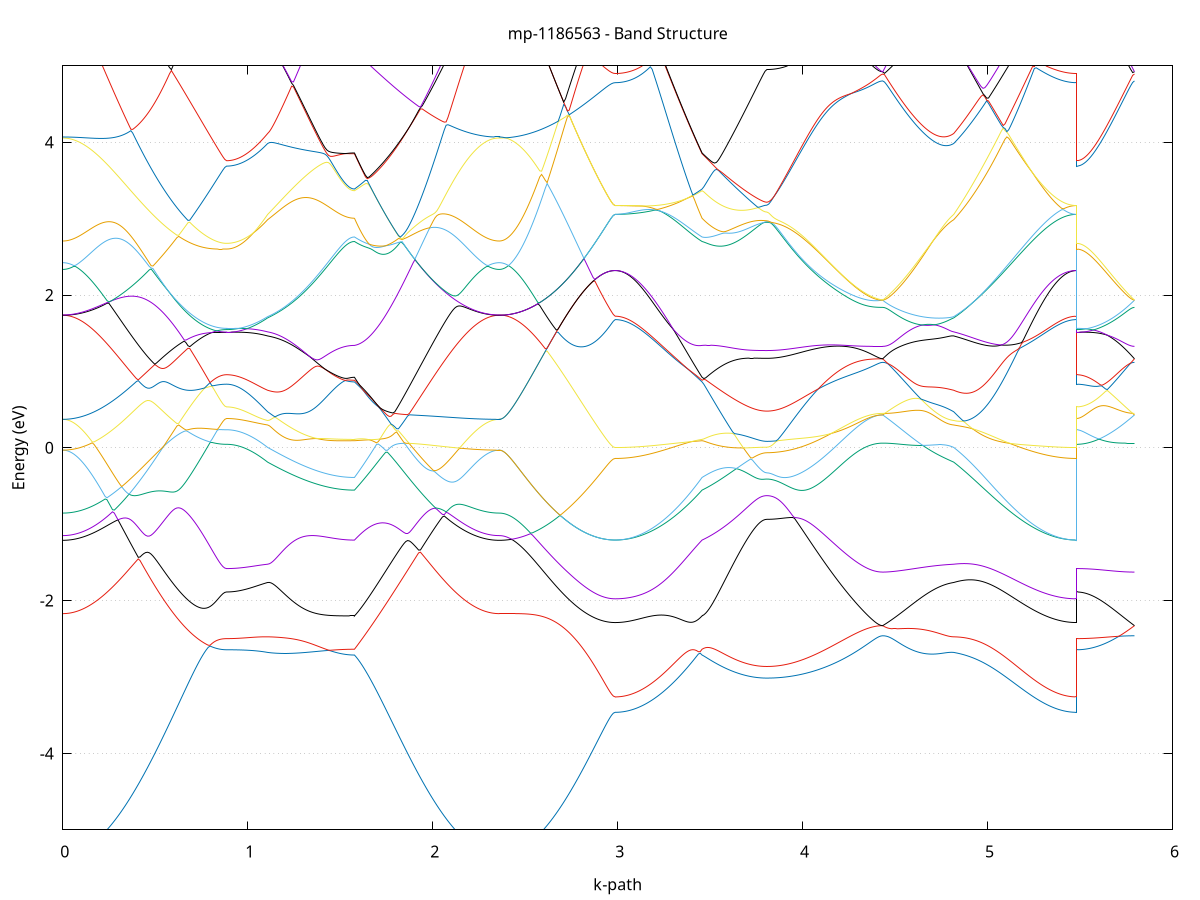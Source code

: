 set title 'mp-1186563 - Band Structure'
set xlabel 'k-path'
set ylabel 'Energy (eV)'
set grid y
set yrange [-5:5]
set terminal png size 800,600
set output 'mp-1186563_bands_gnuplot.png'
plot '-' using 1:2 with lines notitle, '-' using 1:2 with lines notitle, '-' using 1:2 with lines notitle, '-' using 1:2 with lines notitle, '-' using 1:2 with lines notitle, '-' using 1:2 with lines notitle, '-' using 1:2 with lines notitle, '-' using 1:2 with lines notitle, '-' using 1:2 with lines notitle, '-' using 1:2 with lines notitle, '-' using 1:2 with lines notitle, '-' using 1:2 with lines notitle, '-' using 1:2 with lines notitle, '-' using 1:2 with lines notitle, '-' using 1:2 with lines notitle, '-' using 1:2 with lines notitle, '-' using 1:2 with lines notitle, '-' using 1:2 with lines notitle, '-' using 1:2 with lines notitle, '-' using 1:2 with lines notitle, '-' using 1:2 with lines notitle, '-' using 1:2 with lines notitle, '-' using 1:2 with lines notitle, '-' using 1:2 with lines notitle, '-' using 1:2 with lines notitle, '-' using 1:2 with lines notitle, '-' using 1:2 with lines notitle, '-' using 1:2 with lines notitle, '-' using 1:2 with lines notitle, '-' using 1:2 with lines notitle, '-' using 1:2 with lines notitle, '-' using 1:2 with lines notitle, '-' using 1:2 with lines notitle, '-' using 1:2 with lines notitle, '-' using 1:2 with lines notitle, '-' using 1:2 with lines notitle, '-' using 1:2 with lines notitle, '-' using 1:2 with lines notitle, '-' using 1:2 with lines notitle, '-' using 1:2 with lines notitle, '-' using 1:2 with lines notitle, '-' using 1:2 with lines notitle, '-' using 1:2 with lines notitle, '-' using 1:2 with lines notitle, '-' using 1:2 with lines notitle, '-' using 1:2 with lines notitle, '-' using 1:2 with lines notitle, '-' using 1:2 with lines notitle
0.000000 -39.140296
0.009952 -39.140296
0.019904 -39.140296
0.029855 -39.140296
0.039807 -39.140296
0.049759 -39.140296
0.059711 -39.140296
0.069663 -39.140296
0.079615 -39.140296
0.089566 -39.140296
0.099518 -39.140296
0.109470 -39.140296
0.119422 -39.140296
0.129374 -39.140296
0.139325 -39.140296
0.149277 -39.140296
0.159229 -39.140196
0.169181 -39.140296
0.179133 -39.140296
0.189085 -39.140296
0.199036 -39.140296
0.208988 -39.140296
0.218940 -39.140196
0.228892 -39.140196
0.238844 -39.140196
0.248795 -39.140196
0.258747 -39.140196
0.268699 -39.140196
0.278651 -39.140196
0.288603 -39.140196
0.298555 -39.140196
0.308506 -39.140196
0.318458 -39.140196
0.328410 -39.140196
0.338362 -39.140196
0.348314 -39.140196
0.358265 -39.140096
0.368217 -39.140096
0.378169 -39.140096
0.388121 -39.140096
0.398073 -39.140096
0.408025 -39.140096
0.417976 -39.139996
0.427928 -39.140096
0.437880 -39.140096
0.447832 -39.139996
0.457784 -39.139996
0.467735 -39.139996
0.477687 -39.139996
0.487639 -39.139996
0.497591 -39.139996
0.507543 -39.139996
0.517495 -39.139996
0.527446 -39.139896
0.537398 -39.139896
0.547350 -39.139896
0.557302 -39.139896
0.567254 -39.139896
0.577205 -39.139896
0.587157 -39.139796
0.597109 -39.139796
0.607061 -39.139796
0.617013 -39.139796
0.626965 -39.139796
0.636916 -39.139796
0.646868 -39.139796
0.656820 -39.139796
0.666772 -39.139796
0.676724 -39.139696
0.686675 -39.139696
0.696627 -39.139696
0.706579 -39.139696
0.716531 -39.139696
0.726483 -39.139696
0.736435 -39.139696
0.746386 -39.139696
0.756338 -39.139596
0.766290 -39.139696
0.776242 -39.139596
0.786194 -39.139596
0.796145 -39.139596
0.806097 -39.139596
0.816049 -39.139596
0.826001 -39.139596
0.835953 -39.139596
0.845905 -39.139596
0.855856 -39.139596
0.865808 -39.139596
0.875760 -39.139596
0.885712 -39.139596
0.885712 -39.139596
0.895355 -39.139596
0.904998 -39.139596
0.914641 -39.139596
0.924283 -39.139596
0.933926 -39.139596
0.943569 -39.139596
0.953212 -39.139596
0.962855 -39.139596
0.972498 -39.139596
0.982141 -39.139596
0.991784 -39.139696
1.001427 -39.139696
1.011070 -39.139696
1.020713 -39.139696
1.030356 -39.139696
1.039998 -39.139696
1.049641 -39.139696
1.059284 -39.139696
1.068927 -39.139696
1.078570 -39.139796
1.088213 -39.139796
1.097856 -39.139796
1.107499 -39.139796
1.107499 -39.139796
1.117487 -39.139796
1.127476 -39.139796
1.137465 -39.139796
1.147453 -39.139896
1.157442 -39.139896
1.167431 -39.139896
1.177419 -39.139896
1.187408 -39.139896
1.197397 -39.139896
1.207385 -39.139896
1.217374 -39.139996
1.227362 -39.139996
1.237351 -39.139996
1.247340 -39.139996
1.257328 -39.139996
1.267317 -39.139996
1.277306 -39.140096
1.287294 -39.140096
1.297283 -39.140096
1.307272 -39.140096
1.317260 -39.140096
1.327249 -39.140096
1.337237 -39.140096
1.347226 -39.140196
1.357215 -39.140196
1.367203 -39.140196
1.377192 -39.140196
1.387181 -39.140196
1.397169 -39.140196
1.407158 -39.140196
1.417146 -39.140196
1.427135 -39.140296
1.437124 -39.140296
1.447112 -39.140296
1.457101 -39.140296
1.467090 -39.140296
1.477078 -39.140296
1.487067 -39.140296
1.497056 -39.140296
1.507044 -39.140296
1.517033 -39.140296
1.527021 -39.140296
1.537010 -39.140296
1.546999 -39.140296
1.556987 -39.140296
1.566976 -39.140296
1.576965 -39.140296
1.576965 -39.140296
1.586878 -39.140296
1.596790 -39.140296
1.606703 -39.140296
1.616616 -39.140296
1.626529 -39.140296
1.636442 -39.140296
1.646355 -39.140296
1.656268 -39.140296
1.666181 -39.140296
1.676094 -39.140296
1.686007 -39.140296
1.695920 -39.140196
1.705832 -39.140196
1.715745 -39.140196
1.725658 -39.140196
1.735571 -39.140196
1.745484 -39.140196
1.755397 -39.140196
1.765310 -39.140196
1.775223 -39.140196
1.785136 -39.140196
1.795049 -39.140196
1.804962 -39.140196
1.814874 -39.140196
1.824787 -39.140196
1.834700 -39.140196
1.844613 -39.140196
1.854526 -39.140196
1.864439 -39.140196
1.874352 -39.140196
1.884265 -39.140196
1.894178 -39.140196
1.904091 -39.140196
1.914004 -39.140196
1.923916 -39.140196
1.933829 -39.140196
1.943742 -39.140196
1.953655 -39.140196
1.963568 -39.140196
1.973481 -39.140196
1.983394 -39.140196
1.993307 -39.140196
2.003220 -39.140196
2.013133 -39.140196
2.023046 -39.140196
2.032959 -39.140196
2.042871 -39.140196
2.052784 -39.140196
2.062697 -39.140196
2.072610 -39.140196
2.082523 -39.140196
2.092436 -39.140196
2.102349 -39.140196
2.112262 -39.140196
2.122175 -39.140296
2.132088 -39.140196
2.142001 -39.140296
2.151913 -39.140296
2.161826 -39.140296
2.171739 -39.140296
2.181652 -39.140296
2.191565 -39.140296
2.201478 -39.140196
2.211391 -39.140296
2.221304 -39.140296
2.231217 -39.140296
2.241130 -39.140296
2.251043 -39.140296
2.260955 -39.140296
2.270868 -39.140296
2.280781 -39.140296
2.290694 -39.140296
2.300607 -39.140296
2.310520 -39.140296
2.320433 -39.140296
2.330346 -39.140296
2.340259 -39.140296
2.350172 -39.140296
2.360085 -39.140296
2.360085 -39.140296
2.370034 -39.140296
2.379983 -39.140296
2.389932 -39.140296
2.399881 -39.140296
2.409831 -39.140296
2.419780 -39.140296
2.429729 -39.140296
2.439678 -39.140296
2.449627 -39.140296
2.459577 -39.140296
2.469526 -39.140296
2.479475 -39.140296
2.489424 -39.140296
2.499374 -39.140296
2.509323 -39.140296
2.519272 -39.140396
2.529221 -39.140396
2.539170 -39.140396
2.549120 -39.140396
2.559069 -39.140396
2.569018 -39.140396
2.578967 -39.140396
2.588916 -39.140396
2.598866 -39.140396
2.608815 -39.140396
2.618764 -39.140396
2.628713 -39.140396
2.638663 -39.140396
2.648612 -39.140496
2.658561 -39.140496
2.668510 -39.140496
2.678459 -39.140496
2.688409 -39.140496
2.698358 -39.140496
2.708307 -39.140496
2.718256 -39.140496
2.728205 -39.140496
2.738155 -39.140496
2.748104 -39.140496
2.758053 -39.140496
2.768002 -39.140496
2.777952 -39.140596
2.787901 -39.140496
2.797850 -39.140596
2.807799 -39.140596
2.817748 -39.140596
2.827698 -39.140596
2.837647 -39.140596
2.847596 -39.140596
2.857545 -39.140596
2.867494 -39.140596
2.877444 -39.140596
2.887393 -39.140596
2.897342 -39.140596
2.907291 -39.140596
2.917240 -39.140596
2.927190 -39.140596
2.937139 -39.140596
2.947088 -39.140596
2.957037 -39.140596
2.966987 -39.140596
2.976936 -39.140596
2.986885 -39.140596
2.986885 -39.140596
2.996874 -39.140596
3.006862 -39.140596
3.016851 -39.140596
3.026840 -39.140596
3.036828 -39.140596
3.046817 -39.140596
3.056805 -39.140596
3.066794 -39.140596
3.076783 -39.140496
3.086771 -39.140596
3.096760 -39.140596
3.106749 -39.140596
3.116737 -39.140596
3.126726 -39.140596
3.136714 -39.140596
3.146703 -39.140596
3.156692 -39.140596
3.166680 -39.140596
3.176669 -39.140596
3.186658 -39.140596
3.196646 -39.140596
3.206635 -39.140496
3.216624 -39.140496
3.226612 -39.140496
3.236601 -39.140496
3.246589 -39.140496
3.256578 -39.140496
3.266567 -39.140496
3.276555 -39.140496
3.286544 -39.140496
3.296533 -39.140496
3.306521 -39.140496
3.316510 -39.140496
3.326498 -39.140496
3.336487 -39.140396
3.346476 -39.140396
3.356464 -39.140396
3.366453 -39.140396
3.376442 -39.140396
3.386430 -39.140396
3.396419 -39.140396
3.406408 -39.140396
3.416396 -39.140396
3.426385 -39.140296
3.436373 -39.140296
3.446362 -39.140296
3.456351 -39.140296
3.456351 -39.140296
3.466085 -39.140296
3.475820 -39.140296
3.485555 -39.140296
3.495289 -39.140296
3.505024 -39.140296
3.514759 -39.140296
3.524494 -39.140296
3.534228 -39.140296
3.543963 -39.140296
3.553698 -39.140296
3.563432 -39.140296
3.573167 -39.140296
3.582902 -39.140296
3.592636 -39.140296
3.602371 -39.140296
3.612106 -39.140296
3.621840 -39.140296
3.631575 -39.140296
3.641310 -39.140296
3.651045 -39.140196
3.660779 -39.140296
3.670514 -39.140296
3.680249 -39.140196
3.689983 -39.140196
3.699718 -39.140196
3.709453 -39.140196
3.719187 -39.140196
3.728922 -39.140196
3.738657 -39.140196
3.748391 -39.140196
3.758126 -39.140196
3.767861 -39.140196
3.777596 -39.140196
3.787330 -39.140196
3.797065 -39.140196
3.806800 -39.140196
3.806800 -39.140196
3.816741 -39.140196
3.826682 -39.140196
3.836623 -39.140196
3.846564 -39.140196
3.856505 -39.140196
3.866447 -39.140196
3.876388 -39.140196
3.886329 -39.140196
3.896270 -39.140196
3.906211 -39.140196
3.916152 -39.140196
3.926094 -39.140196
3.936035 -39.140096
3.945976 -39.140196
3.955917 -39.140096
3.965858 -39.140096
3.975799 -39.140096
3.985740 -39.140096
3.995682 -39.140096
4.005623 -39.140096
4.015564 -39.140096
4.025505 -39.140096
4.035446 -39.139996
4.045387 -39.139996
4.055329 -39.139996
4.065270 -39.139996
4.075211 -39.139996
4.085152 -39.139996
4.095093 -39.139996
4.105034 -39.139896
4.114975 -39.139896
4.124917 -39.139896
4.134858 -39.139896
4.144799 -39.139896
4.154740 -39.139896
4.164681 -39.139796
4.174622 -39.139796
4.184564 -39.139796
4.194505 -39.139796
4.204446 -39.139796
4.214387 -39.139796
4.224328 -39.139796
4.234269 -39.139696
4.244210 -39.139696
4.254152 -39.139696
4.264093 -39.139696
4.274034 -39.139696
4.283975 -39.139696
4.293916 -39.139696
4.303857 -39.139696
4.313799 -39.139696
4.323740 -39.139696
4.333681 -39.139596
4.343622 -39.139596
4.353563 -39.139596
4.363504 -39.139596
4.373446 -39.139596
4.383387 -39.139596
4.393328 -39.139596
4.403269 -39.139596
4.413210 -39.139596
4.423151 -39.139596
4.433092 -39.139596
4.433092 -39.139596
4.442937 -39.139596
4.452782 -39.139596
4.462626 -39.139596
4.472471 -39.139596
4.482315 -39.139596
4.492160 -39.139596
4.502005 -39.139596
4.511849 -39.139596
4.521694 -39.139596
4.531538 -39.139596
4.541383 -39.139596
4.551228 -39.139596
4.561072 -39.139596
4.570917 -39.139596
4.580761 -39.139596
4.590606 -39.139596
4.600451 -39.139596
4.610295 -39.139596
4.620140 -39.139596
4.629984 -39.139696
4.639829 -39.139696
4.649673 -39.139696
4.659518 -39.139696
4.669363 -39.139696
4.679207 -39.139696
4.689052 -39.139696
4.698896 -39.139696
4.708741 -39.139696
4.718586 -39.139696
4.728430 -39.139696
4.738275 -39.139696
4.748119 -39.139696
4.757964 -39.139796
4.767809 -39.139796
4.777653 -39.139796
4.787498 -39.139796
4.797342 -39.139796
4.807187 -39.139796
4.817031 -39.139796
4.817031 -39.139796
4.826941 -39.139796
4.836850 -39.139796
4.846759 -39.139796
4.856669 -39.139896
4.866578 -39.139896
4.876487 -39.139896
4.886397 -39.139896
4.896306 -39.139896
4.906215 -39.139996
4.916125 -39.139996
4.926034 -39.139996
4.935943 -39.139996
4.945853 -39.139996
4.955762 -39.140096
4.965671 -39.140096
4.975581 -39.140096
4.985490 -39.140096
4.995399 -39.140096
5.005309 -39.140196
5.015218 -39.140096
5.025127 -39.140196
5.035037 -39.140196
5.044946 -39.140196
5.054855 -39.140296
5.064765 -39.140196
5.074674 -39.140296
5.084583 -39.140296
5.094493 -39.140296
5.104402 -39.140296
5.114311 -39.140296
5.124221 -39.140396
5.134130 -39.140396
5.144039 -39.140396
5.153949 -39.140396
5.163858 -39.140396
5.173767 -39.140396
5.183677 -39.140496
5.193586 -39.140396
5.203495 -39.140496
5.213405 -39.140496
5.223314 -39.140496
5.233223 -39.140496
5.243133 -39.140496
5.253042 -39.140496
5.262951 -39.140496
5.272860 -39.140596
5.282770 -39.140496
5.292679 -39.140596
5.302588 -39.140596
5.312498 -39.140496
5.322407 -39.140596
5.332316 -39.140596
5.342226 -39.140596
5.352135 -39.140596
5.362044 -39.140596
5.371954 -39.140596
5.381863 -39.140596
5.391772 -39.140596
5.401682 -39.140596
5.411591 -39.140596
5.421500 -39.140596
5.431410 -39.140596
5.441319 -39.140596
5.451228 -39.140596
5.461138 -39.140596
5.471047 -39.140596
5.480956 -39.140596
5.480956 -39.139596
5.490750 -39.139596
5.500544 -39.139596
5.510338 -39.139596
5.520131 -39.139596
5.529925 -39.139596
5.539719 -39.139596
5.549513 -39.139596
5.559306 -39.139596
5.569100 -39.139596
5.578894 -39.139596
5.588688 -39.139596
5.598481 -39.139596
5.608275 -39.139596
5.618069 -39.139596
5.627863 -39.139596
5.637656 -39.139596
5.647450 -39.139596
5.657244 -39.139596
5.667038 -39.139596
5.676831 -39.139596
5.686625 -39.139596
5.696419 -39.139596
5.706213 -39.139596
5.716006 -39.139596
5.725800 -39.139596
5.735594 -39.139596
5.745388 -39.139596
5.755182 -39.139596
5.764975 -39.139596
5.774769 -39.139596
5.784563 -39.139596
5.794357 -39.139596
e
0.000000 -24.986596
0.009952 -24.986596
0.019904 -24.986596
0.029855 -24.986696
0.039807 -24.986696
0.049759 -24.986796
0.059711 -24.986896
0.069663 -24.986996
0.079615 -24.987096
0.089566 -24.987296
0.099518 -24.987496
0.109470 -24.987696
0.119422 -24.987896
0.129374 -24.988096
0.139325 -24.988396
0.149277 -24.988796
0.159229 -24.989096
0.169181 -24.989496
0.179133 -24.989996
0.189085 -24.990496
0.199036 -24.990996
0.208988 -24.991496
0.218940 -24.992096
0.228892 -24.992796
0.238844 -24.993496
0.248795 -24.994196
0.258747 -24.994996
0.268699 -24.995796
0.278651 -24.996596
0.288603 -24.997496
0.298555 -24.998396
0.308506 -24.999396
0.318458 -25.000396
0.328410 -25.001396
0.338362 -25.002496
0.348314 -25.003596
0.358265 -25.004696
0.368217 -25.005796
0.378169 -25.006896
0.388121 -25.008096
0.398073 -25.009296
0.408025 -25.010496
0.417976 -25.011696
0.427928 -25.012896
0.437880 -25.014196
0.447832 -25.015396
0.457784 -25.016696
0.467735 -25.017896
0.477687 -25.019196
0.487639 -25.020396
0.497591 -25.021596
0.507543 -25.022896
0.517495 -25.024096
0.527446 -25.025296
0.537398 -25.026496
0.547350 -25.027696
0.557302 -25.028896
0.567254 -25.029996
0.577205 -25.031196
0.587157 -25.032296
0.597109 -25.033396
0.607061 -25.034496
0.617013 -25.035496
0.626965 -25.036596
0.636916 -25.037596
0.646868 -25.038496
0.656820 -25.039496
0.666772 -25.040396
0.676724 -25.041196
0.686675 -25.042096
0.696627 -25.042896
0.706579 -25.043696
0.716531 -25.044396
0.726483 -25.045096
0.736435 -25.045796
0.746386 -25.046396
0.756338 -25.046996
0.766290 -25.047496
0.776242 -25.047996
0.786194 -25.048496
0.796145 -25.048896
0.806097 -25.049296
0.816049 -25.049596
0.826001 -25.049896
0.835953 -25.050096
0.845905 -25.050296
0.855856 -25.050496
0.865808 -25.050596
0.875760 -25.050696
0.885712 -25.050696
0.885712 -25.050696
0.895355 -25.050596
0.904998 -25.050396
0.914641 -25.049996
0.924283 -25.049396
0.933926 -25.048596
0.943569 -25.047696
0.953212 -25.046696
0.962855 -25.045496
0.972498 -25.044096
0.982141 -25.042496
0.991784 -25.040796
1.001427 -25.038996
1.011070 -25.036996
1.020713 -25.034796
1.030356 -25.032496
1.039998 -25.030096
1.049641 -25.027496
1.059284 -25.024796
1.068927 -25.021896
1.078570 -25.018896
1.088213 -25.015796
1.097856 -25.012496
1.107499 -25.009196
1.107499 -25.009196
1.117487 -25.006596
1.127476 -25.003996
1.137465 -25.001196
1.147453 -24.998496
1.157442 -24.995596
1.167431 -24.992696
1.177419 -24.989696
1.187408 -24.986596
1.197397 -24.983496
1.207385 -24.980996
1.217374 -24.980496
1.227362 -24.979996
1.237351 -24.979296
1.247340 -24.978596
1.257328 -24.977896
1.267317 -24.976996
1.277306 -24.976096
1.287294 -24.975096
1.297283 -24.974096
1.307272 -24.972896
1.317260 -24.971696
1.327249 -24.970396
1.337237 -24.969096
1.347226 -24.967696
1.357215 -24.966196
1.367203 -24.964696
1.377192 -24.963096
1.387181 -24.961496
1.397169 -24.959796
1.407158 -24.957996
1.417146 -24.956196
1.427135 -24.954296
1.437124 -24.952396
1.447112 -24.950496
1.457101 -24.948496
1.467090 -24.946396
1.477078 -24.944396
1.487067 -24.942196
1.497056 -24.940096
1.507044 -24.937896
1.517033 -24.935796
1.527021 -24.933596
1.537010 -24.931396
1.546999 -24.929196
1.556987 -24.927096
1.566976 -24.925196
1.576965 -24.924196
1.576965 -24.924196
1.586878 -24.922896
1.596790 -24.921796
1.606703 -24.920596
1.616616 -24.919596
1.626529 -24.918596
1.636442 -24.917696
1.646355 -24.916796
1.656268 -24.915996
1.666181 -24.915196
1.676094 -24.914396
1.686007 -24.915296
1.695920 -24.918096
1.705832 -24.920796
1.715745 -24.923496
1.725658 -24.926196
1.735571 -24.928796
1.745484 -24.931296
1.755397 -24.933796
1.765310 -24.936296
1.775223 -24.938696
1.785136 -24.940996
1.795049 -24.943296
1.804962 -24.945496
1.814874 -24.947696
1.824787 -24.949796
1.834700 -24.951896
1.844613 -24.953896
1.854526 -24.955796
1.864439 -24.957696
1.874352 -24.959496
1.884265 -24.961296
1.894178 -24.962996
1.904091 -24.964696
1.914004 -24.966196
1.923916 -24.967796
1.933829 -24.969196
1.943742 -24.970596
1.953655 -24.971996
1.963568 -24.973196
1.973481 -24.974496
1.983394 -24.975596
1.993307 -24.976696
2.003220 -24.977696
2.013133 -24.978696
2.023046 -24.979596
2.032959 -24.980496
2.042871 -24.981296
2.052784 -24.981996
2.062697 -24.982696
2.072610 -24.983396
2.082523 -24.983896
2.092436 -24.984496
2.102349 -24.984896
2.112262 -24.985396
2.122175 -24.985696
2.132088 -24.986096
2.142001 -24.986396
2.151913 -24.986596
2.161826 -24.986796
2.171739 -24.986996
2.181652 -24.987096
2.191565 -24.987196
2.201478 -24.987196
2.211391 -24.987296
2.221304 -24.987296
2.231217 -24.987296
2.241130 -24.987196
2.251043 -24.987196
2.260955 -24.987096
2.270868 -24.987096
2.280781 -24.986996
2.290694 -24.986896
2.300607 -24.986796
2.310520 -24.986796
2.320433 -24.986696
2.330346 -24.986696
2.340259 -24.986596
2.350172 -24.986596
2.360085 -24.986596
2.360085 -24.986596
2.370034 -24.986596
2.379983 -24.986396
2.389932 -24.986096
2.399881 -24.985696
2.409831 -24.985296
2.419780 -24.984696
2.429729 -24.983996
2.439678 -24.983096
2.449627 -24.982196
2.459577 -24.981196
2.469526 -24.980096
2.479475 -24.978796
2.489424 -24.977496
2.499374 -24.976096
2.509323 -24.974496
2.519272 -24.972896
2.529221 -24.971096
2.539170 -24.969296
2.549120 -24.967396
2.559069 -24.965296
2.569018 -24.963196
2.578967 -24.960996
2.588916 -24.958696
2.598866 -24.956296
2.608815 -24.954696
2.618764 -24.956296
2.628713 -24.957896
2.638663 -24.959496
2.648612 -24.961096
2.658561 -24.962596
2.668510 -24.964196
2.678459 -24.965696
2.688409 -24.967196
2.698358 -24.968596
2.708307 -24.970096
2.718256 -24.971496
2.728205 -24.972796
2.738155 -24.974196
2.748104 -24.975396
2.758053 -24.976696
2.768002 -24.977896
2.777952 -24.978996
2.787901 -24.980196
2.797850 -24.981196
2.807799 -24.982196
2.817748 -24.983196
2.827698 -24.984096
2.837647 -24.984996
2.847596 -24.985796
2.857545 -24.986596
2.867494 -24.987296
2.877444 -24.987996
2.887393 -24.988596
2.897342 -24.989096
2.907291 -24.989596
2.917240 -24.989996
2.927190 -24.990396
2.937139 -24.990696
2.947088 -24.990996
2.957037 -24.991196
2.966987 -24.991396
2.976936 -24.991396
2.986885 -24.991496
2.986885 -24.991496
2.996874 -24.991396
3.006862 -24.991296
3.016851 -24.991096
3.026840 -24.990896
3.036828 -24.990496
3.046817 -24.990096
3.056805 -24.989596
3.066794 -24.989096
3.076783 -24.988396
3.086771 -24.987696
3.096760 -24.986996
3.106749 -24.986096
3.116737 -24.985196
3.126726 -24.984196
3.136714 -24.983096
3.146703 -24.981996
3.156692 -24.980796
3.166680 -24.979496
3.176669 -24.978196
3.186658 -24.976796
3.196646 -24.975396
3.206635 -24.973796
3.216624 -24.972196
3.226612 -24.970596
3.236601 -24.968896
3.246589 -24.967096
3.256578 -24.965296
3.266567 -24.963496
3.276555 -24.961496
3.286544 -24.959596
3.296533 -24.957496
3.306521 -24.955496
3.316510 -24.953396
3.326498 -24.951196
3.336487 -24.948996
3.346476 -24.946796
3.356464 -24.944496
3.366453 -24.942196
3.376442 -24.939796
3.386430 -24.937396
3.396419 -24.934996
3.406408 -24.932596
3.416396 -24.930196
3.426385 -24.928596
3.436373 -24.926996
3.446362 -24.925596
3.456351 -24.924196
3.456351 -24.924196
3.466085 -24.923696
3.475820 -24.923196
3.485555 -24.922696
3.495289 -24.922396
3.505024 -24.922096
3.514759 -24.921996
3.524494 -24.922096
3.534228 -24.922296
3.543963 -24.922696
3.553698 -24.923396
3.563432 -24.924196
3.573167 -24.925096
3.582902 -24.926196
3.592636 -24.927396
3.602371 -24.928696
3.612106 -24.929996
3.621840 -24.931296
3.631575 -24.932596
3.641310 -24.933896
3.651045 -24.935196
3.660779 -24.936396
3.670514 -24.937596
3.680249 -24.938696
3.689983 -24.939696
3.699718 -24.940696
3.709453 -24.941596
3.719187 -24.942396
3.728922 -24.943196
3.738657 -24.943796
3.748391 -24.944396
3.758126 -24.944896
3.767861 -24.945296
3.777596 -24.945596
3.787330 -24.945796
3.797065 -24.945996
3.806800 -24.945996
3.806800 -24.945996
3.816741 -24.946096
3.826682 -24.946196
3.836623 -24.946496
3.846564 -24.946796
3.856505 -24.947296
3.866447 -24.947796
3.876388 -24.948496
3.886329 -24.949296
3.896270 -24.950196
3.906211 -24.951296
3.916152 -24.952496
3.926094 -24.953796
3.936035 -24.955296
3.945976 -24.956896
3.955917 -24.958696
3.965858 -24.960596
3.975799 -24.962596
3.985740 -24.964696
3.995682 -24.966996
4.005623 -24.969296
4.015564 -24.971696
4.025505 -24.974196
4.035446 -24.976796
4.045387 -24.979296
4.055329 -24.981996
4.065270 -24.984596
4.075211 -24.987296
4.085152 -24.989896
4.095093 -24.992596
4.105034 -24.995196
4.114975 -24.997896
4.124917 -25.000496
4.134858 -25.002996
4.144799 -25.005496
4.154740 -25.007996
4.164681 -25.010396
4.174622 -25.012696
4.184564 -25.014996
4.194505 -25.017296
4.204446 -25.019396
4.214387 -25.021496
4.224328 -25.023496
4.234269 -25.025496
4.244210 -25.027296
4.254152 -25.029096
4.264093 -25.030796
4.274034 -25.032396
4.283975 -25.033896
4.293916 -25.035396
4.303857 -25.036696
4.313799 -25.037896
4.323740 -25.039096
4.333681 -25.040096
4.343622 -25.041096
4.353563 -25.041896
4.363504 -25.042696
4.373446 -25.043396
4.383387 -25.043896
4.393328 -25.044396
4.403269 -25.044696
4.413210 -25.044996
4.423151 -25.045096
4.433092 -25.045196
4.433092 -25.045196
4.442937 -25.045196
4.452782 -25.045196
4.462626 -25.045096
4.472471 -25.044996
4.482315 -25.044996
4.492160 -25.044796
4.502005 -25.044696
4.511849 -25.044496
4.521694 -25.044196
4.531538 -25.043996
4.541383 -25.043596
4.551228 -25.043296
4.561072 -25.042796
4.570917 -25.042396
4.580761 -25.041796
4.590606 -25.041196
4.600451 -25.040596
4.610295 -25.039796
4.620140 -25.038996
4.629984 -25.038196
4.639829 -25.037296
4.649673 -25.036296
4.659518 -25.035196
4.669363 -25.034096
4.679207 -25.032896
4.689052 -25.031596
4.698896 -25.030196
4.708741 -25.028796
4.718586 -25.027296
4.728430 -25.025696
4.738275 -25.024096
4.748119 -25.022396
4.757964 -25.020696
4.767809 -25.018896
4.777653 -25.016996
4.787498 -25.015096
4.797342 -25.013196
4.807187 -25.011196
4.817031 -25.009196
4.817031 -25.009196
4.826941 -25.005596
4.836850 -25.001896
4.846759 -24.997996
4.856669 -24.994096
4.866578 -24.989996
4.876487 -24.985896
4.886397 -24.984296
4.896306 -24.984596
4.906215 -24.984996
4.916125 -24.985296
4.926034 -24.985596
4.935943 -24.985796
4.945853 -24.986096
4.955762 -24.986396
4.965671 -24.986596
4.975581 -24.986796
4.985490 -24.987096
4.995399 -24.987296
5.005309 -24.987496
5.015218 -24.987696
5.025127 -24.987796
5.035037 -24.987996
5.044946 -24.988196
5.054855 -24.988396
5.064765 -24.988496
5.074674 -24.988596
5.084583 -24.988796
5.094493 -24.988896
5.104402 -24.989096
5.114311 -24.989196
5.124221 -24.989296
5.134130 -24.989396
5.144039 -24.989496
5.153949 -24.989596
5.163858 -24.989696
5.173767 -24.989796
5.183677 -24.989896
5.193586 -24.989996
5.203495 -24.990096
5.213405 -24.990196
5.223314 -24.990296
5.233223 -24.990396
5.243133 -24.990496
5.253042 -24.990496
5.262951 -24.990596
5.272860 -24.990696
5.282770 -24.990796
5.292679 -24.990796
5.302588 -24.990896
5.312498 -24.990896
5.322407 -24.990996
5.332316 -24.991096
5.342226 -24.991096
5.352135 -24.991196
5.362044 -24.991196
5.371954 -24.991196
5.381863 -24.991296
5.391772 -24.991296
5.401682 -24.991396
5.411591 -24.991396
5.421500 -24.991396
5.431410 -24.991396
5.441319 -24.991396
5.451228 -24.991496
5.461138 -24.991496
5.471047 -24.991496
5.480956 -24.991496
5.480956 -25.050696
5.490750 -25.050696
5.500544 -25.050696
5.510338 -25.050596
5.520131 -25.050496
5.529925 -25.050396
5.539719 -25.050296
5.549513 -25.050096
5.559306 -25.049996
5.569100 -25.049796
5.578894 -25.049596
5.588688 -25.049296
5.598481 -25.049096
5.608275 -25.048896
5.618069 -25.048596
5.627863 -25.048296
5.637656 -25.048096
5.647450 -25.047796
5.657244 -25.047496
5.667038 -25.047296
5.676831 -25.046996
5.686625 -25.046696
5.696419 -25.046496
5.706213 -25.046296
5.716006 -25.046096
5.725800 -25.045896
5.735594 -25.045696
5.745388 -25.045496
5.755182 -25.045396
5.764975 -25.045296
5.774769 -25.045196
5.784563 -25.045196
5.794357 -25.045196
e
0.000000 -24.926496
0.009952 -24.926496
0.019904 -24.926496
0.029855 -24.926396
0.039807 -24.926296
0.049759 -24.926196
0.059711 -24.925996
0.069663 -24.925796
0.079615 -24.925596
0.089566 -24.925396
0.099518 -24.925096
0.109470 -24.924696
0.119422 -24.924296
0.129374 -24.923896
0.139325 -24.923496
0.149277 -24.922896
0.159229 -24.922396
0.169181 -24.921696
0.179133 -24.921096
0.189085 -24.920296
0.199036 -24.919496
0.208988 -24.918696
0.218940 -24.917796
0.228892 -24.916796
0.238844 -24.915696
0.248795 -24.914596
0.258747 -24.913496
0.268699 -24.912196
0.278651 -24.910996
0.288603 -24.909596
0.298555 -24.908196
0.308506 -24.906696
0.318458 -24.905196
0.328410 -24.903596
0.338362 -24.901996
0.348314 -24.900296
0.358265 -24.898496
0.368217 -24.896696
0.378169 -24.894896
0.388121 -24.897296
0.398073 -24.899696
0.408025 -24.902096
0.417976 -24.904396
0.427928 -24.906696
0.437880 -24.908996
0.447832 -24.911296
0.457784 -24.913496
0.467735 -24.915696
0.477687 -24.917796
0.487639 -24.919996
0.497591 -24.922096
0.507543 -24.924096
0.517495 -24.926096
0.527446 -24.928096
0.537398 -24.929996
0.547350 -24.931896
0.557302 -24.933796
0.567254 -24.935596
0.577205 -24.937396
0.587157 -24.939096
0.597109 -24.940796
0.607061 -24.942396
0.617013 -24.943996
0.626965 -24.945496
0.636916 -24.946996
0.646868 -24.948396
0.656820 -24.949796
0.666772 -24.951096
0.676724 -24.952396
0.686675 -24.953596
0.696627 -24.954796
0.706579 -24.955896
0.716531 -24.956896
0.726483 -24.957896
0.736435 -24.958796
0.746386 -24.959696
0.756338 -24.960496
0.766290 -24.961296
0.776242 -24.961996
0.786194 -24.962596
0.796145 -24.963196
0.806097 -24.963796
0.816049 -24.964196
0.826001 -24.964596
0.835953 -24.964996
0.845905 -24.965196
0.855856 -24.965396
0.865808 -24.965596
0.875760 -24.965696
0.885712 -24.965696
0.885712 -24.965696
0.895355 -24.965996
0.904998 -24.966596
0.914641 -24.967396
0.924283 -24.968296
0.933926 -24.969196
0.943569 -24.969996
0.953212 -24.970896
0.962855 -24.971696
0.972498 -24.972496
0.982141 -24.973296
0.991784 -24.974096
1.001427 -24.974796
1.011070 -24.975596
1.020713 -24.976196
1.030356 -24.976896
1.039998 -24.977596
1.049641 -24.978196
1.059284 -24.978796
1.068927 -24.979296
1.078570 -24.979896
1.088213 -24.980396
1.097856 -24.980896
1.107499 -24.981396
1.107499 -24.981396
1.117487 -24.981696
1.127476 -24.981896
1.137465 -24.982096
1.147453 -24.982196
1.157442 -24.982196
1.167431 -24.982096
1.177419 -24.981896
1.187408 -24.981696
1.197397 -24.981396
1.207385 -24.980296
1.217374 -24.976996
1.227362 -24.973796
1.237351 -24.970396
1.247340 -24.967096
1.257328 -24.963596
1.267317 -24.960196
1.277306 -24.956696
1.287294 -24.953296
1.297283 -24.949796
1.307272 -24.946296
1.317260 -24.942696
1.327249 -24.939196
1.337237 -24.935796
1.347226 -24.932296
1.357215 -24.928796
1.367203 -24.925396
1.377192 -24.922096
1.387181 -24.918796
1.397169 -24.915596
1.407158 -24.912396
1.417146 -24.909296
1.427135 -24.906396
1.437124 -24.903496
1.447112 -24.900796
1.457101 -24.898796
1.467090 -24.900096
1.477078 -24.901696
1.487067 -24.903296
1.497056 -24.905096
1.507044 -24.906996
1.517033 -24.908996
1.527021 -24.910996
1.537010 -24.913096
1.546999 -24.915096
1.556987 -24.917196
1.566976 -24.918996
1.576965 -24.919996
1.576965 -24.919996
1.586878 -24.917496
1.596790 -24.914896
1.606703 -24.912396
1.616616 -24.909796
1.626529 -24.907196
1.636442 -24.904696
1.646355 -24.903796
1.656268 -24.906696
1.666181 -24.909596
1.676094 -24.912496
1.686007 -24.913696
1.695920 -24.912996
1.705832 -24.912296
1.715745 -24.911496
1.725658 -24.910796
1.735571 -24.910096
1.745484 -24.909396
1.755397 -24.908596
1.765310 -24.907896
1.775223 -24.907096
1.785136 -24.906296
1.795049 -24.905396
1.804962 -24.904496
1.814874 -24.903596
1.824787 -24.902696
1.834700 -24.901696
1.844613 -24.900696
1.854526 -24.899596
1.864439 -24.898496
1.874352 -24.897396
1.884265 -24.896196
1.894178 -24.894996
1.904091 -24.893696
1.914004 -24.892396
1.923916 -24.890996
1.933829 -24.889596
1.943742 -24.888196
1.953655 -24.886696
1.963568 -24.885096
1.973481 -24.883496
1.983394 -24.881896
1.993307 -24.880196
2.003220 -24.879396
2.013133 -24.881796
2.023046 -24.884196
2.032959 -24.886496
2.042871 -24.888796
2.052784 -24.890996
2.062697 -24.893196
2.072610 -24.895296
2.082523 -24.897296
2.092436 -24.899296
2.102349 -24.901196
2.112262 -24.902996
2.122175 -24.904796
2.132088 -24.906496
2.142001 -24.908196
2.151913 -24.909796
2.161826 -24.911296
2.171739 -24.912796
2.181652 -24.914196
2.191565 -24.915496
2.201478 -24.916696
2.211391 -24.917896
2.221304 -24.918996
2.231217 -24.919996
2.241130 -24.920996
2.251043 -24.921896
2.260955 -24.922696
2.270868 -24.923396
2.280781 -24.923996
2.290694 -24.924596
2.300607 -24.925096
2.310520 -24.925496
2.320433 -24.925896
2.330346 -24.926196
2.340259 -24.926396
2.350172 -24.926496
2.360085 -24.926496
2.360085 -24.926496
2.370034 -24.926596
2.379983 -24.926796
2.389932 -24.927096
2.399881 -24.927496
2.409831 -24.928096
2.419780 -24.928796
2.429729 -24.929596
2.439678 -24.930496
2.449627 -24.931496
2.459577 -24.932496
2.469526 -24.933696
2.479475 -24.934896
2.489424 -24.936196
2.499374 -24.937596
2.509323 -24.938996
2.519272 -24.940496
2.529221 -24.941996
2.539170 -24.943496
2.549120 -24.944996
2.559069 -24.946596
2.569018 -24.948196
2.578967 -24.949796
2.588916 -24.951496
2.598866 -24.953096
2.608815 -24.954696
2.618764 -24.956296
2.628713 -24.957896
2.638663 -24.959496
2.648612 -24.961096
2.658561 -24.962596
2.668510 -24.964196
2.678459 -24.965696
2.688409 -24.967196
2.698358 -24.968596
2.708307 -24.970096
2.718256 -24.971496
2.728205 -24.972796
2.738155 -24.974196
2.748104 -24.975396
2.758053 -24.976696
2.768002 -24.977896
2.777952 -24.978996
2.787901 -24.980196
2.797850 -24.981196
2.807799 -24.982196
2.817748 -24.983196
2.827698 -24.984096
2.837647 -24.984996
2.847596 -24.985796
2.857545 -24.986596
2.867494 -24.987296
2.877444 -24.987996
2.887393 -24.988596
2.897342 -24.989096
2.907291 -24.989596
2.917240 -24.989996
2.927190 -24.990396
2.937139 -24.990696
2.947088 -24.990996
2.957037 -24.991196
2.966987 -24.991396
2.976936 -24.991396
2.986885 -24.991496
2.986885 -24.991496
2.996874 -24.991396
3.006862 -24.991296
3.016851 -24.991096
3.026840 -24.990796
3.036828 -24.990396
3.046817 -24.989896
3.056805 -24.989296
3.066794 -24.988696
3.076783 -24.987896
3.086771 -24.987096
3.096760 -24.986196
3.106749 -24.985196
3.116737 -24.984096
3.126726 -24.982996
3.136714 -24.981696
3.146703 -24.980396
3.156692 -24.979096
3.166680 -24.977596
3.176669 -24.976096
3.186658 -24.974496
3.196646 -24.972896
3.206635 -24.971196
3.216624 -24.969396
3.226612 -24.967596
3.236601 -24.965696
3.246589 -24.963796
3.256578 -24.961796
3.266567 -24.959896
3.276555 -24.957796
3.286544 -24.955796
3.296533 -24.953696
3.306521 -24.951696
3.316510 -24.949596
3.326498 -24.947496
3.336487 -24.945396
3.346476 -24.943396
3.356464 -24.941296
3.366453 -24.939296
3.376442 -24.937396
3.386430 -24.935496
3.396419 -24.933696
3.406408 -24.931896
3.416396 -24.930096
3.426385 -24.927596
3.436373 -24.925096
3.446362 -24.922596
3.456351 -24.919996
3.456351 -24.919996
3.466085 -24.918896
3.475820 -24.917696
3.485555 -24.916496
3.495289 -24.915296
3.505024 -24.913996
3.514759 -24.912696
3.524494 -24.911396
3.534228 -24.909996
3.543963 -24.908696
3.553698 -24.907296
3.563432 -24.905896
3.573167 -24.904396
3.582902 -24.902996
3.592636 -24.901496
3.602371 -24.900096
3.612106 -24.898596
3.621840 -24.897196
3.631575 -24.895696
3.641310 -24.894296
3.651045 -24.892896
3.660779 -24.891496
3.670514 -24.890096
3.680249 -24.888996
3.689983 -24.888196
3.699718 -24.887396
3.709453 -24.886596
3.719187 -24.885896
3.728922 -24.885196
3.738657 -24.884596
3.748391 -24.884096
3.758126 -24.883596
3.767861 -24.883196
3.777596 -24.882896
3.787330 -24.882596
3.797065 -24.882496
3.806800 -24.882496
3.806800 -24.882496
3.816741 -24.882596
3.826682 -24.883096
3.836623 -24.883796
3.846564 -24.884896
3.856505 -24.886096
3.866447 -24.887496
3.876388 -24.889096
3.886329 -24.890696
3.896270 -24.892496
3.906211 -24.894196
3.916152 -24.895896
3.926094 -24.897596
3.936035 -24.899296
3.945976 -24.901696
3.955917 -24.904096
3.965858 -24.906596
3.975799 -24.908996
3.985740 -24.911396
3.995682 -24.913796
4.005623 -24.916196
4.015564 -24.918596
4.025505 -24.920896
4.035446 -24.923196
4.045387 -24.925496
4.055329 -24.927696
4.065270 -24.929796
4.075211 -24.931996
4.085152 -24.933996
4.095093 -24.936096
4.105034 -24.937996
4.114975 -24.939896
4.124917 -24.941796
4.134858 -24.943596
4.144799 -24.945296
4.154740 -24.946996
4.164681 -24.948596
4.174622 -24.950096
4.184564 -24.951596
4.194505 -24.952996
4.204446 -24.954396
4.214387 -24.955696
4.224328 -24.956896
4.234269 -24.958096
4.244210 -24.959196
4.254152 -24.960196
4.264093 -24.961196
4.274034 -24.962096
4.283975 -24.962996
4.293916 -24.963696
4.303857 -24.964496
4.313799 -24.965096
4.323740 -24.965796
4.333681 -24.966296
4.343622 -24.966796
4.353563 -24.967196
4.363504 -24.967596
4.373446 -24.967996
4.383387 -24.968296
4.393328 -24.968496
4.403269 -24.968696
4.413210 -24.968796
4.423151 -24.968896
4.433092 -24.968896
4.433092 -24.968896
4.442937 -24.968896
4.452782 -24.968796
4.462626 -24.968696
4.472471 -24.968596
4.482315 -24.968496
4.492160 -24.968396
4.502005 -24.968296
4.511849 -24.968196
4.521694 -24.968096
4.531538 -24.967996
4.541383 -24.967996
4.551228 -24.968096
4.561072 -24.968196
4.570917 -24.968396
4.580761 -24.968696
4.590606 -24.968996
4.600451 -24.969396
4.610295 -24.969896
4.620140 -24.970396
4.629984 -24.970996
4.639829 -24.971596
4.649673 -24.972296
4.659518 -24.972896
4.669363 -24.973596
4.679207 -24.974296
4.689052 -24.974896
4.698896 -24.975596
4.708741 -24.976196
4.718586 -24.976896
4.728430 -24.977496
4.738275 -24.977996
4.748119 -24.978596
4.757964 -24.979096
4.767809 -24.979496
4.777653 -24.979996
4.787498 -24.980396
4.797342 -24.980796
4.807187 -24.981096
4.817031 -24.981396
4.817031 -24.981396
4.826941 -24.981896
4.836850 -24.982296
4.846759 -24.982696
4.856669 -24.983196
4.866578 -24.983596
4.876487 -24.983896
4.886397 -24.981596
4.896306 -24.977196
4.906215 -24.972796
4.916125 -24.968296
4.926034 -24.963696
4.935943 -24.958996
4.945853 -24.954296
4.955762 -24.949496
4.965671 -24.944596
4.975581 -24.939696
4.985490 -24.934696
4.995399 -24.929796
5.005309 -24.924696
5.015218 -24.919696
5.025127 -24.914596
5.035037 -24.909596
5.044946 -24.904496
5.054855 -24.899396
5.064765 -24.894296
5.074674 -24.889296
5.084583 -24.888396
5.094493 -24.892396
5.104402 -24.896396
5.114311 -24.900496
5.124221 -24.904496
5.134130 -24.908496
5.144039 -24.912396
5.153949 -24.916396
5.163858 -24.920296
5.173767 -24.924096
5.183677 -24.927896
5.193586 -24.931596
5.203495 -24.935296
5.213405 -24.938896
5.223314 -24.942396
5.233223 -24.945796
5.243133 -24.949096
5.253042 -24.952296
5.262951 -24.955496
5.272860 -24.958496
5.282770 -24.961396
5.292679 -24.964196
5.302588 -24.966896
5.312498 -24.969496
5.322407 -24.971896
5.332316 -24.974196
5.342226 -24.976396
5.352135 -24.978396
5.362044 -24.980296
5.371954 -24.982096
5.381863 -24.983696
5.391772 -24.985196
5.401682 -24.986496
5.411591 -24.987596
5.421500 -24.988596
5.431410 -24.989496
5.441319 -24.990196
5.451228 -24.990796
5.461138 -24.991196
5.471047 -24.991396
5.480956 -24.991496
5.480956 -24.965696
5.490750 -24.965696
5.500544 -24.965496
5.510338 -24.965296
5.520131 -24.964896
5.529925 -24.964396
5.539719 -24.963896
5.549513 -24.963196
5.559306 -24.962596
5.569100 -24.962896
5.578894 -24.963196
5.588688 -24.963496
5.598481 -24.963796
5.608275 -24.964096
5.618069 -24.964396
5.627863 -24.964796
5.637656 -24.965096
5.647450 -24.965496
5.657244 -24.965896
5.667038 -24.966196
5.676831 -24.966496
5.686625 -24.966896
5.696419 -24.967196
5.706213 -24.967496
5.716006 -24.967796
5.725800 -24.967996
5.735594 -24.968196
5.745388 -24.968396
5.755182 -24.968596
5.764975 -24.968696
5.774769 -24.968796
5.784563 -24.968896
5.794357 -24.968896
e
0.000000 -24.926496
0.009952 -24.926396
0.019904 -24.926196
0.029855 -24.925696
0.039807 -24.925096
0.049759 -24.924396
0.059711 -24.923396
0.069663 -24.922296
0.079615 -24.921096
0.089566 -24.919696
0.099518 -24.918096
0.109470 -24.916296
0.119422 -24.914396
0.129374 -24.912296
0.139325 -24.910096
0.149277 -24.907696
0.159229 -24.905196
0.169181 -24.902496
0.179133 -24.899696
0.189085 -24.896796
0.199036 -24.893696
0.208988 -24.890496
0.218940 -24.887096
0.228892 -24.883596
0.238844 -24.879996
0.248795 -24.876296
0.258747 -24.872496
0.268699 -24.868596
0.278651 -24.869896
0.288603 -24.872396
0.298555 -24.874996
0.308506 -24.877496
0.318458 -24.879996
0.328410 -24.882596
0.338362 -24.885096
0.348314 -24.887496
0.358265 -24.889996
0.368217 -24.892496
0.378169 -24.894896
0.388121 -24.892996
0.398073 -24.891096
0.408025 -24.889096
0.417976 -24.887096
0.427928 -24.884996
0.437880 -24.882896
0.447832 -24.880796
0.457784 -24.878696
0.467735 -24.876496
0.477687 -24.874296
0.487639 -24.872096
0.497591 -24.869796
0.507543 -24.871696
0.517495 -24.875196
0.527446 -24.878696
0.537398 -24.882196
0.547350 -24.885696
0.557302 -24.889196
0.567254 -24.892796
0.577205 -24.896296
0.587157 -24.899796
0.597109 -24.903296
0.607061 -24.906696
0.617013 -24.910096
0.626965 -24.913496
0.636916 -24.916796
0.646868 -24.919996
0.656820 -24.923096
0.666772 -24.926096
0.676724 -24.929096
0.686675 -24.931896
0.696627 -24.934596
0.706579 -24.937296
0.716531 -24.939796
0.726483 -24.942196
0.736435 -24.944496
0.746386 -24.946596
0.756338 -24.948596
0.766290 -24.950496
0.776242 -24.952296
0.786194 -24.953896
0.796145 -24.955296
0.806097 -24.956596
0.816049 -24.957796
0.826001 -24.958796
0.835953 -24.959696
0.845905 -24.960396
0.855856 -24.960896
0.865808 -24.961296
0.875760 -24.961596
0.885712 -24.961596
0.885712 -24.961596
0.895355 -24.961296
0.904998 -24.960596
0.914641 -24.959696
0.924283 -24.958596
0.933926 -24.957396
0.943569 -24.956196
0.953212 -24.954996
0.962855 -24.953696
0.972498 -24.952296
0.982141 -24.950996
0.991784 -24.949596
1.001427 -24.948096
1.011070 -24.946696
1.020713 -24.945196
1.030356 -24.943696
1.039998 -24.942096
1.049641 -24.940496
1.059284 -24.938896
1.068927 -24.937296
1.078570 -24.935696
1.088213 -24.933996
1.097856 -24.932296
1.107499 -24.930596
1.107499 -24.930596
1.117487 -24.929296
1.127476 -24.927996
1.137465 -24.926696
1.147453 -24.925296
1.157442 -24.923796
1.167431 -24.922396
1.177419 -24.920896
1.187408 -24.919296
1.197397 -24.917796
1.207385 -24.916296
1.217374 -24.914696
1.227362 -24.913096
1.237351 -24.911596
1.247340 -24.909996
1.257328 -24.908496
1.267317 -24.906996
1.277306 -24.905496
1.287294 -24.904096
1.297283 -24.902696
1.307272 -24.901296
1.317260 -24.900096
1.327249 -24.898896
1.337237 -24.897896
1.347226 -24.896896
1.357215 -24.896096
1.367203 -24.895496
1.377192 -24.894996
1.387181 -24.894696
1.397169 -24.894696
1.407158 -24.894796
1.417146 -24.895196
1.427135 -24.895796
1.437124 -24.896596
1.447112 -24.897596
1.457101 -24.898296
1.467090 -24.895796
1.477078 -24.893596
1.487067 -24.891496
1.497056 -24.889596
1.507044 -24.887896
1.517033 -24.886396
1.527021 -24.885196
1.537010 -24.884096
1.546999 -24.883296
1.556987 -24.882696
1.566976 -24.882396
1.576965 -24.882296
1.576965 -24.882296
1.586878 -24.885396
1.596790 -24.888496
1.606703 -24.891596
1.616616 -24.894696
1.626529 -24.897796
1.636442 -24.900796
1.646355 -24.902096
1.656268 -24.899496
1.666181 -24.896996
1.676094 -24.894396
1.686007 -24.891896
1.695920 -24.889396
1.705832 -24.886796
1.715745 -24.884396
1.725658 -24.881896
1.735571 -24.879396
1.745484 -24.876996
1.755397 -24.874596
1.765310 -24.872296
1.775223 -24.869996
1.785136 -24.867696
1.795049 -24.865396
1.804962 -24.863196
1.814874 -24.860996
1.824787 -24.858896
1.834700 -24.856796
1.844613 -24.854796
1.854526 -24.852796
1.864439 -24.850796
1.874352 -24.848896
1.884265 -24.847096
1.894178 -24.849796
1.904091 -24.852696
1.914004 -24.855496
1.923916 -24.858396
1.933829 -24.861096
1.943742 -24.863896
1.953655 -24.866596
1.963568 -24.869196
1.973481 -24.871896
1.983394 -24.874396
1.993307 -24.876896
2.003220 -24.878496
2.013133 -24.876796
2.023046 -24.876196
2.032959 -24.878496
2.042871 -24.880796
2.052784 -24.883096
2.062697 -24.885296
2.072610 -24.887496
2.082523 -24.889696
2.092436 -24.891896
2.102349 -24.893996
2.112262 -24.896096
2.122175 -24.898196
2.132088 -24.900196
2.142001 -24.902096
2.151913 -24.904096
2.161826 -24.905896
2.171739 -24.907696
2.181652 -24.909496
2.191565 -24.911096
2.201478 -24.912796
2.211391 -24.914296
2.221304 -24.915796
2.231217 -24.917196
2.241130 -24.918496
2.251043 -24.919696
2.260955 -24.920796
2.270868 -24.921896
2.280781 -24.922796
2.290694 -24.923696
2.300607 -24.924396
2.310520 -24.924996
2.320433 -24.925596
2.330346 -24.925996
2.340259 -24.926296
2.350172 -24.926396
2.360085 -24.926496
2.360085 -24.926496
2.370034 -24.926596
2.379983 -24.926796
2.389932 -24.927096
2.399881 -24.927496
2.409831 -24.928096
2.419780 -24.928796
2.429729 -24.929596
2.439678 -24.930496
2.449627 -24.931496
2.459577 -24.932496
2.469526 -24.933696
2.479475 -24.934896
2.489424 -24.936196
2.499374 -24.937596
2.509323 -24.938996
2.519272 -24.940496
2.529221 -24.941996
2.539170 -24.943496
2.549120 -24.944996
2.559069 -24.946596
2.569018 -24.948196
2.578967 -24.949796
2.588916 -24.951496
2.598866 -24.953096
2.608815 -24.953796
2.618764 -24.951196
2.628713 -24.948596
2.638663 -24.945796
2.648612 -24.942996
2.658561 -24.940096
2.668510 -24.937196
2.678459 -24.934096
2.688409 -24.930996
2.698358 -24.927796
2.708307 -24.924596
2.718256 -24.921296
2.728205 -24.917896
2.738155 -24.914496
2.748104 -24.910996
2.758053 -24.907496
2.768002 -24.903996
2.777952 -24.900396
2.787901 -24.896796
2.797850 -24.893096
2.807799 -24.889496
2.817748 -24.885796
2.827698 -24.882096
2.837647 -24.878496
2.847596 -24.874796
2.857545 -24.871196
2.867494 -24.867696
2.877444 -24.864196
2.887393 -24.860796
2.897342 -24.857496
2.907291 -24.854396
2.917240 -24.851396
2.927190 -24.848696
2.937139 -24.846196
2.947088 -24.844096
2.957037 -24.842396
2.966987 -24.841096
2.976936 -24.840296
2.986885 -24.839996
2.986885 -24.839996
2.996874 -24.839996
3.006862 -24.840096
3.016851 -24.840296
3.026840 -24.840496
3.036828 -24.840696
3.046817 -24.841096
3.056805 -24.841396
3.066794 -24.841896
3.076783 -24.842296
3.086771 -24.842896
3.096760 -24.843396
3.106749 -24.843996
3.116737 -24.844596
3.126726 -24.845296
3.136714 -24.845996
3.146703 -24.846696
3.156692 -24.847396
3.166680 -24.848096
3.176669 -24.848896
3.186658 -24.849596
3.196646 -24.850396
3.206635 -24.851096
3.216624 -24.851896
3.226612 -24.852596
3.236601 -24.853296
3.246589 -24.853896
3.256578 -24.854596
3.266567 -24.855096
3.276555 -24.855696
3.286544 -24.856196
3.296533 -24.856596
3.306521 -24.856896
3.316510 -24.857196
3.326498 -24.857396
3.336487 -24.857496
3.346476 -24.857496
3.356464 -24.857396
3.366453 -24.857196
3.376442 -24.856796
3.386430 -24.859496
3.396419 -24.862796
3.406408 -24.866096
3.416396 -24.869296
3.426385 -24.872596
3.436373 -24.875796
3.446362 -24.879096
3.456351 -24.882296
3.456351 -24.882296
3.466085 -24.883796
3.475820 -24.885396
3.485555 -24.887096
3.495289 -24.888696
3.505024 -24.890296
3.514759 -24.891696
3.524494 -24.892996
3.534228 -24.894096
3.543963 -24.894896
3.553698 -24.895396
3.563432 -24.895696
3.573167 -24.895796
3.582902 -24.895696
3.592636 -24.895396
3.602371 -24.894896
3.612106 -24.894396
3.621840 -24.893696
3.631575 -24.892996
3.641310 -24.892296
3.651045 -24.891496
3.660779 -24.890696
3.670514 -24.889796
3.680249 -24.888796
3.689983 -24.887496
3.699718 -24.886196
3.709453 -24.885096
3.719187 -24.883996
3.728922 -24.882896
3.738657 -24.881996
3.748391 -24.881196
3.758126 -24.880396
3.767861 -24.879796
3.777596 -24.879396
3.787330 -24.878996
3.797065 -24.878796
3.806800 -24.878696
3.806800 -24.878696
3.816741 -24.878896
3.826682 -24.879396
3.836623 -24.880196
3.846564 -24.881396
3.856505 -24.882696
3.866447 -24.884296
3.876388 -24.886096
3.886329 -24.888096
3.896270 -24.890196
3.906211 -24.892296
3.916152 -24.894596
3.926094 -24.896896
3.936035 -24.899296
3.945976 -24.900796
3.955917 -24.902296
3.965858 -24.903696
3.975799 -24.904996
3.985740 -24.906096
3.995682 -24.907196
4.005623 -24.908196
4.015564 -24.908996
4.025505 -24.909796
4.035446 -24.910496
4.045387 -24.911196
4.055329 -24.911696
4.065270 -24.912196
4.075211 -24.912596
4.085152 -24.912996
4.095093 -24.913396
4.105034 -24.913696
4.114975 -24.913896
4.124917 -24.914196
4.134858 -24.914396
4.144799 -24.914496
4.154740 -24.914696
4.164681 -24.914796
4.174622 -24.914896
4.184564 -24.914996
4.194505 -24.915096
4.204446 -24.915196
4.214387 -24.915296
4.224328 -24.915296
4.234269 -24.915396
4.244210 -24.915396
4.254152 -24.915396
4.264093 -24.915396
4.274034 -24.915496
4.283975 -24.915496
4.293916 -24.915496
4.303857 -24.915496
4.313799 -24.915496
4.323740 -24.915496
4.333681 -24.915496
4.343622 -24.915496
4.353563 -24.915496
4.363504 -24.915496
4.373446 -24.915496
4.383387 -24.915496
4.393328 -24.915496
4.403269 -24.915496
4.413210 -24.915496
4.423151 -24.915496
4.433092 -24.915496
4.433092 -24.915496
4.442937 -24.917896
4.452782 -24.920196
4.462626 -24.922396
4.472471 -24.924596
4.482315 -24.926596
4.492160 -24.928596
4.502005 -24.930396
4.511849 -24.932196
4.521694 -24.933796
4.531538 -24.935296
4.541383 -24.936596
4.551228 -24.937796
4.561072 -24.938796
4.570917 -24.939696
4.580761 -24.940496
4.590606 -24.940996
4.600451 -24.941496
4.610295 -24.941696
4.620140 -24.941896
4.629984 -24.941896
4.639829 -24.941796
4.649673 -24.941696
4.659518 -24.941396
4.669363 -24.941096
4.679207 -24.940696
4.689052 -24.940196
4.698896 -24.939696
4.708741 -24.939196
4.718586 -24.938596
4.728430 -24.937996
4.738275 -24.937296
4.748119 -24.936596
4.757964 -24.935896
4.767809 -24.935096
4.777653 -24.934296
4.787498 -24.933396
4.797342 -24.932496
4.807187 -24.931596
4.817031 -24.930596
4.817031 -24.930596
4.826941 -24.928896
4.836850 -24.927096
4.846759 -24.925296
4.856669 -24.923396
4.866578 -24.921596
4.876487 -24.919696
4.886397 -24.917896
4.896306 -24.915996
4.906215 -24.914096
4.916125 -24.912296
4.926034 -24.910396
4.935943 -24.908496
4.945853 -24.906596
4.955762 -24.904696
4.965671 -24.902796
4.975581 -24.900896
4.985490 -24.898996
4.995399 -24.897096
5.005309 -24.895196
5.015218 -24.893296
5.025127 -24.891496
5.035037 -24.889596
5.044946 -24.887796
5.054855 -24.885996
5.064765 -24.884196
5.074674 -24.884396
5.084583 -24.884296
5.094493 -24.879196
5.104402 -24.877096
5.114311 -24.875396
5.124221 -24.873796
5.134130 -24.872096
5.144039 -24.870496
5.153949 -24.868896
5.163858 -24.867296
5.173767 -24.865796
5.183677 -24.864296
5.193586 -24.862796
5.203495 -24.861396
5.213405 -24.859996
5.223314 -24.858596
5.233223 -24.857296
5.243133 -24.855996
5.253042 -24.854796
5.262951 -24.853596
5.272860 -24.852396
5.282770 -24.851296
5.292679 -24.850296
5.302588 -24.849296
5.312498 -24.848296
5.322407 -24.847396
5.332316 -24.846496
5.342226 -24.845696
5.352135 -24.844896
5.362044 -24.844196
5.371954 -24.843496
5.381863 -24.842896
5.391772 -24.842396
5.401682 -24.841896
5.411591 -24.841496
5.421500 -24.841096
5.431410 -24.840696
5.441319 -24.840496
5.451228 -24.840296
5.461138 -24.840096
5.471047 -24.839996
5.480956 -24.839996
5.480956 -24.961596
5.490750 -24.961596
5.500544 -24.961696
5.510338 -24.961796
5.520131 -24.961896
5.529925 -24.961996
5.539719 -24.962196
5.549513 -24.962396
5.559306 -24.962396
5.569100 -24.961496
5.578894 -24.960596
5.588688 -24.959496
5.598481 -24.958296
5.608275 -24.956996
5.618069 -24.955696
5.627863 -24.954196
5.637656 -24.952596
5.647450 -24.950996
5.657244 -24.949196
5.667038 -24.947396
5.676831 -24.945396
5.686625 -24.943396
5.696419 -24.941296
5.706213 -24.939096
5.716006 -24.936796
5.725800 -24.934396
5.735594 -24.931896
5.745388 -24.929396
5.755182 -24.926696
5.764975 -24.923996
5.774769 -24.921296
5.784563 -24.918396
5.794357 -24.915496
e
0.000000 -24.810796
0.009952 -24.810996
0.019904 -24.811596
0.029855 -24.812496
0.039807 -24.813696
0.049759 -24.815196
0.059711 -24.816896
0.069663 -24.818796
0.079615 -24.820696
0.089566 -24.822796
0.099518 -24.824996
0.109470 -24.827296
0.119422 -24.829596
0.129374 -24.831896
0.139325 -24.834396
0.149277 -24.836796
0.159229 -24.839296
0.169181 -24.841796
0.179133 -24.844296
0.189085 -24.846796
0.199036 -24.849296
0.208988 -24.851896
0.218940 -24.854496
0.228892 -24.856996
0.238844 -24.859596
0.248795 -24.862196
0.258747 -24.864696
0.268699 -24.867296
0.278651 -24.864496
0.288603 -24.860396
0.298555 -24.856196
0.308506 -24.851796
0.318458 -24.847396
0.328410 -24.842996
0.338362 -24.838396
0.348314 -24.833796
0.358265 -24.831296
0.368217 -24.833096
0.378169 -24.835096
0.388121 -24.837196
0.398073 -24.839496
0.408025 -24.841896
0.417976 -24.844396
0.427928 -24.846996
0.437880 -24.849696
0.447832 -24.852596
0.457784 -24.855596
0.467735 -24.858596
0.477687 -24.861796
0.487639 -24.864996
0.497591 -24.868396
0.507543 -24.867496
0.517495 -24.865296
0.527446 -24.862996
0.537398 -24.860696
0.547350 -24.858296
0.557302 -24.855996
0.567254 -24.853696
0.577205 -24.851396
0.587157 -24.849096
0.597109 -24.846796
0.607061 -24.844496
0.617013 -24.842196
0.626965 -24.839896
0.636916 -24.837696
0.646868 -24.835496
0.656820 -24.833296
0.666772 -24.831196
0.676724 -24.829096
0.686675 -24.826996
0.696627 -24.824996
0.706579 -24.822996
0.716531 -24.821096
0.726483 -24.819296
0.736435 -24.817496
0.746386 -24.815796
0.756338 -24.814196
0.766290 -24.812696
0.776242 -24.811296
0.786194 -24.809996
0.796145 -24.808696
0.806097 -24.807596
0.816049 -24.806596
0.826001 -24.805796
0.835953 -24.804996
0.845905 -24.804396
0.855856 -24.803896
0.865808 -24.803596
0.875760 -24.803296
0.885712 -24.803296
0.885712 -24.803296
0.895355 -24.803296
0.904998 -24.803196
0.914641 -24.803196
0.924283 -24.803096
0.933926 -24.802996
0.943569 -24.802896
0.953212 -24.802796
0.962855 -24.802696
0.972498 -24.802496
0.982141 -24.802296
0.991784 -24.802096
1.001427 -24.801896
1.011070 -24.801696
1.020713 -24.801396
1.030356 -24.801196
1.039998 -24.800896
1.049641 -24.800596
1.059284 -24.800296
1.068927 -24.799996
1.078570 -24.800596
1.088213 -24.801996
1.097856 -24.803396
1.107499 -24.804996
1.107499 -24.804996
1.117487 -24.806196
1.127476 -24.807496
1.137465 -24.808796
1.147453 -24.810096
1.157442 -24.811396
1.167431 -24.812796
1.177419 -24.814196
1.187408 -24.815696
1.197397 -24.817196
1.207385 -24.818696
1.217374 -24.820196
1.227362 -24.821796
1.237351 -24.823396
1.247340 -24.825096
1.257328 -24.826696
1.267317 -24.828396
1.277306 -24.830096
1.287294 -24.831696
1.297283 -24.833396
1.307272 -24.835096
1.317260 -24.836696
1.327249 -24.838296
1.337237 -24.839896
1.347226 -24.841396
1.357215 -24.842796
1.367203 -24.844096
1.377192 -24.845296
1.387181 -24.846396
1.397169 -24.847296
1.407158 -24.848096
1.417146 -24.848796
1.427135 -24.849296
1.437124 -24.849596
1.447112 -24.849896
1.457101 -24.849996
1.467090 -24.849996
1.477078 -24.849996
1.487067 -24.849796
1.497056 -24.849696
1.507044 -24.849496
1.517033 -24.849296
1.527021 -24.849196
1.537010 -24.848996
1.546999 -24.848896
1.556987 -24.848796
1.566976 -24.848696
1.576965 -24.848696
1.576965 -24.848696
1.586878 -24.846996
1.596790 -24.845096
1.606703 -24.842996
1.616616 -24.840896
1.626529 -24.838496
1.636442 -24.836096
1.646355 -24.833496
1.656268 -24.830896
1.666181 -24.828096
1.676094 -24.825196
1.686007 -24.822296
1.695920 -24.819296
1.705832 -24.816196
1.715745 -24.813096
1.725658 -24.809896
1.735571 -24.810196
1.745484 -24.812096
1.755397 -24.814096
1.765310 -24.816096
1.775223 -24.818196
1.785136 -24.820296
1.795049 -24.822396
1.804962 -24.824596
1.814874 -24.826796
1.824787 -24.828996
1.834700 -24.831896
1.844613 -24.834896
1.854526 -24.837996
1.864439 -24.840996
1.874352 -24.843896
1.884265 -24.846896
1.894178 -24.845296
1.904091 -24.847596
1.914004 -24.849896
1.923916 -24.852296
1.933829 -24.854696
1.943742 -24.857096
1.953655 -24.859496
1.963568 -24.861896
1.973481 -24.864296
1.983394 -24.866696
1.993307 -24.869096
2.003220 -24.871496
2.013133 -24.873796
2.023046 -24.874996
2.032959 -24.873196
2.042871 -24.871296
2.052784 -24.869396
2.062697 -24.867396
2.072610 -24.865496
2.082523 -24.863496
2.092436 -24.861396
2.102349 -24.859296
2.112262 -24.857296
2.122175 -24.855096
2.132088 -24.852996
2.142001 -24.850796
2.151913 -24.848596
2.161826 -24.846396
2.171739 -24.844196
2.181652 -24.841996
2.191565 -24.839796
2.201478 -24.837496
2.211391 -24.835296
2.221304 -24.833096
2.231217 -24.830896
2.241130 -24.828696
2.251043 -24.826496
2.260955 -24.824396
2.270868 -24.822296
2.280781 -24.820396
2.290694 -24.818496
2.300607 -24.816696
2.310520 -24.815096
2.320433 -24.813696
2.330346 -24.812496
2.340259 -24.811596
2.350172 -24.810996
2.360085 -24.810796
2.360085 -24.810796
2.370034 -24.810696
2.379983 -24.810496
2.389932 -24.810196
2.399881 -24.809596
2.409831 -24.808996
2.419780 -24.808196
2.429729 -24.807296
2.439678 -24.806296
2.449627 -24.805096
2.459577 -24.803796
2.469526 -24.802496
2.479475 -24.800996
2.489424 -24.799496
2.499374 -24.797896
2.509323 -24.796196
2.519272 -24.794396
2.529221 -24.792596
2.539170 -24.790696
2.549120 -24.788796
2.559069 -24.786796
2.569018 -24.784796
2.578967 -24.782796
2.588916 -24.780696
2.598866 -24.778596
2.608815 -24.776496
2.618764 -24.775196
2.628713 -24.774996
2.638663 -24.774796
2.648612 -24.774596
2.658561 -24.774496
2.668510 -24.774296
2.678459 -24.774096
2.688409 -24.773896
2.698358 -24.773796
2.708307 -24.773596
2.718256 -24.773396
2.728205 -24.773196
2.738155 -24.773096
2.748104 -24.772896
2.758053 -24.772796
2.768002 -24.772596
2.777952 -24.772396
2.787901 -24.772296
2.797850 -24.772096
2.807799 -24.771996
2.817748 -24.771896
2.827698 -24.771696
2.837647 -24.771596
2.847596 -24.771496
2.857545 -24.771396
2.867494 -24.771296
2.877444 -24.771196
2.887393 -24.771096
2.897342 -24.770996
2.907291 -24.770996
2.917240 -24.770896
2.927190 -24.770796
2.937139 -24.770796
2.947088 -24.770796
2.957037 -24.770696
2.966987 -24.770696
2.976936 -24.770696
2.986885 -24.770696
2.986885 -24.770696
2.996874 -24.770696
3.006862 -24.770696
3.016851 -24.770796
3.026840 -24.770896
3.036828 -24.770996
3.046817 -24.771296
3.056805 -24.771596
3.066794 -24.772196
3.076783 -24.773096
3.086771 -24.774396
3.096760 -24.775896
3.106749 -24.777696
3.116737 -24.779596
3.126726 -24.781696
3.136714 -24.783996
3.146703 -24.786296
3.156692 -24.788696
3.166680 -24.791296
3.176669 -24.793896
3.186658 -24.796596
3.196646 -24.799396
3.206635 -24.802296
3.216624 -24.805196
3.226612 -24.808096
3.236601 -24.811096
3.246589 -24.814196
3.256578 -24.817296
3.266567 -24.820396
3.276555 -24.823596
3.286544 -24.826796
3.296533 -24.829996
3.306521 -24.833196
3.316510 -24.836496
3.326498 -24.839696
3.336487 -24.842996
3.346476 -24.846296
3.356464 -24.849596
3.366453 -24.852896
3.376442 -24.856196
3.386430 -24.856396
3.396419 -24.855696
3.406408 -24.854996
3.416396 -24.853996
3.426385 -24.852896
3.436373 -24.851696
3.446362 -24.850296
3.456351 -24.848696
3.456351 -24.848696
3.466085 -24.847796
3.475820 -24.846696
3.485555 -24.845396
3.495289 -24.843896
3.505024 -24.842396
3.514759 -24.840796
3.524494 -24.839196
3.534228 -24.837496
3.543963 -24.835896
3.553698 -24.834196
3.563432 -24.832596
3.573167 -24.830996
3.582902 -24.829396
3.592636 -24.827796
3.602371 -24.826296
3.612106 -24.824896
3.621840 -24.823396
3.631575 -24.822096
3.641310 -24.820696
3.651045 -24.819496
3.660779 -24.818296
3.670514 -24.817096
3.680249 -24.816096
3.689983 -24.814996
3.699718 -24.814096
3.709453 -24.813196
3.719187 -24.812396
3.728922 -24.811696
3.738657 -24.811096
3.748391 -24.811596
3.758126 -24.812096
3.767861 -24.812496
3.777596 -24.812896
3.787330 -24.813096
3.797065 -24.813296
3.806800 -24.813296
3.806800 -24.813296
3.816741 -24.813096
3.826682 -24.812696
3.836623 -24.812096
3.846564 -24.811696
3.856505 -24.812096
3.866447 -24.812996
3.876388 -24.814096
3.886329 -24.815396
3.896270 -24.816896
3.906211 -24.818496
3.916152 -24.820296
3.926094 -24.822096
3.936035 -24.824096
3.945976 -24.826196
3.955917 -24.828296
3.965858 -24.830496
3.975799 -24.832796
3.985740 -24.835196
3.995682 -24.837596
4.005623 -24.839996
4.015564 -24.842496
4.025505 -24.844996
4.035446 -24.847496
4.045387 -24.849996
4.055329 -24.852596
4.065270 -24.855096
4.075211 -24.857696
4.085152 -24.860196
4.095093 -24.862796
4.105034 -24.865296
4.114975 -24.867796
4.124917 -24.870296
4.134858 -24.872696
4.144799 -24.875096
4.154740 -24.877496
4.164681 -24.879896
4.174622 -24.882096
4.184564 -24.884396
4.194505 -24.886596
4.204446 -24.888696
4.214387 -24.890796
4.224328 -24.892796
4.234269 -24.894796
4.244210 -24.896696
4.254152 -24.898496
4.264093 -24.900196
4.274034 -24.901896
4.283975 -24.903496
4.293916 -24.904896
4.303857 -24.906296
4.313799 -24.907696
4.323740 -24.908896
4.333681 -24.909996
4.343622 -24.910996
4.353563 -24.911996
4.363504 -24.912796
4.373446 -24.913496
4.383387 -24.914096
4.393328 -24.914596
4.403269 -24.914996
4.413210 -24.915296
4.423151 -24.915396
4.433092 -24.915496
4.433092 -24.915496
4.442937 -24.912996
4.452782 -24.910496
4.462626 -24.907896
4.472471 -24.905296
4.482315 -24.902596
4.492160 -24.899896
4.502005 -24.897096
4.511849 -24.894296
4.521694 -24.891396
4.531538 -24.888496
4.541383 -24.885596
4.551228 -24.882596
4.561072 -24.879596
4.570917 -24.876596
4.580761 -24.873496
4.590606 -24.870496
4.600451 -24.867396
4.610295 -24.864196
4.620140 -24.861096
4.629984 -24.857996
4.639829 -24.854796
4.649673 -24.851696
4.659518 -24.848496
4.669363 -24.845396
4.679207 -24.842296
4.689052 -24.839096
4.698896 -24.835996
4.708741 -24.832996
4.718586 -24.829896
4.728430 -24.826896
4.738275 -24.823896
4.748119 -24.820896
4.757964 -24.817996
4.767809 -24.815196
4.777653 -24.812396
4.787498 -24.809696
4.797342 -24.807296
4.807187 -24.805396
4.817031 -24.804996
4.817031 -24.804996
4.826941 -24.806696
4.836850 -24.808596
4.846759 -24.810496
4.856669 -24.812596
4.866578 -24.814796
4.876487 -24.817096
4.886397 -24.819496
4.896306 -24.821996
4.906215 -24.824696
4.916125 -24.827496
4.926034 -24.830396
4.935943 -24.833396
4.945853 -24.836496
4.955762 -24.839696
4.965671 -24.842996
4.975581 -24.846396
4.985490 -24.849896
4.995399 -24.853496
5.005309 -24.857196
5.015218 -24.860896
5.025127 -24.864696
5.035037 -24.868496
5.044946 -24.872396
5.054855 -24.876396
5.064765 -24.880396
5.074674 -24.882396
5.084583 -24.880596
5.094493 -24.878896
5.104402 -24.874296
5.114311 -24.869296
5.124221 -24.864396
5.134130 -24.859596
5.144039 -24.854796
5.153949 -24.850096
5.163858 -24.845496
5.173767 -24.840896
5.183677 -24.836396
5.193586 -24.831996
5.203495 -24.827696
5.213405 -24.823496
5.223314 -24.819396
5.233223 -24.815396
5.243133 -24.811596
5.253042 -24.807796
5.262951 -24.804196
5.272860 -24.800696
5.282770 -24.797296
5.292679 -24.794096
5.302588 -24.791096
5.312498 -24.788096
5.322407 -24.785396
5.332316 -24.782696
5.342226 -24.780296
5.352135 -24.777996
5.362044 -24.775796
5.371954 -24.773896
5.381863 -24.771996
5.391772 -24.771496
5.401682 -24.771296
5.411591 -24.771196
5.421500 -24.770996
5.431410 -24.770896
5.441319 -24.770796
5.451228 -24.770796
5.461138 -24.770696
5.471047 -24.770696
5.480956 -24.770696
5.480956 -24.803296
5.490750 -24.804296
5.500544 -24.806896
5.510338 -24.810196
5.520131 -24.813896
5.529925 -24.817596
5.539719 -24.821496
5.549513 -24.825396
5.559306 -24.829396
5.569100 -24.833296
5.578894 -24.837196
5.588688 -24.841196
5.598481 -24.845096
5.608275 -24.848996
5.618069 -24.852896
5.627863 -24.856696
5.637656 -24.860496
5.647450 -24.864296
5.657244 -24.868096
5.667038 -24.871796
5.676831 -24.875496
5.686625 -24.879096
5.696419 -24.882696
5.706213 -24.886196
5.716006 -24.889696
5.725800 -24.893196
5.735594 -24.896496
5.745388 -24.899896
5.755182 -24.903096
5.764975 -24.906296
5.774769 -24.909396
5.784563 -24.912496
5.794357 -24.915496
e
0.000000 -24.810796
0.009952 -24.810796
0.019904 -24.810896
0.029855 -24.810896
0.039807 -24.810896
0.049759 -24.810996
0.059711 -24.811096
0.069663 -24.811196
0.079615 -24.811296
0.089566 -24.811396
0.099518 -24.811596
0.109470 -24.811696
0.119422 -24.811896
0.129374 -24.812196
0.139325 -24.812396
0.149277 -24.812696
0.159229 -24.812996
0.169181 -24.813296
0.179133 -24.813696
0.189085 -24.814096
0.199036 -24.814596
0.208988 -24.815096
0.218940 -24.815696
0.228892 -24.816296
0.238844 -24.816996
0.248795 -24.817696
0.258747 -24.818496
0.268699 -24.819396
0.278651 -24.820296
0.288603 -24.821296
0.298555 -24.822396
0.308506 -24.823696
0.318458 -24.824996
0.328410 -24.826396
0.338362 -24.827896
0.348314 -24.829496
0.358265 -24.829096
0.368217 -24.824396
0.378169 -24.819596
0.388121 -24.814796
0.398073 -24.809896
0.408025 -24.804996
0.417976 -24.800096
0.427928 -24.795096
0.437880 -24.790196
0.447832 -24.785196
0.457784 -24.780196
0.467735 -24.775196
0.477687 -24.770296
0.487639 -24.765296
0.497591 -24.760396
0.507543 -24.759396
0.517495 -24.761096
0.527446 -24.762796
0.537398 -24.764396
0.547350 -24.765896
0.557302 -24.767296
0.567254 -24.768696
0.577205 -24.769996
0.587157 -24.771196
0.597109 -24.772396
0.607061 -24.773496
0.617013 -24.774596
0.626965 -24.775696
0.636916 -24.776696
0.646868 -24.777596
0.656820 -24.778496
0.666772 -24.779396
0.676724 -24.780196
0.686675 -24.780996
0.696627 -24.781696
0.706579 -24.782396
0.716531 -24.783096
0.726483 -24.783696
0.736435 -24.784296
0.746386 -24.784796
0.756338 -24.785296
0.766290 -24.785796
0.776242 -24.786296
0.786194 -24.786696
0.796145 -24.786996
0.806097 -24.787296
0.816049 -24.787596
0.826001 -24.787896
0.835953 -24.788096
0.845905 -24.788296
0.855856 -24.788396
0.865808 -24.788496
0.875760 -24.788496
0.885712 -24.788596
0.885712 -24.788596
0.895355 -24.788596
0.904998 -24.788696
0.914641 -24.788796
0.924283 -24.788996
0.933926 -24.789196
0.943569 -24.789496
0.953212 -24.789896
0.962855 -24.790296
0.972498 -24.790796
0.982141 -24.791296
0.991784 -24.791896
1.001427 -24.792596
1.011070 -24.793296
1.020713 -24.794096
1.030356 -24.794996
1.039998 -24.795896
1.049641 -24.796996
1.059284 -24.798096
1.068927 -24.799296
1.078570 -24.799596
1.088213 -24.799296
1.097856 -24.798896
1.107499 -24.798496
1.107499 -24.798496
1.117487 -24.798196
1.127476 -24.797996
1.137465 -24.797896
1.147453 -24.797696
1.157442 -24.797696
1.167431 -24.797596
1.177419 -24.797596
1.187408 -24.797696
1.197397 -24.797696
1.207385 -24.797796
1.217374 -24.797896
1.227362 -24.797996
1.237351 -24.798096
1.247340 -24.798296
1.257328 -24.798396
1.267317 -24.798596
1.277306 -24.798696
1.287294 -24.798896
1.297283 -24.798996
1.307272 -24.799096
1.317260 -24.799196
1.327249 -24.799296
1.337237 -24.799296
1.347226 -24.799296
1.357215 -24.799196
1.367203 -24.799096
1.377192 -24.798996
1.387181 -24.798796
1.397169 -24.798496
1.407158 -24.798196
1.417146 -24.797796
1.427135 -24.797296
1.437124 -24.796796
1.447112 -24.796096
1.457101 -24.795396
1.467090 -24.794596
1.477078 -24.793696
1.487067 -24.792796
1.497056 -24.791796
1.507044 -24.790696
1.517033 -24.789696
1.527021 -24.788596
1.537010 -24.787696
1.546999 -24.786896
1.556987 -24.786196
1.566976 -24.785796
1.576965 -24.785596
1.576965 -24.785596
1.586878 -24.786796
1.596790 -24.787996
1.606703 -24.789196
1.616616 -24.790596
1.626529 -24.791896
1.636442 -24.793296
1.646355 -24.794796
1.656268 -24.796296
1.666181 -24.797896
1.676094 -24.799496
1.686007 -24.801196
1.695920 -24.802896
1.705832 -24.804596
1.715745 -24.806396
1.725658 -24.808296
1.735571 -24.806596
1.745484 -24.803696
1.755397 -24.806896
1.765310 -24.809996
1.775223 -24.813196
1.785136 -24.816296
1.795049 -24.819496
1.804962 -24.822596
1.814874 -24.825696
1.824787 -24.828796
1.834700 -24.831296
1.844613 -24.833496
1.854526 -24.835796
1.864439 -24.838096
1.874352 -24.840496
1.884265 -24.842796
1.894178 -24.845196
1.904091 -24.843596
1.914004 -24.841896
1.923916 -24.840196
1.933829 -24.838596
1.943742 -24.837096
1.953655 -24.835596
1.963568 -24.834196
1.973481 -24.832796
1.983394 -24.831496
1.993307 -24.830196
2.003220 -24.828996
2.013133 -24.827796
2.023046 -24.826696
2.032959 -24.825596
2.042871 -24.824596
2.052784 -24.823596
2.062697 -24.822696
2.072610 -24.821796
2.082523 -24.820996
2.092436 -24.820196
2.102349 -24.819396
2.112262 -24.818696
2.122175 -24.817996
2.132088 -24.817396
2.142001 -24.816796
2.151913 -24.816196
2.161826 -24.815696
2.171739 -24.815196
2.181652 -24.814696
2.191565 -24.814196
2.201478 -24.813796
2.211391 -24.813396
2.221304 -24.813096
2.231217 -24.812796
2.241130 -24.812496
2.251043 -24.812196
2.260955 -24.811996
2.270868 -24.811696
2.280781 -24.811496
2.290694 -24.811396
2.300607 -24.811196
2.310520 -24.811096
2.320433 -24.810996
2.330346 -24.810896
2.340259 -24.810896
2.350172 -24.810796
2.360085 -24.810796
2.360085 -24.810796
2.370034 -24.810696
2.379983 -24.810496
2.389932 -24.810196
2.399881 -24.809596
2.409831 -24.808996
2.419780 -24.808196
2.429729 -24.807296
2.439678 -24.806296
2.449627 -24.805096
2.459577 -24.803796
2.469526 -24.802496
2.479475 -24.800996
2.489424 -24.799496
2.499374 -24.797896
2.509323 -24.796196
2.519272 -24.794396
2.529221 -24.792596
2.539170 -24.790696
2.549120 -24.788796
2.559069 -24.786796
2.569018 -24.784796
2.578967 -24.782796
2.588916 -24.780696
2.598866 -24.778596
2.608815 -24.776496
2.618764 -24.774396
2.628713 -24.772196
2.638663 -24.770096
2.648612 -24.767896
2.658561 -24.765796
2.668510 -24.763596
2.678459 -24.761496
2.688409 -24.759296
2.698358 -24.757196
2.708307 -24.755096
2.718256 -24.752996
2.728205 -24.750896
2.738155 -24.748796
2.748104 -24.746796
2.758053 -24.744696
2.768002 -24.742696
2.777952 -24.740796
2.787901 -24.738796
2.797850 -24.736996
2.807799 -24.735096
2.817748 -24.733296
2.827698 -24.731496
2.837647 -24.729796
2.847596 -24.728196
2.857545 -24.731896
2.867494 -24.735496
2.877444 -24.738996
2.887393 -24.742396
2.897342 -24.745696
2.907291 -24.748896
2.917240 -24.751896
2.927190 -24.754596
2.937139 -24.757096
2.947088 -24.759196
2.957037 -24.760996
2.966987 -24.762296
2.976936 -24.763096
2.986885 -24.763396
2.986885 -24.763396
2.996874 -24.763496
3.006862 -24.763696
3.016851 -24.764096
3.026840 -24.764696
3.036828 -24.765496
3.046817 -24.766296
3.056805 -24.767096
3.066794 -24.767896
3.076783 -24.768596
3.086771 -24.768996
3.096760 -24.769396
3.106749 -24.769596
3.116737 -24.769796
3.126726 -24.769896
3.136714 -24.769996
3.146703 -24.770196
3.156692 -24.770296
3.166680 -24.770396
3.176669 -24.770596
3.186658 -24.770696
3.196646 -24.770896
3.206635 -24.770996
3.216624 -24.771196
3.226612 -24.771496
3.236601 -24.771696
3.246589 -24.771996
3.256578 -24.772196
3.266567 -24.772596
3.276555 -24.772896
3.286544 -24.773296
3.296533 -24.773696
3.306521 -24.774096
3.316510 -24.774596
3.326498 -24.775096
3.336487 -24.775596
3.346476 -24.776196
3.356464 -24.776796
3.366453 -24.777496
3.376442 -24.778196
3.386430 -24.778996
3.396419 -24.779796
3.406408 -24.780596
3.416396 -24.781496
3.426385 -24.782496
3.436373 -24.783496
3.446362 -24.784496
3.456351 -24.785596
3.456351 -24.785596
3.466085 -24.786196
3.475820 -24.786696
3.485555 -24.787296
3.495289 -24.787996
3.505024 -24.788696
3.514759 -24.789496
3.524494 -24.790296
3.534228 -24.791096
3.543963 -24.791996
3.553698 -24.792896
3.563432 -24.793796
3.573167 -24.794796
3.582902 -24.795796
3.592636 -24.796796
3.602371 -24.797796
3.612106 -24.798896
3.621840 -24.799896
3.631575 -24.800996
3.641310 -24.801996
3.651045 -24.802996
3.660779 -24.804096
3.670514 -24.805096
3.680249 -24.805996
3.689983 -24.806996
3.699718 -24.807896
3.709453 -24.808696
3.719187 -24.809496
3.728922 -24.810296
3.738657 -24.810896
3.748391 -24.810496
3.758126 -24.809996
3.767861 -24.809696
3.777596 -24.809396
3.787330 -24.809096
3.797065 -24.808996
3.806800 -24.808996
3.806800 -24.808996
3.816741 -24.808996
3.826682 -24.809196
3.836623 -24.809396
3.846564 -24.809196
3.856505 -24.808096
3.866447 -24.806396
3.876388 -24.804496
3.886329 -24.802296
3.896270 -24.799896
3.906211 -24.797396
3.916152 -24.794796
3.926094 -24.791996
3.936035 -24.789196
3.945976 -24.786296
3.955917 -24.783396
3.965858 -24.780396
3.975799 -24.777396
3.985740 -24.774296
3.995682 -24.771296
4.005623 -24.768196
4.015564 -24.765096
4.025505 -24.762096
4.035446 -24.758996
4.045387 -24.755896
4.055329 -24.752896
4.065270 -24.749896
4.075211 -24.746896
4.085152 -24.743896
4.095093 -24.740896
4.105034 -24.737996
4.114975 -24.735096
4.124917 -24.732296
4.134858 -24.729496
4.144799 -24.726696
4.154740 -24.723996
4.164681 -24.721396
4.174622 -24.718696
4.184564 -24.716196
4.194505 -24.713696
4.204446 -24.711296
4.214387 -24.708896
4.224328 -24.706596
4.234269 -24.704296
4.244210 -24.702196
4.254152 -24.700096
4.264093 -24.698196
4.274034 -24.696896
4.283975 -24.695596
4.293916 -24.694296
4.303857 -24.692996
4.313799 -24.691796
4.323740 -24.690496
4.333681 -24.689296
4.343622 -24.688096
4.353563 -24.686896
4.363504 -24.685796
4.373446 -24.684596
4.383387 -24.683496
4.393328 -24.682396
4.403269 -24.681396
4.413210 -24.680496
4.423151 -24.679896
4.433092 -24.679596
4.433092 -24.679596
4.442937 -24.681996
4.452782 -24.684396
4.462626 -24.686896
4.472471 -24.689496
4.482315 -24.692096
4.492160 -24.694796
4.502005 -24.697596
4.511849 -24.700396
4.521694 -24.703196
4.531538 -24.706196
4.541383 -24.709096
4.551228 -24.712196
4.561072 -24.715196
4.570917 -24.718296
4.580761 -24.721496
4.590606 -24.724696
4.600451 -24.727896
4.610295 -24.731196
4.620140 -24.734396
4.629984 -24.737696
4.639829 -24.741096
4.649673 -24.744396
4.659518 -24.747796
4.669363 -24.751196
4.679207 -24.754596
4.689052 -24.757996
4.698896 -24.761396
4.708741 -24.764796
4.718586 -24.768296
4.728430 -24.771696
4.738275 -24.775096
4.748119 -24.778496
4.757964 -24.781896
4.767809 -24.785196
4.777653 -24.788596
4.787498 -24.791796
4.797342 -24.794896
4.807187 -24.797496
4.817031 -24.798496
4.817031 -24.798496
4.826941 -24.798096
4.836850 -24.797696
4.846759 -24.797196
4.856669 -24.796796
4.866578 -24.796296
4.876487 -24.795796
4.886397 -24.795396
4.896306 -24.794896
4.906215 -24.794396
4.916125 -24.793796
4.926034 -24.793296
4.935943 -24.792796
4.945853 -24.792296
4.955762 -24.791696
4.965671 -24.791196
4.975581 -24.790596
4.985490 -24.789996
4.995399 -24.789496
5.005309 -24.788896
5.015218 -24.788296
5.025127 -24.787796
5.035037 -24.787196
5.044946 -24.786596
5.054855 -24.786096
5.064765 -24.785496
5.074674 -24.784896
5.084583 -24.784296
5.094493 -24.783796
5.104402 -24.783196
5.114311 -24.782696
5.124221 -24.782096
5.134130 -24.781596
5.144039 -24.780996
5.153949 -24.780496
5.163858 -24.779996
5.173767 -24.779496
5.183677 -24.778996
5.193586 -24.778496
5.203495 -24.777996
5.213405 -24.777496
5.223314 -24.777096
5.233223 -24.776596
5.243133 -24.776196
5.253042 -24.775696
5.262951 -24.775296
5.272860 -24.774896
5.282770 -24.774596
5.292679 -24.774196
5.302588 -24.773896
5.312498 -24.773496
5.322407 -24.773196
5.332316 -24.772896
5.342226 -24.772596
5.352135 -24.772396
5.362044 -24.772096
5.371954 -24.771896
5.381863 -24.771696
5.391772 -24.770396
5.401682 -24.768896
5.411591 -24.767596
5.421500 -24.766496
5.431410 -24.765496
5.441319 -24.764796
5.451228 -24.764096
5.461138 -24.763696
5.471047 -24.763396
5.480956 -24.763396
5.480956 -24.788596
5.490750 -24.787496
5.500544 -24.784896
5.510338 -24.781596
5.520131 -24.777996
5.529925 -24.774296
5.539719 -24.770496
5.549513 -24.766596
5.559306 -24.762696
5.569100 -24.758896
5.578894 -24.754996
5.588688 -24.751096
5.598481 -24.747296
5.608275 -24.743496
5.618069 -24.739696
5.627863 -24.735996
5.637656 -24.732296
5.647450 -24.728596
5.657244 -24.724996
5.667038 -24.721396
5.676831 -24.717796
5.686625 -24.714296
5.696419 -24.710896
5.706213 -24.707496
5.716006 -24.704196
5.725800 -24.700896
5.735594 -24.697596
5.745388 -24.694496
5.755182 -24.691396
5.764975 -24.688396
5.774769 -24.685396
5.784563 -24.682496
5.794357 -24.679596
e
0.000000 -24.777696
0.009952 -24.777496
0.019904 -24.776996
0.029855 -24.776196
0.039807 -24.774996
0.049759 -24.773696
0.059711 -24.772196
0.069663 -24.770496
0.079615 -24.768796
0.089566 -24.766896
0.099518 -24.765096
0.109470 -24.763096
0.119422 -24.761096
0.129374 -24.759096
0.139325 -24.757096
0.149277 -24.755096
0.159229 -24.753096
0.169181 -24.750996
0.179133 -24.748996
0.189085 -24.746996
0.199036 -24.744996
0.208988 -24.742996
0.218940 -24.740896
0.228892 -24.738896
0.238844 -24.736996
0.248795 -24.734996
0.258747 -24.732996
0.268699 -24.731096
0.278651 -24.729096
0.288603 -24.727196
0.298555 -24.725296
0.308506 -24.723396
0.318458 -24.721496
0.328410 -24.719596
0.338362 -24.717796
0.348314 -24.718596
0.358265 -24.721796
0.368217 -24.724896
0.378169 -24.727996
0.388121 -24.730996
0.398073 -24.733896
0.408025 -24.736696
0.417976 -24.739396
0.427928 -24.741996
0.437880 -24.744496
0.447832 -24.746996
0.457784 -24.749296
0.467735 -24.751496
0.477687 -24.753596
0.487639 -24.755596
0.497591 -24.757496
0.507543 -24.755496
0.517495 -24.750696
0.527446 -24.745896
0.537398 -24.741096
0.547350 -24.736396
0.557302 -24.731696
0.567254 -24.727196
0.577205 -24.722596
0.587157 -24.718196
0.597109 -24.713796
0.607061 -24.709596
0.617013 -24.705396
0.626965 -24.701296
0.636916 -24.697396
0.646868 -24.693496
0.656820 -24.689796
0.666772 -24.686196
0.676724 -24.682696
0.686675 -24.679296
0.696627 -24.676096
0.706579 -24.672996
0.716531 -24.669996
0.726483 -24.667196
0.736435 -24.665896
0.746386 -24.666996
0.756338 -24.667996
0.766290 -24.668996
0.776242 -24.669896
0.786194 -24.670796
0.796145 -24.671596
0.806097 -24.672396
0.816049 -24.672996
0.826001 -24.673596
0.835953 -24.674096
0.845905 -24.674496
0.855856 -24.674896
0.865808 -24.675096
0.875760 -24.675296
0.885712 -24.675296
0.885712 -24.675296
0.895355 -24.675296
0.904998 -24.675296
0.914641 -24.675296
0.924283 -24.675296
0.933926 -24.675296
0.943569 -24.675296
0.953212 -24.675296
0.962855 -24.675296
0.972498 -24.675296
0.982141 -24.675296
0.991784 -24.675296
1.001427 -24.675196
1.011070 -24.675196
1.020713 -24.675196
1.030356 -24.675196
1.039998 -24.675196
1.049641 -24.675196
1.059284 -24.675196
1.068927 -24.675096
1.078570 -24.675096
1.088213 -24.675096
1.097856 -24.675096
1.107499 -24.675096
1.107499 -24.675096
1.117487 -24.674996
1.127476 -24.674996
1.137465 -24.674996
1.147453 -24.675096
1.157442 -24.676496
1.167431 -24.677796
1.177419 -24.679196
1.187408 -24.680496
1.197397 -24.681796
1.207385 -24.683096
1.217374 -24.684396
1.227362 -24.685596
1.237351 -24.686896
1.247340 -24.688096
1.257328 -24.689196
1.267317 -24.690396
1.277306 -24.691496
1.287294 -24.692496
1.297283 -24.693596
1.307272 -24.694496
1.317260 -24.695496
1.327249 -24.696396
1.337237 -24.697196
1.347226 -24.698096
1.357215 -24.700596
1.367203 -24.703096
1.377192 -24.705696
1.387181 -24.708296
1.397169 -24.710996
1.407158 -24.713796
1.417146 -24.716596
1.427135 -24.719396
1.437124 -24.722196
1.447112 -24.724996
1.457101 -24.727796
1.467090 -24.730496
1.477078 -24.733296
1.487067 -24.735896
1.497056 -24.738496
1.507044 -24.740896
1.517033 -24.743196
1.527021 -24.745296
1.537010 -24.747096
1.546999 -24.748596
1.556987 -24.749796
1.566976 -24.750496
1.576965 -24.750696
1.576965 -24.750696
1.586878 -24.753696
1.596790 -24.756696
1.606703 -24.759696
1.616616 -24.762796
1.626529 -24.765796
1.636442 -24.768896
1.646355 -24.771996
1.656268 -24.775196
1.666181 -24.778296
1.676094 -24.781496
1.686007 -24.784596
1.695920 -24.787796
1.705832 -24.790996
1.715745 -24.794096
1.725658 -24.797296
1.735571 -24.800496
1.745484 -24.803396
1.755397 -24.800096
1.765310 -24.796796
1.775223 -24.793496
1.785136 -24.790196
1.795049 -24.786896
1.804962 -24.783596
1.814874 -24.780296
1.824787 -24.777096
1.834700 -24.773896
1.844613 -24.770696
1.854526 -24.767596
1.864439 -24.764596
1.874352 -24.761596
1.884265 -24.758696
1.894178 -24.755996
1.904091 -24.753296
1.914004 -24.750696
1.923916 -24.748296
1.933829 -24.746096
1.943742 -24.743996
1.953655 -24.741996
1.963568 -24.740296
1.973481 -24.738796
1.983394 -24.737596
1.993307 -24.736496
2.003220 -24.735696
2.013133 -24.735096
2.023046 -24.734796
2.032959 -24.734596
2.042871 -24.734696
2.052784 -24.734996
2.062697 -24.735396
2.072610 -24.736096
2.082523 -24.736796
2.092436 -24.737796
2.102349 -24.738796
2.112262 -24.739996
2.122175 -24.741196
2.132088 -24.742596
2.142001 -24.744096
2.151913 -24.745596
2.161826 -24.747196
2.171739 -24.748796
2.181652 -24.750496
2.191565 -24.752296
2.201478 -24.754096
2.211391 -24.755896
2.221304 -24.757796
2.231217 -24.759696
2.241130 -24.761496
2.251043 -24.763396
2.260955 -24.765296
2.270868 -24.767096
2.280781 -24.768896
2.290694 -24.770596
2.300607 -24.772196
2.310520 -24.773696
2.320433 -24.775096
2.330346 -24.776196
2.340259 -24.776996
2.350172 -24.777496
2.360085 -24.777696
2.360085 -24.777696
2.370034 -24.777696
2.379983 -24.777696
2.389932 -24.777696
2.399881 -24.777596
2.409831 -24.777596
2.419780 -24.777596
2.429729 -24.777496
2.439678 -24.777396
2.449627 -24.777396
2.459577 -24.777296
2.469526 -24.777196
2.479475 -24.777096
2.489424 -24.776996
2.499374 -24.776896
2.509323 -24.776796
2.519272 -24.776696
2.529221 -24.776496
2.539170 -24.776396
2.549120 -24.776196
2.559069 -24.776096
2.569018 -24.775996
2.578967 -24.775796
2.588916 -24.775596
2.598866 -24.775496
2.608815 -24.775296
2.618764 -24.774396
2.628713 -24.772196
2.638663 -24.770096
2.648612 -24.767896
2.658561 -24.765796
2.668510 -24.763596
2.678459 -24.761496
2.688409 -24.759296
2.698358 -24.757196
2.708307 -24.755096
2.718256 -24.752996
2.728205 -24.750896
2.738155 -24.748796
2.748104 -24.746796
2.758053 -24.744696
2.768002 -24.742696
2.777952 -24.740796
2.787901 -24.738796
2.797850 -24.736996
2.807799 -24.735096
2.817748 -24.733296
2.827698 -24.731496
2.837647 -24.729796
2.847596 -24.728196
2.857545 -24.726596
2.867494 -24.725096
2.877444 -24.723596
2.887393 -24.722296
2.897342 -24.720996
2.907291 -24.719896
2.917240 -24.718796
2.927190 -24.717896
2.937139 -24.716996
2.947088 -24.716396
2.957037 -24.715796
2.966987 -24.715396
2.976936 -24.715196
2.986885 -24.715096
2.986885 -24.715096
2.996874 -24.715096
3.006862 -24.715096
3.016851 -24.715096
3.026840 -24.714996
3.036828 -24.714996
3.046817 -24.714996
3.056805 -24.714896
3.066794 -24.714796
3.076783 -24.714796
3.086771 -24.714696
3.096760 -24.714596
3.106749 -24.714496
3.116737 -24.714396
3.126726 -24.714296
3.136714 -24.714196
3.146703 -24.713996
3.156692 -24.713896
3.166680 -24.713796
3.176669 -24.713596
3.186658 -24.713396
3.196646 -24.713296
3.206635 -24.713096
3.216624 -24.712896
3.226612 -24.712696
3.236601 -24.712496
3.246589 -24.712296
3.256578 -24.712096
3.266567 -24.711896
3.276555 -24.711596
3.286544 -24.711396
3.296533 -24.711096
3.306521 -24.710796
3.316510 -24.712696
3.326498 -24.715096
3.336487 -24.717596
3.346476 -24.720096
3.356464 -24.722696
3.366453 -24.725296
3.376442 -24.727896
3.386430 -24.730696
3.396419 -24.733396
3.406408 -24.736196
3.416396 -24.738996
3.426385 -24.741896
3.436373 -24.744796
3.446362 -24.747696
3.456351 -24.750696
3.456351 -24.750696
3.466085 -24.752096
3.475820 -24.753496
3.485555 -24.754996
3.495289 -24.756596
3.505024 -24.758196
3.514759 -24.759896
3.524494 -24.761596
3.534228 -24.763396
3.543963 -24.765196
3.553698 -24.766996
3.563432 -24.768796
3.573167 -24.770696
3.582902 -24.772496
3.592636 -24.774396
3.602371 -24.776196
3.612106 -24.778096
3.621840 -24.779896
3.631575 -24.781696
3.641310 -24.783496
3.651045 -24.785296
3.660779 -24.786996
3.670514 -24.788596
3.680249 -24.790196
3.689983 -24.791796
3.699718 -24.793296
3.709453 -24.794596
3.719187 -24.795896
3.728922 -24.797196
3.738657 -24.798196
3.748391 -24.799196
3.758126 -24.800096
3.767861 -24.800796
3.777596 -24.801296
3.787330 -24.801696
3.797065 -24.801996
3.806800 -24.801996
3.806800 -24.801996
3.816741 -24.801796
3.826682 -24.801196
3.836623 -24.800196
3.846564 -24.798896
3.856505 -24.797196
3.866447 -24.795196
3.876388 -24.792996
3.886329 -24.790596
3.896270 -24.787896
3.906211 -24.785196
3.916152 -24.782296
3.926094 -24.779296
3.936035 -24.776196
3.945976 -24.773096
3.955917 -24.769996
3.965858 -24.766796
3.975799 -24.763596
3.985740 -24.760496
3.995682 -24.757296
4.005623 -24.754196
4.015564 -24.751096
4.025505 -24.748096
4.035446 -24.745096
4.045387 -24.742096
4.055329 -24.739296
4.065270 -24.736496
4.075211 -24.733796
4.085152 -24.731196
4.095093 -24.728696
4.105034 -24.726196
4.114975 -24.723896
4.124917 -24.721696
4.134858 -24.719496
4.144799 -24.717496
4.154740 -24.715496
4.164681 -24.713596
4.174622 -24.711796
4.184564 -24.710096
4.194505 -24.708396
4.204446 -24.706796
4.214387 -24.705296
4.224328 -24.703796
4.234269 -24.702296
4.244210 -24.700896
4.254152 -24.699496
4.264093 -24.698096
4.274034 -24.696096
4.283975 -24.694296
4.293916 -24.692496
4.303857 -24.690896
4.313799 -24.689296
4.323740 -24.687796
4.333681 -24.686496
4.343622 -24.685196
4.353563 -24.684096
4.363504 -24.683096
4.373446 -24.682196
4.383387 -24.681396
4.393328 -24.680796
4.403269 -24.680296
4.413210 -24.679896
4.423151 -24.679696
4.433092 -24.679596
4.433092 -24.679596
4.442937 -24.677496
4.452782 -24.675896
4.462626 -24.675296
4.472471 -24.675096
4.482315 -24.675196
4.492160 -24.675196
4.502005 -24.675296
4.511849 -24.675396
4.521694 -24.675496
4.531538 -24.675596
4.541383 -24.675696
4.551228 -24.675796
4.561072 -24.675796
4.570917 -24.675896
4.580761 -24.675996
4.590606 -24.675996
4.600451 -24.675996
4.610295 -24.676096
4.620140 -24.676096
4.629984 -24.676096
4.639829 -24.676096
4.649673 -24.676096
4.659518 -24.676096
4.669363 -24.675996
4.679207 -24.675996
4.689052 -24.675896
4.698896 -24.675896
4.708741 -24.675796
4.718586 -24.675796
4.728430 -24.675696
4.738275 -24.675596
4.748119 -24.675496
4.757964 -24.675396
4.767809 -24.675296
4.777653 -24.675296
4.787498 -24.675196
4.797342 -24.675096
4.807187 -24.675096
4.817031 -24.675096
4.817031 -24.675096
4.826941 -24.674996
4.836850 -24.674996
4.846759 -24.675296
4.856669 -24.677096
4.866578 -24.678796
4.876487 -24.680596
4.886397 -24.682296
4.896306 -24.683996
4.906215 -24.685596
4.916125 -24.687196
4.926034 -24.688796
4.935943 -24.690296
4.945853 -24.691696
4.955762 -24.693096
4.965671 -24.694396
4.975581 -24.695696
4.985490 -24.696896
4.995399 -24.698096
5.005309 -24.699196
5.015218 -24.700196
5.025127 -24.701196
5.035037 -24.702196
5.044946 -24.703096
5.054855 -24.703896
5.064765 -24.704696
5.074674 -24.705396
5.084583 -24.706096
5.094493 -24.706796
5.104402 -24.707396
5.114311 -24.707996
5.124221 -24.708496
5.134130 -24.708996
5.144039 -24.709496
5.153949 -24.709996
5.163858 -24.710396
5.173767 -24.710796
5.183677 -24.711096
5.193586 -24.711496
5.203495 -24.711796
5.213405 -24.712096
5.223314 -24.712396
5.233223 -24.712596
5.243133 -24.712896
5.253042 -24.713096
5.262951 -24.713296
5.272860 -24.713496
5.282770 -24.713596
5.292679 -24.713796
5.302588 -24.713996
5.312498 -24.714096
5.322407 -24.714196
5.332316 -24.714296
5.342226 -24.714396
5.352135 -24.714496
5.362044 -24.714596
5.371954 -24.714696
5.381863 -24.714796
5.391772 -24.714796
5.401682 -24.714896
5.411591 -24.714896
5.421500 -24.714996
5.431410 -24.714996
5.441319 -24.715096
5.451228 -24.715096
5.461138 -24.715096
5.471047 -24.715096
5.480956 -24.715096
5.480956 -24.675296
5.490750 -24.675296
5.500544 -24.675296
5.510338 -24.675296
5.520131 -24.675196
5.529925 -24.675196
5.539719 -24.675196
5.549513 -24.675096
5.559306 -24.675096
5.569100 -24.674996
5.578894 -24.674896
5.588688 -24.674796
5.598481 -24.674796
5.608275 -24.674696
5.618069 -24.674596
5.627863 -24.674496
5.637656 -24.674396
5.647450 -24.674296
5.657244 -24.674296
5.667038 -24.674196
5.676831 -24.674096
5.686625 -24.673996
5.696419 -24.673896
5.706213 -24.673896
5.716006 -24.673796
5.725800 -24.673796
5.735594 -24.673696
5.745388 -24.673696
5.755182 -24.673596
5.764975 -24.673596
5.774769 -24.674196
5.784563 -24.676896
5.794357 -24.679596
e
0.000000 -24.640196
0.009952 -24.640296
0.019904 -24.640496
0.029855 -24.640896
0.039807 -24.641496
0.049759 -24.642196
0.059711 -24.643096
0.069663 -24.644196
0.079615 -24.645396
0.089566 -24.646696
0.099518 -24.648196
0.109470 -24.649896
0.119422 -24.651696
0.129374 -24.653596
0.139325 -24.655696
0.149277 -24.657896
0.159229 -24.660196
0.169181 -24.662696
0.179133 -24.665196
0.189085 -24.667896
0.199036 -24.670596
0.208988 -24.673496
0.218940 -24.676396
0.228892 -24.679496
0.238844 -24.682596
0.248795 -24.685696
0.258747 -24.688896
0.268699 -24.692196
0.278651 -24.695496
0.288603 -24.698796
0.298555 -24.702096
0.308506 -24.705396
0.318458 -24.708796
0.328410 -24.712096
0.338362 -24.715396
0.348314 -24.715896
0.358265 -24.714096
0.368217 -24.712296
0.378169 -24.710396
0.388121 -24.708696
0.398073 -24.706896
0.408025 -24.705096
0.417976 -24.703396
0.427928 -24.701596
0.437880 -24.699896
0.447832 -24.698196
0.457784 -24.696496
0.467735 -24.694796
0.477687 -24.693196
0.487639 -24.691496
0.497591 -24.689896
0.507543 -24.688296
0.517495 -24.686596
0.527446 -24.685096
0.537398 -24.683496
0.547350 -24.681896
0.557302 -24.680396
0.567254 -24.678896
0.577205 -24.677396
0.587157 -24.675896
0.597109 -24.674396
0.607061 -24.672996
0.617013 -24.671496
0.626965 -24.670096
0.636916 -24.668696
0.646868 -24.667296
0.656820 -24.665996
0.666772 -24.664696
0.676724 -24.663396
0.686675 -24.662096
0.696627 -24.661196
0.706579 -24.662396
0.716531 -24.663596
0.726483 -24.664796
0.736435 -24.664596
0.746386 -24.662096
0.756338 -24.659696
0.766290 -24.657596
0.776242 -24.655496
0.786194 -24.653696
0.796145 -24.651996
0.806097 -24.650496
0.816049 -24.649196
0.826001 -24.647996
0.835953 -24.646996
0.845905 -24.646296
0.855856 -24.645896
0.865808 -24.645496
0.875760 -24.645296
0.885712 -24.645196
0.885712 -24.645196
0.895355 -24.645296
0.904998 -24.645396
0.914641 -24.645696
0.924283 -24.646096
0.933926 -24.646596
0.943569 -24.647196
0.953212 -24.647896
0.962855 -24.648696
0.972498 -24.649596
0.982141 -24.650596
0.991784 -24.651696
1.001427 -24.652896
1.011070 -24.654096
1.020713 -24.655496
1.030356 -24.656896
1.039998 -24.658296
1.049641 -24.659896
1.059284 -24.661396
1.068927 -24.663096
1.078570 -24.664696
1.088213 -24.666396
1.097856 -24.668096
1.107499 -24.669896
1.107499 -24.669896
1.117487 -24.671196
1.127476 -24.672496
1.137465 -24.673796
1.147453 -24.674996
1.157442 -24.675096
1.167431 -24.675196
1.177419 -24.675296
1.187408 -24.675496
1.197397 -24.675896
1.207385 -24.676296
1.217374 -24.676896
1.227362 -24.677696
1.237351 -24.678596
1.247340 -24.679596
1.257328 -24.680896
1.267317 -24.682196
1.277306 -24.683796
1.287294 -24.685496
1.297283 -24.687296
1.307272 -24.689196
1.317260 -24.691296
1.327249 -24.693496
1.337237 -24.695796
1.347226 -24.697996
1.357215 -24.698796
1.367203 -24.699496
1.377192 -24.700196
1.387181 -24.700796
1.397169 -24.701396
1.407158 -24.701896
1.417146 -24.702396
1.427135 -24.702796
1.437124 -24.703296
1.447112 -24.703596
1.457101 -24.703896
1.467090 -24.704196
1.477078 -24.704496
1.487067 -24.704696
1.497056 -24.704896
1.507044 -24.705096
1.517033 -24.705196
1.527021 -24.705296
1.537010 -24.705396
1.546999 -24.705396
1.556987 -24.705496
1.566976 -24.705496
1.576965 -24.705496
1.576965 -24.705496
1.586878 -24.705096
1.596790 -24.704596
1.606703 -24.704096
1.616616 -24.703596
1.626529 -24.703096
1.636442 -24.702596
1.646355 -24.701996
1.656268 -24.701396
1.666181 -24.700796
1.676094 -24.700196
1.686007 -24.699596
1.695920 -24.698996
1.705832 -24.698296
1.715745 -24.697596
1.725658 -24.696896
1.735571 -24.696196
1.745484 -24.695396
1.755397 -24.694596
1.765310 -24.693796
1.775223 -24.692996
1.785136 -24.692096
1.795049 -24.691296
1.804962 -24.690396
1.814874 -24.689496
1.824787 -24.688496
1.834700 -24.687496
1.844613 -24.686596
1.854526 -24.685496
1.864439 -24.684496
1.874352 -24.683396
1.884265 -24.682396
1.894178 -24.682596
1.904091 -24.682696
1.914004 -24.682796
1.923916 -24.682896
1.933829 -24.682896
1.943742 -24.682796
1.953655 -24.682596
1.963568 -24.682196
1.973481 -24.681796
1.983394 -24.681296
1.993307 -24.680596
2.003220 -24.679796
2.013133 -24.678796
2.023046 -24.677696
2.032959 -24.676496
2.042871 -24.675196
2.052784 -24.673796
2.062697 -24.672396
2.072610 -24.670796
2.082523 -24.669296
2.092436 -24.667596
2.102349 -24.665996
2.112262 -24.664396
2.122175 -24.662796
2.132088 -24.661096
2.142001 -24.659596
2.151913 -24.657996
2.161826 -24.656496
2.171739 -24.654996
2.181652 -24.653596
2.191565 -24.652196
2.201478 -24.650896
2.211391 -24.649696
2.221304 -24.648496
2.231217 -24.647396
2.241130 -24.646296
2.251043 -24.645396
2.260955 -24.644496
2.270868 -24.643696
2.280781 -24.642996
2.290694 -24.642296
2.300607 -24.641796
2.310520 -24.641296
2.320433 -24.640896
2.330346 -24.640596
2.340259 -24.640396
2.350172 -24.640296
2.360085 -24.640196
2.360085 -24.640196
2.370034 -24.640196
2.379983 -24.640196
2.389932 -24.640296
2.399881 -24.640396
2.409831 -24.640396
2.419780 -24.640496
2.429729 -24.640696
2.439678 -24.640796
2.449627 -24.640996
2.459577 -24.641196
2.469526 -24.641396
2.479475 -24.641596
2.489424 -24.641796
2.499374 -24.642096
2.509323 -24.642296
2.519272 -24.642596
2.529221 -24.642996
2.539170 -24.643296
2.549120 -24.643696
2.559069 -24.643996
2.569018 -24.644396
2.578967 -24.644796
2.588916 -24.645296
2.598866 -24.645696
2.608815 -24.647796
2.618764 -24.650396
2.628713 -24.653096
2.638663 -24.655896
2.648612 -24.658796
2.658561 -24.661796
2.668510 -24.664796
2.678459 -24.667896
2.688409 -24.671096
2.698358 -24.674396
2.708307 -24.677696
2.718256 -24.680996
2.728205 -24.684496
2.738155 -24.687896
2.748104 -24.691496
2.758053 -24.694996
2.768002 -24.698696
2.777952 -24.702296
2.787901 -24.705996
2.797850 -24.709696
2.807799 -24.713396
2.817748 -24.717096
2.827698 -24.720796
2.837647 -24.724496
2.847596 -24.728196
2.857545 -24.726596
2.867494 -24.725096
2.877444 -24.723596
2.887393 -24.722296
2.897342 -24.720996
2.907291 -24.719896
2.917240 -24.718796
2.927190 -24.717896
2.937139 -24.716996
2.947088 -24.716396
2.957037 -24.715796
2.966987 -24.715396
2.976936 -24.715196
2.986885 -24.715096
2.986885 -24.715096
2.996874 -24.715096
3.006862 -24.714996
3.016851 -24.714796
3.026840 -24.714596
3.036828 -24.714396
3.046817 -24.714096
3.056805 -24.713696
3.066794 -24.713296
3.076783 -24.712796
3.086771 -24.712296
3.096760 -24.711796
3.106749 -24.711196
3.116737 -24.710496
3.126726 -24.709896
3.136714 -24.709196
3.146703 -24.708396
3.156692 -24.707696
3.166680 -24.706896
3.176669 -24.706096
3.186658 -24.705196
3.196646 -24.704396
3.206635 -24.703496
3.216624 -24.702696
3.226612 -24.701796
3.236601 -24.700896
3.246589 -24.699996
3.256578 -24.699296
3.266567 -24.701396
3.276555 -24.703596
3.286544 -24.705696
3.296533 -24.707996
3.306521 -24.710296
3.316510 -24.710596
3.326498 -24.710296
3.336487 -24.709996
3.346476 -24.709696
3.356464 -24.709296
3.366453 -24.708996
3.376442 -24.708696
3.386430 -24.708296
3.396419 -24.707996
3.406408 -24.707596
3.416396 -24.707196
3.426385 -24.706796
3.436373 -24.706396
3.446362 -24.705996
3.456351 -24.705496
3.456351 -24.705496
3.466085 -24.705296
3.475820 -24.704996
3.485555 -24.704696
3.495289 -24.704396
3.505024 -24.703996
3.514759 -24.703596
3.524494 -24.703196
3.534228 -24.702796
3.543963 -24.702296
3.553698 -24.701896
3.563432 -24.701496
3.573167 -24.701096
3.582902 -24.700696
3.592636 -24.700196
3.602371 -24.699796
3.612106 -24.699496
3.621840 -24.699096
3.631575 -24.698696
3.641310 -24.698396
3.651045 -24.697996
3.660779 -24.697696
3.670514 -24.697396
3.680249 -24.697096
3.689983 -24.696896
3.699718 -24.696596
3.709453 -24.696396
3.719187 -24.696196
3.728922 -24.695996
3.738657 -24.696196
3.748391 -24.696596
3.758126 -24.696796
3.767861 -24.697096
3.777596 -24.697196
3.787330 -24.697396
3.797065 -24.697396
3.806800 -24.697496
3.806800 -24.697496
3.816741 -24.697396
3.826682 -24.697396
3.836623 -24.697296
3.846564 -24.697196
3.856505 -24.697096
3.866447 -24.696896
3.876388 -24.696796
3.886329 -24.696496
3.896270 -24.696296
3.906211 -24.695996
3.916152 -24.695696
3.926094 -24.695296
3.936035 -24.694896
3.945976 -24.694496
3.955917 -24.694096
3.965858 -24.693596
3.975799 -24.692996
3.985740 -24.692396
3.995682 -24.691796
4.005623 -24.691096
4.015564 -24.690396
4.025505 -24.689596
4.035446 -24.688796
4.045387 -24.687896
4.055329 -24.686896
4.065270 -24.685896
4.075211 -24.684796
4.085152 -24.683696
4.095093 -24.682496
4.105034 -24.681296
4.114975 -24.679996
4.124917 -24.678596
4.134858 -24.677196
4.144799 -24.675796
4.154740 -24.674296
4.164681 -24.672796
4.174622 -24.671196
4.184564 -24.669696
4.194505 -24.668196
4.204446 -24.666596
4.214387 -24.665096
4.224328 -24.663596
4.234269 -24.662096
4.244210 -24.660696
4.254152 -24.659396
4.264093 -24.658296
4.274034 -24.657796
4.283975 -24.658396
4.293916 -24.659396
4.303857 -24.660496
4.313799 -24.661596
4.323740 -24.662796
4.333681 -24.663996
4.343622 -24.665096
4.353563 -24.666296
4.363504 -24.667496
4.373446 -24.668596
4.383387 -24.669696
4.393328 -24.670796
4.403269 -24.671796
4.413210 -24.672696
4.423151 -24.673296
4.433092 -24.673596
4.433092 -24.673596
4.442937 -24.673396
4.452782 -24.672796
4.462626 -24.671296
4.472471 -24.669396
4.482315 -24.667396
4.492160 -24.665396
4.502005 -24.663396
4.511849 -24.661596
4.521694 -24.659696
4.531538 -24.657996
4.541383 -24.656396
4.551228 -24.654796
4.561072 -24.653296
4.570917 -24.651896
4.580761 -24.650596
4.590606 -24.649896
4.600451 -24.650496
4.610295 -24.651196
4.620140 -24.651796
4.629984 -24.652496
4.639829 -24.653196
4.649673 -24.653996
4.659518 -24.654796
4.669363 -24.655596
4.679207 -24.656396
4.689052 -24.657196
4.698896 -24.658096
4.708741 -24.658996
4.718586 -24.659896
4.728430 -24.660896
4.738275 -24.661796
4.748119 -24.662796
4.757964 -24.663796
4.767809 -24.664796
4.777653 -24.665796
4.787498 -24.666796
4.797342 -24.667796
4.807187 -24.668796
4.817031 -24.669896
4.817031 -24.669896
4.826941 -24.671696
4.836850 -24.673496
4.846759 -24.674996
4.856669 -24.674996
4.866578 -24.674896
4.876487 -24.674896
4.886397 -24.674896
4.896306 -24.674896
4.906215 -24.674796
4.916125 -24.674796
4.926034 -24.674796
4.935943 -24.674696
4.945853 -24.674696
4.955762 -24.674596
4.965671 -24.674596
4.975581 -24.674596
4.985490 -24.674496
4.995399 -24.674496
5.005309 -24.674396
5.015218 -24.674396
5.025127 -24.674296
5.035037 -24.674296
5.044946 -24.674196
5.054855 -24.674196
5.064765 -24.675096
5.074674 -24.676496
5.084583 -24.677996
5.094493 -24.679396
5.104402 -24.680796
5.114311 -24.682296
5.124221 -24.683696
5.134130 -24.685096
5.144039 -24.686496
5.153949 -24.687896
5.163858 -24.689296
5.173767 -24.690596
5.183677 -24.691996
5.193586 -24.693296
5.203495 -24.694596
5.213405 -24.695896
5.223314 -24.697096
5.233223 -24.698396
5.243133 -24.699596
5.253042 -24.700696
5.262951 -24.701896
5.272860 -24.702896
5.282770 -24.703996
5.292679 -24.704996
5.302588 -24.705996
5.312498 -24.706896
5.322407 -24.707796
5.332316 -24.708696
5.342226 -24.709496
5.352135 -24.710196
5.362044 -24.710896
5.371954 -24.711596
5.381863 -24.712196
5.391772 -24.712696
5.401682 -24.713196
5.411591 -24.713696
5.421500 -24.713996
5.431410 -24.714396
5.441319 -24.714596
5.451228 -24.714796
5.461138 -24.714996
5.471047 -24.715096
5.480956 -24.715096
5.480956 -24.645196
5.490750 -24.645196
5.500544 -24.645196
5.510338 -24.645196
5.520131 -24.645196
5.529925 -24.645196
5.539719 -24.645196
5.549513 -24.645196
5.559306 -24.645196
5.569100 -24.645196
5.578894 -24.645196
5.588688 -24.645196
5.598481 -24.645196
5.608275 -24.645196
5.618069 -24.645196
5.627863 -24.645196
5.637656 -24.645196
5.647450 -24.646396
5.657244 -24.647996
5.667038 -24.649796
5.676831 -24.651596
5.686625 -24.653496
5.696419 -24.655396
5.706213 -24.657496
5.716006 -24.659596
5.725800 -24.661896
5.735594 -24.664196
5.745388 -24.666596
5.755182 -24.668996
5.764975 -24.671596
5.774769 -24.673596
5.784563 -24.673596
5.794357 -24.673596
e
0.000000 -24.640196
0.009952 -24.640196
0.019904 -24.640196
0.029855 -24.640096
0.039807 -24.639996
0.049759 -24.639896
0.059711 -24.639796
0.069663 -24.639696
0.079615 -24.639496
0.089566 -24.639296
0.099518 -24.639096
0.109470 -24.638896
0.119422 -24.638696
0.129374 -24.638396
0.139325 -24.638196
0.149277 -24.637896
0.159229 -24.637596
0.169181 -24.637296
0.179133 -24.636896
0.189085 -24.636596
0.199036 -24.636296
0.208988 -24.635896
0.218940 -24.635496
0.228892 -24.635096
0.238844 -24.634796
0.248795 -24.634396
0.258747 -24.633996
0.268699 -24.633596
0.278651 -24.633196
0.288603 -24.632796
0.298555 -24.632396
0.308506 -24.631996
0.318458 -24.631496
0.328410 -24.631096
0.338362 -24.630796
0.348314 -24.630396
0.358265 -24.629996
0.368217 -24.629596
0.378169 -24.629196
0.388121 -24.628896
0.398073 -24.628496
0.408025 -24.628696
0.417976 -24.629496
0.427928 -24.630396
0.437880 -24.631196
0.447832 -24.632196
0.457784 -24.633096
0.467735 -24.634096
0.477687 -24.635096
0.487639 -24.636096
0.497591 -24.637096
0.507543 -24.638196
0.517495 -24.639296
0.527446 -24.640396
0.537398 -24.641496
0.547350 -24.642696
0.557302 -24.643896
0.567254 -24.645096
0.577205 -24.646296
0.587157 -24.647496
0.597109 -24.648696
0.607061 -24.649996
0.617013 -24.651196
0.626965 -24.652496
0.636916 -24.653696
0.646868 -24.654996
0.656820 -24.656296
0.666772 -24.657496
0.676724 -24.658796
0.686675 -24.659996
0.696627 -24.660796
0.706579 -24.659596
0.716531 -24.658396
0.726483 -24.657196
0.736435 -24.656096
0.746386 -24.654896
0.756338 -24.653896
0.766290 -24.652796
0.776242 -24.651796
0.786194 -24.650796
0.796145 -24.649896
0.806097 -24.649096
0.816049 -24.648296
0.826001 -24.647496
0.835953 -24.646896
0.845905 -24.646196
0.855856 -24.645596
0.865808 -24.645096
0.875760 -24.644796
0.885712 -24.644696
0.885712 -24.644696
0.895355 -24.644796
0.904998 -24.644796
0.914641 -24.644796
0.924283 -24.644896
0.933926 -24.644896
0.943569 -24.644996
0.953212 -24.645096
0.962855 -24.645196
0.972498 -24.645396
0.982141 -24.645496
0.991784 -24.645696
1.001427 -24.645796
1.011070 -24.645996
1.020713 -24.646196
1.030356 -24.646396
1.039998 -24.646596
1.049641 -24.646896
1.059284 -24.647096
1.068927 -24.647396
1.078570 -24.647696
1.088213 -24.647996
1.097856 -24.648296
1.107499 -24.648596
1.107499 -24.648596
1.117487 -24.648796
1.127476 -24.649096
1.137465 -24.649496
1.147453 -24.649896
1.157442 -24.650396
1.167431 -24.650796
1.177419 -24.651296
1.187408 -24.651696
1.197397 -24.652096
1.207385 -24.652496
1.217374 -24.652796
1.227362 -24.653296
1.237351 -24.654296
1.247340 -24.655296
1.257328 -24.656296
1.267317 -24.657396
1.277306 -24.658496
1.287294 -24.659596
1.297283 -24.660696
1.307272 -24.661796
1.317260 -24.662896
1.327249 -24.663996
1.337237 -24.665196
1.347226 -24.666296
1.357215 -24.667496
1.367203 -24.668596
1.377192 -24.669796
1.387181 -24.670896
1.397169 -24.671996
1.407158 -24.673096
1.417146 -24.674196
1.427135 -24.675196
1.437124 -24.676196
1.447112 -24.677196
1.457101 -24.678096
1.467090 -24.678996
1.477078 -24.679796
1.487067 -24.680596
1.497056 -24.681296
1.507044 -24.681896
1.517033 -24.682496
1.527021 -24.682996
1.537010 -24.683396
1.546999 -24.683696
1.556987 -24.683996
1.566976 -24.684096
1.576965 -24.684096
1.576965 -24.684096
1.586878 -24.683596
1.596790 -24.683196
1.606703 -24.682696
1.616616 -24.682296
1.626529 -24.681896
1.636442 -24.681596
1.646355 -24.681296
1.656268 -24.680996
1.666181 -24.680696
1.676094 -24.680496
1.686007 -24.680296
1.695920 -24.680196
1.705832 -24.680096
1.715745 -24.679996
1.725658 -24.679996
1.735571 -24.679896
1.745484 -24.679996
1.755397 -24.679996
1.765310 -24.680096
1.775223 -24.680196
1.785136 -24.680296
1.795049 -24.680496
1.804962 -24.680596
1.814874 -24.680796
1.824787 -24.680996
1.834700 -24.681296
1.844613 -24.681496
1.854526 -24.681696
1.864439 -24.681996
1.874352 -24.682196
1.884265 -24.682396
1.894178 -24.681296
1.904091 -24.680196
1.914004 -24.678996
1.923916 -24.677896
1.933829 -24.676696
1.943742 -24.675496
1.953655 -24.674296
1.963568 -24.673096
1.973481 -24.671896
1.983394 -24.670696
1.993307 -24.669496
2.003220 -24.668296
2.013133 -24.667096
2.023046 -24.665796
2.032959 -24.664596
2.042871 -24.663396
2.052784 -24.662196
2.062697 -24.660996
2.072610 -24.659896
2.082523 -24.658696
2.092436 -24.657596
2.102349 -24.656396
2.112262 -24.655296
2.122175 -24.654296
2.132088 -24.653196
2.142001 -24.652196
2.151913 -24.651196
2.161826 -24.650296
2.171739 -24.649296
2.181652 -24.648496
2.191565 -24.647596
2.201478 -24.646796
2.211391 -24.645996
2.221304 -24.645296
2.231217 -24.644596
2.241130 -24.643996
2.251043 -24.643396
2.260955 -24.642796
2.270868 -24.642396
2.280781 -24.641896
2.290694 -24.641496
2.300607 -24.641196
2.310520 -24.640896
2.320433 -24.640596
2.330346 -24.640496
2.340259 -24.640296
2.350172 -24.640196
2.360085 -24.640196
2.360085 -24.640196
2.370034 -24.640196
2.379983 -24.640196
2.389932 -24.640296
2.399881 -24.640396
2.409831 -24.640396
2.419780 -24.640496
2.429729 -24.640696
2.439678 -24.640796
2.449627 -24.640996
2.459577 -24.641196
2.469526 -24.641396
2.479475 -24.641596
2.489424 -24.641796
2.499374 -24.642096
2.509323 -24.642296
2.519272 -24.642596
2.529221 -24.642996
2.539170 -24.643296
2.549120 -24.643596
2.559069 -24.643996
2.569018 -24.644396
2.578967 -24.644796
2.588916 -24.645296
2.598866 -24.645696
2.608815 -24.646196
2.618764 -24.646696
2.628713 -24.647296
2.638663 -24.647796
2.648612 -24.648396
2.658561 -24.648996
2.668510 -24.649596
2.678459 -24.650196
2.688409 -24.650796
2.698358 -24.651496
2.708307 -24.652196
2.718256 -24.652896
2.728205 -24.653596
2.738155 -24.654396
2.748104 -24.655096
2.758053 -24.655896
2.768002 -24.656696
2.777952 -24.657496
2.787901 -24.658296
2.797850 -24.659096
2.807799 -24.659896
2.817748 -24.660696
2.827698 -24.661596
2.837647 -24.662396
2.847596 -24.663196
2.857545 -24.663996
2.867494 -24.664796
2.877444 -24.665596
2.887393 -24.666396
2.897342 -24.667096
2.907291 -24.667796
2.917240 -24.668396
2.927190 -24.668896
2.937139 -24.669396
2.947088 -24.669896
2.957037 -24.670196
2.966987 -24.670396
2.976936 -24.670596
2.986885 -24.670596
2.986885 -24.670596
2.996874 -24.670696
3.006862 -24.670796
3.016851 -24.670996
3.026840 -24.671296
3.036828 -24.671696
3.046817 -24.672096
3.056805 -24.672596
3.066794 -24.673296
3.076783 -24.673896
3.086771 -24.674696
3.096760 -24.675596
3.106749 -24.676496
3.116737 -24.677496
3.126726 -24.678596
3.136714 -24.679696
3.146703 -24.680996
3.156692 -24.682296
3.166680 -24.683696
3.176669 -24.685096
3.186658 -24.686696
3.196646 -24.688296
3.206635 -24.689996
3.216624 -24.691696
3.226612 -24.693496
3.236601 -24.695396
3.246589 -24.697296
3.256578 -24.699196
3.266567 -24.698296
3.276555 -24.697396
3.286544 -24.696496
3.296533 -24.695696
3.306521 -24.694796
3.316510 -24.693996
3.326498 -24.693096
3.336487 -24.692296
3.346476 -24.691496
3.356464 -24.690696
3.366453 -24.689996
3.376442 -24.689196
3.386430 -24.688496
3.396419 -24.687796
3.406408 -24.687096
3.416396 -24.686496
3.426385 -24.685896
3.436373 -24.685296
3.446362 -24.684696
3.456351 -24.684096
3.456351 -24.684096
3.466085 -24.683996
3.475820 -24.683896
3.485555 -24.683896
3.495289 -24.683896
3.505024 -24.684096
3.514759 -24.684296
3.524494 -24.684596
3.534228 -24.684996
3.543963 -24.685396
3.553698 -24.685896
3.563432 -24.686396
3.573167 -24.686896
3.582902 -24.687496
3.592636 -24.688096
3.602371 -24.688696
3.612106 -24.689296
3.621840 -24.689896
3.631575 -24.690596
3.641310 -24.691196
3.651045 -24.691796
3.660779 -24.692396
3.670514 -24.692996
3.680249 -24.693496
3.689983 -24.694096
3.699718 -24.694596
3.709453 -24.694996
3.719187 -24.695496
3.728922 -24.695896
3.738657 -24.695896
3.748391 -24.695696
3.758126 -24.695596
3.767861 -24.695496
3.777596 -24.695396
3.787330 -24.695396
3.797065 -24.695396
3.806800 -24.695296
3.806800 -24.695296
3.816741 -24.695296
3.826682 -24.695096
3.836623 -24.694696
3.846564 -24.694196
3.856505 -24.693596
3.866447 -24.692796
3.876388 -24.691996
3.886329 -24.690996
3.896270 -24.689996
3.906211 -24.688796
3.916152 -24.687596
3.926094 -24.686296
3.936035 -24.684996
3.945976 -24.683596
3.955917 -24.682196
3.965858 -24.680796
3.975799 -24.679296
3.985740 -24.677796
3.995682 -24.676296
4.005623 -24.674796
4.015564 -24.673296
4.025505 -24.671796
4.035446 -24.670396
4.045387 -24.668896
4.055329 -24.667496
4.065270 -24.666096
4.075211 -24.664796
4.085152 -24.663396
4.095093 -24.662096
4.105034 -24.660896
4.114975 -24.659696
4.124917 -24.658496
4.134858 -24.657396
4.144799 -24.656296
4.154740 -24.655296
4.164681 -24.654296
4.174622 -24.653396
4.184564 -24.652496
4.194505 -24.651696
4.204446 -24.650896
4.214387 -24.650196
4.224328 -24.650696
4.234269 -24.651796
4.244210 -24.652896
4.254152 -24.653996
4.264093 -24.654896
4.274034 -24.655096
4.283975 -24.654496
4.293916 -24.653496
4.303857 -24.652396
4.313799 -24.651396
4.323740 -24.650396
4.333681 -24.649496
4.343622 -24.648696
4.353563 -24.647896
4.363504 -24.647196
4.373446 -24.646696
4.383387 -24.646196
4.393328 -24.645696
4.403269 -24.645396
4.413210 -24.645196
4.423151 -24.645096
4.433092 -24.644996
4.433092 -24.644996
4.442937 -24.644996
4.452782 -24.645096
4.462626 -24.645196
4.472471 -24.645296
4.482315 -24.645496
4.492160 -24.645696
4.502005 -24.645996
4.511849 -24.646296
4.521694 -24.646596
4.531538 -24.646996
4.541383 -24.647396
4.551228 -24.647796
4.561072 -24.648296
4.570917 -24.648796
4.580761 -24.649296
4.590606 -24.649396
4.600451 -24.648196
4.610295 -24.647096
4.620140 -24.646196
4.629984 -24.645496
4.639829 -24.645596
4.649673 -24.645696
4.659518 -24.645896
4.669363 -24.645996
4.679207 -24.646096
4.689052 -24.646296
4.698896 -24.646396
4.708741 -24.646596
4.718586 -24.646696
4.728430 -24.646896
4.738275 -24.647096
4.748119 -24.647296
4.757964 -24.647396
4.767809 -24.647596
4.777653 -24.647796
4.787498 -24.647996
4.797342 -24.648196
4.807187 -24.648396
4.817031 -24.648596
4.817031 -24.648596
4.826941 -24.648896
4.836850 -24.649196
4.846759 -24.649596
4.856669 -24.649896
4.866578 -24.650296
4.876487 -24.650696
4.886397 -24.651096
4.896306 -24.652096
4.906215 -24.653296
4.916125 -24.654496
4.926034 -24.655796
4.935943 -24.656996
4.945853 -24.658296
4.955762 -24.659696
4.965671 -24.660996
4.975581 -24.662296
4.985490 -24.663696
4.995399 -24.665096
5.005309 -24.666496
5.015218 -24.667896
5.025127 -24.669296
5.035037 -24.670696
5.044946 -24.672196
5.054855 -24.673596
5.064765 -24.674096
5.074674 -24.674096
5.084583 -24.673996
5.094493 -24.673896
5.104402 -24.673896
5.114311 -24.673796
5.124221 -24.673696
5.134130 -24.673696
5.144039 -24.673596
5.153949 -24.673496
5.163858 -24.673396
5.173767 -24.673296
5.183677 -24.673196
5.193586 -24.673196
5.203495 -24.673096
5.213405 -24.672996
5.223314 -24.672896
5.233223 -24.672796
5.243133 -24.672696
5.253042 -24.672596
5.262951 -24.672496
5.272860 -24.672296
5.282770 -24.672196
5.292679 -24.672096
5.302588 -24.671996
5.312498 -24.671896
5.322407 -24.671796
5.332316 -24.671696
5.342226 -24.671596
5.352135 -24.671396
5.362044 -24.671296
5.371954 -24.671196
5.381863 -24.671096
5.391772 -24.671096
5.401682 -24.670996
5.411591 -24.670896
5.421500 -24.670796
5.431410 -24.670796
5.441319 -24.670696
5.451228 -24.670696
5.461138 -24.670696
5.471047 -24.670596
5.480956 -24.670596
5.480956 -24.644696
5.490750 -24.644696
5.500544 -24.644696
5.510338 -24.644796
5.520131 -24.644796
5.529925 -24.644796
5.539719 -24.644796
5.549513 -24.644796
5.559306 -24.644796
5.569100 -24.644796
5.578894 -24.644796
5.588688 -24.644796
5.598481 -24.644796
5.608275 -24.644796
5.618069 -24.644796
5.627863 -24.644796
5.637656 -24.644896
5.647450 -24.645096
5.657244 -24.645096
5.667038 -24.645096
5.676831 -24.645096
5.686625 -24.645096
5.696419 -24.645096
5.706213 -24.645096
5.716006 -24.645096
5.725800 -24.645096
5.735594 -24.645096
5.745388 -24.644996
5.755182 -24.644996
5.764975 -24.644996
5.774769 -24.644996
5.784563 -24.644996
5.794357 -24.644996
e
0.000000 -24.614096
0.009952 -24.614096
0.019904 -24.614096
0.029855 -24.614096
0.039807 -24.614196
0.049759 -24.614296
0.059711 -24.614296
0.069663 -24.614396
0.079615 -24.614496
0.089566 -24.614596
0.099518 -24.614796
0.109470 -24.614896
0.119422 -24.615096
0.129374 -24.615296
0.139325 -24.615496
0.149277 -24.615696
0.159229 -24.615896
0.169181 -24.616096
0.179133 -24.616396
0.189085 -24.616696
0.199036 -24.616996
0.208988 -24.617296
0.218940 -24.617696
0.228892 -24.617996
0.238844 -24.618396
0.248795 -24.618796
0.258747 -24.619296
0.268699 -24.619696
0.278651 -24.620196
0.288603 -24.620696
0.298555 -24.621196
0.308506 -24.621796
0.318458 -24.622296
0.328410 -24.622896
0.338362 -24.623496
0.348314 -24.624196
0.358265 -24.624896
0.368217 -24.625596
0.378169 -24.626296
0.388121 -24.627096
0.398073 -24.627796
0.408025 -24.628196
0.417976 -24.627896
0.427928 -24.627496
0.437880 -24.627196
0.447832 -24.626996
0.457784 -24.626696
0.467735 -24.626396
0.477687 -24.626196
0.487639 -24.625996
0.497591 -24.625796
0.507543 -24.625596
0.517495 -24.625496
0.527446 -24.625296
0.537398 -24.625196
0.547350 -24.625096
0.557302 -24.624996
0.567254 -24.624996
0.577205 -24.624996
0.587157 -24.624996
0.597109 -24.624996
0.607061 -24.624996
0.617013 -24.625096
0.626965 -24.625196
0.636916 -24.625296
0.646868 -24.625396
0.656820 -24.625596
0.666772 -24.625796
0.676724 -24.625996
0.686675 -24.626196
0.696627 -24.626496
0.706579 -24.626796
0.716531 -24.627096
0.726483 -24.627396
0.736435 -24.627796
0.746386 -24.628096
0.756338 -24.628496
0.766290 -24.628896
0.776242 -24.629296
0.786194 -24.629696
0.796145 -24.630096
0.806097 -24.630596
0.816049 -24.630996
0.826001 -24.631396
0.835953 -24.631696
0.845905 -24.632096
0.855856 -24.632296
0.865808 -24.632496
0.875760 -24.632696
0.885712 -24.632696
0.885712 -24.632696
0.895355 -24.632696
0.904998 -24.632796
0.914641 -24.632896
0.924283 -24.633096
0.933926 -24.633296
0.943569 -24.633496
0.953212 -24.633796
0.962855 -24.634096
0.972498 -24.634396
0.982141 -24.634796
0.991784 -24.635296
1.001427 -24.635796
1.011070 -24.636296
1.020713 -24.636796
1.030356 -24.637396
1.039998 -24.638096
1.049641 -24.638696
1.059284 -24.639496
1.068927 -24.640196
1.078570 -24.640996
1.088213 -24.641796
1.097856 -24.642696
1.107499 -24.643596
1.107499 -24.643596
1.117487 -24.644296
1.127476 -24.644896
1.137465 -24.645696
1.147453 -24.646396
1.157442 -24.647196
1.167431 -24.647996
1.177419 -24.648796
1.187408 -24.649596
1.197397 -24.650496
1.207385 -24.651396
1.217374 -24.652396
1.227362 -24.653096
1.237351 -24.653196
1.247340 -24.653296
1.257328 -24.653196
1.267317 -24.653096
1.277306 -24.652996
1.287294 -24.652696
1.297283 -24.652396
1.307272 -24.652096
1.317260 -24.651696
1.327249 -24.651196
1.337237 -24.650796
1.347226 -24.650296
1.357215 -24.649796
1.367203 -24.649396
1.377192 -24.648896
1.387181 -24.648396
1.397169 -24.647896
1.407158 -24.647396
1.417146 -24.646996
1.427135 -24.646596
1.437124 -24.646096
1.447112 -24.645696
1.457101 -24.645396
1.467090 -24.644996
1.477078 -24.644696
1.487067 -24.644396
1.497056 -24.644096
1.507044 -24.643896
1.517033 -24.643696
1.527021 -24.643496
1.537010 -24.643296
1.546999 -24.643196
1.556987 -24.643096
1.566976 -24.643096
1.576965 -24.643096
1.576965 -24.643096
1.586878 -24.642596
1.596790 -24.642196
1.606703 -24.641696
1.616616 -24.641296
1.626529 -24.640796
1.636442 -24.640396
1.646355 -24.639896
1.656268 -24.639396
1.666181 -24.638996
1.676094 -24.638496
1.686007 -24.637996
1.695920 -24.637596
1.705832 -24.637096
1.715745 -24.636596
1.725658 -24.636096
1.735571 -24.635596
1.745484 -24.635096
1.755397 -24.634596
1.765310 -24.634096
1.775223 -24.633596
1.785136 -24.633096
1.795049 -24.632596
1.804962 -24.632096
1.814874 -24.631596
1.824787 -24.631096
1.834700 -24.630596
1.844613 -24.629996
1.854526 -24.629496
1.864439 -24.628996
1.874352 -24.628496
1.884265 -24.627996
1.894178 -24.627496
1.904091 -24.626996
1.914004 -24.626496
1.923916 -24.625996
1.933829 -24.625496
1.943742 -24.625096
1.953655 -24.624596
1.963568 -24.624096
1.973481 -24.623696
1.983394 -24.623196
1.993307 -24.622796
2.003220 -24.622296
2.013133 -24.621896
2.023046 -24.621496
2.032959 -24.621096
2.042871 -24.620696
2.052784 -24.620296
2.062697 -24.619896
2.072610 -24.619496
2.082523 -24.619196
2.092436 -24.618796
2.102349 -24.618496
2.112262 -24.618196
2.122175 -24.617896
2.132088 -24.617496
2.142001 -24.617296
2.151913 -24.616996
2.161826 -24.616696
2.171739 -24.616496
2.181652 -24.616196
2.191565 -24.615996
2.201478 -24.615796
2.211391 -24.615596
2.221304 -24.615396
2.231217 -24.615196
2.241130 -24.614996
2.251043 -24.614896
2.260955 -24.614696
2.270868 -24.614596
2.280781 -24.614496
2.290694 -24.614396
2.300607 -24.614296
2.310520 -24.614196
2.320433 -24.614196
2.330346 -24.614096
2.340259 -24.614096
2.350172 -24.614096
2.360085 -24.614096
2.360085 -24.614096
2.370034 -24.614096
2.379983 -24.614296
2.389932 -24.614596
2.399881 -24.614996
2.409831 -24.615496
2.419780 -24.616096
2.429729 -24.616796
2.439678 -24.617596
2.449627 -24.618596
2.459577 -24.619596
2.469526 -24.620796
2.479475 -24.622096
2.489424 -24.623396
2.499374 -24.624896
2.509323 -24.626496
2.519272 -24.628196
2.529221 -24.629996
2.539170 -24.631896
2.549120 -24.633896
2.559069 -24.635896
2.569018 -24.638096
2.578967 -24.640396
2.588916 -24.642796
2.598866 -24.645196
2.608815 -24.646196
2.618764 -24.646696
2.628713 -24.647296
2.638663 -24.647796
2.648612 -24.648396
2.658561 -24.648996
2.668510 -24.649596
2.678459 -24.650196
2.688409 -24.650796
2.698358 -24.651496
2.708307 -24.652196
2.718256 -24.652896
2.728205 -24.653596
2.738155 -24.654396
2.748104 -24.655096
2.758053 -24.655896
2.768002 -24.656696
2.777952 -24.657496
2.787901 -24.658296
2.797850 -24.659096
2.807799 -24.659896
2.817748 -24.660696
2.827698 -24.661596
2.837647 -24.662396
2.847596 -24.663196
2.857545 -24.663996
2.867494 -24.664796
2.877444 -24.665596
2.887393 -24.666396
2.897342 -24.667096
2.907291 -24.667796
2.917240 -24.668396
2.927190 -24.668896
2.937139 -24.669396
2.947088 -24.669896
2.957037 -24.670196
2.966987 -24.670396
2.976936 -24.670596
2.986885 -24.670596
2.986885 -24.670596
2.996874 -24.670596
3.006862 -24.670496
3.016851 -24.670196
3.026840 -24.669996
3.036828 -24.669596
3.046817 -24.669096
3.056805 -24.668596
3.066794 -24.668096
3.076783 -24.667496
3.086771 -24.666796
3.096760 -24.666096
3.106749 -24.665396
3.116737 -24.664596
3.126726 -24.663796
3.136714 -24.662996
3.146703 -24.662196
3.156692 -24.661396
3.166680 -24.660596
3.176669 -24.659796
3.186658 -24.658996
3.196646 -24.658296
3.206635 -24.657496
3.216624 -24.656696
3.226612 -24.655996
3.236601 -24.655196
3.246589 -24.654496
3.256578 -24.653796
3.266567 -24.653196
3.276555 -24.652496
3.286544 -24.651896
3.296533 -24.651196
3.306521 -24.650596
3.316510 -24.650096
3.326498 -24.649496
3.336487 -24.648896
3.346476 -24.648396
3.356464 -24.647896
3.366453 -24.647296
3.376442 -24.646796
3.386430 -24.646296
3.396419 -24.645896
3.406408 -24.645396
3.416396 -24.644896
3.426385 -24.644396
3.436373 -24.643996
3.446362 -24.643496
3.456351 -24.643096
3.456351 -24.643096
3.466085 -24.642796
3.475820 -24.642496
3.485555 -24.642096
3.495289 -24.641696
3.505024 -24.641096
3.514759 -24.640496
3.524494 -24.639896
3.534228 -24.639196
3.543963 -24.638496
3.553698 -24.637696
3.563432 -24.636896
3.573167 -24.636096
3.582902 -24.635196
3.592636 -24.634396
3.602371 -24.633596
3.612106 -24.632796
3.621840 -24.631896
3.631575 -24.631096
3.641310 -24.630296
3.651045 -24.629596
3.660779 -24.628896
3.670514 -24.628196
3.680249 -24.627496
3.689983 -24.626896
3.699718 -24.626296
3.709453 -24.625696
3.719187 -24.625196
3.728922 -24.624796
3.738657 -24.624396
3.748391 -24.623996
3.758126 -24.623696
3.767861 -24.623496
3.777596 -24.623296
3.787330 -24.623096
3.797065 -24.623096
3.806800 -24.622996
3.806800 -24.622996
3.816741 -24.623096
3.826682 -24.623096
3.836623 -24.623196
3.846564 -24.623296
3.856505 -24.623496
3.866447 -24.623696
3.876388 -24.623896
3.886329 -24.624196
3.896270 -24.624496
3.906211 -24.624796
3.916152 -24.625196
3.926094 -24.625596
3.936035 -24.626096
3.945976 -24.626496
3.955917 -24.627096
3.965858 -24.627596
3.975799 -24.628196
3.985740 -24.628796
3.995682 -24.629396
4.005623 -24.630096
4.015564 -24.630796
4.025505 -24.631496
4.035446 -24.632196
4.045387 -24.632996
4.055329 -24.633796
4.065270 -24.634696
4.075211 -24.635496
4.085152 -24.636396
4.095093 -24.637296
4.105034 -24.638196
4.114975 -24.639196
4.124917 -24.640196
4.134858 -24.641096
4.144799 -24.642096
4.154740 -24.643196
4.164681 -24.644196
4.174622 -24.645296
4.184564 -24.646296
4.194505 -24.647396
4.204446 -24.648496
4.214387 -24.649596
4.224328 -24.649496
4.234269 -24.648896
4.244210 -24.648296
4.254152 -24.647796
4.264093 -24.647396
4.274034 -24.646996
4.283975 -24.646596
4.293916 -24.646296
4.303857 -24.645996
4.313799 -24.645796
4.323740 -24.645596
4.333681 -24.645396
4.343622 -24.645296
4.353563 -24.645196
4.363504 -24.645096
4.373446 -24.645096
4.383387 -24.644996
4.393328 -24.644996
4.403269 -24.644996
4.413210 -24.644996
4.423151 -24.644996
4.433092 -24.644996
4.433092 -24.644996
4.442937 -24.644996
4.452782 -24.644896
4.462626 -24.644896
4.472471 -24.644896
4.482315 -24.644896
4.492160 -24.644896
4.502005 -24.644896
4.511849 -24.644896
4.521694 -24.644896
4.531538 -24.644896
4.541383 -24.644896
4.551228 -24.644996
4.561072 -24.644996
4.570917 -24.644996
4.580761 -24.645096
4.590606 -24.645196
4.600451 -24.645196
4.610295 -24.645296
4.620140 -24.645396
4.629984 -24.645296
4.639829 -24.644496
4.649673 -24.643796
4.659518 -24.643096
4.669363 -24.642596
4.679207 -24.642096
4.689052 -24.641696
4.698896 -24.641396
4.708741 -24.641196
4.718586 -24.641096
4.728430 -24.640996
4.738275 -24.640996
4.748119 -24.641096
4.757964 -24.641296
4.767809 -24.641496
4.777653 -24.641796
4.787498 -24.642196
4.797342 -24.642596
4.807187 -24.643096
4.817031 -24.643596
4.817031 -24.643596
4.826941 -24.644496
4.836850 -24.645496
4.846759 -24.646496
4.856669 -24.647596
4.866578 -24.648696
4.876487 -24.649796
4.886397 -24.650896
4.896306 -24.651496
4.906215 -24.651896
4.916125 -24.652296
4.926034 -24.652696
4.935943 -24.653096
4.945853 -24.653596
4.955762 -24.653996
4.965671 -24.654396
4.975581 -24.654896
4.985490 -24.655296
4.995399 -24.655796
5.005309 -24.656196
5.015218 -24.656696
5.025127 -24.657096
5.035037 -24.657596
5.044946 -24.657996
5.054855 -24.658496
5.064765 -24.658896
5.074674 -24.659396
5.084583 -24.659796
5.094493 -24.660296
5.104402 -24.660696
5.114311 -24.661196
5.124221 -24.661596
5.134130 -24.661996
5.144039 -24.662496
5.153949 -24.662896
5.163858 -24.663296
5.173767 -24.663696
5.183677 -24.664096
5.193586 -24.664496
5.203495 -24.664896
5.213405 -24.665196
5.223314 -24.665596
5.233223 -24.665996
5.243133 -24.666296
5.253042 -24.666596
5.262951 -24.666996
5.272860 -24.667296
5.282770 -24.667596
5.292679 -24.667896
5.302588 -24.668096
5.312498 -24.668396
5.322407 -24.668596
5.332316 -24.668896
5.342226 -24.669096
5.352135 -24.669296
5.362044 -24.669496
5.371954 -24.669696
5.381863 -24.669796
5.391772 -24.669996
5.401682 -24.670096
5.411591 -24.670196
5.421500 -24.670296
5.431410 -24.670396
5.441319 -24.670496
5.451228 -24.670596
5.461138 -24.670596
5.471047 -24.670596
5.480956 -24.670596
5.480956 -24.632696
5.490750 -24.632796
5.500544 -24.632896
5.510338 -24.633196
5.520131 -24.633496
5.529925 -24.633896
5.539719 -24.634396
5.549513 -24.635096
5.559306 -24.635796
5.569100 -24.636596
5.578894 -24.637496
5.588688 -24.638496
5.598481 -24.639596
5.608275 -24.640796
5.618069 -24.641996
5.627863 -24.643396
5.637656 -24.644796
5.647450 -24.644796
5.657244 -24.644796
5.667038 -24.644796
5.676831 -24.644896
5.686625 -24.644896
5.696419 -24.644896
5.706213 -24.644896
5.716006 -24.644896
5.725800 -24.644896
5.735594 -24.644896
5.745388 -24.644896
5.755182 -24.644896
5.764975 -24.644896
5.774769 -24.644996
5.784563 -24.644996
5.794357 -24.644996
e
0.000000 -19.582696
0.009952 -19.582696
0.019904 -19.582696
0.029855 -19.582796
0.039807 -19.582796
0.049759 -19.582796
0.059711 -19.582796
0.069663 -19.582796
0.079615 -19.583096
0.089566 -19.583496
0.099518 -19.583996
0.109470 -19.584596
0.119422 -19.585096
0.129374 -19.585796
0.139325 -19.586396
0.149277 -19.587096
0.159229 -19.587796
0.169181 -19.588596
0.179133 -19.589396
0.189085 -19.590196
0.199036 -19.590996
0.208988 -19.591796
0.218940 -19.592696
0.228892 -19.593496
0.238844 -19.594396
0.248795 -19.595296
0.258747 -19.596096
0.268699 -19.596996
0.278651 -19.597796
0.288603 -19.598696
0.298555 -19.599496
0.308506 -19.600296
0.318458 -19.601096
0.328410 -19.601896
0.338362 -19.602596
0.348314 -19.603296
0.358265 -19.603996
0.368217 -19.604696
0.378169 -19.605296
0.388121 -19.605896
0.398073 -19.606396
0.408025 -19.606896
0.417976 -19.607396
0.427928 -19.607796
0.437880 -19.608196
0.447832 -19.608496
0.457784 -19.608796
0.467735 -19.609096
0.477687 -19.609296
0.487639 -19.609496
0.497591 -19.609596
0.507543 -19.609696
0.517495 -19.609696
0.527446 -19.609696
0.537398 -19.609596
0.547350 -19.609596
0.557302 -19.609496
0.567254 -19.609296
0.577205 -19.609096
0.587157 -19.608896
0.597109 -19.608696
0.607061 -19.608396
0.617013 -19.608096
0.626965 -19.607796
0.636916 -19.607496
0.646868 -19.607096
0.656820 -19.606796
0.666772 -19.606396
0.676724 -19.605996
0.686675 -19.605596
0.696627 -19.605296
0.706579 -19.604896
0.716531 -19.604496
0.726483 -19.604096
0.736435 -19.603796
0.746386 -19.603396
0.756338 -19.603096
0.766290 -19.602696
0.776242 -19.602396
0.786194 -19.602096
0.796145 -19.601896
0.806097 -19.601596
0.816049 -19.601396
0.826001 -19.601196
0.835953 -19.601096
0.845905 -19.600896
0.855856 -19.600796
0.865808 -19.600696
0.875760 -19.600696
0.885712 -19.600696
0.885712 -19.600696
0.895355 -19.600696
0.904998 -19.600596
0.914641 -19.600596
0.924283 -19.600596
0.933926 -19.600496
0.943569 -19.600396
0.953212 -19.600296
0.962855 -19.600196
0.972498 -19.600096
0.982141 -19.599996
0.991784 -19.599796
1.001427 -19.599696
1.011070 -19.599496
1.020713 -19.599296
1.030356 -19.599096
1.039998 -19.598896
1.049641 -19.598696
1.059284 -19.598396
1.068927 -19.598196
1.078570 -19.597896
1.088213 -19.597696
1.097856 -19.597396
1.107499 -19.597096
1.107499 -19.597096
1.117487 -19.596896
1.127476 -19.596696
1.137465 -19.596496
1.147453 -19.596396
1.157442 -19.596296
1.167431 -19.596296
1.177419 -19.596296
1.187408 -19.596296
1.197397 -19.596396
1.207385 -19.596596
1.217374 -19.596796
1.227362 -19.596996
1.237351 -19.597296
1.247340 -19.597596
1.257328 -19.597896
1.267317 -19.598296
1.277306 -19.598596
1.287294 -19.598996
1.297283 -19.599396
1.307272 -19.599696
1.317260 -19.600096
1.327249 -19.600396
1.337237 -19.600796
1.347226 -19.601196
1.357215 -19.601496
1.367203 -19.601796
1.377192 -19.602196
1.387181 -19.602496
1.397169 -19.602796
1.407158 -19.603096
1.417146 -19.603396
1.427135 -19.603596
1.437124 -19.603896
1.447112 -19.604096
1.457101 -19.604296
1.467090 -19.604496
1.477078 -19.604696
1.487067 -19.604896
1.497056 -19.605096
1.507044 -19.605196
1.517033 -19.605296
1.527021 -19.605396
1.537010 -19.605496
1.546999 -19.605596
1.556987 -19.605596
1.566976 -19.605696
1.576965 -19.605696
1.576965 -19.605696
1.586878 -19.606296
1.596790 -19.606996
1.606703 -19.607596
1.616616 -19.608096
1.626529 -19.608696
1.636442 -19.609196
1.646355 -19.609696
1.656268 -19.610096
1.666181 -19.610496
1.676094 -19.610896
1.686007 -19.611196
1.695920 -19.611496
1.705832 -19.611696
1.715745 -19.611896
1.725658 -19.612096
1.735571 -19.612196
1.745484 -19.612296
1.755397 -19.612296
1.765310 -19.612296
1.775223 -19.612296
1.785136 -19.612196
1.795049 -19.612096
1.804962 -19.611896
1.814874 -19.611696
1.824787 -19.611496
1.834700 -19.611196
1.844613 -19.610896
1.854526 -19.610496
1.864439 -19.610096
1.874352 -19.609696
1.884265 -19.609196
1.894178 -19.608696
1.904091 -19.608196
1.914004 -19.607596
1.923916 -19.606996
1.933829 -19.606396
1.943742 -19.605796
1.953655 -19.605096
1.963568 -19.604396
1.973481 -19.603696
1.983394 -19.602996
1.993307 -19.602196
2.003220 -19.601496
2.013133 -19.600696
2.023046 -19.599896
2.032959 -19.599096
2.042871 -19.598296
2.052784 -19.597496
2.062697 -19.596696
2.072610 -19.595896
2.082523 -19.595096
2.092436 -19.594296
2.102349 -19.593496
2.112262 -19.592796
2.122175 -19.591996
2.132088 -19.591196
2.142001 -19.590496
2.151913 -19.589796
2.161826 -19.588996
2.171739 -19.588396
2.181652 -19.587696
2.191565 -19.587096
2.201478 -19.586396
2.211391 -19.585896
2.221304 -19.585296
2.231217 -19.584796
2.241130 -19.584296
2.251043 -19.583796
2.260955 -19.583396
2.270868 -19.582996
2.280781 -19.582796
2.290694 -19.582796
2.300607 -19.582796
2.310520 -19.582796
2.320433 -19.582796
2.330346 -19.582796
2.340259 -19.582696
2.350172 -19.582696
2.360085 -19.582696
2.360085 -19.582696
2.370034 -19.582796
2.379983 -19.582796
2.389932 -19.582896
2.399881 -19.582996
2.409831 -19.583096
2.419780 -19.583296
2.429729 -19.583496
2.439678 -19.583796
2.449627 -19.583996
2.459577 -19.584296
2.469526 -19.584696
2.479475 -19.584996
2.489424 -19.585396
2.499374 -19.585796
2.509323 -19.586196
2.519272 -19.586696
2.529221 -19.587196
2.539170 -19.587696
2.549120 -19.588196
2.559069 -19.588696
2.569018 -19.589296
2.578967 -19.589796
2.588916 -19.590396
2.598866 -19.590996
2.608815 -19.591596
2.618764 -19.592196
2.628713 -19.592796
2.638663 -19.593496
2.648612 -19.594096
2.658561 -19.594696
2.668510 -19.595396
2.678459 -19.595996
2.688409 -19.596696
2.698358 -19.597296
2.708307 -19.597896
2.718256 -19.598596
2.728205 -19.599196
2.738155 -19.599796
2.748104 -19.600396
2.758053 -19.600996
2.768002 -19.601496
2.777952 -19.602096
2.787901 -19.602596
2.797850 -19.603196
2.807799 -19.603696
2.817748 -19.604096
2.827698 -19.604596
2.837647 -19.604996
2.847596 -19.605496
2.857545 -19.605796
2.867494 -19.606196
2.877444 -19.606596
2.887393 -19.606896
2.897342 -19.607196
2.907291 -19.607396
2.917240 -19.607696
2.927190 -19.607896
2.937139 -19.607996
2.947088 -19.608196
2.957037 -19.608296
2.966987 -19.608296
2.976936 -19.608396
2.986885 -19.608396
2.986885 -19.608396
2.996874 -19.608396
3.006862 -19.608396
3.016851 -19.608396
3.026840 -19.608296
3.036828 -19.608196
3.046817 -19.608196
3.056805 -19.608096
3.066794 -19.607996
3.076783 -19.607896
3.086771 -19.607696
3.096760 -19.607596
3.106749 -19.607396
3.116737 -19.607296
3.126726 -19.607096
3.136714 -19.606896
3.146703 -19.606696
3.156692 -19.606496
3.166680 -19.606296
3.176669 -19.605996
3.186658 -19.605796
3.196646 -19.605496
3.206635 -19.605296
3.216624 -19.604996
3.226612 -19.604696
3.236601 -19.604396
3.246589 -19.604096
3.256578 -19.603796
3.266567 -19.603496
3.276555 -19.603196
3.286544 -19.602796
3.296533 -19.602496
3.306521 -19.602196
3.316510 -19.601796
3.326498 -19.601496
3.336487 -19.601096
3.346476 -19.600796
3.356464 -19.600396
3.366453 -19.599996
3.376442 -19.599696
3.386430 -19.600396
3.396419 -19.601196
3.406408 -19.601996
3.416396 -19.602796
3.426385 -19.603496
3.436373 -19.604296
3.446362 -19.604996
3.456351 -19.605696
3.456351 -19.605696
3.466085 -19.605996
3.475820 -19.606296
3.485555 -19.606596
3.495289 -19.606896
3.505024 -19.607296
3.514759 -19.607596
3.524494 -19.607896
3.534228 -19.608296
3.543963 -19.608596
3.553698 -19.608896
3.563432 -19.609196
3.573167 -19.609596
3.582902 -19.609896
3.592636 -19.610196
3.602371 -19.610496
3.612106 -19.610796
3.621840 -19.611096
3.631575 -19.611296
3.641310 -19.611596
3.651045 -19.611796
3.660779 -19.612096
3.670514 -19.612296
3.680249 -19.612496
3.689983 -19.612696
3.699718 -19.612896
3.709453 -19.613096
3.719187 -19.613196
3.728922 -19.613296
3.738657 -19.613496
3.748391 -19.613596
3.758126 -19.613696
3.767861 -19.613696
3.777596 -19.613796
3.787330 -19.613796
3.797065 -19.613896
3.806800 -19.613896
3.806800 -19.613896
3.816741 -19.613896
3.826682 -19.613796
3.836623 -19.613796
3.846564 -19.613696
3.856505 -19.613496
3.866447 -19.613396
3.876388 -19.613196
3.886329 -19.612996
3.896270 -19.612796
3.906211 -19.612596
3.916152 -19.612296
3.926094 -19.611996
3.936035 -19.611696
3.945976 -19.611296
3.955917 -19.610996
3.965858 -19.610596
3.975799 -19.610196
3.985740 -19.609796
3.995682 -19.609296
4.005623 -19.608896
4.015564 -19.608396
4.025505 -19.607996
4.035446 -19.607496
4.045387 -19.606996
4.055329 -19.606396
4.065270 -19.605896
4.075211 -19.605396
4.085152 -19.604896
4.095093 -19.604296
4.105034 -19.603796
4.114975 -19.603196
4.124917 -19.602696
4.134858 -19.602096
4.144799 -19.601596
4.154740 -19.600996
4.164681 -19.600496
4.174622 -19.599896
4.184564 -19.599396
4.194505 -19.598896
4.204446 -19.598396
4.214387 -19.597796
4.224328 -19.597296
4.234269 -19.596896
4.244210 -19.596396
4.254152 -19.595896
4.264093 -19.595496
4.274034 -19.595096
4.283975 -19.594596
4.293916 -19.594296
4.303857 -19.593896
4.313799 -19.593496
4.323740 -19.593196
4.333681 -19.592896
4.343622 -19.592596
4.353563 -19.592296
4.363504 -19.592096
4.373446 -19.591896
4.383387 -19.591696
4.393328 -19.591596
4.403269 -19.591396
4.413210 -19.591396
4.423151 -19.591296
4.433092 -19.591296
4.433092 -19.591296
4.442937 -19.591696
4.452782 -19.591996
4.462626 -19.592396
4.472471 -19.592796
4.482315 -19.593096
4.492160 -19.593496
4.502005 -19.593796
4.511849 -19.594196
4.521694 -19.594496
4.531538 -19.594796
4.541383 -19.595096
4.551228 -19.595396
4.561072 -19.595696
4.570917 -19.595896
4.580761 -19.596196
4.590606 -19.596396
4.600451 -19.596596
4.610295 -19.596896
4.620140 -19.596996
4.629984 -19.597196
4.639829 -19.597396
4.649673 -19.597496
4.659518 -19.597596
4.669363 -19.597696
4.679207 -19.597796
4.689052 -19.597896
4.698896 -19.597896
4.708741 -19.597996
4.718586 -19.597996
4.728430 -19.597996
4.738275 -19.597896
4.748119 -19.597896
4.757964 -19.597796
4.767809 -19.597696
4.777653 -19.597596
4.787498 -19.597496
4.797342 -19.597396
4.807187 -19.597196
4.817031 -19.597096
4.817031 -19.597096
4.826941 -19.596796
4.836850 -19.596396
4.846759 -19.596096
4.856669 -19.595796
4.866578 -19.595396
4.876487 -19.595096
4.886397 -19.594696
4.896306 -19.594296
4.906215 -19.593896
4.916125 -19.593596
4.926034 -19.593396
4.935943 -19.593696
4.945853 -19.594096
4.955762 -19.594496
4.965671 -19.594796
4.975581 -19.595196
4.985490 -19.595596
4.995399 -19.595896
5.005309 -19.596296
5.015218 -19.596696
5.025127 -19.597096
5.035037 -19.597396
5.044946 -19.597796
5.054855 -19.598196
5.064765 -19.598596
5.074674 -19.598996
5.084583 -19.599296
5.094493 -19.599696
5.104402 -19.600096
5.114311 -19.600396
5.124221 -19.600796
5.134130 -19.601196
5.144039 -19.601496
5.153949 -19.601896
5.163858 -19.602196
5.173767 -19.602596
5.183677 -19.602896
5.193586 -19.603196
5.203495 -19.603496
5.213405 -19.603896
5.223314 -19.604196
5.233223 -19.604496
5.243133 -19.604796
5.253042 -19.604996
5.262951 -19.605296
5.272860 -19.605596
5.282770 -19.605796
5.292679 -19.606096
5.302588 -19.606296
5.312498 -19.606496
5.322407 -19.606696
5.332316 -19.606896
5.342226 -19.607096
5.352135 -19.607296
5.362044 -19.607496
5.371954 -19.607596
5.381863 -19.607696
5.391772 -19.607896
5.401682 -19.607996
5.411591 -19.608096
5.421500 -19.608196
5.431410 -19.608196
5.441319 -19.608296
5.451228 -19.608396
5.461138 -19.608396
5.471047 -19.608396
5.480956 -19.608396
5.480956 -19.600696
5.490750 -19.600696
5.500544 -19.600596
5.510338 -19.600596
5.520131 -19.600496
5.529925 -19.600396
5.539719 -19.600296
5.549513 -19.600096
5.559306 -19.599996
5.569100 -19.599796
5.578894 -19.599596
5.588688 -19.599296
5.598481 -19.599096
5.608275 -19.598796
5.618069 -19.598496
5.627863 -19.598196
5.637656 -19.597896
5.647450 -19.597596
5.657244 -19.597196
5.667038 -19.596896
5.676831 -19.596496
5.686625 -19.596096
5.696419 -19.595696
5.706213 -19.595296
5.716006 -19.594896
5.725800 -19.594496
5.735594 -19.593996
5.745388 -19.593596
5.755182 -19.593096
5.764975 -19.592696
5.774769 -19.592196
5.784563 -19.591796
5.794357 -19.591296
e
0.000000 -19.581296
0.009952 -19.581396
0.019904 -19.581396
0.029855 -19.581596
0.039807 -19.581796
0.049759 -19.581996
0.059711 -19.582296
0.069663 -19.582696
0.079615 -19.582796
0.089566 -19.582796
0.099518 -19.582896
0.109470 -19.582896
0.119422 -19.582896
0.129374 -19.582896
0.139325 -19.582996
0.149277 -19.582996
0.159229 -19.583096
0.169181 -19.583096
0.179133 -19.583096
0.189085 -19.583196
0.199036 -19.583196
0.208988 -19.583296
0.218940 -19.583296
0.228892 -19.583396
0.238844 -19.583396
0.248795 -19.583496
0.258747 -19.583496
0.268699 -19.583596
0.278651 -19.583596
0.288603 -19.583696
0.298555 -19.583796
0.308506 -19.583796
0.318458 -19.583896
0.328410 -19.583896
0.338362 -19.583996
0.348314 -19.584096
0.358265 -19.584096
0.368217 -19.584196
0.378169 -19.584296
0.388121 -19.584396
0.398073 -19.584396
0.408025 -19.584496
0.417976 -19.584596
0.427928 -19.584596
0.437880 -19.584696
0.447832 -19.584796
0.457784 -19.584796
0.467735 -19.584896
0.477687 -19.584996
0.487639 -19.585096
0.497591 -19.585096
0.507543 -19.585196
0.517495 -19.585296
0.527446 -19.585296
0.537398 -19.585396
0.547350 -19.585496
0.557302 -19.585496
0.567254 -19.585596
0.577205 -19.585696
0.587157 -19.585696
0.597109 -19.585796
0.607061 -19.585896
0.617013 -19.585896
0.626965 -19.585996
0.636916 -19.585996
0.646868 -19.586096
0.656820 -19.586096
0.666772 -19.586196
0.676724 -19.586296
0.686675 -19.586296
0.696627 -19.586296
0.706579 -19.586396
0.716531 -19.586396
0.726483 -19.586496
0.736435 -19.586496
0.746386 -19.586496
0.756338 -19.586596
0.766290 -19.586596
0.776242 -19.586596
0.786194 -19.586696
0.796145 -19.586696
0.806097 -19.586696
0.816049 -19.586696
0.826001 -19.586696
0.835953 -19.586796
0.845905 -19.586796
0.855856 -19.586796
0.865808 -19.586796
0.875760 -19.586796
0.885712 -19.586796
0.885712 -19.586796
0.895355 -19.586796
0.904998 -19.586796
0.914641 -19.586796
0.924283 -19.586896
0.933926 -19.586896
0.943569 -19.586996
0.953212 -19.587096
0.962855 -19.587196
0.972498 -19.587296
0.982141 -19.587396
0.991784 -19.587496
1.001427 -19.587696
1.011070 -19.587796
1.020713 -19.587996
1.030356 -19.588196
1.039998 -19.588396
1.049641 -19.588596
1.059284 -19.588796
1.068927 -19.588996
1.078570 -19.589196
1.088213 -19.589396
1.097856 -19.589696
1.107499 -19.589896
1.107499 -19.589896
1.117487 -19.590096
1.127476 -19.590296
1.137465 -19.590496
1.147453 -19.590696
1.157442 -19.590896
1.167431 -19.591096
1.177419 -19.591296
1.187408 -19.591496
1.197397 -19.591696
1.207385 -19.591896
1.217374 -19.592096
1.227362 -19.592296
1.237351 -19.592496
1.247340 -19.592696
1.257328 -19.592896
1.267317 -19.593096
1.277306 -19.593296
1.287294 -19.593496
1.297283 -19.593696
1.307272 -19.593896
1.317260 -19.594096
1.327249 -19.594296
1.337237 -19.594396
1.347226 -19.594596
1.357215 -19.594796
1.367203 -19.594896
1.377192 -19.595096
1.387181 -19.595196
1.397169 -19.595396
1.407158 -19.595496
1.417146 -19.595596
1.427135 -19.595696
1.437124 -19.595896
1.447112 -19.595996
1.457101 -19.596096
1.467090 -19.596196
1.477078 -19.596196
1.487067 -19.596296
1.497056 -19.596396
1.507044 -19.596496
1.517033 -19.596496
1.527021 -19.596596
1.537010 -19.596596
1.546999 -19.596596
1.556987 -19.596596
1.566976 -19.596696
1.576965 -19.596696
1.576965 -19.596696
1.586878 -19.596296
1.596790 -19.595896
1.606703 -19.595496
1.616616 -19.595196
1.626529 -19.594796
1.636442 -19.594496
1.646355 -19.594096
1.656268 -19.593696
1.666181 -19.593396
1.676094 -19.592996
1.686007 -19.592696
1.695920 -19.592396
1.705832 -19.591996
1.715745 -19.591696
1.725658 -19.591396
1.735571 -19.590996
1.745484 -19.590796
1.755397 -19.590896
1.765310 -19.590896
1.775223 -19.590896
1.785136 -19.590896
1.795049 -19.590896
1.804962 -19.590896
1.814874 -19.590796
1.824787 -19.590796
1.834700 -19.590696
1.844613 -19.590596
1.854526 -19.590496
1.864439 -19.590396
1.874352 -19.590296
1.884265 -19.590096
1.894178 -19.589996
1.904091 -19.589796
1.914004 -19.589696
1.923916 -19.589496
1.933829 -19.589296
1.943742 -19.589096
1.953655 -19.588896
1.963568 -19.588696
1.973481 -19.588396
1.983394 -19.588196
1.993307 -19.587996
2.003220 -19.587696
2.013133 -19.587496
2.023046 -19.587196
2.032959 -19.586996
2.042871 -19.586696
2.052784 -19.586496
2.062697 -19.586196
2.072610 -19.585996
2.082523 -19.585696
2.092436 -19.585496
2.102349 -19.585196
2.112262 -19.584996
2.122175 -19.584696
2.132088 -19.584496
2.142001 -19.584196
2.151913 -19.583996
2.161826 -19.583796
2.171739 -19.583596
2.181652 -19.583396
2.191565 -19.583196
2.201478 -19.583096
2.211391 -19.582996
2.221304 -19.582996
2.231217 -19.582996
2.241130 -19.582896
2.251043 -19.582896
2.260955 -19.582896
2.270868 -19.582796
2.280781 -19.582696
2.290694 -19.582396
2.300607 -19.582096
2.310520 -19.581896
2.320433 -19.581696
2.330346 -19.581496
2.340259 -19.581396
2.350172 -19.581396
2.360085 -19.581296
2.360085 -19.581296
2.370034 -19.581296
2.379983 -19.581296
2.389932 -19.581296
2.399881 -19.581296
2.409831 -19.581296
2.419780 -19.581196
2.429729 -19.581196
2.439678 -19.581096
2.449627 -19.581096
2.459577 -19.580996
2.469526 -19.580896
2.479475 -19.580896
2.489424 -19.580796
2.499374 -19.580696
2.509323 -19.580596
2.519272 -19.580496
2.529221 -19.580396
2.539170 -19.580296
2.549120 -19.580196
2.559069 -19.580096
2.569018 -19.579896
2.578967 -19.579796
2.588916 -19.579696
2.598866 -19.579596
2.608815 -19.579396
2.618764 -19.579296
2.628713 -19.579196
2.638663 -19.578996
2.648612 -19.578896
2.658561 -19.578796
2.668510 -19.578596
2.678459 -19.578496
2.688409 -19.578296
2.698358 -19.578196
2.708307 -19.578096
2.718256 -19.577896
2.728205 -19.577796
2.738155 -19.577696
2.748104 -19.577496
2.758053 -19.577396
2.768002 -19.577296
2.777952 -19.577196
2.787901 -19.576996
2.797850 -19.576896
2.807799 -19.576796
2.817748 -19.576696
2.827698 -19.576596
2.837647 -19.576496
2.847596 -19.576396
2.857545 -19.576296
2.867494 -19.576196
2.877444 -19.576196
2.887393 -19.576096
2.897342 -19.575996
2.907291 -19.575996
2.917240 -19.575896
2.927190 -19.575896
2.937139 -19.575796
2.947088 -19.575796
2.957037 -19.575796
2.966987 -19.575796
2.976936 -19.575796
2.986885 -19.575796
2.986885 -19.575796
2.996874 -19.575796
3.006862 -19.575796
3.016851 -19.575896
3.026840 -19.576096
3.036828 -19.576296
3.046817 -19.576496
3.056805 -19.576796
3.066794 -19.577096
3.076783 -19.577396
3.086771 -19.577796
3.096760 -19.578196
3.106749 -19.578696
3.116737 -19.579196
3.126726 -19.579696
3.136714 -19.580296
3.146703 -19.580896
3.156692 -19.581496
3.166680 -19.582196
3.176669 -19.582896
3.186658 -19.583596
3.196646 -19.584296
3.206635 -19.585096
3.216624 -19.585796
3.226612 -19.586596
3.236601 -19.587396
3.246589 -19.588296
3.256578 -19.589096
3.266567 -19.589996
3.276555 -19.590796
3.286544 -19.591696
3.296533 -19.592596
3.306521 -19.593396
3.316510 -19.594296
3.326498 -19.595196
3.336487 -19.596096
3.346476 -19.596996
3.356464 -19.597796
3.366453 -19.598696
3.376442 -19.599496
3.386430 -19.599296
3.396419 -19.598896
3.406408 -19.598496
3.416396 -19.598196
3.426385 -19.597796
3.436373 -19.597396
3.446362 -19.596996
3.456351 -19.596696
3.456351 -19.596696
3.466085 -19.596496
3.475820 -19.596296
3.485555 -19.596096
3.495289 -19.595796
3.505024 -19.595596
3.514759 -19.595296
3.524494 -19.595096
3.534228 -19.594796
3.543963 -19.594496
3.553698 -19.594296
3.563432 -19.593996
3.573167 -19.593696
3.582902 -19.593396
3.592636 -19.593096
3.602371 -19.592796
3.612106 -19.592596
3.621840 -19.592296
3.631575 -19.591996
3.641310 -19.591796
3.651045 -19.591496
3.660779 -19.591296
3.670514 -19.591096
3.680249 -19.590896
3.689983 -19.590696
3.699718 -19.590496
3.709453 -19.590496
3.719187 -19.590496
3.728922 -19.590596
3.738657 -19.590596
3.748391 -19.590596
3.758126 -19.590696
3.767861 -19.590696
3.777596 -19.590696
3.787330 -19.590696
3.797065 -19.590696
3.806800 -19.590696
3.806800 -19.590696
3.816741 -19.590696
3.826682 -19.590696
3.836623 -19.590696
3.846564 -19.590696
3.856505 -19.590696
3.866447 -19.590796
3.876388 -19.590796
3.886329 -19.590796
3.896270 -19.590796
3.906211 -19.590796
3.916152 -19.590796
3.926094 -19.590796
3.936035 -19.590796
3.945976 -19.590796
3.955917 -19.590796
3.965858 -19.590796
3.975799 -19.590796
3.985740 -19.590796
3.995682 -19.590896
4.005623 -19.590896
4.015564 -19.590896
4.025505 -19.590896
4.035446 -19.590896
4.045387 -19.590896
4.055329 -19.590896
4.065270 -19.590896
4.075211 -19.590996
4.085152 -19.590996
4.095093 -19.590996
4.105034 -19.590996
4.114975 -19.590996
4.124917 -19.590996
4.134858 -19.590996
4.144799 -19.590996
4.154740 -19.591096
4.164681 -19.591096
4.174622 -19.591096
4.184564 -19.591096
4.194505 -19.591096
4.204446 -19.591096
4.214387 -19.591096
4.224328 -19.591196
4.234269 -19.591196
4.244210 -19.591196
4.254152 -19.591196
4.264093 -19.591196
4.274034 -19.591196
4.283975 -19.591196
4.293916 -19.591196
4.303857 -19.591196
4.313799 -19.591196
4.323740 -19.591296
4.333681 -19.591296
4.343622 -19.591296
4.353563 -19.591296
4.363504 -19.591296
4.373446 -19.591296
4.383387 -19.591296
4.393328 -19.591296
4.403269 -19.591296
4.413210 -19.591296
4.423151 -19.591296
4.433092 -19.591296
4.433092 -19.591296
4.442937 -19.590896
4.452782 -19.590596
4.462626 -19.590196
4.472471 -19.589896
4.482315 -19.589596
4.492160 -19.589296
4.502005 -19.589096
4.511849 -19.588796
4.521694 -19.588596
4.531538 -19.588496
4.541383 -19.588396
4.551228 -19.588296
4.561072 -19.588196
4.570917 -19.588096
4.580761 -19.588096
4.590606 -19.588096
4.600451 -19.588096
4.610295 -19.588096
4.620140 -19.588196
4.629984 -19.588196
4.639829 -19.588296
4.649673 -19.588296
4.659518 -19.588396
4.669363 -19.588496
4.679207 -19.588496
4.689052 -19.588596
4.698896 -19.588696
4.708741 -19.588796
4.718586 -19.588896
4.728430 -19.588996
4.738275 -19.588996
4.748119 -19.589096
4.757964 -19.589196
4.767809 -19.589296
4.777653 -19.589396
4.787498 -19.589596
4.797342 -19.589696
4.807187 -19.589796
4.817031 -19.589896
4.817031 -19.589896
4.826941 -19.590196
4.836850 -19.590496
4.846759 -19.590796
4.856669 -19.591096
4.866578 -19.591396
4.876487 -19.591696
4.886397 -19.591996
4.896306 -19.592396
4.906215 -19.592696
4.916125 -19.592996
4.926034 -19.593296
4.935943 -19.593596
4.945853 -19.593796
4.955762 -19.593996
4.965671 -19.594196
4.975581 -19.594396
4.985490 -19.594496
4.995399 -19.594596
5.005309 -19.594596
5.015218 -19.594596
5.025127 -19.594596
5.035037 -19.594496
5.044946 -19.594396
5.054855 -19.594196
5.064765 -19.593996
5.074674 -19.593796
5.084583 -19.593496
5.094493 -19.593196
5.104402 -19.592896
5.114311 -19.592496
5.124221 -19.592096
5.134130 -19.591696
5.144039 -19.591196
5.153949 -19.590796
5.163858 -19.590196
5.173767 -19.589696
5.183677 -19.589096
5.193586 -19.588596
5.203495 -19.587996
5.213405 -19.587396
5.223314 -19.586796
5.233223 -19.586096
5.243133 -19.585496
5.253042 -19.584896
5.262951 -19.584296
5.272860 -19.583596
5.282770 -19.582996
5.292679 -19.582396
5.302588 -19.581796
5.312498 -19.581196
5.322407 -19.580696
5.332316 -19.580096
5.342226 -19.579596
5.352135 -19.579096
5.362044 -19.578596
5.371954 -19.578196
5.381863 -19.577796
5.391772 -19.577396
5.401682 -19.577096
5.411591 -19.576796
5.421500 -19.576496
5.431410 -19.576296
5.441319 -19.576096
5.451228 -19.575896
5.461138 -19.575796
5.471047 -19.575796
5.480956 -19.575796
5.480956 -19.586796
5.490750 -19.586796
5.500544 -19.586796
5.510338 -19.586796
5.520131 -19.586796
5.529925 -19.586796
5.539719 -19.586796
5.549513 -19.586796
5.559306 -19.586796
5.569100 -19.586796
5.578894 -19.586796
5.588688 -19.586796
5.598481 -19.586796
5.608275 -19.586796
5.618069 -19.586796
5.627863 -19.586796
5.637656 -19.586796
5.647450 -19.586796
5.657244 -19.586796
5.667038 -19.586796
5.676831 -19.586796
5.686625 -19.586796
5.696419 -19.586896
5.706213 -19.587296
5.716006 -19.587696
5.725800 -19.588096
5.735594 -19.588596
5.745388 -19.588996
5.755182 -19.589496
5.764975 -19.589896
5.774769 -19.590396
5.784563 -19.590796
5.794357 -19.591296
e
0.000000 -19.581296
0.009952 -19.581296
0.019904 -19.581296
0.029855 -19.581296
0.039807 -19.581296
0.049759 -19.581296
0.059711 -19.581296
0.069663 -19.581296
0.079615 -19.581396
0.089566 -19.581396
0.099518 -19.581396
0.109470 -19.581396
0.119422 -19.581396
0.129374 -19.581396
0.139325 -19.581396
0.149277 -19.581396
0.159229 -19.581396
0.169181 -19.581396
0.179133 -19.581396
0.189085 -19.581396
0.199036 -19.581496
0.208988 -19.581496
0.218940 -19.581496
0.228892 -19.581496
0.238844 -19.581496
0.248795 -19.581496
0.258747 -19.581496
0.268699 -19.581496
0.278651 -19.581496
0.288603 -19.581596
0.298555 -19.581596
0.308506 -19.581596
0.318458 -19.581596
0.328410 -19.581596
0.338362 -19.581596
0.348314 -19.581596
0.358265 -19.581596
0.368217 -19.581596
0.378169 -19.581696
0.388121 -19.581696
0.398073 -19.581696
0.408025 -19.581696
0.417976 -19.581696
0.427928 -19.581696
0.437880 -19.581696
0.447832 -19.581696
0.457784 -19.581696
0.467735 -19.581796
0.477687 -19.581796
0.487639 -19.581796
0.497591 -19.581796
0.507543 -19.581796
0.517495 -19.581796
0.527446 -19.581796
0.537398 -19.581796
0.547350 -19.581796
0.557302 -19.581796
0.567254 -19.581796
0.577205 -19.581796
0.587157 -19.581796
0.597109 -19.581796
0.607061 -19.581896
0.617013 -19.581896
0.626965 -19.581896
0.636916 -19.581896
0.646868 -19.581896
0.656820 -19.581896
0.666772 -19.581896
0.676724 -19.581896
0.686675 -19.581896
0.696627 -19.581896
0.706579 -19.581896
0.716531 -19.581896
0.726483 -19.581896
0.736435 -19.581896
0.746386 -19.581896
0.756338 -19.581896
0.766290 -19.581896
0.776242 -19.581896
0.786194 -19.581896
0.796145 -19.581896
0.806097 -19.581896
0.816049 -19.581896
0.826001 -19.581896
0.835953 -19.581896
0.845905 -19.581896
0.855856 -19.581896
0.865808 -19.581896
0.875760 -19.581896
0.885712 -19.581896
0.885712 -19.581896
0.895355 -19.581896
0.904998 -19.581996
0.914641 -19.582096
0.924283 -19.582196
0.933926 -19.582296
0.943569 -19.582496
0.953212 -19.582696
0.962855 -19.582896
0.972498 -19.583196
0.982141 -19.583496
0.991784 -19.583796
1.001427 -19.584096
1.011070 -19.584496
1.020713 -19.584896
1.030356 -19.585296
1.039998 -19.585696
1.049641 -19.586096
1.059284 -19.586496
1.068927 -19.586996
1.078570 -19.587396
1.088213 -19.587896
1.097856 -19.588396
1.107499 -19.588796
1.107499 -19.588796
1.117487 -19.589196
1.127476 -19.589496
1.137465 -19.589796
1.147453 -19.590096
1.157442 -19.590296
1.167431 -19.590496
1.177419 -19.590696
1.187408 -19.590796
1.197397 -19.590896
1.207385 -19.590996
1.217374 -19.590996
1.227362 -19.590896
1.237351 -19.590896
1.247340 -19.590796
1.257328 -19.590696
1.267317 -19.590596
1.277306 -19.590396
1.287294 -19.590296
1.297283 -19.590196
1.307272 -19.589996
1.317260 -19.589896
1.327249 -19.589796
1.337237 -19.589596
1.347226 -19.589496
1.357215 -19.589396
1.367203 -19.589196
1.377192 -19.589096
1.387181 -19.588996
1.397169 -19.588896
1.407158 -19.588796
1.417146 -19.588696
1.427135 -19.588596
1.437124 -19.588496
1.447112 -19.588396
1.457101 -19.588296
1.467090 -19.588296
1.477078 -19.588196
1.487067 -19.588096
1.497056 -19.588096
1.507044 -19.587996
1.517033 -19.587996
1.527021 -19.587896
1.537010 -19.587896
1.546999 -19.587896
1.556987 -19.587896
1.566976 -19.587896
1.576965 -19.587896
1.576965 -19.587896
1.586878 -19.588096
1.596790 -19.588396
1.606703 -19.588696
1.616616 -19.588896
1.626529 -19.589096
1.636442 -19.589296
1.646355 -19.589496
1.656268 -19.589696
1.666181 -19.589896
1.676094 -19.590096
1.686007 -19.590196
1.695920 -19.590396
1.705832 -19.590496
1.715745 -19.590596
1.725658 -19.590696
1.735571 -19.590696
1.745484 -19.590696
1.755397 -19.590396
1.765310 -19.590096
1.775223 -19.589796
1.785136 -19.589496
1.795049 -19.589196
1.804962 -19.588996
1.814874 -19.588696
1.824787 -19.588396
1.834700 -19.588196
1.844613 -19.587896
1.854526 -19.587696
1.864439 -19.587396
1.874352 -19.587196
1.884265 -19.586996
1.894178 -19.586796
1.904091 -19.586596
1.914004 -19.586396
1.923916 -19.586196
1.933829 -19.585996
1.943742 -19.585796
1.953655 -19.585596
1.963568 -19.585496
1.973481 -19.585296
1.983394 -19.585096
1.993307 -19.584996
2.003220 -19.584796
2.013133 -19.584696
2.023046 -19.584596
2.032959 -19.584396
2.042871 -19.584296
2.052784 -19.584196
2.062697 -19.584096
2.072610 -19.583996
2.082523 -19.583896
2.092436 -19.583796
2.102349 -19.583696
2.112262 -19.583596
2.122175 -19.583596
2.132088 -19.583496
2.142001 -19.583396
2.151913 -19.583296
2.161826 -19.583296
2.171739 -19.583196
2.181652 -19.583196
2.191565 -19.583096
2.201478 -19.582996
2.211391 -19.582796
2.221304 -19.582596
2.231217 -19.582396
2.241130 -19.582296
2.251043 -19.582096
2.260955 -19.581996
2.270868 -19.581896
2.280781 -19.581796
2.290694 -19.581696
2.300607 -19.581596
2.310520 -19.581496
2.320433 -19.581396
2.330346 -19.581396
2.340259 -19.581396
2.350172 -19.581296
2.360085 -19.581296
2.360085 -19.581296
2.370034 -19.581296
2.379983 -19.581296
2.389932 -19.581296
2.399881 -19.581296
2.409831 -19.581296
2.419780 -19.581196
2.429729 -19.581196
2.439678 -19.581096
2.449627 -19.581096
2.459577 -19.580996
2.469526 -19.580896
2.479475 -19.580896
2.489424 -19.580796
2.499374 -19.580696
2.509323 -19.580596
2.519272 -19.580496
2.529221 -19.580396
2.539170 -19.580296
2.549120 -19.580196
2.559069 -19.580096
2.569018 -19.579896
2.578967 -19.579796
2.588916 -19.579696
2.598866 -19.579596
2.608815 -19.579396
2.618764 -19.579296
2.628713 -19.579196
2.638663 -19.578996
2.648612 -19.578896
2.658561 -19.578796
2.668510 -19.578596
2.678459 -19.578496
2.688409 -19.578296
2.698358 -19.578196
2.708307 -19.578096
2.718256 -19.577896
2.728205 -19.577796
2.738155 -19.577696
2.748104 -19.577496
2.758053 -19.577396
2.768002 -19.577296
2.777952 -19.577196
2.787901 -19.576996
2.797850 -19.576896
2.807799 -19.576796
2.817748 -19.576696
2.827698 -19.576596
2.837647 -19.576496
2.847596 -19.576396
2.857545 -19.576296
2.867494 -19.576196
2.877444 -19.576196
2.887393 -19.576096
2.897342 -19.575996
2.907291 -19.575996
2.917240 -19.575896
2.927190 -19.575896
2.937139 -19.575796
2.947088 -19.575796
2.957037 -19.575796
2.966987 -19.575796
2.976936 -19.575796
2.986885 -19.575796
2.986885 -19.575696
2.996874 -19.575796
3.006862 -19.575796
3.016851 -19.575796
3.026840 -19.575896
3.036828 -19.575996
3.046817 -19.576096
3.056805 -19.576196
3.066794 -19.576296
3.076783 -19.576396
3.086771 -19.576596
3.096760 -19.576796
3.106749 -19.576896
3.116737 -19.577096
3.126726 -19.577396
3.136714 -19.577596
3.146703 -19.577796
3.156692 -19.578096
3.166680 -19.578296
3.176669 -19.578596
3.186658 -19.578896
3.196646 -19.579196
3.206635 -19.579496
3.216624 -19.579796
3.226612 -19.580096
3.236601 -19.580496
3.246589 -19.580796
3.256578 -19.581096
3.266567 -19.581496
3.276555 -19.581796
3.286544 -19.582196
3.296533 -19.582496
3.306521 -19.582896
3.316510 -19.583196
3.326498 -19.583596
3.336487 -19.583896
3.346476 -19.584296
3.356464 -19.584596
3.366453 -19.584996
3.376442 -19.585296
3.386430 -19.585696
3.396419 -19.585996
3.406408 -19.586296
3.416396 -19.586696
3.426385 -19.586996
3.436373 -19.587296
3.446362 -19.587596
3.456351 -19.587896
3.456351 -19.587896
3.466085 -19.587996
3.475820 -19.588096
3.485555 -19.588196
3.495289 -19.588396
3.505024 -19.588496
3.514759 -19.588596
3.524494 -19.588696
3.534228 -19.588796
3.543963 -19.588896
3.553698 -19.589096
3.563432 -19.589196
3.573167 -19.589296
3.582902 -19.589396
3.592636 -19.589496
3.602371 -19.589596
3.612106 -19.589696
3.621840 -19.589796
3.631575 -19.589896
3.641310 -19.589996
3.651045 -19.590096
3.660779 -19.590096
3.670514 -19.590196
3.680249 -19.590296
3.689983 -19.590296
3.699718 -19.590396
3.709453 -19.590296
3.719187 -19.590096
3.728922 -19.589996
3.738657 -19.589896
3.748391 -19.589696
3.758126 -19.589596
3.767861 -19.589596
3.777596 -19.589496
3.787330 -19.589496
3.797065 -19.589396
3.806800 -19.589396
3.806800 -19.589396
3.816741 -19.589396
3.826682 -19.589396
3.836623 -19.589396
3.846564 -19.589396
3.856505 -19.589396
3.866447 -19.589396
3.876388 -19.589296
3.886329 -19.589296
3.896270 -19.589296
3.906211 -19.589196
3.916152 -19.589196
3.926094 -19.589096
3.936035 -19.589096
3.945976 -19.588996
3.955917 -19.588996
3.965858 -19.588896
3.975799 -19.588796
3.985740 -19.588796
3.995682 -19.588696
4.005623 -19.588596
4.015564 -19.588596
4.025505 -19.588496
4.035446 -19.588396
4.045387 -19.588296
4.055329 -19.588296
4.065270 -19.588196
4.075211 -19.588096
4.085152 -19.587996
4.095093 -19.587896
4.105034 -19.587896
4.114975 -19.587796
4.124917 -19.587696
4.134858 -19.587596
4.144799 -19.587596
4.154740 -19.587496
4.164681 -19.587396
4.174622 -19.587296
4.184564 -19.587296
4.194505 -19.587196
4.204446 -19.587096
4.214387 -19.587096
4.224328 -19.586996
4.234269 -19.586996
4.244210 -19.586896
4.254152 -19.586896
4.264093 -19.586896
4.274034 -19.586796
4.283975 -19.586796
4.293916 -19.586796
4.303857 -19.586796
4.313799 -19.586796
4.323740 -19.586796
4.333681 -19.586696
4.343622 -19.586696
4.353563 -19.586796
4.363504 -19.586796
4.373446 -19.586796
4.383387 -19.586796
4.393328 -19.586796
4.403269 -19.586796
4.413210 -19.586796
4.423151 -19.586796
4.433092 -19.586796
4.433092 -19.586796
4.442937 -19.586796
4.452782 -19.586796
4.462626 -19.586796
4.472471 -19.586796
4.482315 -19.586796
4.492160 -19.586796
4.502005 -19.586696
4.511849 -19.586696
4.521694 -19.586696
4.531538 -19.586596
4.541383 -19.586496
4.551228 -19.586496
4.561072 -19.586396
4.570917 -19.586296
4.580761 -19.586196
4.590606 -19.586096
4.600451 -19.586096
4.610295 -19.585996
4.620140 -19.585996
4.629984 -19.585896
4.639829 -19.585896
4.649673 -19.585896
4.659518 -19.585896
4.669363 -19.585996
4.679207 -19.586096
4.689052 -19.586096
4.698896 -19.586196
4.708741 -19.586396
4.718586 -19.586496
4.728430 -19.586696
4.738275 -19.586896
4.748119 -19.586996
4.757964 -19.587296
4.767809 -19.587496
4.777653 -19.587696
4.787498 -19.587996
4.797342 -19.588296
4.807187 -19.588496
4.817031 -19.588796
4.817031 -19.588796
4.826941 -19.589296
4.836850 -19.589796
4.846759 -19.590196
4.856669 -19.590696
4.866578 -19.591096
4.876487 -19.591496
4.886397 -19.591896
4.896306 -19.592296
4.906215 -19.592696
4.916125 -19.592996
4.926034 -19.593196
4.935943 -19.592796
4.945853 -19.592296
4.955762 -19.591896
4.965671 -19.591496
4.975581 -19.591096
4.985490 -19.590696
4.995399 -19.590196
5.005309 -19.589796
5.015218 -19.589396
5.025127 -19.588896
5.035037 -19.588496
5.044946 -19.588096
5.054855 -19.587596
5.064765 -19.587196
5.074674 -19.586696
5.084583 -19.586296
5.094493 -19.585896
5.104402 -19.585396
5.114311 -19.584996
5.124221 -19.584596
5.134130 -19.584196
5.144039 -19.583796
5.153949 -19.583396
5.163858 -19.582996
5.173767 -19.582596
5.183677 -19.582196
5.193586 -19.581796
5.203495 -19.581396
5.213405 -19.581096
5.223314 -19.580696
5.233223 -19.580296
5.243133 -19.579996
5.253042 -19.579696
5.262951 -19.579396
5.272860 -19.579096
5.282770 -19.578796
5.292679 -19.578496
5.302588 -19.578196
5.312498 -19.577996
5.322407 -19.577696
5.332316 -19.577496
5.342226 -19.577296
5.352135 -19.577096
5.362044 -19.576896
5.371954 -19.576696
5.381863 -19.576496
5.391772 -19.576396
5.401682 -19.576296
5.411591 -19.576096
5.421500 -19.575996
5.431410 -19.575996
5.441319 -19.575896
5.451228 -19.575796
5.461138 -19.575796
5.471047 -19.575796
5.480956 -19.575796
5.480956 -19.581896
5.490750 -19.581896
5.500544 -19.581896
5.510338 -19.581996
5.520131 -19.582096
5.529925 -19.582196
5.539719 -19.582296
5.549513 -19.582496
5.559306 -19.582596
5.569100 -19.582796
5.578894 -19.582996
5.588688 -19.583196
5.598481 -19.583496
5.608275 -19.583796
5.618069 -19.583996
5.627863 -19.584296
5.637656 -19.584696
5.647450 -19.584996
5.657244 -19.585296
5.667038 -19.585696
5.676831 -19.586096
5.686625 -19.586496
5.696419 -19.586796
5.706213 -19.586796
5.716006 -19.586796
5.725800 -19.586796
5.735594 -19.586796
5.745388 -19.586796
5.755182 -19.586796
5.764975 -19.586796
5.774769 -19.586796
5.784563 -19.586796
5.794357 -19.586796
e
0.000000 -5.334596
0.009952 -5.333996
0.019904 -5.332196
0.029855 -5.329196
0.039807 -5.324996
0.049759 -5.319696
0.059711 -5.313196
0.069663 -5.305496
0.079615 -5.296596
0.089566 -5.286496
0.099518 -5.275296
0.109470 -5.262996
0.119422 -5.249496
0.129374 -5.234796
0.139325 -5.218996
0.149277 -5.202096
0.159229 -5.183996
0.169181 -5.164896
0.179133 -5.144596
0.189085 -5.123296
0.199036 -5.100896
0.208988 -5.077396
0.218940 -5.052896
0.228892 -5.027296
0.238844 -5.000696
0.248795 -4.973096
0.258747 -4.944496
0.268699 -4.914896
0.278651 -4.884296
0.288603 -4.852796
0.298555 -4.820396
0.308506 -4.786996
0.318458 -4.752696
0.328410 -4.717496
0.338362 -4.681496
0.348314 -4.644596
0.358265 -4.606796
0.368217 -4.568196
0.378169 -4.528896
0.388121 -4.488696
0.398073 -4.447796
0.408025 -4.406196
0.417976 -4.363796
0.427928 -4.320696
0.437880 -4.276996
0.447832 -4.232496
0.457784 -4.187496
0.467735 -4.141796
0.477687 -4.095596
0.487639 -4.048696
0.497591 -4.001296
0.507543 -3.953396
0.517495 -3.904996
0.527446 -3.856196
0.537398 -3.806796
0.547350 -3.757096
0.557302 -3.706996
0.567254 -3.656596
0.577205 -3.605796
0.587157 -3.554796
0.597109 -3.503496
0.607061 -3.451996
0.617013 -3.400396
0.626965 -3.348796
0.636916 -3.296996
0.646868 -3.245396
0.656820 -3.193796
0.666772 -3.142496
0.676724 -3.091396
0.686675 -3.040796
0.696627 -2.990796
0.706579 -2.941596
0.716531 -2.893296
0.726483 -2.846396
0.736435 -2.800896
0.746386 -2.757396
0.756338 -2.716296
0.766290 -2.677996
0.776242 -2.643096
0.786194 -2.612096
0.796145 -2.595096
0.806097 -2.605196
0.816049 -2.614196
0.826001 -2.621996
0.835953 -2.628496
0.845905 -2.633896
0.855856 -2.638096
0.865808 -2.641096
0.875760 -2.642896
0.885712 -2.643496
0.885712 -2.643496
0.895355 -2.643596
0.904998 -2.643696
0.914641 -2.643896
0.924283 -2.644096
0.933926 -2.644496
0.943569 -2.644896
0.953212 -2.645496
0.962855 -2.646096
0.972498 -2.646896
0.982141 -2.647796
0.991784 -2.648796
1.001427 -2.649996
1.011070 -2.651396
1.020713 -2.652996
1.030356 -2.654696
1.039998 -2.656696
1.049641 -2.658896
1.059284 -2.661396
1.068927 -2.664096
1.078570 -2.667196
1.088213 -2.670496
1.097856 -2.674196
1.107499 -2.678196
1.107499 -2.678196
1.117487 -2.681096
1.127476 -2.683696
1.137465 -2.685796
1.147453 -2.687596
1.157442 -2.689096
1.167431 -2.690196
1.177419 -2.691096
1.187408 -2.691596
1.197397 -2.691796
1.207385 -2.691796
1.217374 -2.691496
1.227362 -2.690896
1.237351 -2.690196
1.247340 -2.689196
1.257328 -2.687996
1.267317 -2.686696
1.277306 -2.685196
1.287294 -2.683496
1.297283 -2.681696
1.307272 -2.679796
1.317260 -2.677796
1.327249 -2.675696
1.337237 -2.673596
1.347226 -2.671396
1.357215 -2.669196
1.367203 -2.666896
1.377192 -2.664596
1.387181 -2.662396
1.397169 -2.660196
1.407158 -2.657996
1.417146 -2.655796
1.427135 -2.653696
1.437124 -2.651696
1.447112 -2.656796
1.457101 -2.664596
1.467090 -2.671796
1.477078 -2.678596
1.487067 -2.684796
1.497056 -2.690396
1.507044 -2.695496
1.517033 -2.699896
1.527021 -2.703696
1.537010 -2.706796
1.546999 -2.709296
1.556987 -2.710996
1.566976 -2.712096
1.576965 -2.712396
1.576965 -2.712396
1.586878 -2.739996
1.596790 -2.770696
1.606703 -2.804096
1.616616 -2.839696
1.626529 -2.877296
1.636442 -2.916496
1.646355 -2.957296
1.656268 -2.999396
1.666181 -3.042696
1.676094 -3.086996
1.686007 -3.132196
1.695920 -3.178196
1.705832 -3.224896
1.715745 -3.272196
1.725658 -3.319896
1.735571 -3.368096
1.745484 -3.416596
1.755397 -3.465296
1.765310 -3.514196
1.775223 -3.563296
1.785136 -3.612296
1.795049 -3.661396
1.804962 -3.710396
1.814874 -3.759196
1.824787 -3.807896
1.834700 -3.856296
1.844613 -3.904496
1.854526 -3.952396
1.864439 -3.999796
1.874352 -4.046896
1.884265 -4.093596
1.894178 -4.139696
1.904091 -4.185296
1.914004 -4.230396
1.923916 -4.274896
1.933829 -4.318796
1.943742 -4.361996
1.953655 -4.404496
1.963568 -4.446396
1.973481 -4.487496
1.983394 -4.527796
1.993307 -4.567396
2.003220 -4.606196
2.013133 -4.644196
2.023046 -4.681296
2.032959 -4.717496
2.042871 -4.752896
2.052784 -4.787296
2.062697 -4.820896
2.072610 -4.853396
2.082523 -4.885096
2.092436 -4.915696
2.102349 -4.945396
2.112262 -4.973996
2.122175 -5.001696
2.132088 -5.028296
2.142001 -5.053896
2.151913 -5.078396
2.161826 -5.101896
2.171739 -5.124296
2.181652 -5.145496
2.191565 -5.165796
2.201478 -5.184796
2.211391 -5.202796
2.221304 -5.219696
2.231217 -5.235396
2.241130 -5.249996
2.251043 -5.263396
2.260955 -5.275696
2.270868 -5.286896
2.280781 -5.296896
2.290694 -5.305696
2.300607 -5.313296
2.310520 -5.319796
2.320433 -5.325096
2.330346 -5.329196
2.340259 -5.332196
2.350172 -5.333996
2.360085 -5.334596
2.360085 -5.334596
2.370034 -5.333996
2.379983 -5.332196
2.389932 -5.329196
2.399881 -5.324996
2.409831 -5.319696
2.419780 -5.313196
2.429729 -5.305396
2.439678 -5.296496
2.449627 -5.286496
2.459577 -5.275296
2.469526 -5.262896
2.479475 -5.249296
2.489424 -5.234596
2.499374 -5.218696
2.509323 -5.201796
2.519272 -5.183596
2.529221 -5.164396
2.539170 -5.143996
2.549120 -5.122596
2.559069 -5.099996
2.569018 -5.076396
2.578967 -5.051696
2.588916 -5.025996
2.598866 -4.999196
2.608815 -4.971296
2.618764 -4.942496
2.628713 -4.912596
2.638663 -4.881796
2.648612 -4.849996
2.658561 -4.817196
2.668510 -4.783496
2.678459 -4.748896
2.688409 -4.713396
2.698358 -4.676996
2.708307 -4.639796
2.718256 -4.601696
2.728205 -4.562796
2.738155 -4.523096
2.748104 -4.482796
2.758053 -4.441596
2.768002 -4.399796
2.777952 -4.357296
2.787901 -4.314096
2.797850 -4.270396
2.807799 -4.225996
2.817748 -4.181196
2.827698 -4.135896
2.837647 -4.090096
2.847596 -4.043896
2.857545 -3.997496
2.867494 -3.950696
2.877444 -3.903696
2.887393 -3.856596
2.897342 -3.809396
2.907291 -3.762396
2.917240 -3.715596
2.927190 -3.669296
2.937139 -3.623696
2.947088 -3.579596
2.957037 -3.537996
2.966987 -3.500996
2.976936 -3.473296
2.986885 -3.462396
2.986885 -3.462396
2.996874 -3.461996
3.006862 -3.460796
3.016851 -3.458696
3.026840 -3.455796
3.036828 -3.452196
3.046817 -3.447696
3.056805 -3.442396
3.066794 -3.436196
3.076783 -3.429296
3.086771 -3.421596
3.096760 -3.413096
3.106749 -3.403696
3.116737 -3.393596
3.126726 -3.382696
3.136714 -3.370996
3.146703 -3.358596
3.156692 -3.345396
3.166680 -3.331396
3.176669 -3.316596
3.186658 -3.301196
3.196646 -3.284896
3.206635 -3.267996
3.216624 -3.250296
3.226612 -3.231896
3.236601 -3.212796
3.246589 -3.192996
3.256578 -3.172496
3.266567 -3.151296
3.276555 -3.129496
3.286544 -3.106996
3.296533 -3.083896
3.306521 -3.060096
3.316510 -3.035796
3.326498 -3.010796
3.336487 -2.985196
3.346476 -2.958996
3.356464 -2.932296
3.366453 -2.904996
3.376442 -2.877196
3.386430 -2.848796
3.396419 -2.819996
3.406408 -2.790596
3.416396 -2.760696
3.426385 -2.730396
3.436373 -2.699596
3.446362 -2.688296
3.456351 -2.712396
3.456351 -2.712396
3.466085 -2.725296
3.475820 -2.739596
3.485555 -2.754196
3.495289 -2.768696
3.505024 -2.782996
3.514759 -2.796996
3.524494 -2.810596
3.534228 -2.823896
3.543963 -2.836796
3.553698 -2.849296
3.563432 -2.861296
3.573167 -2.872996
3.582902 -2.884196
3.592636 -2.894996
3.602371 -2.905396
3.612106 -2.915296
3.621840 -2.924796
3.631575 -2.933896
3.641310 -2.942396
3.651045 -2.950496
3.660779 -2.958196
3.670514 -2.965296
3.680249 -2.971996
3.689983 -2.978196
3.699718 -2.983996
3.709453 -2.989196
3.719187 -2.993896
3.728922 -2.998196
3.738657 -3.001996
3.748391 -3.005196
3.758126 -3.007996
3.767861 -3.010196
3.777596 -3.011996
3.787330 -3.013296
3.797065 -3.013996
3.806800 -3.014296
3.806800 -3.014296
3.816741 -3.014096
3.826682 -3.013696
3.836623 -3.012996
3.846564 -3.012096
3.856505 -3.010796
3.866447 -3.009296
3.876388 -3.007496
3.886329 -3.005396
3.896270 -3.002996
3.906211 -3.000396
3.916152 -2.997496
3.926094 -2.994296
3.936035 -2.990796
3.945976 -2.986996
3.955917 -2.982996
3.965858 -2.978596
3.975799 -2.973996
3.985740 -2.968996
3.995682 -2.963796
4.005623 -2.958296
4.015564 -2.952496
4.025505 -2.946396
4.035446 -2.939996
4.045387 -2.933296
4.055329 -2.926296
4.065270 -2.918896
4.075211 -2.911296
4.085152 -2.903396
4.095093 -2.895096
4.105034 -2.886496
4.114975 -2.877696
4.124917 -2.868396
4.134858 -2.858896
4.144799 -2.848996
4.154740 -2.838796
4.164681 -2.828296
4.174622 -2.817396
4.184564 -2.806196
4.194505 -2.794696
4.204446 -2.782796
4.214387 -2.770596
4.224328 -2.757996
4.234269 -2.745096
4.244210 -2.731796
4.254152 -2.718196
4.264093 -2.704296
4.274034 -2.689996
4.283975 -2.675296
4.293916 -2.660296
4.303857 -2.644996
4.313799 -2.629396
4.323740 -2.613496
4.333681 -2.597396
4.343622 -2.580996
4.353563 -2.564396
4.363504 -2.547796
4.373446 -2.531196
4.383387 -2.514796
4.393328 -2.499096
4.403269 -2.484596
4.413210 -2.472196
4.423151 -2.463596
4.433092 -2.460396
4.433092 -2.460396
4.442937 -2.461596
4.452782 -2.465596
4.462626 -2.472596
4.472471 -2.482496
4.482315 -2.494696
4.492160 -2.508396
4.502005 -2.522996
4.511849 -2.537996
4.521694 -2.552896
4.531538 -2.567696
4.541383 -2.581996
4.551228 -2.595696
4.561072 -2.608796
4.570917 -2.621196
4.580761 -2.632696
4.590606 -2.643496
4.600451 -2.653296
4.610295 -2.662296
4.620140 -2.670296
4.629984 -2.677296
4.639829 -2.683396
4.649673 -2.688596
4.659518 -2.692796
4.669363 -2.696096
4.679207 -2.698396
4.689052 -2.699796
4.698896 -2.700396
4.708741 -2.699996
4.718586 -2.698996
4.728430 -2.697096
4.738275 -2.694696
4.748119 -2.691796
4.757964 -2.688496
4.767809 -2.685096
4.777653 -2.681896
4.787498 -2.679096
4.797342 -2.677296
4.807187 -2.676796
4.817031 -2.678196
4.817031 -2.678196
4.826941 -2.682796
4.836850 -2.687696
4.846759 -2.693096
4.856669 -2.698996
4.866578 -2.705296
4.876487 -2.712096
4.886397 -2.719496
4.896306 -2.727296
4.906215 -2.735696
4.916125 -2.744596
4.926034 -2.753996
4.935943 -2.763996
4.945853 -2.774596
4.955762 -2.785696
4.965671 -2.797296
4.975581 -2.809496
4.985490 -2.822196
4.995399 -2.835496
5.005309 -2.849196
5.015218 -2.863396
5.025127 -2.878096
5.035037 -2.893196
5.044946 -2.908796
5.054855 -2.924696
5.064765 -2.940896
5.074674 -2.957496
5.084583 -2.974396
5.094493 -2.991496
5.104402 -3.008796
5.114311 -3.026296
5.124221 -3.043896
5.134130 -3.061596
5.144039 -3.079396
5.153949 -3.097196
5.163858 -3.114896
5.173767 -3.132596
5.183677 -3.150096
5.193586 -3.167496
5.203495 -3.184796
5.213405 -3.201796
5.223314 -3.218496
5.233223 -3.234896
5.243133 -3.250996
5.253042 -3.266696
5.262951 -3.281996
5.272860 -3.296796
5.282770 -3.311196
5.292679 -3.324996
5.302588 -3.338296
5.312498 -3.351096
5.322407 -3.363296
5.332316 -3.374896
5.342226 -3.385796
5.352135 -3.395996
5.362044 -3.405596
5.371954 -3.414496
5.381863 -3.422696
5.391772 -3.430096
5.401682 -3.436796
5.411591 -3.442796
5.421500 -3.447996
5.431410 -3.452396
5.441319 -3.455996
5.451228 -3.458796
5.461138 -3.460796
5.471047 -3.461996
5.480956 -3.462396
5.480956 -2.643496
5.490750 -2.643196
5.500544 -2.642196
5.510338 -2.640496
5.520131 -2.638096
5.529925 -2.635096
5.539719 -2.631396
5.549513 -2.627096
5.559306 -2.622096
5.569100 -2.616396
5.578894 -2.610096
5.588688 -2.603096
5.598481 -2.595596
5.608275 -2.587296
5.618069 -2.578496
5.627863 -2.569096
5.637656 -2.558996
5.647450 -2.548396
5.657244 -2.537096
5.667038 -2.525396
5.676831 -2.512996
5.686625 -2.500096
5.696419 -2.486696
5.706213 -2.472796
5.716006 -2.466196
5.725800 -2.464896
5.735594 -2.463696
5.745388 -2.462696
5.755182 -2.461896
5.764975 -2.461196
5.774769 -2.460796
5.784563 -2.460496
5.794357 -2.460396
e
0.000000 -2.170496
0.009952 -2.169996
0.019904 -2.168396
0.029855 -2.165796
0.039807 -2.162196
0.049759 -2.157596
0.059711 -2.151896
0.069663 -2.145196
0.079615 -2.137496
0.089566 -2.128896
0.099518 -2.119196
0.109470 -2.108596
0.119422 -2.096996
0.129374 -2.084496
0.139325 -2.071096
0.149277 -2.056796
0.159229 -2.041596
0.169181 -2.025596
0.179133 -2.008696
0.189085 -1.990996
0.199036 -1.972496
0.208988 -1.953196
0.218940 -1.933196
0.228892 -1.912496
0.238844 -1.890996
0.248795 -1.868896
0.258747 -1.846196
0.268699 -1.822896
0.278651 -1.798896
0.288603 -1.774396
0.298555 -1.749396
0.308506 -1.723896
0.318458 -1.697996
0.328410 -1.671596
0.338362 -1.644796
0.348314 -1.617696
0.358265 -1.590396
0.368217 -1.562896
0.378169 -1.535296
0.388121 -1.507796
0.398073 -1.480496
0.408025 -1.453896
0.417976 -1.476696
0.427928 -1.519696
0.437880 -1.562196
0.447832 -1.604196
0.457784 -1.645796
0.467735 -1.686896
0.477687 -1.727496
0.487639 -1.767496
0.497591 -1.806896
0.507543 -1.845596
0.517495 -1.883796
0.527446 -1.921196
0.537398 -1.957996
0.547350 -1.993996
0.557302 -2.029196
0.567254 -2.063696
0.577205 -2.097396
0.587157 -2.130296
0.597109 -2.162296
0.607061 -2.193396
0.617013 -2.223696
0.626965 -2.252996
0.636916 -2.281396
0.646868 -2.308896
0.656820 -2.335396
0.666772 -2.360796
0.676724 -2.385296
0.686675 -2.408796
0.696627 -2.431196
0.706579 -2.452596
0.716531 -2.472796
0.726483 -2.491996
0.736435 -2.510196
0.746386 -2.527196
0.756338 -2.542996
0.766290 -2.557796
0.776242 -2.571396
0.786194 -2.583796
0.796145 -2.585096
0.806097 -2.562496
0.816049 -2.544096
0.826001 -2.529596
0.835953 -2.518496
0.845905 -2.510296
0.855856 -2.504496
0.865808 -2.500596
0.875760 -2.498496
0.885712 -2.497796
0.885712 -2.497796
0.895355 -2.497696
0.904998 -2.497296
0.914641 -2.496796
0.924283 -2.496096
0.933926 -2.495196
0.943569 -2.494096
0.953212 -2.492896
0.962855 -2.491496
0.972498 -2.489996
0.982141 -2.488396
0.991784 -2.486796
1.001427 -2.485096
1.011070 -2.483396
1.020713 -2.481696
1.030356 -2.480096
1.039998 -2.478596
1.049641 -2.477296
1.059284 -2.476096
1.068927 -2.475096
1.078570 -2.474396
1.088213 -2.473996
1.097856 -2.473896
1.107499 -2.474096
1.107499 -2.474096
1.117487 -2.474596
1.127476 -2.475396
1.137465 -2.476396
1.147453 -2.477696
1.157442 -2.479096
1.167431 -2.480696
1.177419 -2.482596
1.187408 -2.484596
1.197397 -2.486896
1.207385 -2.489396
1.217374 -2.492196
1.227362 -2.495296
1.237351 -2.498796
1.247340 -2.502696
1.257328 -2.506996
1.267317 -2.511796
1.277306 -2.517096
1.287294 -2.522896
1.297283 -2.529196
1.307272 -2.535896
1.317260 -2.543196
1.327249 -2.550996
1.337237 -2.559196
1.347226 -2.567696
1.357215 -2.576496
1.367203 -2.585596
1.377192 -2.594796
1.387181 -2.603996
1.397169 -2.613296
1.407158 -2.622496
1.417146 -2.631496
1.427135 -2.640196
1.437124 -2.648696
1.447112 -2.649796
1.457101 -2.647996
1.467090 -2.646296
1.477078 -2.644696
1.487067 -2.643196
1.497056 -2.641896
1.507044 -2.640696
1.517033 -2.639596
1.527021 -2.638796
1.537010 -2.637996
1.546999 -2.637396
1.556987 -2.636996
1.566976 -2.636796
1.576965 -2.636696
1.576965 -2.636696
1.586878 -2.604796
1.596790 -2.572596
1.606703 -2.539996
1.616616 -2.506996
1.626529 -2.473696
1.636442 -2.439996
1.646355 -2.405996
1.656268 -2.371696
1.666181 -2.337096
1.676094 -2.302296
1.686007 -2.267096
1.695920 -2.231696
1.705832 -2.196096
1.715745 -2.160196
1.725658 -2.124096
1.735571 -2.087796
1.745484 -2.051296
1.755397 -2.014596
1.765310 -1.977796
1.775223 -1.940796
1.785136 -1.903596
1.795049 -1.866396
1.804962 -1.828996
1.814874 -1.791396
1.824787 -1.753796
1.834700 -1.716096
1.844613 -1.678296
1.854526 -1.640496
1.864439 -1.602596
1.874352 -1.564696
1.884265 -1.526696
1.894178 -1.488696
1.904091 -1.450796
1.914004 -1.412796
1.923916 -1.374896
1.933829 -1.366596
1.943742 -1.395196
1.953655 -1.424196
1.963568 -1.453296
1.973481 -1.482596
1.983394 -1.511896
1.993307 -1.541096
2.003220 -1.570096
2.013133 -1.598896
2.023046 -1.627496
2.032959 -1.655596
2.042871 -1.683396
2.052784 -1.710796
2.062697 -1.737596
2.072610 -1.763896
2.082523 -1.789596
2.092436 -1.814696
2.102349 -1.839096
2.112262 -1.862896
2.122175 -1.885896
2.132088 -1.908096
2.142001 -1.929596
2.151913 -1.950296
2.161826 -1.970196
2.171739 -1.989196
2.181652 -2.007296
2.191565 -2.024596
2.201478 -2.040896
2.211391 -2.056396
2.221304 -2.070896
2.231217 -2.084496
2.241130 -2.097096
2.251043 -2.108696
2.260955 -2.119296
2.270868 -2.128996
2.280781 -2.137696
2.290694 -2.145296
2.300607 -2.151996
2.310520 -2.157596
2.320433 -2.162296
2.330346 -2.165896
2.340259 -2.168396
2.350172 -2.169996
2.360085 -2.170496
2.360085 -2.170496
2.370034 -2.170496
2.379983 -2.170396
2.389932 -2.170396
2.399881 -2.170296
2.409831 -2.170296
2.419780 -2.170196
2.429729 -2.170196
2.439678 -2.170196
2.449627 -2.170396
2.459577 -2.170596
2.469526 -2.170996
2.479475 -2.171596
2.489424 -2.172496
2.499374 -2.173596
2.509323 -2.174996
2.519272 -2.176796
2.529221 -2.178996
2.539170 -2.181696
2.549120 -2.184996
2.559069 -2.188796
2.569018 -2.193296
2.578967 -2.198496
2.588916 -2.204596
2.598866 -2.211396
2.608815 -2.219196
2.618764 -2.227896
2.628713 -2.237596
2.638663 -2.248296
2.648612 -2.260196
2.658561 -2.273096
2.668510 -2.287296
2.678459 -2.302596
2.688409 -2.319096
2.698358 -2.336796
2.708307 -2.355796
2.718256 -2.375996
2.728205 -2.397396
2.738155 -2.419996
2.748104 -2.443996
2.758053 -2.469096
2.768002 -2.495396
2.777952 -2.522996
2.787901 -2.551696
2.797850 -2.581696
2.807799 -2.612896
2.817748 -2.645196
2.827698 -2.678696
2.837647 -2.713296
2.847596 -2.748996
2.857545 -2.785696
2.867494 -2.823496
2.877444 -2.862196
2.887393 -2.901796
2.897342 -2.942096
2.907291 -2.983096
2.917240 -3.024596
2.927190 -3.066396
2.937139 -3.107996
2.947088 -3.148996
2.957037 -3.188096
2.966987 -3.223396
2.976936 -3.250096
2.986885 -3.260596
2.986885 -3.260396
2.996874 -3.260196
3.006862 -3.258696
3.016851 -3.256396
3.026840 -3.253096
3.036828 -3.248696
3.046817 -3.243696
3.056805 -3.237596
3.066794 -3.230596
3.076783 -3.222496
3.086771 -3.213796
3.096760 -3.203996
3.106749 -3.193396
3.116737 -3.181896
3.126726 -3.169396
3.136714 -3.156196
3.146703 -3.141996
3.156692 -3.126996
3.166680 -3.111196
3.176669 -3.094596
3.186658 -3.077196
3.196646 -3.058996
3.206635 -3.040096
3.216624 -3.020496
3.226612 -3.000196
3.236601 -2.979196
3.246589 -2.957596
3.256578 -2.935496
3.266567 -2.912796
3.276555 -2.889696
3.286544 -2.866196
3.296533 -2.842396
3.306521 -2.818496
3.316510 -2.794496
3.326498 -2.770796
3.336487 -2.747496
3.346476 -2.724996
3.356464 -2.703696
3.366453 -2.684296
3.376442 -2.667596
3.386430 -2.654296
3.396419 -2.645596
3.406408 -2.642296
3.416396 -2.645096
3.426385 -2.653896
3.436373 -2.668596
3.446362 -2.668296
3.456351 -2.636696
3.456351 -2.636696
3.466085 -2.624196
3.475820 -2.616196
3.485555 -2.613096
3.495289 -2.614396
3.505024 -2.619096
3.514759 -2.626496
3.524494 -2.635796
3.534228 -2.646396
3.543963 -2.657896
3.553698 -2.669996
3.563432 -2.682296
3.573167 -2.694696
3.582902 -2.707096
3.592636 -2.719296
3.602371 -2.731196
3.612106 -2.742796
3.621840 -2.753896
3.631575 -2.764696
3.641310 -2.774896
3.651045 -2.784696
3.660779 -2.793896
3.670514 -2.802596
3.680249 -2.810796
3.689983 -2.818296
3.699718 -2.825296
3.709453 -2.831596
3.719187 -2.837496
3.728922 -2.842696
3.738657 -2.847196
3.748391 -2.851196
3.758126 -2.854596
3.767861 -2.857396
3.777596 -2.859496
3.787330 -2.861096
3.797065 -2.861996
3.806800 -2.862296
3.806800 -2.862296
3.816741 -2.861996
3.826682 -2.861296
3.836623 -2.860096
3.846564 -2.858396
3.856505 -2.856196
3.866447 -2.853496
3.876388 -2.850396
3.886329 -2.846696
3.896270 -2.842696
3.906211 -2.838096
3.916152 -2.833096
3.926094 -2.827596
3.936035 -2.821696
3.945976 -2.815396
3.955917 -2.808596
3.965858 -2.801396
3.975799 -2.793796
3.985740 -2.785796
3.995682 -2.777396
4.005623 -2.768696
4.015564 -2.759496
4.025505 -2.749996
4.035446 -2.740196
4.045387 -2.730096
4.055329 -2.719596
4.065270 -2.708796
4.075211 -2.697796
4.085152 -2.686496
4.095093 -2.674896
4.105034 -2.663096
4.114975 -2.650996
4.124917 -2.638796
4.134858 -2.626396
4.144799 -2.613796
4.154740 -2.601096
4.164681 -2.588196
4.174622 -2.575296
4.184564 -2.562296
4.194505 -2.549196
4.204446 -2.536196
4.214387 -2.523096
4.224328 -2.510096
4.234269 -2.497096
4.244210 -2.484196
4.254152 -2.471496
4.264093 -2.458896
4.274034 -2.446596
4.283975 -2.434596
4.293916 -2.422896
4.303857 -2.411496
4.313799 -2.400596
4.323740 -2.390196
4.333681 -2.380296
4.343622 -2.371096
4.353563 -2.362596
4.363504 -2.354896
4.373446 -2.347996
4.383387 -2.342096
4.393328 -2.337096
4.403269 -2.333096
4.413210 -2.330296
4.423151 -2.328596
4.433092 -2.327996
4.433092 -2.327996
4.442937 -2.341496
4.452782 -2.352396
4.462626 -2.360396
4.472471 -2.365496
4.482315 -2.368296
4.492160 -2.369496
4.502005 -2.369496
4.511849 -2.368896
4.521694 -2.367996
4.531538 -2.366996
4.541383 -2.366096
4.551228 -2.365296
4.561072 -2.364796
4.570917 -2.364596
4.580761 -2.364796
4.590606 -2.365296
4.600451 -2.366296
4.610295 -2.367696
4.620140 -2.369596
4.629984 -2.371996
4.639829 -2.374796
4.649673 -2.378196
4.659518 -2.382096
4.669363 -2.386396
4.679207 -2.391296
4.689052 -2.396596
4.698896 -2.402396
4.708741 -2.408596
4.718586 -2.415196
4.728430 -2.422196
4.738275 -2.429396
4.748119 -2.436796
4.757964 -2.444196
4.767809 -2.451396
4.777653 -2.458196
4.787498 -2.464296
4.797342 -2.469296
4.807187 -2.472696
4.817031 -2.474096
4.817031 -2.474096
4.826941 -2.474796
4.836850 -2.475996
4.846759 -2.477696
4.856669 -2.479896
4.866578 -2.482696
4.876487 -2.486096
4.886397 -2.490196
4.896306 -2.494896
4.906215 -2.500396
4.916125 -2.506496
4.926034 -2.513296
4.935943 -2.520896
4.945853 -2.529196
4.955762 -2.538296
4.965671 -2.548196
4.975581 -2.558796
4.985490 -2.570096
4.995399 -2.582096
5.005309 -2.594896
5.015218 -2.608296
5.025127 -2.622496
5.035037 -2.637196
5.044946 -2.652596
5.054855 -2.668496
5.064765 -2.684996
5.074674 -2.701896
5.084583 -2.719396
5.094493 -2.737196
5.104402 -2.755396
5.114311 -2.773896
5.124221 -2.792696
5.134130 -2.811596
5.144039 -2.830796
5.153949 -2.850096
5.163858 -2.869396
5.173767 -2.888696
5.183677 -2.907996
5.193586 -2.927196
5.203495 -2.946296
5.213405 -2.965096
5.223314 -2.983796
5.233223 -3.002096
5.243133 -3.020196
5.253042 -3.037696
5.262951 -3.054996
5.272860 -3.071696
5.282770 -3.087896
5.292679 -3.103696
5.302588 -3.118796
5.312498 -3.133196
5.322407 -3.147196
5.332316 -3.160296
5.342226 -3.172796
5.352135 -3.184496
5.362044 -3.195496
5.371954 -3.205696
5.381863 -3.214996
5.391772 -3.223596
5.401682 -3.231296
5.411591 -3.238096
5.421500 -3.243996
5.431410 -3.249096
5.441319 -3.253196
5.451228 -3.256496
5.461138 -3.258696
5.471047 -3.260196
5.480956 -3.260596
5.480956 -2.497796
5.490750 -2.497696
5.500544 -2.497396
5.510338 -2.496996
5.520131 -2.496396
5.529925 -2.495696
5.539719 -2.494796
5.549513 -2.493696
5.559306 -2.492596
5.569100 -2.491296
5.578894 -2.489896
5.588688 -2.488296
5.598481 -2.486696
5.608275 -2.484996
5.618069 -2.483296
5.627863 -2.481496
5.637656 -2.479696
5.647450 -2.477796
5.657244 -2.475996
5.667038 -2.474196
5.676831 -2.472396
5.686625 -2.470696
5.696419 -2.469096
5.706213 -2.467596
5.716006 -2.458396
5.725800 -2.443496
5.735594 -2.428196
5.745388 -2.412396
5.755182 -2.396296
5.764975 -2.379696
5.774769 -2.362796
5.784563 -2.345496
5.794357 -2.327996
e
0.000000 -1.210796
0.009952 -1.210396
0.019904 -1.209296
0.029855 -1.207496
0.039807 -1.204896
0.049759 -1.201696
0.059711 -1.197696
0.069663 -1.192996
0.079615 -1.187596
0.089566 -1.181496
0.099518 -1.174696
0.109470 -1.167296
0.119422 -1.159196
0.129374 -1.150396
0.139325 -1.140996
0.149277 -1.130996
0.159229 -1.120496
0.169181 -1.109396
0.179133 -1.097796
0.189085 -1.085596
0.199036 -1.073096
0.208988 -1.060196
0.218940 -1.046896
0.228892 -1.033396
0.238844 -1.019796
0.248795 -1.005996
0.258747 -0.992396
0.268699 -0.978996
0.278651 -0.965896
0.288603 -0.953596
0.298555 -0.943396
0.308506 -0.988196
0.318458 -1.033196
0.328410 -1.078096
0.338362 -1.122996
0.348314 -1.167896
0.358265 -1.212696
0.368217 -1.257296
0.378169 -1.301696
0.388121 -1.345896
0.398073 -1.389796
0.408025 -1.433496
0.417976 -1.428396
0.427928 -1.404896
0.437880 -1.384996
0.447832 -1.371296
0.457784 -1.366896
0.467735 -1.374096
0.477687 -1.391796
0.487639 -1.416796
0.497591 -1.446296
0.507543 -1.478196
0.517495 -1.511496
0.527446 -1.545396
0.537398 -1.579596
0.547350 -1.613596
0.557302 -1.647496
0.567254 -1.680796
0.577205 -1.713696
0.587157 -1.745796
0.597109 -1.777196
0.607061 -1.807796
0.617013 -1.837396
0.626965 -1.866096
0.636916 -1.893696
0.646868 -1.920096
0.656820 -1.945396
0.666772 -1.969296
0.676724 -1.991696
0.686675 -2.012696
0.696627 -2.031896
0.706579 -2.049296
0.716531 -2.064696
0.726483 -2.077796
0.736435 -2.088296
0.746386 -2.095996
0.756338 -2.100396
0.766290 -2.101096
0.776242 -2.097796
0.786194 -2.089996
0.796145 -2.077596
0.806097 -2.060596
0.816049 -2.039496
0.826001 -2.014896
0.835953 -1.987896
0.845905 -1.959896
0.855856 -1.932896
0.865808 -1.909396
0.875760 -1.892896
0.885712 -1.886896
0.885712 -1.886896
0.895355 -1.886596
0.904998 -1.885596
0.914641 -1.883996
0.924283 -1.881796
0.933926 -1.878896
0.943569 -1.875396
0.953212 -1.871396
0.962855 -1.866796
0.972498 -1.861696
0.982141 -1.856096
0.991784 -1.850096
1.001427 -1.843696
1.011070 -1.836896
1.020713 -1.829796
1.030356 -1.822496
1.039998 -1.814896
1.049641 -1.807296
1.059284 -1.799596
1.068927 -1.791896
1.078570 -1.784296
1.088213 -1.776896
1.097856 -1.769696
1.107499 -1.762796
1.107499 -1.762796
1.117487 -1.762296
1.127476 -1.769696
1.137465 -1.783296
1.147453 -1.800796
1.157442 -1.820896
1.167431 -1.842396
1.177419 -1.864696
1.187408 -1.887296
1.197397 -1.909796
1.207385 -1.932096
1.217374 -1.953896
1.227362 -1.975096
1.237351 -1.995596
1.247340 -2.015196
1.257328 -2.033796
1.267317 -2.051496
1.277306 -2.068096
1.287294 -2.083596
1.297283 -2.097796
1.307272 -2.110896
1.317260 -2.122996
1.327249 -2.133796
1.337237 -2.143496
1.347226 -2.152096
1.357215 -2.159696
1.367203 -2.166396
1.377192 -2.172196
1.387181 -2.177196
1.397169 -2.181396
1.407158 -2.185096
1.417146 -2.188096
1.427135 -2.190696
1.437124 -2.192796
1.447112 -2.194496
1.457101 -2.195896
1.467090 -2.196996
1.477078 -2.197996
1.487067 -2.198696
1.497056 -2.199096
1.507044 -2.199596
1.517033 -2.199896
1.527021 -2.200096
1.537010 -2.200296
1.546999 -2.200396
1.556987 -2.200496
1.566976 -2.200496
1.576965 -2.200496
1.576965 -2.200496
1.586878 -2.173996
1.596790 -2.145396
1.606703 -2.114996
1.616616 -2.083196
1.626529 -2.050396
1.636442 -2.016696
1.646355 -1.982196
1.656268 -1.946996
1.666181 -1.911296
1.676094 -1.875196
1.686007 -1.838696
1.695920 -1.801896
1.705832 -1.764796
1.715745 -1.727496
1.725658 -1.690096
1.735571 -1.652496
1.745484 -1.614996
1.755397 -1.577396
1.765310 -1.539796
1.775223 -1.502396
1.785136 -1.464996
1.795049 -1.427896
1.804962 -1.391096
1.814874 -1.354796
1.824787 -1.319296
1.834700 -1.284996
1.844613 -1.253096
1.854526 -1.226896
1.864439 -1.213896
1.874352 -1.219496
1.884265 -1.236896
1.894178 -1.259396
1.904091 -1.284496
1.914004 -1.310996
1.923916 -1.338396
1.933829 -1.337096
1.943742 -1.299296
1.953655 -1.261696
1.963568 -1.224296
1.973481 -1.186996
1.983394 -1.149996
1.993307 -1.113196
2.003220 -1.076896
2.013133 -1.040996
2.023046 -1.005596
2.032959 -0.970996
2.042871 -0.937296
2.052784 -0.904696
2.062697 -0.892896
2.072610 -0.913196
2.082523 -0.932896
2.092436 -0.951996
2.102349 -0.970496
2.112262 -0.988296
2.122175 -1.005396
2.132088 -1.021896
2.142001 -1.037796
2.151913 -1.052996
2.161826 -1.067496
2.171739 -1.081296
2.181652 -1.094496
2.191565 -1.106896
2.201478 -1.118696
2.211391 -1.129796
2.221304 -1.140196
2.231217 -1.149896
2.241130 -1.158796
2.251043 -1.167096
2.260955 -1.174696
2.270868 -1.181496
2.280781 -1.187596
2.290694 -1.193096
2.300607 -1.197796
2.310520 -1.201696
2.320433 -1.204996
2.330346 -1.207496
2.340259 -1.209296
2.350172 -1.210396
2.360085 -1.210796
2.360085 -1.210796
2.370034 -1.210496
2.379983 -1.209596
2.389932 -1.207996
2.399881 -1.205896
2.409831 -1.203196
2.419780 -1.199896
2.429729 -1.201996
2.439678 -1.217496
2.449627 -1.234696
2.459577 -1.253596
2.469526 -1.273796
2.479475 -1.295496
2.489424 -1.318296
2.499374 -1.342296
2.509323 -1.367196
2.519272 -1.392896
2.529221 -1.419396
2.539170 -1.446496
2.549120 -1.474196
2.559069 -1.502196
2.569018 -1.530496
2.578967 -1.559096
2.588916 -1.587796
2.598866 -1.616496
2.608815 -1.645196
2.618764 -1.673796
2.628713 -1.702196
2.638663 -1.730396
2.648612 -1.758296
2.658561 -1.785796
2.668510 -1.812996
2.678459 -1.839696
2.688409 -1.865896
2.698358 -1.891496
2.708307 -1.916596
2.718256 -1.940996
2.728205 -1.964896
2.738155 -1.987996
2.748104 -2.010396
2.758053 -2.032096
2.768002 -2.052996
2.777952 -2.073096
2.787901 -2.092496
2.797850 -2.110996
2.807799 -2.128596
2.817748 -2.145396
2.827698 -2.161296
2.837647 -2.176296
2.847596 -2.190496
2.857545 -2.203596
2.867494 -2.215896
2.877444 -2.227196
2.887393 -2.237596
2.897342 -2.246896
2.907291 -2.255396
2.917240 -2.262796
2.927190 -2.269296
2.937139 -2.274796
2.947088 -2.279296
2.957037 -2.282796
2.966987 -2.285296
2.976936 -2.286796
2.986885 -2.287296
2.986885 -2.287296
2.996874 -2.286896
3.006862 -2.285996
3.016851 -2.284296
3.026840 -2.282096
3.036828 -2.279296
3.046817 -2.275796
3.056805 -2.271896
3.066794 -2.267396
3.076783 -2.262496
3.086771 -2.257196
3.096760 -2.251596
3.106749 -2.245696
3.116737 -2.239696
3.126726 -2.233496
3.136714 -2.227396
3.146703 -2.221296
3.156692 -2.215496
3.166680 -2.209996
3.176669 -2.204996
3.186658 -2.200396
3.196646 -2.196496
3.206635 -2.193396
3.216624 -2.190996
3.226612 -2.189596
3.236601 -2.189096
3.246589 -2.189696
3.256578 -2.191296
3.266567 -2.193996
3.276555 -2.197796
3.286544 -2.202696
3.296533 -2.208696
3.306521 -2.215796
3.316510 -2.223796
3.326498 -2.232596
3.336487 -2.241996
3.346476 -2.251596
3.356464 -2.261196
3.366453 -2.269896
3.376442 -2.277496
3.386430 -2.282496
3.396419 -2.284296
3.406408 -2.281896
3.416396 -2.274496
3.426385 -2.262196
3.436373 -2.245496
3.446362 -2.224596
3.456351 -2.200396
3.456351 -2.200496
3.466085 -2.186096
3.475820 -2.164996
3.485555 -2.137996
3.495289 -2.105896
3.505024 -2.069996
3.514759 -2.030796
3.524494 -1.989396
3.534228 -1.946296
3.543963 -1.901996
3.553698 -1.856796
3.563432 -1.811196
3.573167 -1.765196
3.582902 -1.718996
3.592636 -1.672896
3.602371 -1.626996
3.612106 -1.581296
3.621840 -1.535896
3.631575 -1.491096
3.641310 -1.446796
3.651045 -1.403196
3.660779 -1.360296
3.670514 -1.318296
3.680249 -1.277296
3.689983 -1.237296
3.699718 -1.198596
3.709453 -1.161296
3.719187 -1.125496
3.728922 -1.091596
3.738657 -1.059796
3.748391 -1.030396
3.758126 -1.003996
3.767861 -0.980996
3.777596 -0.961996
3.787330 -0.947796
3.797065 -0.938996
3.806800 -0.935996
3.806800 -0.935996
3.816741 -0.935796
3.826682 -0.935096
3.836623 -0.933996
3.846564 -0.932496
3.856505 -0.930596
3.866447 -0.928396
3.876388 -0.925896
3.886329 -0.923296
3.896270 -0.920596
3.906211 -0.917996
3.916152 -0.915596
3.926094 -0.913596
3.936035 -0.912196
3.945976 -0.911696
3.955917 -0.921996
3.965858 -0.956396
3.975799 -0.991396
3.985740 -1.026696
3.995682 -1.062296
4.005623 -1.097996
4.015564 -1.133896
4.025505 -1.169796
4.035446 -1.205596
4.045387 -1.241396
4.055329 -1.277096
4.065270 -1.312596
4.075211 -1.347996
4.085152 -1.383096
4.095093 -1.418096
4.105034 -1.452696
4.114975 -1.487096
4.124917 -1.521196
4.134858 -1.554996
4.144799 -1.588496
4.154740 -1.621696
4.164681 -1.654396
4.174622 -1.686896
4.184564 -1.718896
4.194505 -1.750596
4.204446 -1.781896
4.214387 -1.812696
4.224328 -1.843196
4.234269 -1.873196
4.244210 -1.902796
4.254152 -1.931996
4.264093 -1.960696
4.274034 -1.988896
4.283975 -2.016696
4.293916 -2.043996
4.303857 -2.070796
4.313799 -2.097096
4.323740 -2.122796
4.333681 -2.147896
4.343622 -2.172496
4.353563 -2.196396
4.363504 -2.219496
4.373446 -2.241696
4.383387 -2.262696
4.393328 -2.282396
4.403269 -2.299896
4.413210 -2.314396
4.423151 -2.324396
4.433092 -2.327996
4.433092 -2.327996
4.442937 -2.313196
4.452782 -2.297996
4.462626 -2.282296
4.472471 -2.266096
4.482315 -2.249596
4.492160 -2.232796
4.502005 -2.215596
4.511849 -2.198096
4.521694 -2.180296
4.531538 -2.162396
4.541383 -2.144296
4.551228 -2.125996
4.561072 -2.107696
4.570917 -2.089396
4.580761 -2.070996
4.590606 -2.052696
4.600451 -2.034596
4.610295 -2.016596
4.620140 -1.998796
4.629984 -1.981196
4.639829 -1.964096
4.649673 -1.947196
4.659518 -1.930896
4.669363 -1.914996
4.679207 -1.899596
4.689052 -1.884796
4.698896 -1.870696
4.708741 -1.857296
4.718586 -1.844496
4.728430 -1.832596
4.738275 -1.821396
4.748119 -1.811096
4.757964 -1.801596
4.767809 -1.792996
4.777653 -1.785196
4.787498 -1.778296
4.797342 -1.772296
4.807187 -1.767196
4.817031 -1.762796
4.817031 -1.762796
4.826941 -1.756196
4.836850 -1.749996
4.846759 -1.744496
4.856669 -1.739596
4.866578 -1.735496
4.876487 -1.732196
4.886397 -1.729696
4.896306 -1.728196
4.906215 -1.727696
4.916125 -1.728196
4.926034 -1.729696
4.935943 -1.732196
4.945853 -1.735796
4.955762 -1.740496
4.965671 -1.746096
4.975581 -1.752796
4.985490 -1.760396
4.995399 -1.768996
5.005309 -1.778396
5.015218 -1.788596
5.025127 -1.799596
5.035037 -1.811296
5.044946 -1.823596
5.054855 -1.836496
5.064765 -1.849896
5.074674 -1.863796
5.084583 -1.877996
5.094493 -1.892596
5.104402 -1.907396
5.114311 -1.922496
5.124221 -1.937696
5.134130 -1.952896
5.144039 -1.968296
5.153949 -1.983596
5.163858 -1.998896
5.173767 -2.014096
5.183677 -2.029096
5.193586 -2.043996
5.203495 -2.058696
5.213405 -2.073096
5.223314 -2.087196
5.233223 -2.101096
5.243133 -2.114596
5.253042 -2.127696
5.262951 -2.140496
5.272860 -2.152796
5.282770 -2.164696
5.292679 -2.176096
5.302588 -2.187096
5.312498 -2.197496
5.322407 -2.207496
5.332316 -2.216896
5.342226 -2.225696
5.352135 -2.233996
5.362044 -2.241796
5.371954 -2.248996
5.381863 -2.255496
5.391772 -2.261496
5.401682 -2.266896
5.411591 -2.271596
5.421500 -2.275796
5.431410 -2.279296
5.441319 -2.282096
5.451228 -2.284396
5.461138 -2.285996
5.471047 -2.286896
5.480956 -2.287296
5.480956 -1.886896
5.490750 -1.887596
5.500544 -1.889596
5.510338 -1.892896
5.520131 -1.897596
5.529925 -1.903496
5.539719 -1.910696
5.549513 -1.918996
5.559306 -1.928496
5.569100 -1.939096
5.578894 -1.950696
5.588688 -1.963196
5.598481 -1.976596
5.608275 -1.990796
5.618069 -2.005696
5.627863 -2.021396
5.637656 -2.037596
5.647450 -2.054296
5.657244 -2.071496
5.667038 -2.089096
5.676831 -2.106996
5.686625 -2.125196
5.696419 -2.143596
5.706213 -2.162096
5.716006 -2.180796
5.725800 -2.199496
5.735594 -2.218196
5.745388 -2.236796
5.755182 -2.255396
5.764975 -2.273796
5.774769 -2.292096
5.784563 -2.310196
5.794357 -2.327996
e
0.000000 -1.149096
0.009952 -1.148596
0.019904 -1.147296
0.029855 -1.145096
0.039807 -1.142096
0.049759 -1.138096
0.059711 -1.133296
0.069663 -1.127696
0.079615 -1.121096
0.089566 -1.113696
0.099518 -1.105396
0.109470 -1.096296
0.119422 -1.086296
0.129374 -1.075496
0.139325 -1.063796
0.149277 -1.051296
0.159229 -1.037896
0.169181 -1.023696
0.179133 -1.008696
0.189085 -0.992896
0.199036 -0.976196
0.208988 -0.958796
0.218940 -0.940496
0.228892 -0.921496
0.238844 -0.901596
0.248795 -0.880996
0.258747 -0.859696
0.268699 -0.837596
0.278651 -0.854096
0.288603 -0.898596
0.298555 -0.942296
0.308506 -0.932396
0.318458 -0.924596
0.328410 -0.919496
0.338362 -0.918096
0.348314 -0.921196
0.358265 -0.929596
0.368217 -0.943596
0.378169 -0.962796
0.388121 -0.986396
0.398073 -1.013196
0.408025 -1.041996
0.417976 -1.071396
0.427928 -1.099896
0.437880 -1.125596
0.447832 -1.145396
0.457784 -1.156096
0.467735 -1.155096
0.477687 -1.143396
0.487639 -1.123996
0.497591 -1.099896
0.507543 -1.072796
0.517495 -1.043996
0.527446 -1.013996
0.537398 -0.983396
0.547350 -0.952596
0.557302 -0.922096
0.567254 -0.892196
0.577205 -0.863596
0.587157 -0.837296
0.597109 -0.814696
0.607061 -0.797396
0.617013 -0.787296
0.626965 -0.785096
0.636916 -0.790596
0.646868 -0.802396
0.656820 -0.819296
0.666772 -0.840096
0.676724 -0.864196
0.686675 -0.890996
0.696627 -0.920096
0.706579 -0.951196
0.716531 -0.984096
0.726483 -1.018696
0.736435 -1.054696
0.746386 -1.091996
0.756338 -1.130396
0.766290 -1.169796
0.776242 -1.210096
0.786194 -1.250996
0.796145 -1.292296
0.806097 -1.333796
0.816049 -1.375096
0.826001 -1.415896
0.835953 -1.455396
0.845905 -1.492796
0.855856 -1.526596
0.865808 -1.554696
0.875760 -1.573796
0.885712 -1.580596
0.885712 -1.580696
0.895355 -1.580396
0.904998 -1.579996
0.914641 -1.579196
0.924283 -1.578096
0.933926 -1.576696
0.943569 -1.574996
0.953212 -1.572996
0.962855 -1.570696
0.972498 -1.568196
0.982141 -1.565496
0.991784 -1.562496
1.001427 -1.559396
1.011070 -1.556196
1.020713 -1.552796
1.030356 -1.549396
1.039998 -1.545896
1.049641 -1.542396
1.059284 -1.538896
1.068927 -1.535496
1.078570 -1.532196
1.088213 -1.529096
1.097856 -1.526196
1.107499 -1.523496
1.107499 -1.523396
1.117487 -1.517296
1.127476 -1.503196
1.137465 -1.483296
1.147453 -1.459696
1.157442 -1.434096
1.167431 -1.407496
1.177419 -1.380896
1.187408 -1.354696
1.197397 -1.329296
1.207385 -1.305096
1.217374 -1.282396
1.227362 -1.261196
1.237351 -1.241796
1.247340 -1.224196
1.257328 -1.208596
1.267317 -1.194896
1.277306 -1.183196
1.287294 -1.173296
1.297283 -1.165296
1.307272 -1.159096
1.317260 -1.154296
1.327249 -1.151196
1.337237 -1.149296
1.347226 -1.148596
1.357215 -1.148896
1.367203 -1.150196
1.377192 -1.152096
1.387181 -1.154796
1.397169 -1.157796
1.407158 -1.161296
1.417146 -1.165096
1.427135 -1.168996
1.437124 -1.172896
1.447112 -1.176996
1.457101 -1.180996
1.467090 -1.184796
1.477078 -1.188496
1.487067 -1.191896
1.497056 -1.195096
1.507044 -1.197996
1.517033 -1.200496
1.527021 -1.202696
1.537010 -1.204596
1.546999 -1.205996
1.556987 -1.207096
1.566976 -1.207696
1.576965 -1.207896
1.576965 -1.207896
1.586878 -1.182996
1.596790 -1.158996
1.606703 -1.135996
1.616616 -1.114096
1.626529 -1.093496
1.636442 -1.074296
1.646355 -1.056596
1.656268 -1.040496
1.666181 -1.026196
1.676094 -1.013796
1.686007 -1.003296
1.695920 -0.994796
1.705832 -0.988496
1.715745 -0.984296
1.725658 -0.982196
1.735571 -0.982396
1.745484 -0.984796
1.755397 -0.989296
1.765310 -0.995996
1.775223 -1.004696
1.785136 -1.015296
1.795049 -1.027796
1.804962 -1.041996
1.814874 -1.057696
1.824787 -1.074396
1.834700 -1.091696
1.844613 -1.108296
1.854526 -1.120996
1.864439 -1.121896
1.874352 -1.105796
1.884265 -1.079496
1.894178 -1.049596
1.904091 -1.018596
1.914004 -0.987796
1.923916 -0.957696
1.933829 -0.928596
1.943742 -0.901096
1.953655 -0.875596
1.963568 -0.852496
1.973481 -0.832196
1.983394 -0.815396
1.993307 -0.802596
2.003220 -0.793996
2.013133 -0.789796
2.023046 -0.805496
2.032959 -0.828196
2.042871 -0.850396
2.052784 -0.871896
2.062697 -0.873596
2.072610 -0.844296
2.082523 -0.852996
2.092436 -0.868996
2.102349 -0.885496
2.112262 -0.902196
2.122175 -0.918996
2.132088 -0.935696
2.142001 -0.952096
2.151913 -0.968196
2.161826 -0.983896
2.171739 -0.999096
2.181652 -1.013696
2.191565 -1.027696
2.201478 -1.041096
2.211391 -1.053796
2.221304 -1.065696
2.231217 -1.076996
2.241130 -1.087496
2.251043 -1.097196
2.260955 -1.106096
2.270868 -1.114196
2.280781 -1.121496
2.290694 -1.127896
2.300607 -1.133496
2.310520 -1.138196
2.320433 -1.142096
2.330346 -1.145196
2.340259 -1.147296
2.350172 -1.148596
2.360085 -1.149096
2.360085 -1.149096
2.370034 -1.150196
2.379983 -1.153496
2.389932 -1.159096
2.399881 -1.166796
2.409831 -1.176496
2.419780 -1.188296
2.429729 -1.195896
2.439678 -1.191396
2.449627 -1.186196
2.459577 -1.180496
2.469526 -1.174096
2.479475 -1.167196
2.489424 -1.159596
2.499374 -1.151396
2.509323 -1.142696
2.519272 -1.133296
2.529221 -1.123396
2.539170 -1.142096
2.549120 -1.168296
2.559069 -1.194796
2.569018 -1.221496
2.578967 -1.248196
2.588916 -1.274896
2.598866 -1.301596
2.608815 -1.328096
2.618764 -1.354496
2.628713 -1.380596
2.638663 -1.406396
2.648612 -1.431796
2.658561 -1.456996
2.668510 -1.481896
2.678459 -1.506296
2.688409 -1.530396
2.698358 -1.554196
2.708307 -1.577596
2.718256 -1.600596
2.728205 -1.623196
2.738155 -1.645396
2.748104 -1.667496
2.758053 -1.688996
2.768002 -1.710196
2.777952 -1.730796
2.787901 -1.750996
2.797850 -1.770696
2.807799 -1.789696
2.817748 -1.808196
2.827698 -1.825996
2.837647 -1.842996
2.847596 -1.859296
2.857545 -1.874596
2.867494 -1.889096
2.877444 -1.902596
2.887393 -1.915096
2.897342 -1.926496
2.907291 -1.936796
2.917240 -1.945996
2.927190 -1.953796
2.937139 -1.960796
2.947088 -1.966396
2.957037 -1.970696
2.966987 -1.973896
2.976936 -1.975796
2.986885 -1.976496
2.986885 -1.976496
2.996874 -1.976196
3.006862 -1.975396
3.016851 -1.974096
3.026840 -1.972196
3.036828 -1.969796
3.046817 -1.966896
3.056805 -1.963196
3.066794 -1.959296
3.076783 -1.954596
3.086771 -1.949296
3.096760 -1.943396
3.106749 -1.936696
3.116737 -1.929296
3.126726 -1.921296
3.136714 -1.912396
3.146703 -1.902596
3.156692 -1.891996
3.166680 -1.880296
3.176669 -1.867896
3.186658 -1.854396
3.196646 -1.839896
3.206635 -1.824396
3.216624 -1.807796
3.226612 -1.790096
3.236601 -1.771496
3.246589 -1.751796
3.256578 -1.731096
3.266567 -1.709496
3.276555 -1.687096
3.286544 -1.663696
3.296533 -1.639596
3.306521 -1.614696
3.316510 -1.589196
3.326498 -1.563196
3.336487 -1.536496
3.346476 -1.509496
3.356464 -1.482096
3.366453 -1.454296
3.376442 -1.426396
3.386430 -1.398396
3.396419 -1.370396
3.406408 -1.342496
3.416396 -1.314696
3.426385 -1.287296
3.436373 -1.260296
3.446362 -1.233696
3.456351 -1.207896
3.456351 -1.207896
3.466085 -1.196496
3.475820 -1.184596
3.485555 -1.172296
3.495289 -1.159396
3.505024 -1.145896
3.514759 -1.132096
3.524494 -1.117696
3.534228 -1.102896
3.543963 -1.087496
3.553698 -1.071696
3.563432 -1.055296
3.573167 -1.038496
3.582902 -1.021196
3.592636 -1.003396
3.602371 -0.985196
3.612106 -0.966496
3.621840 -0.947396
3.631575 -0.927796
3.641310 -0.907796
3.651045 -0.887496
3.660779 -0.866796
3.670514 -0.845796
3.680249 -0.824496
3.689983 -0.803196
3.699718 -0.781696
3.709453 -0.760396
3.719187 -0.739296
3.728922 -0.718796
3.738657 -0.699096
3.748391 -0.680796
3.758126 -0.664396
3.767861 -0.650396
3.777596 -0.639496
3.787330 -0.631896
3.797065 -0.627496
3.806800 -0.626096
3.806800 -0.626096
3.816741 -0.627296
3.826682 -0.630796
3.836623 -0.636996
3.846564 -0.645896
3.856505 -0.657896
3.866447 -0.673096
3.876388 -0.691496
3.886329 -0.712996
3.896270 -0.737296
3.906211 -0.763996
3.916152 -0.792896
3.926094 -0.823396
3.936035 -0.855196
3.945976 -0.888196
3.955917 -0.912296
3.965858 -0.914396
3.975799 -0.917996
3.985740 -0.923396
3.995682 -0.930696
4.005623 -0.940096
4.015564 -0.951196
4.025505 -0.964296
4.035446 -0.978896
4.045387 -0.994996
4.055329 -1.012296
4.065270 -1.030696
4.075211 -1.049896
4.085152 -1.069796
4.095093 -1.090296
4.105034 -1.111196
4.114975 -1.132496
4.124917 -1.153996
4.134858 -1.175596
4.144799 -1.197396
4.154740 -1.219096
4.164681 -1.240796
4.174622 -1.262396
4.184564 -1.283896
4.194505 -1.305196
4.204446 -1.326196
4.214387 -1.346896
4.224328 -1.367296
4.234269 -1.387296
4.244210 -1.406996
4.254152 -1.426096
4.264093 -1.444796
4.274034 -1.462896
4.283975 -1.480396
4.293916 -1.497196
4.303857 -1.513296
4.313799 -1.528496
4.323740 -1.543096
4.333681 -1.556596
4.343622 -1.569196
4.353563 -1.580696
4.363504 -1.591096
4.373446 -1.600296
4.383387 -1.608196
4.393328 -1.614696
4.403269 -1.619896
4.413210 -1.623596
4.423151 -1.625896
4.433092 -1.626696
4.433092 -1.626696
4.442937 -1.626296
4.452782 -1.625496
4.462626 -1.624096
4.472471 -1.622396
4.482315 -1.620396
4.492160 -1.617996
4.502005 -1.615496
4.511849 -1.612696
4.521694 -1.609796
4.531538 -1.606696
4.541383 -1.603496
4.551228 -1.600196
4.561072 -1.596796
4.570917 -1.593396
4.580761 -1.589896
4.590606 -1.586296
4.600451 -1.582796
4.610295 -1.579196
4.620140 -1.575596
4.629984 -1.572096
4.639829 -1.568496
4.649673 -1.565096
4.659518 -1.561696
4.669363 -1.558396
4.679207 -1.555096
4.689052 -1.551996
4.698896 -1.548996
4.708741 -1.546196
4.718586 -1.543396
4.728430 -1.540796
4.738275 -1.538396
4.748119 -1.536096
4.757964 -1.533896
4.767809 -1.531896
4.777653 -1.529996
4.787498 -1.528296
4.797342 -1.526596
4.807187 -1.524996
4.817031 -1.523496
4.817031 -1.523496
4.826941 -1.521096
4.836850 -1.518996
4.846759 -1.517396
4.856669 -1.516196
4.866578 -1.515596
4.876487 -1.515496
4.886397 -1.515896
4.896306 -1.516996
4.906215 -1.518696
4.916125 -1.521096
4.926034 -1.523996
4.935943 -1.527796
4.945853 -1.531996
4.955762 -1.537196
4.965671 -1.542796
4.975581 -1.549096
4.985490 -1.556096
4.995399 -1.563596
5.005309 -1.571596
5.015218 -1.580196
5.025127 -1.589396
5.035037 -1.598896
5.044946 -1.608896
5.054855 -1.619296
5.064765 -1.629996
5.074674 -1.640996
5.084583 -1.652296
5.094493 -1.663796
5.104402 -1.675496
5.114311 -1.687296
5.124221 -1.699296
5.134130 -1.711296
5.144039 -1.723296
5.153949 -1.735396
5.163858 -1.747396
5.173767 -1.759296
5.183677 -1.771196
5.193586 -1.782796
5.203495 -1.794496
5.213405 -1.805896
5.223314 -1.817096
5.233223 -1.827996
5.243133 -1.838696
5.253042 -1.849096
5.262951 -1.859196
5.272860 -1.868996
5.282770 -1.878496
5.292679 -1.887596
5.302588 -1.896296
5.312498 -1.904596
5.322407 -1.912496
5.332316 -1.920096
5.342226 -1.927096
5.352135 -1.933696
5.362044 -1.939996
5.371954 -1.945696
5.381863 -1.950996
5.391772 -1.955796
5.401682 -1.959996
5.411591 -1.963896
5.421500 -1.967196
5.431410 -1.969996
5.441319 -1.972296
5.451228 -1.974096
5.461138 -1.975396
5.471047 -1.976196
5.480956 -1.976396
5.480956 -1.580696
5.490750 -1.580796
5.500544 -1.581096
5.510338 -1.581496
5.520131 -1.582196
5.529925 -1.583096
5.539719 -1.584096
5.549513 -1.585396
5.559306 -1.586796
5.569100 -1.588296
5.578894 -1.589996
5.588688 -1.591896
5.598481 -1.593796
5.608275 -1.595896
5.618069 -1.597996
5.627863 -1.600196
5.637656 -1.602396
5.647450 -1.604696
5.657244 -1.606896
5.667038 -1.609196
5.676831 -1.611396
5.686625 -1.613496
5.696419 -1.615496
5.706213 -1.617496
5.716006 -1.619296
5.725800 -1.620896
5.735594 -1.622396
5.745388 -1.623696
5.755182 -1.624696
5.764975 -1.625596
5.774769 -1.626196
5.784563 -1.626496
5.794357 -1.626696
e
0.000000 -0.854196
0.009952 -0.853896
0.019904 -0.852796
0.029855 -0.850996
0.039807 -0.848496
0.049759 -0.845296
0.059711 -0.841396
0.069663 -0.836696
0.079615 -0.831396
0.089566 -0.825296
0.099518 -0.818596
0.109470 -0.811096
0.119422 -0.802996
0.129374 -0.794196
0.139325 -0.784696
0.149277 -0.774496
0.159229 -0.763696
0.169181 -0.752196
0.179133 -0.739996
0.189085 -0.727296
0.199036 -0.713796
0.208988 -0.699796
0.218940 -0.685196
0.228892 -0.669896
0.238844 -0.678996
0.248795 -0.722196
0.258747 -0.765796
0.268699 -0.809796
0.278651 -0.814696
0.288603 -0.791096
0.298555 -0.766796
0.308506 -0.741796
0.318458 -0.716096
0.328410 -0.689796
0.338362 -0.662696
0.348314 -0.634996
0.358265 -0.606696
0.368217 -0.618396
0.378169 -0.624796
0.388121 -0.626696
0.398073 -0.625096
0.408025 -0.621096
0.417976 -0.615396
0.427928 -0.608796
0.437880 -0.601696
0.447832 -0.594596
0.457784 -0.587796
0.467735 -0.581596
0.477687 -0.575996
0.487639 -0.571396
0.497591 -0.567796
0.507543 -0.565196
0.517495 -0.563896
0.527446 -0.563696
0.537398 -0.564696
0.547350 -0.566696
0.557302 -0.569596
0.567254 -0.572996
0.577205 -0.576496
0.587157 -0.578996
0.597109 -0.579296
0.607061 -0.575696
0.617013 -0.566496
0.626965 -0.550896
0.636916 -0.529096
0.646868 -0.502396
0.656820 -0.472096
0.666772 -0.439296
0.676724 -0.404596
0.686675 -0.368496
0.696627 -0.331396
0.706579 -0.293496
0.716531 -0.254896
0.726483 -0.215696
0.736435 -0.176096
0.746386 -0.136096
0.756338 -0.095696
0.766290 -0.055096
0.776242 -0.014196
0.786194 0.026804
0.796145 0.068004
0.806097 0.070604
0.816049 0.064904
0.826001 0.059904
0.835953 0.055704
0.845905 0.052204
0.855856 0.049504
0.865808 0.047604
0.875760 0.046404
0.885712 0.046004
0.885712 0.046004
0.895355 0.045604
0.904998 0.044104
0.914641 0.041604
0.924283 0.038204
0.933926 0.033804
0.943569 0.028404
0.953212 0.022104
0.962855 0.014904
0.972498 0.006804
0.982141 -0.002196
0.991784 -0.012096
1.001427 -0.022796
1.011070 -0.034296
1.020713 -0.046596
1.030356 -0.059596
1.039998 -0.073396
1.049641 -0.087796
1.059284 -0.102896
1.068927 -0.118696
1.078570 -0.134996
1.088213 -0.151896
1.097856 -0.169296
1.107499 -0.187196
1.107499 -0.187196
1.117487 -0.200396
1.127476 -0.213496
1.137465 -0.226396
1.147453 -0.239296
1.157442 -0.251896
1.167431 -0.264396
1.177419 -0.276796
1.187408 -0.288896
1.197397 -0.300896
1.207385 -0.312696
1.217374 -0.324296
1.227362 -0.335696
1.237351 -0.346896
1.247340 -0.357796
1.257328 -0.368496
1.267317 -0.378996
1.277306 -0.389296
1.287294 -0.399296
1.297283 -0.409096
1.307272 -0.418596
1.317260 -0.427796
1.327249 -0.436796
1.337237 -0.445396
1.347226 -0.453796
1.357215 -0.461896
1.367203 -0.469696
1.377192 -0.477196
1.387181 -0.484396
1.397169 -0.491296
1.407158 -0.497796
1.417146 -0.503996
1.427135 -0.509896
1.437124 -0.515396
1.447112 -0.520596
1.457101 -0.525396
1.467090 -0.529896
1.477078 -0.533996
1.487067 -0.537696
1.497056 -0.540996
1.507044 -0.543996
1.517033 -0.546596
1.527021 -0.548696
1.537010 -0.550496
1.546999 -0.551896
1.556987 -0.552896
1.566976 -0.553496
1.576965 -0.553696
1.576965 -0.553696
1.586878 -0.526896
1.596790 -0.499696
1.606703 -0.472096
1.616616 -0.443996
1.626529 -0.415496
1.636442 -0.386696
1.646355 -0.357496
1.656268 -0.327896
1.666181 -0.298096
1.676094 -0.267996
1.686007 -0.237696
1.695920 -0.207296
1.705832 -0.176796
1.715745 -0.146396
1.725658 -0.116396
1.735571 -0.086896
1.745484 -0.058496
1.755397 -0.057696
1.765310 -0.083696
1.775223 -0.110896
1.785136 -0.138896
1.795049 -0.167496
1.804962 -0.196596
1.814874 -0.226196
1.824787 -0.255896
1.834700 -0.285796
1.844613 -0.315696
1.854526 -0.345596
1.864439 -0.375396
1.874352 -0.405096
1.884265 -0.434496
1.894178 -0.463696
1.904091 -0.492496
1.914004 -0.520996
1.923916 -0.549196
1.933829 -0.576996
1.943742 -0.604296
1.953655 -0.631196
1.963568 -0.657596
1.973481 -0.683596
1.983394 -0.708996
1.993307 -0.733996
2.003220 -0.758296
2.013133 -0.782196
2.023046 -0.789896
2.032959 -0.793896
2.042871 -0.801296
2.052784 -0.811496
2.062697 -0.823796
2.072610 -0.837796
2.082523 -0.817396
2.092436 -0.793496
2.102349 -0.773396
2.112262 -0.757596
2.122175 -0.746596
2.132088 -0.740296
2.142001 -0.738196
2.151913 -0.739696
2.161826 -0.743696
2.171739 -0.749596
2.181652 -0.756796
2.191565 -0.764596
2.201478 -0.772896
2.211391 -0.781296
2.221304 -0.789696
2.231217 -0.797796
2.241130 -0.805596
2.251043 -0.812896
2.260955 -0.819796
2.270868 -0.826196
2.280781 -0.831896
2.290694 -0.837096
2.300607 -0.841596
2.310520 -0.845396
2.320433 -0.848596
2.330346 -0.850996
2.340259 -0.852796
2.350172 -0.853896
2.360085 -0.854196
2.360085 -0.854196
2.370034 -0.855296
2.379983 -0.858596
2.389932 -0.863996
2.399881 -0.871596
2.409831 -0.881196
2.419780 -0.892696
2.429729 -0.906096
2.439678 -0.921296
2.449627 -0.938096
2.459577 -0.956396
2.469526 -0.976096
2.479475 -0.997096
2.489424 -1.019196
2.499374 -1.042296
2.509323 -1.066296
2.519272 -1.090996
2.529221 -1.116296
2.539170 -1.112896
2.549120 -1.101696
2.559069 -1.089996
2.569018 -1.077696
2.578967 -1.064796
2.588916 -1.051296
2.598866 -1.037296
2.608815 -1.022596
2.618764 -1.007396
2.628713 -0.991596
2.638663 -0.975196
2.648612 -0.958296
2.658561 -0.940796
2.668510 -0.922696
2.678459 -0.904096
2.688409 -0.884896
2.698358 -0.903096
2.708307 -0.923396
2.718256 -0.942896
2.728205 -0.961796
2.738155 -0.979996
2.748104 -0.997596
2.758053 -1.014496
2.768002 -1.030696
2.777952 -1.046196
2.787901 -1.060996
2.797850 -1.075096
2.807799 -1.088596
2.817748 -1.101296
2.827698 -1.113296
2.837647 -1.124596
2.847596 -1.135196
2.857545 -1.145096
2.867494 -1.154196
2.877444 -1.162596
2.887393 -1.170296
2.897342 -1.177296
2.907291 -1.183496
2.917240 -1.189096
2.927190 -1.193796
2.937139 -1.197896
2.947088 -1.201196
2.957037 -1.203796
2.966987 -1.205596
2.976936 -1.206696
2.986885 -1.207096
2.986885 -1.207096
2.996874 -1.206796
3.006862 -1.205896
3.016851 -1.204296
3.026840 -1.202196
3.036828 -1.199496
3.046817 -1.196096
3.056805 -1.192096
3.066794 -1.187596
3.076783 -1.182396
3.086771 -1.176596
3.096760 -1.170196
3.106749 -1.163196
3.116737 -1.155596
3.126726 -1.147396
3.136714 -1.138596
3.146703 -1.129196
3.156692 -1.119196
3.166680 -1.108596
3.176669 -1.097396
3.186658 -1.085596
3.196646 -1.073196
3.206635 -1.060296
3.216624 -1.046696
3.226612 -1.032596
3.236601 -1.017796
3.246589 -1.002496
3.256578 -0.986596
3.266567 -0.970196
3.276555 -0.953196
3.286544 -0.935596
3.296533 -0.917396
3.306521 -0.898696
3.316510 -0.879396
3.326498 -0.859596
3.336487 -0.839196
3.346476 -0.818296
3.356464 -0.796796
3.366453 -0.774796
3.376442 -0.752296
3.386430 -0.729196
3.396419 -0.705596
3.406408 -0.681596
3.416396 -0.656996
3.426385 -0.631896
3.436373 -0.606296
3.446362 -0.580296
3.456351 -0.553696
3.456351 -0.553696
3.466085 -0.541796
3.475820 -0.529496
3.485555 -0.516796
3.495289 -0.503696
3.505024 -0.490196
3.514759 -0.476296
3.524494 -0.462096
3.534228 -0.447596
3.543963 -0.432796
3.553698 -0.417696
3.563432 -0.402296
3.573167 -0.386696
3.582902 -0.370896
3.592636 -0.354896
3.602371 -0.338796
3.612106 -0.322496
3.621840 -0.306196
3.631575 -0.289796
3.641310 -0.273296
3.651045 -0.278096
3.660779 -0.286296
3.670514 -0.295796
3.680249 -0.306396
3.689983 -0.318096
3.699718 -0.330596
3.709453 -0.343696
3.719187 -0.356996
3.728922 -0.370196
3.738657 -0.382696
3.748391 -0.393796
3.758126 -0.402896
3.767861 -0.409096
3.777596 -0.412096
3.787330 -0.411896
3.797065 -0.409996
3.806800 -0.408896
3.806800 -0.408896
3.816741 -0.409796
3.826682 -0.412596
3.836623 -0.417196
3.846564 -0.423396
3.856505 -0.430996
3.866447 -0.439996
3.876388 -0.450196
3.886329 -0.461196
3.896270 -0.472796
3.906211 -0.484696
3.916152 -0.496796
3.926094 -0.508596
3.936035 -0.519896
3.945976 -0.530296
3.955917 -0.539396
3.965858 -0.546996
3.975799 -0.552696
3.985740 -0.556296
3.995682 -0.557696
4.005623 -0.556596
4.015564 -0.553196
4.025505 -0.547496
4.035446 -0.539696
4.045387 -0.529896
4.055329 -0.518396
4.065270 -0.505196
4.075211 -0.490696
4.085152 -0.474896
4.095093 -0.457996
4.105034 -0.440196
4.114975 -0.421496
4.124917 -0.401996
4.134858 -0.381996
4.144799 -0.361396
4.154740 -0.340296
4.164681 -0.318996
4.174622 -0.297396
4.184564 -0.275696
4.194505 -0.253896
4.204446 -0.232196
4.214387 -0.210596
4.224328 -0.189296
4.234269 -0.168296
4.244210 -0.147796
4.254152 -0.127896
4.264093 -0.108596
4.274034 -0.089996
4.283975 -0.072296
4.293916 -0.055496
4.303857 -0.039696
4.313799 -0.024896
4.323740 -0.011296
4.333681 0.001304
4.343622 0.012704
4.353563 0.022904
4.363504 0.031904
4.373446 0.039704
4.383387 0.046304
4.393328 0.051804
4.403269 0.056004
4.413210 0.059004
4.423151 0.060804
4.433092 0.061404
4.433092 0.061404
4.442937 0.061204
4.452782 0.060604
4.462626 0.059604
4.472471 0.058404
4.482315 0.056804
4.492160 0.055004
4.502005 0.053104
4.511849 0.051004
4.521694 0.048804
4.531538 0.046504
4.541383 0.044304
4.551228 0.042104
4.561072 0.040004
4.570917 0.038004
4.580761 0.036304
4.590606 0.034704
4.600451 0.033504
4.610295 0.032404
4.620140 0.031704
4.629984 0.031304
4.639829 0.031304
4.649673 0.031504
4.659518 0.015704
4.669363 0.000004
4.679207 -0.015196
4.689052 -0.029996
4.698896 -0.044296
4.708741 -0.058196
4.718586 -0.071596
4.728430 -0.084496
4.738275 -0.096996
4.748119 -0.109196
4.757964 -0.120996
4.767809 -0.132496
4.777653 -0.143796
4.787498 -0.154796
4.797342 -0.165696
4.807187 -0.176496
4.817031 -0.187196
4.817031 -0.187196
4.826941 -0.205996
4.836850 -0.225296
4.846759 -0.245096
4.856669 -0.265196
4.866578 -0.285596
4.876487 -0.306396
4.886397 -0.327396
4.896306 -0.348596
4.906215 -0.370096
4.916125 -0.391696
4.926034 -0.413496
4.935943 -0.435396
4.945853 -0.457296
4.955762 -0.479396
4.965671 -0.501396
4.975581 -0.523496
4.985490 -0.545496
4.995399 -0.567396
5.005309 -0.589296
5.015218 -0.610996
5.025127 -0.632696
5.035037 -0.654096
5.044946 -0.675396
5.054855 -0.696496
5.064765 -0.717396
5.074674 -0.738096
5.084583 -0.758396
5.094493 -0.778496
5.104402 -0.798296
5.114311 -0.817796
5.124221 -0.836996
5.134130 -0.855796
5.144039 -0.874296
5.153949 -0.892396
5.163858 -0.909996
5.173767 -0.927296
5.183677 -0.944196
5.193586 -0.960596
5.203495 -0.976596
5.213405 -0.992096
5.223314 -1.007096
5.233223 -1.021696
5.243133 -1.035796
5.253042 -1.049396
5.262951 -1.062396
5.272860 -1.074996
5.282770 -1.086996
5.292679 -1.098496
5.302588 -1.109396
5.312498 -1.119796
5.322407 -1.129596
5.332316 -1.138896
5.342226 -1.147596
5.352135 -1.155696
5.362044 -1.163296
5.371954 -1.170196
5.381863 -1.176596
5.391772 -1.182396
5.401682 -1.187496
5.411591 -1.192096
5.421500 -1.196096
5.431410 -1.199396
5.441319 -1.202196
5.451228 -1.204296
5.461138 -1.205896
5.471047 -1.206796
5.480956 -1.207096
5.480956 0.046004
5.490750 0.046504
5.500544 0.047904
5.510338 0.050204
5.520131 0.053504
5.529925 0.057604
5.539719 0.062604
5.549513 0.068504
5.559306 0.075204
5.569100 0.082804
5.578894 0.091104
5.588688 0.100204
5.598481 0.110004
5.608275 0.109704
5.618069 0.101804
5.627863 0.094704
5.637656 0.088404
5.647450 0.082804
5.657244 0.078004
5.667038 0.074004
5.676831 0.070604
5.686625 0.067904
5.696419 0.065704
5.706213 0.064104
5.716006 0.062904
5.725800 0.062104
5.735594 0.061604
5.745388 0.061404
5.755182 0.061304
5.764975 0.061304
5.774769 0.061304
5.784563 0.061404
5.794357 0.061404
e
0.000000 -0.030096
0.009952 -0.031596
0.019904 -0.035996
0.029855 -0.043396
0.039807 -0.053496
0.049759 -0.066496
0.059711 -0.082096
0.069663 -0.100396
0.079615 -0.120996
0.089566 -0.143996
0.099518 -0.169196
0.109470 -0.196396
0.119422 -0.225596
0.129374 -0.256496
0.139325 -0.289096
0.149277 -0.323196
0.159229 -0.358596
0.169181 -0.395396
0.179133 -0.433196
0.189085 -0.472196
0.199036 -0.511996
0.208988 -0.552696
0.218940 -0.594196
0.228892 -0.636296
0.238844 -0.654096
0.248795 -0.637596
0.258747 -0.620596
0.268699 -0.603096
0.278651 -0.584996
0.288603 -0.566396
0.298555 -0.547296
0.308506 -0.527696
0.318458 -0.509396
0.328410 -0.539996
0.338362 -0.566996
0.348314 -0.589496
0.358265 -0.606596
0.368217 -0.577696
0.378169 -0.548096
0.388121 -0.517896
0.398073 -0.487196
0.408025 -0.455896
0.417976 -0.424096
0.427928 -0.391796
0.437880 -0.358896
0.447832 -0.325696
0.457784 -0.291896
0.467735 -0.257796
0.477687 -0.223196
0.487639 -0.188296
0.497591 -0.152996
0.507543 -0.117396
0.517495 -0.081596
0.527446 -0.045496
0.537398 -0.009096
0.547350 0.023604
0.557302 0.045704
0.567254 0.067304
0.577205 0.088104
0.587157 0.108104
0.597109 0.127304
0.607061 0.145404
0.617013 0.162404
0.626965 0.178104
0.636916 0.192504
0.646868 0.205404
0.656820 0.216404
0.666772 0.223004
0.676724 0.211804
0.686675 0.197104
0.696627 0.182704
0.706579 0.168904
0.716531 0.155804
0.726483 0.143504
0.736435 0.131804
0.746386 0.120804
0.756338 0.110604
0.766290 0.101104
0.776242 0.092404
0.786194 0.084404
0.796145 0.077104
0.806097 0.109204
0.816049 0.150404
0.826001 0.191404
0.835953 0.231904
0.845905 0.239304
0.855856 0.238104
0.865808 0.237304
0.875760 0.236704
0.885712 0.236604
0.885712 0.236604
0.895355 0.236104
0.904998 0.234604
0.914641 0.232104
0.924283 0.228704
0.933926 0.224304
0.943569 0.219004
0.953212 0.212804
0.962855 0.205604
0.972498 0.197604
0.982141 0.188604
0.991784 0.178904
1.001427 0.168304
1.011070 0.157004
1.020713 0.144904
1.030356 0.132004
1.039998 0.118504
1.049641 0.104204
1.059284 0.089304
1.068927 0.073704
1.078570 0.057504
1.088213 0.040704
1.097856 0.023404
1.107499 0.005404
1.107499 0.005404
1.117487 -0.007996
1.127476 -0.021296
1.137465 -0.034596
1.147453 -0.047896
1.157442 -0.060996
1.167431 -0.073996
1.177419 -0.086996
1.187408 -0.099696
1.197397 -0.112396
1.207385 -0.124896
1.217374 -0.137196
1.227362 -0.149296
1.237351 -0.161196
1.247340 -0.172996
1.257328 -0.184496
1.267317 -0.195796
1.277306 -0.206896
1.287294 -0.217696
1.297283 -0.228296
1.307272 -0.238596
1.317260 -0.248696
1.327249 -0.258496
1.337237 -0.267996
1.347226 -0.277196
1.357215 -0.286096
1.367203 -0.294696
1.377192 -0.302996
1.387181 -0.310896
1.397169 -0.318496
1.407158 -0.325796
1.417146 -0.332696
1.427135 -0.339196
1.437124 -0.345396
1.447112 -0.351096
1.457101 -0.356496
1.467090 -0.361396
1.477078 -0.365996
1.487067 -0.370096
1.497056 -0.373896
1.507044 -0.377196
1.517033 -0.379996
1.527021 -0.382396
1.537010 -0.384396
1.546999 -0.385996
1.556987 -0.387096
1.566976 -0.387796
1.576965 -0.387996
1.576965 -0.387996
1.586878 -0.354796
1.596790 -0.320996
1.606703 -0.286696
1.616616 -0.251896
1.626529 -0.216596
1.636442 -0.180896
1.646355 -0.144596
1.656268 -0.107896
1.666181 -0.070796
1.676094 -0.033296
1.686007 0.004604
1.695920 0.042804
1.705832 0.049704
1.715745 0.031904
1.725658 0.012204
1.735571 -0.009496
1.745484 -0.032796
1.755397 -0.031796
1.765310 -0.007796
1.775223 0.012604
1.785136 0.028604
1.795049 0.040204
1.804962 0.048104
1.814874 0.053304
1.824787 0.056504
1.834700 0.058404
1.844613 0.059304
1.854526 0.036704
1.864439 0.003604
1.874352 -0.028996
1.884265 -0.060796
1.894178 -0.091796
1.904091 -0.121796
1.914004 -0.150496
1.923916 -0.177896
1.933829 -0.203596
1.943742 -0.227296
1.953655 -0.248596
1.963568 -0.267096
1.973481 -0.282096
1.983394 -0.293396
1.993307 -0.300296
2.003220 -0.302596
2.013133 -0.317296
2.023046 -0.338996
2.032959 -0.359596
2.042871 -0.378996
2.052784 -0.396796
2.062697 -0.412796
2.072610 -0.426596
2.082523 -0.437696
2.092436 -0.445396
2.102349 -0.449096
2.112262 -0.448096
2.122175 -0.442096
2.132088 -0.431196
2.142001 -0.415896
2.151913 -0.396996
2.161826 -0.375496
2.171739 -0.352096
2.181652 -0.327496
2.191565 -0.302296
2.201478 -0.276996
2.211391 -0.251796
2.221304 -0.227096
2.231217 -0.203096
2.241130 -0.179996
2.251043 -0.158096
2.260955 -0.137396
2.270868 -0.118096
2.280781 -0.100496
2.290694 -0.084596
2.300607 -0.070496
2.310520 -0.058396
2.320433 -0.048296
2.330346 -0.040396
2.340259 -0.034696
2.350172 -0.031296
2.360085 -0.030096
2.360085 -0.030096
2.370034 -0.033796
2.379983 -0.044496
2.389932 -0.060996
2.399881 -0.082096
2.409831 -0.106596
2.419780 -0.133496
2.429729 -0.161996
2.439678 -0.191696
2.449627 -0.222096
2.459577 -0.252996
2.469526 -0.284096
2.479475 -0.315196
2.489424 -0.346296
2.499374 -0.377296
2.509323 -0.407996
2.519272 -0.438396
2.529221 -0.468496
2.539170 -0.498196
2.549120 -0.527496
2.559069 -0.556296
2.569018 -0.584696
2.578967 -0.612596
2.588916 -0.639896
2.598866 -0.666796
2.608815 -0.693096
2.618764 -0.718796
2.628713 -0.743996
2.638663 -0.768496
2.648612 -0.792496
2.658561 -0.815896
2.668510 -0.838596
2.678459 -0.860796
2.688409 -0.882296
2.698358 -0.903096
2.708307 -0.923296
2.718256 -0.942896
2.728205 -0.961796
2.738155 -0.979996
2.748104 -0.997596
2.758053 -1.014496
2.768002 -1.030696
2.777952 -1.046196
2.787901 -1.060996
2.797850 -1.075096
2.807799 -1.088596
2.817748 -1.101296
2.827698 -1.113296
2.837647 -1.124596
2.847596 -1.135196
2.857545 -1.145096
2.867494 -1.154196
2.877444 -1.162596
2.887393 -1.170296
2.897342 -1.177296
2.907291 -1.183496
2.917240 -1.189096
2.927190 -1.193796
2.937139 -1.197896
2.947088 -1.201196
2.957037 -1.203696
2.966987 -1.205596
2.976936 -1.206696
2.986885 -1.207096
2.986885 -1.207096
2.996874 -1.206696
3.006862 -1.205496
3.016851 -1.203596
3.026840 -1.200896
3.036828 -1.197396
3.046817 -1.193096
3.056805 -1.188096
3.066794 -1.182296
3.076783 -1.175696
3.086771 -1.168396
3.096760 -1.160296
3.106749 -1.151396
3.116737 -1.141796
3.126726 -1.131396
3.136714 -1.120196
3.146703 -1.108296
3.156692 -1.095696
3.166680 -1.082296
3.176669 -1.068096
3.186658 -1.053196
3.196646 -1.037596
3.206635 -1.021196
3.216624 -1.004096
3.226612 -0.986296
3.236601 -0.967696
3.246589 -0.948396
3.256578 -0.928396
3.266567 -0.907696
3.276555 -0.886296
3.286544 -0.864196
3.296533 -0.841496
3.306521 -0.817996
3.316510 -0.793796
3.326498 -0.768996
3.336487 -0.743496
3.346476 -0.717296
3.356464 -0.690496
3.366453 -0.662996
3.376442 -0.634896
3.386430 -0.606196
3.396419 -0.576796
3.406408 -0.546796
3.416396 -0.516196
3.426385 -0.484996
3.436373 -0.453296
3.446362 -0.420896
3.456351 -0.387996
3.456351 -0.387996
3.466085 -0.373696
3.475820 -0.359796
3.485555 -0.346396
3.495289 -0.333596
3.505024 -0.321496
3.514759 -0.310196
3.524494 -0.299796
3.534228 -0.290396
3.543963 -0.281996
3.553698 -0.274796
3.563432 -0.268796
3.573167 -0.264096
3.582902 -0.260796
3.592636 -0.258896
3.602371 -0.258396
3.612106 -0.259396
3.621840 -0.261896
3.631575 -0.265796
3.641310 -0.271196
3.651045 -0.256896
3.660779 -0.240496
3.670514 -0.224296
3.680249 -0.208196
3.689983 -0.192396
3.699718 -0.176796
3.709453 -0.161596
3.719187 -0.146796
3.728922 -0.160096
3.738657 -0.189196
3.748391 -0.217196
3.758126 -0.243796
3.767861 -0.268596
3.777596 -0.290896
3.787330 -0.309596
3.797065 -0.322796
3.806800 -0.327596
3.806800 -0.327596
3.816741 -0.329796
3.826682 -0.335796
3.836623 -0.344496
3.846564 -0.354596
3.856505 -0.364696
3.866447 -0.373796
3.876388 -0.380996
3.886329 -0.386096
3.896270 -0.388896
3.906211 -0.389396
3.916152 -0.387896
3.926094 -0.384596
3.936035 -0.379496
3.945976 -0.372996
3.955917 -0.365096
3.965858 -0.356096
3.975799 -0.345896
3.985740 -0.334696
3.995682 -0.322496
4.005623 -0.309496
4.015564 -0.295596
4.025505 -0.280996
4.035446 -0.265496
4.045387 -0.249396
4.055329 -0.232596
4.065270 -0.215196
4.075211 -0.197196
4.085152 -0.178596
4.095093 -0.159396
4.105034 -0.139796
4.114975 -0.119696
4.124917 -0.099196
4.134858 -0.078196
4.144799 -0.056896
4.154740 -0.035296
4.164681 -0.013496
4.174622 0.008604
4.184564 0.030904
4.194505 0.053304
4.204446 0.075804
4.214387 0.098204
4.224328 0.120704
4.234269 0.143004
4.244210 0.165104
4.254152 0.187004
4.264093 0.208504
4.274034 0.229604
4.283975 0.250304
4.293916 0.270304
4.303857 0.289604
4.313799 0.308104
4.323740 0.325804
4.333681 0.342404
4.343622 0.357904
4.353563 0.372204
4.363504 0.385204
4.373446 0.396804
4.383387 0.406804
4.393328 0.415304
4.403269 0.422004
4.413210 0.426904
4.423151 0.429904
4.433092 0.430904
4.433092 0.430904
4.442937 0.413804
4.452782 0.396404
4.462626 0.378604
4.472471 0.360504
4.482315 0.342304
4.492160 0.323804
4.502005 0.305104
4.511849 0.286304
4.521694 0.267504
4.531538 0.248504
4.541383 0.229604
4.551228 0.210704
4.561072 0.191904
4.570917 0.173204
4.580761 0.154604
4.590606 0.136204
4.600451 0.118004
4.610295 0.100104
4.620140 0.082504
4.629984 0.065204
4.639829 0.048304
4.649673 0.031804
4.659518 0.032104
4.669363 0.032904
4.679207 0.034004
4.689052 0.035204
4.698896 0.036604
4.708741 0.038004
4.718586 0.039304
4.728430 0.040404
4.738275 0.041004
4.748119 0.041004
4.757964 0.040204
4.767809 0.038304
4.777653 0.035004
4.787498 0.030104
4.797342 0.023604
4.807187 0.015304
4.817031 0.005404
4.817031 0.005404
4.826941 -0.013696
4.836850 -0.033296
4.846759 -0.053596
4.856669 -0.074396
4.866578 -0.095796
4.876487 -0.117796
4.886397 -0.140196
4.896306 -0.163296
4.906215 -0.186796
4.916125 -0.210796
4.926034 -0.235196
4.935943 -0.260096
4.945853 -0.285296
4.955762 -0.310796
4.965671 -0.336696
4.975581 -0.362696
4.985490 -0.388996
4.995399 -0.415296
5.005309 -0.441796
5.015218 -0.468196
5.025127 -0.494696
5.035037 -0.521096
5.044946 -0.547296
5.054855 -0.573396
5.064765 -0.599296
5.074674 -0.624896
5.084583 -0.650296
5.094493 -0.675296
5.104402 -0.700096
5.114311 -0.724396
5.124221 -0.748296
5.134130 -0.771796
5.144039 -0.794896
5.153949 -0.817396
5.163858 -0.839496
5.173767 -0.860996
5.183677 -0.881996
5.193586 -0.902496
5.203495 -0.922396
5.213405 -0.941696
5.223314 -0.960396
5.233223 -0.978496
5.243133 -0.995996
5.253042 -1.012796
5.262951 -1.028996
5.272860 -1.044496
5.282770 -1.059396
5.292679 -1.073496
5.302588 -1.086996
5.312498 -1.099896
5.322407 -1.111996
5.332316 -1.123396
5.342226 -1.134096
5.352135 -1.144096
5.362044 -1.153296
5.371954 -1.161896
5.381863 -1.169696
5.391772 -1.176796
5.401682 -1.183096
5.411591 -1.188696
5.421500 -1.193596
5.431410 -1.197696
5.441319 -1.201096
5.451228 -1.203696
5.461138 -1.205596
5.471047 -1.206696
5.480956 -1.207096
5.480956 0.236604
5.490750 0.234404
5.500544 0.228204
5.510338 0.219104
5.520131 0.208304
5.529925 0.196504
5.539719 0.184304
5.549513 0.172104
5.559306 0.160204
5.569100 0.148804
5.578894 0.138004
5.588688 0.127804
5.598481 0.118404
5.608275 0.120504
5.618069 0.131804
5.627863 0.143704
5.637656 0.156304
5.647450 0.169504
5.657244 0.183304
5.667038 0.197704
5.676831 0.212704
5.686625 0.228204
5.696419 0.244304
5.706213 0.260904
5.716006 0.278004
5.725800 0.295704
5.735594 0.313704
5.745388 0.332304
5.755182 0.351204
5.764975 0.370604
5.774769 0.390304
5.784563 0.410404
5.794357 0.430904
e
0.000000 -0.030096
0.009952 -0.029796
0.019904 -0.028596
0.029855 -0.026696
0.039807 -0.024096
0.049759 -0.020696
0.059711 -0.016496
0.069663 -0.011596
0.079615 -0.005996
0.089566 0.000404
0.099518 0.007604
0.109470 0.015504
0.119422 0.024104
0.129374 0.033404
0.139325 0.043404
0.149277 0.054204
0.159229 0.065604
0.169181 0.044204
0.179133 0.009804
0.189085 -0.025496
0.199036 -0.061696
0.208988 -0.098596
0.218940 -0.136196
0.228892 -0.174196
0.238844 -0.212596
0.248795 -0.251196
0.258747 -0.289796
0.268699 -0.328396
0.278651 -0.366596
0.288603 -0.404196
0.298555 -0.440896
0.308506 -0.476096
0.318458 -0.507596
0.328410 -0.487096
0.338362 -0.466196
0.348314 -0.444796
0.358265 -0.422996
0.368217 -0.400896
0.378169 -0.378396
0.388121 -0.355596
0.398073 -0.332596
0.408025 -0.309196
0.417976 -0.285696
0.427928 -0.261896
0.437880 -0.237896
0.447832 -0.213896
0.457784 -0.189696
0.467735 -0.165496
0.477687 -0.141296
0.487639 -0.117196
0.497591 -0.093096
0.507543 -0.069196
0.517495 -0.045496
0.527446 -0.022096
0.537398 0.001004
0.547350 0.027404
0.557302 0.064004
0.567254 0.100804
0.577205 0.137704
0.587157 0.174504
0.597109 0.211404
0.607061 0.248204
0.617013 0.284904
0.626965 0.299004
0.636916 0.280604
0.646868 0.262904
0.656820 0.246104
0.666772 0.233004
0.676724 0.236604
0.686675 0.243004
0.696627 0.248204
0.706579 0.252104
0.716531 0.254704
0.726483 0.256204
0.736435 0.256804
0.746386 0.256604
0.756338 0.255704
0.766290 0.254304
0.776242 0.252604
0.786194 0.250604
0.796145 0.248504
0.806097 0.246404
0.816049 0.244404
0.826001 0.242504
0.835953 0.240804
0.845905 0.271704
0.855856 0.310004
0.865808 0.345004
0.875760 0.372504
0.885712 0.383904
0.885712 0.383904
0.895355 0.383604
0.904998 0.382804
0.914641 0.381504
0.924283 0.379704
0.933926 0.377404
0.943569 0.374604
0.953212 0.371404
0.962855 0.367804
0.972498 0.363904
0.982141 0.359704
0.991784 0.355204
1.001427 0.350604
1.011070 0.345804
1.020713 0.340804
1.030356 0.335904
1.039998 0.331004
1.049641 0.326004
1.059284 0.321204
1.068927 0.316504
1.078570 0.311904
1.088213 0.307504
1.097856 0.303204
1.107499 0.299004
1.107499 0.299004
1.117487 0.287704
1.127476 0.267704
1.137465 0.245904
1.147453 0.224504
1.157442 0.204204
1.167431 0.185304
1.177419 0.168104
1.187408 0.152604
1.197397 0.139104
1.207385 0.127504
1.217374 0.117904
1.227362 0.110304
1.237351 0.104604
1.247340 0.100904
1.257328 0.098904
1.267317 0.098504
1.277306 0.099404
1.287294 0.101304
1.297283 0.104104
1.307272 0.107204
1.317260 0.110504
1.327249 0.113704
1.337237 0.116504
1.347226 0.118804
1.357215 0.120504
1.367203 0.121704
1.377192 0.119604
1.387181 0.114504
1.397169 0.110104
1.407158 0.106204
1.417146 0.102904
1.427135 0.100104
1.437124 0.097904
1.447112 0.096104
1.457101 0.094704
1.467090 0.093604
1.477078 0.092904
1.487067 0.092404
1.497056 0.092204
1.507044 0.092104
1.517033 0.092204
1.527021 0.092304
1.537010 0.092504
1.546999 0.092704
1.556987 0.092804
1.566976 0.092904
1.576965 0.093004
1.576965 0.093004
1.586878 0.094704
1.596790 0.096404
1.606703 0.098004
1.616616 0.099504
1.626529 0.101004
1.636442 0.102404
1.646355 0.103704
1.656268 0.105004
1.666181 0.098904
1.676094 0.089804
1.686007 0.078604
1.695920 0.065204
1.705832 0.081304
1.715745 0.114304
1.725658 0.116904
1.735571 0.120304
1.745484 0.125004
1.755397 0.131504
1.765310 0.140904
1.775223 0.154204
1.785136 0.172004
1.795049 0.194304
1.804962 0.207404
1.814874 0.172904
1.824787 0.138504
1.834700 0.104204
1.844613 0.070304
1.854526 0.059504
1.864439 0.059104
1.874352 0.052504
1.884265 0.023804
1.894178 -0.004696
1.904091 -0.032996
1.914004 -0.061096
1.923916 -0.088896
1.933829 -0.116296
1.943742 -0.143396
1.953655 -0.169996
1.963568 -0.196096
1.973481 -0.221696
1.983394 -0.246696
1.993307 -0.270996
2.003220 -0.294596
2.013133 -0.299896
2.023046 -0.292596
2.032959 -0.280996
2.042871 -0.265496
2.052784 -0.246796
2.062697 -0.225596
2.072610 -0.202296
2.082523 -0.177396
2.092436 -0.151396
2.102349 -0.124496
2.112262 -0.096996
2.122175 -0.069196
2.132088 -0.041196
2.142001 -0.013196
2.151913 -0.005596
2.161826 -0.007696
2.171739 -0.009696
2.181652 -0.011696
2.191565 -0.013596
2.201478 -0.015396
2.211391 -0.017096
2.221304 -0.018796
2.231217 -0.020296
2.241130 -0.021696
2.251043 -0.022996
2.260955 -0.024196
2.270868 -0.025296
2.280781 -0.026296
2.290694 -0.027196
2.300607 -0.027996
2.310520 -0.028596
2.320433 -0.029196
2.330346 -0.029596
2.340259 -0.029896
2.350172 -0.030096
2.360085 -0.030096
2.360085 -0.030096
2.370034 -0.033796
2.379983 -0.044496
2.389932 -0.060996
2.399881 -0.082096
2.409831 -0.106596
2.419780 -0.133496
2.429729 -0.161996
2.439678 -0.191696
2.449627 -0.222096
2.459577 -0.252996
2.469526 -0.284096
2.479475 -0.315196
2.489424 -0.346296
2.499374 -0.377296
2.509323 -0.407996
2.519272 -0.438396
2.529221 -0.468496
2.539170 -0.498196
2.549120 -0.527496
2.559069 -0.556296
2.569018 -0.584696
2.578967 -0.612596
2.588916 -0.639896
2.598866 -0.666796
2.608815 -0.693096
2.618764 -0.718796
2.628713 -0.743996
2.638663 -0.768496
2.648612 -0.792496
2.658561 -0.815896
2.668510 -0.838596
2.678459 -0.860796
2.688409 -0.882296
2.698358 -0.865196
2.708307 -0.844896
2.718256 -0.824096
2.728205 -0.802696
2.738155 -0.780796
2.748104 -0.758396
2.758053 -0.735496
2.768002 -0.711996
2.777952 -0.688096
2.787901 -0.663596
2.797850 -0.638596
2.807799 -0.613196
2.817748 -0.587196
2.827698 -0.560796
2.837647 -0.533996
2.847596 -0.506696
2.857545 -0.478996
2.867494 -0.450896
2.877444 -0.422396
2.887393 -0.393496
2.897342 -0.364396
2.907291 -0.334996
2.917240 -0.305396
2.927190 -0.275796
2.937139 -0.246396
2.947088 -0.217596
2.957037 -0.190096
2.966987 -0.165396
2.976936 -0.146596
2.986885 -0.139196
2.986885 -0.139196
2.996874 -0.139096
3.006862 -0.138496
3.016851 -0.137596
3.026840 -0.136396
3.036828 -0.134796
3.046817 -0.132896
3.056805 -0.130596
3.066794 -0.127996
3.076783 -0.125096
3.086771 -0.121796
3.096760 -0.118196
3.106749 -0.114296
3.116737 -0.110096
3.126726 -0.105596
3.136714 -0.100796
3.146703 -0.095796
3.156692 -0.090396
3.166680 -0.084796
3.176669 -0.078896
3.186658 -0.072796
3.196646 -0.066496
3.206635 -0.059996
3.216624 -0.053296
3.226612 -0.046296
3.236601 -0.039296
3.246589 -0.032096
3.256578 -0.024696
3.266567 -0.017196
3.276555 -0.009696
3.286544 -0.002096
3.296533 0.005604
3.306521 0.013304
3.316510 0.021004
3.326498 0.028704
3.336487 0.036304
3.346476 0.043804
3.356464 0.051304
3.366453 0.058604
3.376442 0.065704
3.386430 0.072504
3.396419 0.079204
3.406408 0.082904
3.416396 0.085104
3.426385 0.087204
3.436373 0.089204
3.446362 0.091104
3.456351 0.093004
3.456351 0.093004
3.466085 0.088504
3.475820 0.080304
3.485555 0.072004
3.495289 0.063904
3.505024 0.056204
3.514759 0.049104
3.524494 0.042404
3.534228 0.036204
3.543963 0.030604
3.553698 0.025404
3.563432 0.020704
3.573167 0.016504
3.582902 0.012804
3.592636 0.009604
3.602371 0.006804
3.612106 0.004504
3.621840 0.002504
3.631575 0.001004
3.641310 -0.000096
3.651045 -0.000896
3.660779 -0.001296
3.670514 -0.001396
3.680249 -0.001696
3.689983 -0.034896
3.699718 -0.067296
3.709453 -0.098996
3.719187 -0.129996
3.728922 -0.132696
3.738657 -0.119196
3.748391 -0.106596
3.758126 -0.094996
3.767861 -0.084796
3.777596 -0.076296
3.787330 -0.069796
3.797065 -0.065696
3.806800 -0.064296
3.806800 -0.064296
3.816741 -0.063996
3.826682 -0.063096
3.836623 -0.061696
3.846564 -0.059996
3.856505 -0.057796
3.866447 -0.055296
3.876388 -0.052396
3.886329 -0.049096
3.896270 -0.045396
3.906211 -0.041296
3.916152 -0.036696
3.926094 -0.031796
3.936035 -0.026396
3.945976 -0.020596
3.955917 -0.014396
3.965858 -0.007796
3.975799 -0.000696
3.985740 0.006704
3.995682 0.014604
4.005623 0.022804
4.015564 0.031504
4.025505 0.040504
4.035446 0.049904
4.045387 0.059704
4.055329 0.069804
4.065270 0.080304
4.075211 0.091204
4.085152 0.102304
4.095093 0.113704
4.105034 0.125504
4.114975 0.137504
4.124917 0.149704
4.134858 0.162204
4.144799 0.174804
4.154740 0.187704
4.164681 0.194604
4.174622 0.201904
4.184564 0.209504
4.194505 0.217604
4.204446 0.226204
4.214387 0.235204
4.224328 0.244604
4.234269 0.254404
4.244210 0.264604
4.254152 0.275204
4.264093 0.286204
4.274034 0.297504
4.283975 0.308904
4.293916 0.320604
4.303857 0.332304
4.313799 0.343904
4.323740 0.355404
4.333681 0.366604
4.343622 0.377404
4.353563 0.387504
4.363504 0.396904
4.373446 0.405404
4.383387 0.412904
4.393328 0.419204
4.403269 0.424204
4.413210 0.427904
4.423151 0.430104
4.433092 0.430904
4.433092 0.430904
4.442937 0.447104
4.452782 0.450804
4.462626 0.451804
4.472471 0.453104
4.482315 0.454804
4.492160 0.456904
4.502005 0.459404
4.511849 0.462104
4.521694 0.465204
4.531538 0.468404
4.541383 0.471704
4.551228 0.475104
4.561072 0.478504
4.570917 0.481804
4.580761 0.484804
4.590606 0.487404
4.600451 0.489604
4.610295 0.491004
4.620140 0.491604
4.629984 0.491104
4.639829 0.489204
4.649673 0.485704
4.659518 0.480304
4.669363 0.472804
4.679207 0.463304
4.689052 0.451704
4.698896 0.438504
4.708741 0.424104
4.718586 0.408804
4.728430 0.393204
4.738275 0.377704
4.748119 0.362704
4.757964 0.348604
4.767809 0.335804
4.777653 0.324504
4.787498 0.315104
4.797342 0.307704
4.807187 0.302404
4.817031 0.299004
4.817031 0.299004
4.826941 0.294804
4.836850 0.290704
4.846759 0.286604
4.856669 0.282404
4.866578 0.278004
4.876487 0.273404
4.886397 0.268504
4.896306 0.263104
4.906215 0.257304
4.916125 0.250904
4.926034 0.237304
4.935943 0.220504
4.945853 0.204704
4.955762 0.189704
4.965671 0.175804
4.975581 0.162804
4.985490 0.150704
4.995399 0.139504
5.005309 0.129104
5.015218 0.119604
5.025127 0.110904
5.035037 0.102904
5.044946 0.095704
5.054855 0.089104
5.064765 0.083104
5.074674 0.077704
5.084583 0.072804
5.094493 0.068304
5.104402 0.064304
5.114311 0.060704
5.124221 0.054204
5.134130 0.044904
5.144039 0.035804
5.153949 0.026804
5.163858 0.018004
5.173767 0.009304
5.183677 0.000804
5.193586 -0.007496
5.203495 -0.015596
5.213405 -0.023496
5.223314 -0.031296
5.233223 -0.038796
5.243133 -0.046096
5.253042 -0.053196
5.262951 -0.060096
5.272860 -0.066796
5.282770 -0.073196
5.292679 -0.079296
5.302588 -0.085196
5.312498 -0.090796
5.322407 -0.096196
5.332316 -0.101196
5.342226 -0.105996
5.352135 -0.110496
5.362044 -0.114696
5.371954 -0.118496
5.381863 -0.122096
5.391772 -0.125296
5.401682 -0.128196
5.411591 -0.130796
5.421500 -0.132996
5.431410 -0.134896
5.441319 -0.136496
5.451228 -0.137696
5.461138 -0.138496
5.471047 -0.139096
5.480956 -0.139196
5.480956 0.383904
5.490750 0.386604
5.500544 0.394204
5.510338 0.405604
5.520131 0.419604
5.529925 0.435304
5.539719 0.452004
5.549513 0.468904
5.559306 0.485704
5.569100 0.501704
5.578894 0.516304
5.588688 0.529104
5.598481 0.539404
5.608275 0.546904
5.618069 0.551104
5.627863 0.552204
5.637656 0.550504
5.647450 0.546404
5.657244 0.540504
5.667038 0.533104
5.676831 0.524804
5.686625 0.515904
5.696419 0.506804
5.706213 0.497804
5.716006 0.489104
5.725800 0.480904
5.735594 0.473404
5.745388 0.466804
5.755182 0.461204
5.764975 0.456704
5.774769 0.453404
5.784563 0.451404
5.794357 0.430904
e
0.000000 0.373004
0.009952 0.371604
0.019904 0.367704
0.029855 0.361204
0.039807 0.352104
0.049759 0.340604
0.059711 0.326704
0.069663 0.310404
0.079615 0.291904
0.089566 0.271304
0.099518 0.248704
0.109470 0.224204
0.119422 0.197904
0.129374 0.170004
0.139325 0.140604
0.149277 0.109704
0.159229 0.077604
0.169181 0.077804
0.179133 0.090604
0.189085 0.104204
0.199036 0.118404
0.208988 0.133204
0.218940 0.148704
0.228892 0.164904
0.238844 0.181604
0.248795 0.199004
0.258747 0.216904
0.268699 0.235504
0.278651 0.254604
0.288603 0.274204
0.298555 0.294304
0.308506 0.315004
0.318458 0.336004
0.328410 0.357604
0.338362 0.379504
0.348314 0.401704
0.358265 0.424204
0.368217 0.447004
0.378169 0.469904
0.388121 0.492804
0.398073 0.515504
0.408025 0.537904
0.417976 0.559604
0.427928 0.579804
0.437880 0.597804
0.447832 0.611704
0.457784 0.619404
0.467735 0.618804
0.477687 0.609904
0.487639 0.595004
0.497591 0.576304
0.507543 0.555404
0.517495 0.533504
0.527446 0.511004
0.537398 0.488404
0.547350 0.465804
0.557302 0.443504
0.567254 0.421404
0.577205 0.399804
0.587157 0.378504
0.597109 0.357804
0.607061 0.337604
0.617013 0.318004
0.626965 0.321404
0.636916 0.357804
0.646868 0.393804
0.656820 0.429604
0.666772 0.464904
0.676724 0.499804
0.686675 0.534204
0.696627 0.568004
0.706579 0.601104
0.716531 0.633404
0.726483 0.664904
0.736435 0.695404
0.746386 0.724904
0.756338 0.753304
0.766290 0.780404
0.776242 0.789704
0.786194 0.796104
0.796145 0.802304
0.806097 0.808104
0.816049 0.771004
0.826001 0.729604
0.835953 0.688704
0.845905 0.648604
0.855856 0.610104
0.865808 0.574904
0.875760 0.547304
0.885712 0.535904
0.885712 0.535904
0.895355 0.535304
0.904998 0.533404
0.914641 0.530404
0.924283 0.526304
0.933926 0.521004
0.943569 0.514704
0.953212 0.507404
0.962855 0.499304
0.972498 0.490504
0.982141 0.481004
0.991784 0.471004
1.001427 0.460604
1.011070 0.449904
1.020713 0.439104
1.030356 0.428304
1.039998 0.417604
1.049641 0.407104
1.059284 0.397104
1.068927 0.387604
1.078570 0.378804
1.088213 0.370804
1.097856 0.363804
1.107499 0.357804
1.107499 0.357804
1.117487 0.362204
1.127476 0.375504
1.137465 0.390604
1.147453 0.403604
1.157442 0.386504
1.167431 0.369604
1.177419 0.352904
1.187408 0.336404
1.197397 0.320204
1.207385 0.304404
1.217374 0.289004
1.227362 0.274004
1.237351 0.259504
1.247340 0.245504
1.257328 0.232004
1.267317 0.219104
1.277306 0.206804
1.287294 0.195104
1.297283 0.184004
1.307272 0.173604
1.317260 0.163904
1.327249 0.154804
1.337237 0.146404
1.347226 0.138704
1.357215 0.131704
1.367203 0.125304
1.377192 0.122304
1.387181 0.122404
1.397169 0.122104
1.407158 0.121504
1.417146 0.120704
1.427135 0.119704
1.437124 0.118704
1.447112 0.117604
1.457101 0.116604
1.467090 0.115604
1.477078 0.114604
1.487067 0.113804
1.497056 0.113104
1.507044 0.112404
1.517033 0.111904
1.527021 0.111404
1.537010 0.111104
1.546999 0.110804
1.556987 0.110604
1.566976 0.110504
1.576965 0.110504
1.576965 0.110504
1.586878 0.113604
1.596790 0.116004
1.606703 0.117404
1.616616 0.117804
1.626529 0.117104
1.636442 0.114904
1.646355 0.111304
1.656268 0.106004
1.666181 0.106304
1.676094 0.107604
1.686007 0.109004
1.695920 0.110504
1.705832 0.112204
1.715745 0.119904
1.725658 0.158504
1.735571 0.196904
1.745484 0.234204
1.755397 0.269004
1.765310 0.296504
1.775223 0.306604
1.785136 0.276404
1.795049 0.242004
1.804962 0.220504
1.814874 0.223304
1.824787 0.195504
1.834700 0.167204
1.844613 0.138704
1.854526 0.110004
1.864439 0.081204
1.874352 0.058304
1.884265 0.057304
1.894178 0.055904
1.904091 0.054304
1.914004 0.052504
1.923916 0.050604
1.933829 0.048604
1.943742 0.046404
1.953655 0.044104
1.963568 0.041804
1.973481 0.039404
1.983394 0.036904
1.993307 0.034404
2.003220 0.031804
2.013133 0.029204
2.023046 0.026604
2.032959 0.024004
2.042871 0.021404
2.052784 0.018804
2.062697 0.016204
2.072610 0.013604
2.082523 0.011104
2.092436 0.008504
2.102349 0.006104
2.112262 0.003604
2.122175 0.001204
2.132088 -0.001096
2.142001 -0.003396
2.151913 0.014704
2.161826 0.042204
2.171739 0.069404
2.181652 0.096004
2.191565 0.122004
2.201478 0.147304
2.211391 0.171704
2.221304 0.195204
2.231217 0.217704
2.241130 0.239004
2.251043 0.259104
2.260955 0.277804
2.270868 0.295104
2.280781 0.310904
2.290694 0.325104
2.300607 0.337504
2.310520 0.348204
2.320433 0.357004
2.330346 0.364004
2.340259 0.368904
2.350172 0.371904
2.360085 0.373004
2.360085 0.373004
2.370034 0.377004
2.379983 0.388804
2.389932 0.407304
2.399881 0.431104
2.409831 0.459104
2.419780 0.490204
2.429729 0.523804
2.439678 0.559204
2.449627 0.596104
2.459577 0.634204
2.469526 0.673304
2.479475 0.713104
2.489424 0.753604
2.499374 0.794704
2.509323 0.836204
2.519272 0.878004
2.529221 0.920204
2.539170 0.962604
2.549120 1.005304
2.559069 1.048104
2.569018 1.091004
2.578967 1.133904
2.588916 1.176904
2.598866 1.219804
2.608815 1.262604
2.618764 1.265404
2.628713 1.233004
2.638663 1.200104
2.648612 1.166504
2.658561 1.132504
2.668510 1.098004
2.678459 1.063004
2.688409 1.027704
2.698358 0.992004
2.708307 0.955904
2.718256 0.919604
2.728205 0.883104
2.738155 0.846304
2.748104 0.809404
2.758053 0.772404
2.768002 0.735204
2.777952 0.698004
2.787901 0.660704
2.797850 0.623404
2.807799 0.586204
2.817748 0.549004
2.827698 0.511804
2.837647 0.474804
2.847596 0.437904
2.857545 0.401204
2.867494 0.364704
2.877444 0.328504
2.887393 0.292504
2.897342 0.256904
2.907291 0.221604
2.917240 0.186904
2.927190 0.152904
2.937139 0.119604
2.947088 0.087704
2.957037 0.057704
2.966987 0.031304
2.976936 0.011504
2.986885 0.003804
2.986885 0.003804
2.996874 0.003804
3.006862 0.004004
3.016851 0.004404
3.026840 0.004804
3.036828 0.005404
3.046817 0.006104
3.056805 0.007004
3.066794 0.008004
3.076783 0.009104
3.086771 0.010304
3.096760 0.011604
3.106749 0.013104
3.116737 0.014604
3.126726 0.016304
3.136714 0.018004
3.146703 0.019904
3.156692 0.021904
3.166680 0.023904
3.176669 0.026004
3.186658 0.028204
3.196646 0.030504
3.206635 0.032804
3.216624 0.035204
3.226612 0.037704
3.236601 0.040204
3.246589 0.042704
3.256578 0.045304
3.266567 0.047804
3.276555 0.050404
3.286544 0.053104
3.296533 0.055704
3.306521 0.058304
3.316510 0.060904
3.326498 0.063504
3.336487 0.066104
3.346476 0.068604
3.356464 0.071104
3.366453 0.073604
3.376442 0.076004
3.386430 0.078404
3.396419 0.080704
3.406408 0.085504
3.416396 0.091404
3.426385 0.097004
3.436373 0.102104
3.446362 0.106604
3.456351 0.110504
3.456351 0.110504
3.466085 0.117204
3.475820 0.127204
3.485555 0.137204
3.495289 0.146604
3.505024 0.155204
3.514759 0.162904
3.524494 0.169804
3.534228 0.175704
3.543963 0.180704
3.553698 0.184804
3.563432 0.188004
3.573167 0.190304
3.582902 0.191604
3.592636 0.192104
3.602371 0.191704
3.612106 0.190504
3.621840 0.188604
3.631575 0.172604
3.641310 0.136704
3.651045 0.101204
3.660779 0.066304
3.670514 0.032004
3.680249 -0.001296
3.689983 -0.000896
3.699718 -0.000296
3.709453 0.000504
3.719187 0.001404
3.728922 0.002404
3.738657 0.003404
3.748391 0.004404
3.758126 0.005404
3.767861 0.006304
3.777596 0.007104
3.787330 0.007704
3.797065 0.008004
3.806800 0.008204
3.806800 0.008204
3.816741 0.011604
3.826682 0.021704
3.836623 0.037404
3.846564 0.057904
3.856505 0.081904
3.866447 0.093404
3.876388 0.095904
3.886329 0.098604
3.896270 0.101304
3.906211 0.103904
3.916152 0.106504
3.926094 0.109104
3.936035 0.111504
3.945976 0.113904
3.955917 0.116204
3.965858 0.118404
3.975799 0.120604
3.985740 0.122704
3.995682 0.125004
4.005623 0.127204
4.015564 0.129604
4.025505 0.132104
4.035446 0.134704
4.045387 0.137504
4.055329 0.140604
4.065270 0.143904
4.075211 0.147404
4.085152 0.151204
4.095093 0.155404
4.105034 0.159904
4.114975 0.164704
4.124917 0.169904
4.134858 0.175504
4.144799 0.181504
4.154740 0.187804
4.164681 0.200704
4.174622 0.213804
4.184564 0.226904
4.194505 0.240204
4.204446 0.253404
4.214387 0.266604
4.224328 0.279704
4.234269 0.292704
4.244210 0.305604
4.254152 0.318304
4.264093 0.330704
4.274034 0.342704
4.283975 0.354504
4.293916 0.365804
4.303857 0.376604
4.313799 0.386904
4.323740 0.396704
4.333681 0.405704
4.343622 0.414104
4.353563 0.421704
4.363504 0.428504
4.373446 0.434504
4.383387 0.439504
4.393328 0.443604
4.403269 0.446804
4.413210 0.449004
4.423151 0.450304
4.433092 0.450704
4.433092 0.450704
4.442937 0.451604
4.452782 0.465104
4.462626 0.481504
4.472471 0.497804
4.482315 0.513704
4.492160 0.529104
4.502005 0.544104
4.511849 0.558604
4.521694 0.572404
4.531538 0.585504
4.541383 0.597804
4.551228 0.609204
4.561072 0.619504
4.570917 0.628604
4.580761 0.636204
4.590606 0.642204
4.600451 0.646104
4.610295 0.647704
4.620140 0.646904
4.629984 0.643404
4.639829 0.637704
4.649673 0.615104
4.659518 0.591704
4.669363 0.569104
4.679207 0.547104
4.689052 0.526004
4.698896 0.505704
4.708741 0.486304
4.718586 0.468004
4.728430 0.450704
4.738275 0.434704
4.748119 0.419904
4.757964 0.406404
4.767809 0.394404
4.777653 0.383904
4.787498 0.374904
4.797342 0.367504
4.807187 0.361804
4.817031 0.357804
4.817031 0.357804
4.826941 0.352904
4.836850 0.349404
4.846759 0.347404
4.856669 0.347004
4.866578 0.348504
4.876487 0.334504
4.886397 0.313404
4.896306 0.293104
4.906215 0.273604
4.916125 0.255004
4.926034 0.244104
4.935943 0.236704
4.945853 0.228804
4.955762 0.220404
4.965671 0.211604
4.975581 0.202404
4.985490 0.192904
4.995399 0.183204
5.005309 0.173304
5.015218 0.163304
5.025127 0.153204
5.035037 0.143004
5.044946 0.132904
5.054855 0.122704
5.064765 0.112704
5.074674 0.102604
5.084583 0.092704
5.094493 0.082904
5.104402 0.073204
5.114311 0.063704
5.124221 0.057404
5.134130 0.054404
5.144039 0.051704
5.153949 0.049104
5.163858 0.046804
5.173767 0.044604
5.183677 0.042504
5.193586 0.040604
5.203495 0.038604
5.213405 0.036804
5.223314 0.035004
5.233223 0.033304
5.243133 0.031504
5.253042 0.029804
5.262951 0.028104
5.272860 0.026404
5.282770 0.024704
5.292679 0.023104
5.302588 0.021404
5.312498 0.019804
5.322407 0.018304
5.332316 0.016704
5.342226 0.015204
5.352135 0.013804
5.362044 0.012404
5.371954 0.011204
5.381863 0.009904
5.391772 0.008804
5.401682 0.007804
5.411591 0.006904
5.421500 0.006104
5.431410 0.005404
5.441319 0.004804
5.451228 0.004304
5.461138 0.004004
5.471047 0.003804
5.480956 0.003804
5.480956 0.535904
5.490750 0.536804
5.500544 0.539304
5.510338 0.543704
5.520131 0.549704
5.529925 0.557404
5.539719 0.566704
5.549513 0.577604
5.559306 0.590104
5.569100 0.604104
5.578894 0.619504
5.588688 0.636404
5.598481 0.654504
5.608275 0.673904
5.618069 0.694504
5.627863 0.716104
5.637656 0.738804
5.647450 0.751104
5.657244 0.730704
5.667038 0.709804
5.676831 0.688604
5.686625 0.667204
5.696419 0.645604
5.706213 0.623904
5.716006 0.602104
5.725800 0.580304
5.735594 0.558504
5.745388 0.536804
5.755182 0.515204
5.764975 0.493804
5.774769 0.472604
5.784563 0.451604
5.794357 0.450704
e
0.000000 0.373004
0.009952 0.373304
0.019904 0.374304
0.029855 0.376004
0.039807 0.378404
0.049759 0.381504
0.059711 0.385304
0.069663 0.389704
0.079615 0.394904
0.089566 0.400704
0.099518 0.407104
0.109470 0.414304
0.119422 0.422004
0.129374 0.430504
0.139325 0.439604
0.149277 0.449304
0.159229 0.459604
0.169181 0.470604
0.179133 0.482204
0.189085 0.494404
0.199036 0.507204
0.208988 0.520604
0.218940 0.534604
0.228892 0.549104
0.238844 0.564204
0.248795 0.579804
0.258747 0.596004
0.268699 0.612604
0.278651 0.629804
0.288603 0.647404
0.298555 0.665504
0.308506 0.684104
0.318458 0.703104
0.328410 0.722504
0.338362 0.742204
0.348314 0.762404
0.358265 0.782804
0.368217 0.803604
0.378169 0.824704
0.388121 0.846104
0.398073 0.867704
0.408025 0.879604
0.417976 0.854004
0.427928 0.830204
0.437880 0.809104
0.447832 0.792304
0.457784 0.782004
0.467735 0.780104
0.477687 0.786404
0.487639 0.798704
0.497591 0.814104
0.507543 0.830404
0.517495 0.845704
0.527446 0.858204
0.537398 0.865804
0.547350 0.867304
0.557302 0.862904
0.567254 0.854204
0.577205 0.842904
0.587157 0.830404
0.597109 0.817704
0.607061 0.805404
0.617013 0.793904
0.626965 0.783504
0.636916 0.774404
0.646868 0.766704
0.656820 0.760604
0.666772 0.756104
0.676724 0.753204
0.686675 0.752004
0.696627 0.752204
0.706579 0.753804
0.716531 0.756704
0.726483 0.760704
0.736435 0.765504
0.746386 0.771004
0.756338 0.777004
0.766290 0.783304
0.776242 0.806104
0.786194 0.830204
0.796145 0.852704
0.806097 0.812604
0.816049 0.813604
0.826001 0.818504
0.835953 0.822804
0.845905 0.826404
0.855856 0.829204
0.865808 0.831304
0.875760 0.832604
0.885712 0.833004
0.885712 0.833004
0.895355 0.832104
0.904998 0.829304
0.914641 0.824804
0.924283 0.818504
0.933926 0.810504
0.943569 0.800904
0.953212 0.789604
0.962855 0.776904
0.972498 0.762804
0.982141 0.747304
0.991784 0.730604
1.001427 0.712804
1.011070 0.694004
1.020713 0.674204
1.030356 0.653604
1.039998 0.632404
1.049641 0.610504
1.059284 0.588104
1.068927 0.565304
1.078570 0.542204
1.088213 0.518904
1.097856 0.495604
1.107499 0.472204
1.107499 0.472204
1.117487 0.455104
1.127476 0.437904
1.137465 0.420704
1.147453 0.405104
1.157442 0.418204
1.167431 0.429304
1.177419 0.438104
1.187408 0.444604
1.197397 0.448804
1.207385 0.450904
1.217374 0.451404
1.227362 0.450604
1.237351 0.449204
1.247340 0.447404
1.257328 0.445904
1.267317 0.444904
1.277306 0.444804
1.287294 0.446104
1.297283 0.449104
1.307272 0.453904
1.317260 0.460904
1.327249 0.470204
1.337237 0.481904
1.347226 0.496004
1.357215 0.512304
1.367203 0.530704
1.377192 0.551004
1.387181 0.572804
1.397169 0.596004
1.407158 0.620204
1.417146 0.645004
1.427135 0.670304
1.437124 0.695704
1.447112 0.720804
1.457101 0.745604
1.467090 0.769604
1.477078 0.792604
1.487067 0.814304
1.497056 0.834404
1.507044 0.852604
1.517033 0.868304
1.527021 0.880704
1.537010 0.874904
1.546999 0.869704
1.556987 0.865904
1.566976 0.863604
1.576965 0.862904
1.576965 0.862904
1.586878 0.840404
1.596790 0.817704
1.606703 0.794704
1.616616 0.771404
1.626529 0.744904
1.636442 0.712604
1.646355 0.681704
1.656268 0.652604
1.666181 0.625304
1.676094 0.600104
1.686007 0.576904
1.695920 0.556104
1.705832 0.537404
1.715745 0.510604
1.725658 0.478404
1.735571 0.445704
1.745484 0.412504
1.755397 0.378904
1.765310 0.345004
1.775223 0.310804
1.785136 0.296204
1.795049 0.275304
1.804962 0.250204
1.814874 0.249504
1.824787 0.280604
1.834700 0.313204
1.844613 0.346804
1.854526 0.381204
1.864439 0.416204
1.874352 0.432304
1.884265 0.430804
1.894178 0.429404
1.904091 0.428104
1.914004 0.426704
1.923916 0.425404
1.933829 0.424004
1.943742 0.422704
1.953655 0.421304
1.963568 0.419904
1.973481 0.418504
1.983394 0.417004
1.993307 0.415604
2.003220 0.414104
2.013133 0.412504
2.023046 0.411004
2.032959 0.409404
2.042871 0.407804
2.052784 0.406204
2.062697 0.404504
2.072610 0.402904
2.082523 0.401304
2.092436 0.399704
2.102349 0.398104
2.112262 0.396504
2.122175 0.394904
2.132088 0.393304
2.142001 0.391804
2.151913 0.390304
2.161826 0.388804
2.171739 0.387404
2.181652 0.386104
2.191565 0.384704
2.201478 0.383504
2.211391 0.382304
2.221304 0.381104
2.231217 0.380004
2.241130 0.379004
2.251043 0.378104
2.260955 0.377204
2.270868 0.376404
2.280781 0.375704
2.290694 0.375104
2.300607 0.374504
2.310520 0.374004
2.320433 0.373704
2.330346 0.373304
2.340259 0.373104
2.350172 0.373004
2.360085 0.373004
2.360085 0.373004
2.370034 0.377004
2.379983 0.388804
2.389932 0.407304
2.399881 0.431104
2.409831 0.459104
2.419780 0.490204
2.429729 0.523804
2.439678 0.559204
2.449627 0.596104
2.459577 0.634204
2.469526 0.673304
2.479475 0.713104
2.489424 0.753604
2.499374 0.794704
2.509323 0.836204
2.519272 0.878004
2.529221 0.920204
2.539170 0.962604
2.549120 1.005304
2.559069 1.048104
2.569018 1.091004
2.578967 1.133904
2.588916 1.176904
2.598866 1.219804
2.608815 1.262604
2.618764 1.305304
2.628713 1.347904
2.638663 1.390204
2.648612 1.432204
2.658561 1.473904
2.668510 1.515304
2.678459 1.511904
2.688409 1.484004
2.698358 1.458104
2.708307 1.434104
2.718256 1.412304
2.728205 1.392704
2.738155 1.375304
2.748104 1.360204
2.758053 1.347604
2.768002 1.337404
2.777952 1.329804
2.787901 1.324604
2.797850 1.322004
2.807799 1.321904
2.817748 1.324204
2.827698 1.329004
2.837647 1.336304
2.847596 1.346004
2.857545 1.358004
2.867494 1.372304
2.877444 1.388904
2.887393 1.407604
2.897342 1.428504
2.907291 1.451404
2.917240 1.476204
2.927190 1.502904
2.937139 1.531304
2.947088 1.561404
2.957037 1.593004
2.966987 1.625704
2.976936 1.658004
2.986885 1.678604
2.986885 1.678604
2.996874 1.677804
3.006862 1.675404
3.016851 1.671504
3.026840 1.666104
3.036828 1.659204
3.046817 1.650904
3.056805 1.641304
3.066794 1.630304
3.076783 1.618104
3.086771 1.604804
3.096760 1.590404
3.106749 1.575104
3.116737 1.558904
3.126726 1.541904
3.136714 1.524104
3.146703 1.505704
3.156692 1.486604
3.166680 1.467104
3.176669 1.447104
3.186658 1.426704
3.196646 1.405904
3.206635 1.384904
3.216624 1.363604
3.226612 1.342204
3.236601 1.320604
3.246589 1.299004
3.256578 1.277404
3.266567 1.255904
3.276555 1.234504
3.286544 1.213404
3.296533 1.192404
3.306521 1.171804
3.316510 1.151504
3.326498 1.131604
3.336487 1.112104
3.346476 1.092904
3.356464 1.074104
3.366453 1.055604
3.376442 1.037304
3.386430 1.017004
3.396419 0.995304
3.406408 0.973504
3.416396 0.951604
3.426385 0.929704
3.436373 0.907604
3.446362 0.885304
3.456351 0.862904
3.456351 0.862904
3.466085 0.831904
3.475820 0.792804
3.485555 0.753004
3.495289 0.713104
3.505024 0.673204
3.514759 0.633304
3.524494 0.593504
3.534228 0.553804
3.543963 0.514304
3.553698 0.475104
3.563432 0.436104
3.573167 0.397404
3.582902 0.359004
3.592636 0.320904
3.602371 0.283204
3.612106 0.245904
3.621840 0.209004
3.631575 0.185804
3.641310 0.182404
3.651045 0.178204
3.660779 0.173404
3.670514 0.168104
3.680249 0.162204
3.689983 0.155904
3.699718 0.149204
3.709453 0.142204
3.719187 0.134904
3.728922 0.127404
3.738657 0.119904
3.748391 0.112504
3.758126 0.105404
3.767861 0.098904
3.777596 0.093104
3.787330 0.088704
3.797065 0.085804
3.806800 0.084804
3.806800 0.084804
3.816741 0.085004
3.826682 0.085804
3.836623 0.087204
3.846564 0.088904
3.856505 0.091004
3.866447 0.108604
3.876388 0.137104
3.886329 0.167104
3.896270 0.198104
3.906211 0.229704
3.916152 0.261704
3.926094 0.294004
3.936035 0.326404
3.945976 0.358704
3.955917 0.391004
3.965858 0.423004
3.975799 0.454704
3.985740 0.486104
3.995682 0.517104
4.005623 0.547604
4.015564 0.577704
4.025505 0.607204
4.035446 0.636204
4.045387 0.664604
4.055329 0.692404
4.065270 0.719504
4.075211 0.746004
4.085152 0.771604
4.095093 0.784404
4.105034 0.796904
4.114975 0.809104
4.124917 0.821004
4.134858 0.832604
4.144799 0.843804
4.154740 0.854804
4.164681 0.865504
4.174622 0.875904
4.184564 0.886004
4.194505 0.895804
4.204446 0.905404
4.214387 0.914704
4.224328 0.923804
4.234269 0.932804
4.244210 0.941704
4.254152 0.950404
4.264093 0.959104
4.274034 0.967704
4.283975 0.976404
4.293916 0.985104
4.303857 0.994004
4.313799 1.003104
4.323740 1.012304
4.333681 1.021904
4.343622 1.031704
4.353563 1.041904
4.363504 1.052404
4.373446 1.063204
4.383387 1.074304
4.393328 1.085504
4.403269 1.096604
4.413210 1.107004
4.423151 1.115304
4.433092 1.118904
4.433092 1.118904
4.442937 1.116404
4.452782 1.110204
4.462626 1.097504
4.472471 1.073604
4.482315 1.049204
4.492160 1.024404
4.502005 0.999304
4.511849 0.973804
4.521694 0.948004
4.531538 0.922004
4.541383 0.895904
4.551228 0.869604
4.561072 0.843404
4.570917 0.817104
4.580761 0.790904
4.590606 0.764904
4.600451 0.739104
4.610295 0.713504
4.620140 0.688204
4.629984 0.663404
4.639829 0.639004
4.649673 0.630204
4.659518 0.621604
4.669363 0.612704
4.679207 0.603904
4.689052 0.595504
4.698896 0.587504
4.708741 0.579904
4.718586 0.572504
4.728430 0.565004
4.738275 0.557204
4.748119 0.549004
4.757964 0.540304
4.767809 0.530904
4.777653 0.520704
4.787498 0.509804
4.797342 0.498104
4.807187 0.485604
4.817031 0.472204
4.817031 0.472204
4.826941 0.448404
4.836850 0.424704
4.846759 0.401404
4.856669 0.378604
4.866578 0.356204
4.876487 0.351704
4.886397 0.356904
4.896306 0.364104
4.906215 0.373304
4.916125 0.384704
4.926034 0.398204
4.935943 0.414004
4.945853 0.431904
4.955762 0.451904
4.965671 0.474204
4.975581 0.498504
4.985490 0.524904
4.995399 0.553404
5.005309 0.583804
5.015218 0.616104
5.025127 0.650304
5.035037 0.686104
5.044946 0.723604
5.054855 0.762704
5.064765 0.803204
5.074674 0.845004
5.084583 0.888104
5.094493 0.932304
5.104402 0.977604
5.114311 1.023804
5.124221 1.070804
5.134130 1.118504
5.144039 1.166704
5.153949 1.215504
5.163858 1.264604
5.173767 1.301804
5.183677 1.315104
5.193586 1.328404
5.203495 1.341904
5.213405 1.355504
5.223314 1.369504
5.233223 1.383704
5.243133 1.398304
5.253042 1.413204
5.262951 1.428304
5.272860 1.443704
5.282770 1.459204
5.292679 1.474904
5.302588 1.490604
5.312498 1.506304
5.322407 1.521904
5.332316 1.537304
5.342226 1.552504
5.352135 1.567304
5.362044 1.581604
5.371954 1.595404
5.381863 1.608404
5.391772 1.620704
5.401682 1.632104
5.411591 1.642404
5.421500 1.651704
5.431410 1.659704
5.441319 1.666404
5.451228 1.671704
5.461138 1.675504
5.471047 1.677804
5.480956 1.678604
5.480956 0.833004
5.490750 0.832504
5.500544 0.831104
5.510338 0.828804
5.520131 0.825704
5.529925 0.822004
5.539719 0.817904
5.549513 0.813704
5.559306 0.809804
5.569100 0.806504
5.578894 0.804404
5.588688 0.804004
5.598481 0.806004
5.608275 0.810804
5.618069 0.809404
5.627863 0.790604
5.637656 0.771104
5.647450 0.762404
5.657244 0.786804
5.667038 0.811904
5.676831 0.837704
5.686625 0.864104
5.696419 0.890904
5.706213 0.918104
5.716006 0.945604
5.725800 0.973304
5.735594 1.001104
5.745388 1.029004
5.755182 1.056704
5.764975 1.084404
5.774769 1.108804
5.784563 1.116304
5.794357 1.118904
e
0.000000 1.735604
0.009952 1.734804
0.019904 1.732604
0.029855 1.728904
0.039807 1.723704
0.049759 1.717104
0.059711 1.709004
0.069663 1.699504
0.079615 1.688704
0.089566 1.676504
0.099518 1.663004
0.109470 1.648304
0.119422 1.632304
0.129374 1.615104
0.139325 1.596804
0.149277 1.577504
0.159229 1.557104
0.169181 1.535704
0.179133 1.513504
0.189085 1.490304
0.199036 1.466404
0.208988 1.441704
0.218940 1.416304
0.228892 1.390304
0.238844 1.363704
0.248795 1.336504
0.258747 1.308904
0.268699 1.280904
0.278651 1.252604
0.288603 1.223904
0.298555 1.195004
0.308506 1.165904
0.318458 1.136704
0.328410 1.107404
0.338362 1.078104
0.348314 1.048904
0.358265 1.019704
0.368217 0.990804
0.378169 0.962204
0.388121 0.934004
0.398073 0.906404
0.408025 0.889504
0.417976 0.911504
0.427928 0.933704
0.437880 0.956004
0.447832 0.978304
0.457784 1.000804
0.467735 1.023204
0.477687 1.045604
0.487639 1.068004
0.497591 1.090304
0.507543 1.073804
0.517495 1.056704
0.527446 1.044304
0.537398 1.038404
0.547350 1.039904
0.557302 1.048604
0.567254 1.062804
0.577205 1.080704
0.587157 1.101004
0.597109 1.122704
0.607061 1.145204
0.617013 1.168204
0.626965 1.191204
0.636916 1.214204
0.646868 1.237004
0.656820 1.259404
0.666772 1.281504
0.676724 1.303004
0.686675 1.299204
0.696627 1.260704
0.706579 1.221604
0.716531 1.182104
0.726483 1.142204
0.736435 1.101904
0.746386 1.061204
0.756338 1.020204
0.766290 0.979004
0.776242 0.937604
0.786194 0.896004
0.796145 0.854304
0.806097 0.873404
0.816049 0.892204
0.826001 0.908804
0.835953 0.923204
0.845905 0.935304
0.855856 0.944704
0.865808 0.951604
0.875760 0.955804
0.885712 0.957204
0.885712 0.957204
0.895355 0.956604
0.904998 0.954804
0.914641 0.952004
0.924283 0.948004
0.933926 0.943004
0.943569 0.936904
0.953212 0.929904
0.962855 0.922004
0.972498 0.913204
0.982141 0.903704
0.991784 0.893504
1.001427 0.882804
1.011070 0.871504
1.020713 0.859804
1.030356 0.847804
1.039998 0.835504
1.049641 0.823204
1.059284 0.810904
1.068927 0.798704
1.078570 0.786704
1.088213 0.775104
1.097856 0.764104
1.107499 0.753704
1.107499 0.753704
1.117487 0.746704
1.127476 0.740404
1.137465 0.735404
1.147453 0.731904
1.157442 0.730404
1.167431 0.731204
1.177419 0.734604
1.187408 0.740804
1.197397 0.749804
1.207385 0.761404
1.217374 0.775304
1.227362 0.791204
1.237351 0.808704
1.247340 0.827504
1.257328 0.847304
1.267317 0.867804
1.277306 0.889004
1.287294 0.910404
1.297283 0.932004
1.307272 0.953704
1.317260 0.975104
1.327249 0.996104
1.337237 1.016504
1.347226 1.035504
1.357215 1.052404
1.367203 1.065004
1.377192 1.070304
1.387181 1.066904
1.397169 1.057304
1.407158 1.044604
1.417146 1.030704
1.427135 1.013404
1.437124 0.996004
1.447112 0.979304
1.457101 0.963504
1.467090 0.948504
1.477078 0.934404
1.487067 0.921504
1.497056 0.909604
1.507044 0.899004
1.517033 0.889604
1.527021 0.881604
1.537010 0.887304
1.546999 0.887904
1.556987 0.886504
1.566976 0.885304
1.576965 0.884804
1.576965 0.884804
1.586878 0.863404
1.596790 0.841204
1.606703 0.813504
1.616616 0.778604
1.626529 0.747904
1.636442 0.724104
1.646355 0.699904
1.656268 0.675504
1.666181 0.650704
1.676094 0.625604
1.686007 0.600204
1.695920 0.573204
1.705832 0.542204
1.715745 0.521004
1.725658 0.497004
1.735571 0.471504
1.745484 0.447004
1.755397 0.425204
1.765310 0.410704
1.775223 0.413804
1.785136 0.437404
1.795049 0.451604
1.804962 0.447804
1.814874 0.444604
1.824787 0.441904
1.834700 0.439504
1.844613 0.437404
1.854526 0.435604
1.864439 0.433904
1.874352 0.451604
1.884265 0.487504
1.894178 0.523604
1.904091 0.559904
1.914004 0.596404
1.923916 0.633004
1.933829 0.669604
1.943742 0.706304
1.953655 0.743004
1.963568 0.779704
1.973481 0.816304
1.983394 0.852704
1.993307 0.889104
2.003220 0.925204
2.013133 0.961104
2.023046 0.996704
2.032959 1.032004
2.042871 1.067004
2.052784 1.101604
2.062697 1.135704
2.072610 1.169404
2.082523 1.202604
2.092436 1.235204
2.102349 1.267204
2.112262 1.298604
2.122175 1.329204
2.132088 1.359104
2.142001 1.388304
2.151913 1.416504
2.161826 1.443904
2.171739 1.470304
2.181652 1.495804
2.191565 1.520204
2.201478 1.543504
2.211391 1.565704
2.221304 1.586704
2.231217 1.606504
2.241130 1.625004
2.251043 1.642204
2.260955 1.658104
2.270868 1.672604
2.280781 1.685604
2.290694 1.697204
2.300607 1.707304
2.310520 1.715904
2.320433 1.722904
2.330346 1.728504
2.340259 1.732404
2.350172 1.734804
2.360085 1.735604
2.360085 1.735604
2.370034 1.735904
2.379983 1.735604
2.389932 1.731604
2.399881 1.726004
2.409831 1.718904
2.419780 1.710204
2.429729 1.700004
2.439678 1.688304
2.449627 1.675104
2.459577 1.660404
2.469526 1.644404
2.479475 1.627004
2.489424 1.608304
2.499374 1.588304
2.509323 1.567004
2.519272 1.544604
2.529221 1.521004
2.539170 1.496404
2.549120 1.470604
2.559069 1.443904
2.569018 1.416304
2.578967 1.387704
2.588916 1.358304
2.598866 1.328004
2.608815 1.297104
2.618764 1.305304
2.628713 1.347904
2.638663 1.390204
2.648612 1.432204
2.658561 1.473904
2.668510 1.515304
2.678459 1.556204
2.688409 1.596704
2.698358 1.636604
2.708307 1.675904
2.718256 1.714604
2.728205 1.752604
2.738155 1.789804
2.748104 1.826204
2.758053 1.861804
2.768002 1.896404
2.777952 1.930104
2.787901 1.962804
2.797850 1.994404
2.807799 2.024904
2.817748 2.054204
2.827698 2.082304
2.837647 2.109204
2.847596 2.134704
2.857545 2.158904
2.867494 2.181604
2.877444 2.180804
2.887393 2.132804
2.897342 2.085504
2.907291 2.039004
2.917240 1.993404
2.927190 1.948704
2.937139 1.904904
2.947088 1.862404
2.957037 1.821104
2.966987 1.781504
2.976936 1.745004
2.986885 1.723104
2.986885 1.723104
2.996874 1.722204
3.006862 1.719504
3.016851 1.715204
3.026840 1.709104
3.036828 1.701504
3.046817 1.692304
3.056805 1.681604
3.066794 1.669604
3.076783 1.656204
3.086771 1.641704
3.096760 1.626104
3.106749 1.609604
3.116737 1.592204
3.126726 1.574004
3.136714 1.555104
3.146703 1.535604
3.156692 1.515504
3.166680 1.495104
3.176669 1.474204
3.186658 1.453104
3.196646 1.431704
3.206635 1.410004
3.216624 1.388304
3.226612 1.366404
3.236601 1.344404
3.246589 1.322404
3.256578 1.300404
3.266567 1.278404
3.276555 1.256404
3.286544 1.234404
3.296533 1.212504
3.306521 1.190604
3.316510 1.168804
3.326498 1.147004
3.336487 1.125304
3.346476 1.103604
3.356464 1.081904
3.366453 1.060304
3.376442 1.038704
3.386430 1.019104
3.396419 1.000904
3.406408 0.982604
3.416396 0.964104
3.426385 0.945104
3.436373 0.925604
3.446362 0.905604
3.456351 0.884804
3.456351 0.884804
3.466085 0.896504
3.475820 0.890304
3.485555 0.873504
3.495289 0.856704
3.505024 0.839904
3.514759 0.823204
3.524494 0.806604
3.534228 0.790104
3.543963 0.773804
3.553698 0.757604
3.563432 0.741504
3.573167 0.725704
3.582902 0.710104
3.592636 0.694704
3.602371 0.679604
3.612106 0.664704
3.621840 0.650104
3.631575 0.635904
3.641310 0.622004
3.651045 0.608404
3.660779 0.595204
3.670514 0.582504
3.680249 0.570204
3.689983 0.558504
3.699718 0.547304
3.709453 0.536704
3.719187 0.526904
3.728922 0.517804
3.738657 0.509504
3.748391 0.502104
3.758126 0.495704
3.767861 0.490404
3.777596 0.486204
3.787330 0.483104
3.797065 0.481304
3.806800 0.480604
3.806800 0.480604
3.816741 0.481204
3.826682 0.482904
3.836623 0.485804
3.846564 0.489804
3.856505 0.494904
3.866447 0.501004
3.876388 0.508104
3.886329 0.516204
3.896270 0.525204
3.906211 0.535104
3.916152 0.545704
3.926094 0.556904
3.936035 0.568804
3.945976 0.581304
3.955917 0.594104
3.965858 0.607304
3.975799 0.620904
3.985740 0.634604
3.995682 0.648504
4.005623 0.662504
4.015564 0.676504
4.025505 0.690504
4.035446 0.704404
4.045387 0.718204
4.055329 0.731804
4.065270 0.745304
4.075211 0.758604
4.085152 0.771704
4.095093 0.796804
4.105034 0.821104
4.114975 0.844704
4.124917 0.867504
4.134858 0.889604
4.144799 0.910804
4.154740 0.931304
4.164681 0.950904
4.174622 0.969704
4.184564 0.987704
4.194505 1.004804
4.204446 1.021004
4.214387 1.036404
4.224328 1.050804
4.234269 1.064404
4.244210 1.077004
4.254152 1.088704
4.264093 1.099504
4.274034 1.109304
4.283975 1.118204
4.293916 1.126204
4.303857 1.133304
4.313799 1.139504
4.323740 1.144904
4.333681 1.149504
4.343622 1.153304
4.353563 1.156404
4.363504 1.159004
4.373446 1.161004
4.383387 1.162604
4.393328 1.163704
4.403269 1.164504
4.413210 1.165104
4.423151 1.165404
4.433092 1.165504
4.433092 1.165504
4.442937 1.143504
4.452782 1.120804
4.462626 1.101104
4.472471 1.089504
4.482315 1.075704
4.492160 1.060304
4.502005 1.043404
4.511849 1.025404
4.521694 1.006504
4.531538 0.987004
4.541383 0.967104
4.551228 0.947004
4.561072 0.927004
4.570917 0.907304
4.580761 0.888304
4.590606 0.870304
4.600451 0.853804
4.610295 0.839104
4.620140 0.826804
4.629984 0.817004
4.639829 0.809704
4.649673 0.804604
4.659518 0.801304
4.669363 0.799204
4.679207 0.797904
4.689052 0.797004
4.698896 0.796204
4.708741 0.795204
4.718586 0.793804
4.728430 0.792104
4.738275 0.789904
4.748119 0.787104
4.757964 0.783704
4.767809 0.779804
4.777653 0.775404
4.787498 0.770504
4.797342 0.765104
4.807187 0.759504
4.817031 0.753704
4.817031 0.753704
4.826941 0.743904
4.836850 0.735104
4.846759 0.727704
4.856669 0.721604
4.866578 0.717204
4.876487 0.714604
4.886397 0.714004
4.896306 0.715504
4.906215 0.719304
4.916125 0.725504
4.926034 0.734004
4.935943 0.745004
4.945853 0.758404
4.955762 0.774004
4.965671 0.792004
4.975581 0.812104
4.985490 0.834304
4.995399 0.858304
5.005309 0.884104
5.015218 0.911404
5.025127 0.940104
5.035037 0.969904
5.044946 1.000604
5.054855 1.031804
5.064765 1.063104
5.074674 1.094104
5.084583 1.124304
5.094493 1.152904
5.104402 1.179304
5.114311 1.203104
5.124221 1.224204
5.134130 1.242704
5.144039 1.259204
5.153949 1.274204
5.163858 1.288304
5.173767 1.313904
5.183677 1.363404
5.193586 1.385304
5.203495 1.394404
5.213405 1.404404
5.223314 1.415204
5.233223 1.426804
5.243133 1.439104
5.253042 1.452004
5.262951 1.465604
5.272860 1.479804
5.282770 1.494404
5.292679 1.509404
5.302588 1.524704
5.312498 1.540304
5.322407 1.556004
5.332316 1.571704
5.342226 1.587304
5.352135 1.602704
5.362044 1.617704
5.371954 1.632304
5.381863 1.646304
5.391772 1.659504
5.401682 1.671804
5.411591 1.683104
5.421500 1.693204
5.431410 1.702104
5.441319 1.709504
5.451228 1.715304
5.461138 1.719604
5.471047 1.722204
5.480956 1.723104
5.480956 0.957204
5.490750 0.956304
5.500544 0.953704
5.510338 0.949404
5.520131 0.943404
5.529925 0.935904
5.539719 0.926804
5.549513 0.916204
5.559306 0.904304
5.569100 0.891104
5.578894 0.876804
5.588688 0.861304
5.598481 0.844904
5.608275 0.827604
5.618069 0.818704
5.627863 0.829604
5.637656 0.843404
5.647450 0.859604
5.657244 0.877804
5.667038 0.897404
5.676831 0.918104
5.686625 0.939604
5.696419 0.961404
5.706213 0.983204
5.716006 1.004904
5.725800 1.026004
5.735594 1.046304
5.745388 1.065304
5.755182 1.082504
5.764975 1.097304
5.774769 1.111804
5.784563 1.138804
5.794357 1.165504
e
0.000000 1.735604
0.009952 1.735804
0.019904 1.736604
0.029855 1.738004
0.039807 1.739904
0.049759 1.742304
0.059711 1.745304
0.069663 1.748804
0.079615 1.752904
0.089566 1.757504
0.099518 1.762604
0.109470 1.768304
0.119422 1.774604
0.129374 1.781404
0.139325 1.788704
0.149277 1.796604
0.159229 1.805104
0.169181 1.814104
0.179133 1.823604
0.189085 1.833704
0.199036 1.844304
0.208988 1.855504
0.218940 1.867204
0.228892 1.879404
0.238844 1.892204
0.248795 1.893804
0.258747 1.859604
0.268699 1.825204
0.278651 1.790604
0.288603 1.755804
0.298555 1.721004
0.308506 1.686104
0.318458 1.651304
0.328410 1.616504
0.338362 1.581904
0.348314 1.547504
0.358265 1.513404
0.368217 1.479504
0.378169 1.445904
0.388121 1.412804
0.398073 1.380104
0.408025 1.347804
0.417976 1.316204
0.427928 1.285104
0.437880 1.254804
0.447832 1.225204
0.457784 1.196504
0.467735 1.168904
0.477687 1.142504
0.487639 1.117504
0.497591 1.094404
0.507543 1.112404
0.517495 1.134404
0.527446 1.156104
0.537398 1.177604
0.547350 1.198704
0.557302 1.219504
0.567254 1.239904
0.577205 1.259904
0.587157 1.279304
0.597109 1.298204
0.607061 1.316504
0.617013 1.334204
0.626965 1.351204
0.636916 1.367404
0.646868 1.382904
0.656820 1.397604
0.666772 1.374404
0.676724 1.337104
0.686675 1.323904
0.696627 1.344204
0.706579 1.363704
0.716531 1.382504
0.726483 1.400504
0.736435 1.417604
0.746386 1.433704
0.756338 1.449004
0.766290 1.463204
0.776242 1.476504
0.786194 1.488604
0.796145 1.499704
0.806097 1.508804
0.816049 1.509804
0.826001 1.510404
0.835953 1.510704
0.845905 1.510704
0.855856 1.510604
0.865808 1.510504
0.875760 1.510404
0.885712 1.510304
0.885712 1.510304
0.895355 1.510704
0.904998 1.511904
0.914641 1.513804
0.924283 1.514504
0.933926 1.514404
0.943569 1.514104
0.953212 1.513704
0.962855 1.513204
0.972498 1.512404
0.982141 1.511404
0.991784 1.510104
1.001427 1.508504
1.011070 1.506504
1.020713 1.504204
1.030356 1.501504
1.039998 1.498304
1.049641 1.494804
1.059284 1.490804
1.068927 1.486404
1.078570 1.481604
1.088213 1.476304
1.097856 1.470704
1.107499 1.464704
1.107499 1.464704
1.117487 1.459904
1.127476 1.454504
1.137465 1.448504
1.147453 1.441904
1.157442 1.434604
1.167431 1.426504
1.177419 1.417704
1.187408 1.408204
1.197397 1.397904
1.207385 1.386804
1.217374 1.374904
1.227362 1.362304
1.237351 1.349104
1.247340 1.335104
1.257328 1.320504
1.267317 1.305404
1.277306 1.289804
1.287294 1.273804
1.297283 1.257504
1.307272 1.240904
1.317260 1.224304
1.327249 1.207704
1.337237 1.189804
1.347226 1.169404
1.357215 1.149004
1.367203 1.128704
1.377192 1.108604
1.387181 1.088804
1.397169 1.069304
1.407158 1.050104
1.417146 1.031504
1.427135 1.016304
1.437124 1.002104
1.447112 0.988204
1.457101 0.974904
1.467090 0.962204
1.477078 0.950304
1.487067 0.939404
1.497056 0.929604
1.507044 0.920904
1.517033 0.913904
1.527021 0.909204
1.537010 0.909104
1.546999 0.913704
1.556987 0.918904
1.566976 0.922504
1.576965 0.923704
1.576965 0.923704
1.586878 0.886204
1.596790 0.849404
1.606703 0.818204
1.616616 0.794304
1.626529 0.769504
1.636442 0.743904
1.646355 0.717504
1.656268 0.690204
1.666181 0.662104
1.676094 0.633204
1.686007 0.603504
1.695920 0.574604
1.705832 0.548804
1.715745 0.522904
1.725658 0.506804
1.735571 0.494504
1.745484 0.484004
1.755397 0.475204
1.765310 0.467704
1.775223 0.461404
1.785136 0.456104
1.795049 0.471804
1.804962 0.510304
1.814874 0.550804
1.824787 0.592404
1.834700 0.634704
1.844613 0.677504
1.854526 0.720704
1.864439 0.764104
1.874352 0.807804
1.884265 0.851704
1.894178 0.895704
1.904091 0.939904
1.914004 0.984104
1.923916 1.028404
1.933829 1.072704
1.943742 1.117004
1.953655 1.161204
1.963568 1.205404
1.973481 1.249404
1.983394 1.293304
1.993307 1.337004
2.003220 1.380504
2.013133 1.423604
2.023046 1.466404
2.032959 1.508804
2.042871 1.550704
2.052784 1.591904
2.062697 1.632404
2.072610 1.672004
2.082523 1.710304
2.092436 1.747004
2.102349 1.781204
2.112262 1.811604
2.122175 1.835904
2.132088 1.851504
2.142001 1.857504
2.151913 1.856104
2.161826 1.850304
2.171739 1.842304
2.181652 1.833404
2.191565 1.824004
2.201478 1.814804
2.211391 1.805704
2.221304 1.797004
2.231217 1.788804
2.241130 1.781104
2.251043 1.773904
2.260955 1.767304
2.270868 1.761304
2.280781 1.756004
2.290694 1.751204
2.300607 1.747104
2.310520 1.743604
2.320433 1.740704
2.330346 1.738404
2.340259 1.736904
2.350172 1.735904
2.360085 1.735604
2.360085 1.735604
2.370034 1.735904
2.379983 1.736904
2.389932 1.738604
2.399881 1.741004
2.409831 1.744104
2.419780 1.747804
2.429729 1.752304
2.439678 1.757404
2.449627 1.763204
2.459577 1.769604
2.469526 1.776804
2.479475 1.784604
2.489424 1.793204
2.499374 1.802404
2.509323 1.812304
2.519272 1.822904
2.529221 1.834204
2.539170 1.846204
2.549120 1.858904
2.559069 1.872304
2.569018 1.886404
2.578967 1.862304
2.588916 1.823804
2.598866 1.785604
2.608815 1.747904
2.618764 1.710804
2.628713 1.674604
2.638663 1.639404
2.648612 1.605404
2.658561 1.572704
2.668510 1.541504
2.678459 1.556204
2.688409 1.596704
2.698358 1.636604
2.708307 1.675904
2.718256 1.714604
2.728205 1.752604
2.738155 1.789804
2.748104 1.826204
2.758053 1.861804
2.768002 1.896404
2.777952 1.930104
2.787901 1.962804
2.797850 1.994404
2.807799 2.024904
2.817748 2.054204
2.827698 2.082304
2.837647 2.109204
2.847596 2.134704
2.857545 2.158904
2.867494 2.181604
2.877444 2.202904
2.887393 2.222604
2.897342 2.240604
2.907291 2.257004
2.917240 2.271704
2.927190 2.284504
2.937139 2.295404
2.947088 2.304504
2.957037 2.311604
2.966987 2.316604
2.976936 2.319704
2.986885 2.320704
2.986885 2.320704
2.996874 2.319604
3.006862 2.316104
3.016851 2.310404
3.026840 2.302304
3.036828 2.292104
3.046817 2.279504
3.056805 2.264804
3.066794 2.247804
3.076783 2.228804
3.086771 2.207804
3.096760 2.184804
3.106749 2.160104
3.116737 2.133704
3.126726 2.105704
3.136714 2.076404
3.146703 2.045904
3.156692 2.014404
3.166680 1.982104
3.176669 1.949004
3.186658 1.915504
3.196646 1.881704
3.206635 1.847804
3.216624 1.813904
3.226612 1.780304
3.236601 1.747104
3.246589 1.714304
3.256578 1.682304
3.266567 1.651004
3.276555 1.620604
3.286544 1.591304
3.296533 1.563104
3.306521 1.528804
3.316510 1.488604
3.326498 1.448004
3.336487 1.407304
3.346476 1.366404
3.356464 1.325504
3.366453 1.284504
3.376442 1.243504
3.386430 1.202604
3.396419 1.161804
3.406408 1.121204
3.416396 1.080904
3.426385 1.040904
3.436373 1.001304
3.446362 0.962204
3.456351 0.923704
3.456351 0.923704
3.466085 0.907004
3.475820 0.915904
3.485555 0.935604
3.495289 0.955004
3.505024 0.973904
3.514759 0.992204
3.524494 1.009904
3.534228 1.026804
3.543963 1.042904
3.553698 1.058204
3.563432 1.072604
3.573167 1.086104
3.582902 1.098704
3.592636 1.110204
3.602371 1.120804
3.612106 1.130304
3.621840 1.138804
3.631575 1.146404
3.641310 1.152904
3.651045 1.158504
3.660779 1.163104
3.670514 1.166904
3.680249 1.169804
3.689983 1.171904
3.699718 1.173304
3.709453 1.174204
3.719187 1.174604
3.728922 1.174604
3.738657 1.174304
3.748391 1.173904
3.758126 1.173304
3.767861 1.172804
3.777596 1.172304
3.787330 1.172004
3.797065 1.171704
3.806800 1.171604
3.806800 1.171704
3.816741 1.171904
3.826682 1.172804
3.836623 1.174204
3.846564 1.176104
3.856505 1.178604
3.866447 1.181604
3.876388 1.185104
3.886329 1.189104
3.896270 1.193404
3.906211 1.198204
3.916152 1.203304
3.926094 1.208804
3.936035 1.214504
3.945976 1.220404
3.955917 1.226604
3.965858 1.232904
3.975799 1.239304
3.985740 1.245704
3.995682 1.252204
4.005623 1.258704
4.015564 1.265104
4.025505 1.271304
4.035446 1.277404
4.045387 1.283404
4.055329 1.289104
4.065270 1.294604
4.075211 1.299804
4.085152 1.304604
4.095093 1.309204
4.105034 1.313304
4.114975 1.317104
4.124917 1.320504
4.134858 1.323504
4.144799 1.326004
4.154740 1.328004
4.164681 1.329604
4.174622 1.330804
4.184564 1.331404
4.194505 1.331504
4.204446 1.331104
4.214387 1.330104
4.224328 1.328604
4.234269 1.326404
4.244210 1.323704
4.254152 1.320304
4.264093 1.316304
4.274034 1.311604
4.283975 1.306104
4.293916 1.299904
4.303857 1.293004
4.313799 1.285304
4.323740 1.276904
4.333681 1.267704
4.343622 1.257804
4.353563 1.247304
4.363504 1.236204
4.373446 1.224604
4.383387 1.212704
4.393328 1.200704
4.403269 1.188904
4.413210 1.177904
4.423151 1.169204
4.433092 1.165504
4.433092 1.165504
4.442937 1.187904
4.452782 1.210104
4.462626 1.231104
4.472471 1.250204
4.482315 1.267404
4.492160 1.282604
4.502005 1.296204
4.511849 1.308604
4.521694 1.319904
4.531538 1.330404
4.541383 1.340204
4.551228 1.349304
4.561072 1.357804
4.570917 1.365604
4.580761 1.372904
4.590606 1.379504
4.600451 1.385504
4.610295 1.391004
4.620140 1.395904
4.629984 1.400304
4.639829 1.404204
4.649673 1.407804
4.659518 1.411004
4.669363 1.413904
4.679207 1.416704
4.689052 1.419404
4.698896 1.422104
4.708741 1.424904
4.718586 1.427804
4.728430 1.431004
4.738275 1.434504
4.748119 1.438504
4.757964 1.442804
4.767809 1.447504
4.777653 1.452504
4.787498 1.457604
4.797342 1.462404
4.807187 1.465504
4.817031 1.464704
4.817031 1.464704
4.826941 1.458104
4.836850 1.451204
4.846759 1.444104
4.856669 1.436704
4.866578 1.429104
4.876487 1.421304
4.886397 1.413504
4.896306 1.405604
4.906215 1.397704
4.916125 1.390004
4.926034 1.382404
4.935943 1.375004
4.945853 1.368004
4.955762 1.361304
4.965671 1.355104
4.975581 1.349404
4.985490 1.344304
4.995399 1.339904
5.005309 1.336304
5.015218 1.333604
5.025127 1.332004
5.035037 1.331504
5.044946 1.332404
5.054855 1.334804
5.064765 1.339204
5.074674 1.345704
5.084583 1.344304
5.094493 1.343604
5.104402 1.343804
5.114311 1.344804
5.124221 1.346604
5.134130 1.349404
5.144039 1.353104
5.153949 1.357704
5.163858 1.363304
5.173767 1.369704
5.183677 1.377104
5.193586 1.412804
5.203495 1.462204
5.213405 1.511304
5.223314 1.560004
5.233223 1.608304
5.243133 1.655904
5.253042 1.702804
5.262951 1.748804
5.272860 1.793904
5.282770 1.837804
5.292679 1.880504
5.302588 1.921904
5.312498 1.961704
5.322407 2.000004
5.332316 2.036604
5.342226 2.071404
5.352135 2.104304
5.362044 2.135104
5.371954 2.163804
5.381863 2.190404
5.391772 2.214604
5.401682 2.236504
5.411591 2.256004
5.421500 2.273004
5.431410 2.287504
5.441319 2.299404
5.451228 2.308704
5.461138 2.315404
5.471047 2.319404
5.480956 2.320704
5.480956 1.510304
5.490750 1.510704
5.500544 1.511804
5.510338 1.513704
5.520131 1.514304
5.529925 1.514004
5.539719 1.513404
5.549513 1.512604
5.559306 1.511504
5.569100 1.509904
5.578894 1.507804
5.588688 1.505304
5.598481 1.502004
5.608275 1.498204
5.618069 1.493504
5.627863 1.488204
5.637656 1.482004
5.647450 1.474004
5.657244 1.460404
5.667038 1.445804
5.676831 1.430004
5.686625 1.413104
5.696419 1.395104
5.706213 1.376104
5.716006 1.356104
5.725800 1.335104
5.735594 1.313204
5.745388 1.290404
5.755182 1.266804
5.764975 1.242404
5.774769 1.217404
5.784563 1.191704
5.794357 1.165504
e
0.000000 1.738804
0.009952 1.739204
0.019904 1.740204
0.029855 1.741904
0.039807 1.744304
0.049759 1.747404
0.059711 1.751204
0.069663 1.755504
0.079615 1.760504
0.089566 1.766204
0.099518 1.772404
0.109470 1.779104
0.119422 1.786404
0.129374 1.794204
0.139325 1.802504
0.149277 1.811104
0.159229 1.820204
0.169181 1.829604
0.179133 1.839304
0.189085 1.849204
0.199036 1.859304
0.208988 1.869504
0.218940 1.879704
0.228892 1.890004
0.238844 1.900104
0.248795 1.905604
0.258747 1.919404
0.268699 1.929204
0.278651 1.938204
0.288603 1.946704
0.298555 1.954604
0.308506 1.961804
0.318458 1.968204
0.328410 1.973704
0.338362 1.978304
0.348314 1.981804
0.358265 1.984204
0.368217 1.985404
0.378169 1.985304
0.388121 1.983804
0.398073 1.980904
0.408025 1.976604
0.417976 1.970804
0.427928 1.963504
0.437880 1.954604
0.447832 1.944104
0.457784 1.932104
0.467735 1.918604
0.477687 1.903504
0.487639 1.886904
0.497591 1.868804
0.507543 1.849204
0.517495 1.828204
0.527446 1.805904
0.537398 1.782204
0.547350 1.757204
0.557302 1.730904
0.567254 1.703504
0.577205 1.674904
0.587157 1.645304
0.597109 1.614604
0.607061 1.582904
0.617013 1.550204
0.626965 1.516604
0.636916 1.482204
0.646868 1.447004
0.656820 1.411104
0.666772 1.411404
0.676724 1.424304
0.686675 1.436404
0.696627 1.447504
0.706579 1.457604
0.716531 1.466804
0.726483 1.475004
0.736435 1.482304
0.746386 1.488604
0.756338 1.494004
0.766290 1.498504
0.776242 1.502204
0.786194 1.505004
0.796145 1.507204
0.806097 1.509704
0.816049 1.518604
0.826001 1.526304
0.835953 1.528404
0.845905 1.523404
0.855856 1.519604
0.865808 1.516904
0.875760 1.515204
0.885712 1.514704
0.885712 1.514704
0.895355 1.514704
0.904998 1.514704
0.914641 1.514604
0.924283 1.516504
0.933926 1.520004
0.943569 1.524204
0.953212 1.529104
0.962855 1.534804
0.972498 1.541204
0.982141 1.548304
0.991784 1.556104
1.001427 1.559004
1.011070 1.557304
1.020713 1.555204
1.030356 1.552704
1.039998 1.549804
1.049641 1.546504
1.059284 1.542804
1.068927 1.538604
1.078570 1.534104
1.088213 1.529104
1.097856 1.523804
1.107499 1.518104
1.107499 1.518104
1.117487 1.513204
1.127476 1.507404
1.137465 1.500504
1.147453 1.492604
1.157442 1.483804
1.167431 1.473904
1.177419 1.463004
1.187408 1.451304
1.197397 1.438504
1.207385 1.424904
1.217374 1.410504
1.227362 1.395204
1.237351 1.379204
1.247340 1.362404
1.257328 1.345004
1.267317 1.327004
1.277306 1.308504
1.287294 1.289504
1.297283 1.270104
1.307272 1.250404
1.317260 1.230404
1.327249 1.210104
1.337237 1.191604
1.347226 1.176404
1.357215 1.163104
1.367203 1.153704
1.377192 1.151304
1.387181 1.157204
1.397169 1.169004
1.407158 1.183604
1.417146 1.199104
1.427135 1.214704
1.437124 1.230004
1.447112 1.244604
1.457101 1.258404
1.467090 1.271304
1.477078 1.283304
1.487067 1.294204
1.497056 1.303904
1.507044 1.312604
1.517033 1.320104
1.527021 1.326404
1.537010 1.331604
1.546999 1.335604
1.556987 1.338404
1.566976 1.340104
1.576965 1.340704
1.576965 1.340704
1.586878 1.346104
1.596790 1.354104
1.606703 1.364704
1.616616 1.377704
1.626529 1.393104
1.636442 1.410904
1.646355 1.430904
1.656268 1.453104
1.666181 1.477304
1.676094 1.503504
1.686007 1.531704
1.695920 1.561604
1.705832 1.593204
1.715745 1.626504
1.725658 1.661404
1.735571 1.697704
1.745484 1.735504
1.755397 1.774604
1.765310 1.814904
1.775223 1.856404
1.785136 1.899004
1.795049 1.942604
1.804962 1.987204
1.814874 2.032804
1.824787 2.079104
1.834700 2.126204
1.844613 2.174004
1.854526 2.222404
1.864439 2.271404
1.874352 2.320904
1.884265 2.370804
1.894178 2.421104
1.904091 2.463504
1.914004 2.432504
1.923916 2.402104
1.933829 2.372504
1.943742 2.343404
1.953655 2.315104
1.963568 2.287404
1.973481 2.260404
1.983394 2.234104
1.993307 2.208504
2.003220 2.183504
2.013133 2.159204
2.023046 2.135604
2.032959 2.112704
2.042871 2.090404
2.052784 2.068804
2.062697 2.047904
2.072610 2.027704
2.082523 2.008104
2.092436 1.989304
2.102349 1.971104
2.112262 1.953604
2.122175 1.936804
2.132088 1.920704
2.142001 1.905204
2.151913 1.890404
2.161826 1.876404
2.171739 1.863004
2.181652 1.850204
2.191565 1.838204
2.201478 1.826904
2.211391 1.816204
2.221304 1.806204
2.231217 1.797004
2.241130 1.788404
2.251043 1.780404
2.260955 1.773204
2.270868 1.766704
2.280781 1.760804
2.290694 1.755704
2.300607 1.751204
2.310520 1.747404
2.320433 1.744304
2.330346 1.741904
2.340259 1.740204
2.350172 1.739104
2.360085 1.738804
2.360085 1.738804
2.370034 1.738004
2.379983 1.736904
2.389932 1.738604
2.399881 1.741004
2.409831 1.744104
2.419780 1.747804
2.429729 1.752304
2.439678 1.757404
2.449627 1.763204
2.459577 1.769604
2.469526 1.776804
2.479475 1.784604
2.489424 1.793204
2.499374 1.802404
2.509323 1.812304
2.519272 1.822904
2.529221 1.834204
2.539170 1.846204
2.549120 1.858904
2.559069 1.872304
2.569018 1.886404
2.578967 1.901204
2.588916 1.916704
2.598866 1.933004
2.608815 1.949904
2.618764 1.967604
2.628713 1.986004
2.638663 2.005204
2.648612 2.025004
2.658561 2.045704
2.668510 2.067004
2.678459 2.089204
2.688409 2.112104
2.698358 2.135704
2.708307 2.160204
2.718256 2.185304
2.728205 2.211304
2.738155 2.238004
2.748104 2.265504
2.758053 2.293704
2.768002 2.322704
2.777952 2.352304
2.787901 2.382704
2.797850 2.413704
2.807799 2.445404
2.817748 2.477704
2.827698 2.429004
2.837647 2.378504
2.847596 2.328404
2.857545 2.278604
2.867494 2.229404
2.877444 2.202904
2.887393 2.222604
2.897342 2.240604
2.907291 2.257004
2.917240 2.271704
2.927190 2.284504
2.937139 2.295404
2.947088 2.304504
2.957037 2.311604
2.966987 2.316604
2.976936 2.319704
2.986885 2.320704
2.986885 2.320704
2.996874 2.319804
3.006862 2.316904
3.016851 2.312204
3.026840 2.305604
3.036828 2.297104
3.046817 2.286804
3.056805 2.274704
3.066794 2.260704
3.076783 2.245104
3.086771 2.227704
3.096760 2.208604
3.106749 2.187904
3.116737 2.165704
3.126726 2.141904
3.136714 2.116704
3.146703 2.090104
3.156692 2.062104
3.166680 2.032904
3.176669 2.002504
3.186658 1.971004
3.196646 1.938404
3.206635 1.904804
3.216624 1.870304
3.226612 1.835004
3.236601 1.798804
3.246589 1.761904
3.256578 1.724404
3.266567 1.686204
3.276555 1.647504
3.286544 1.608404
3.296533 1.568804
3.306521 1.536004
3.316510 1.510304
3.326498 1.485904
3.336487 1.463004
3.346476 1.441604
3.356464 1.421904
3.366453 1.404004
3.376442 1.387904
3.386430 1.373804
3.396419 1.361904
3.406408 1.352204
3.416396 1.344804
3.426385 1.339904
3.436373 1.337604
3.446362 1.337804
3.456351 1.340704
3.456351 1.340704
3.466085 1.342204
3.475820 1.343304
3.485555 1.343704
3.495289 1.343704
3.505024 1.343104
3.514759 1.342004
3.524494 1.340404
3.534228 1.338304
3.543963 1.335904
3.553698 1.333004
3.563432 1.329804
3.573167 1.326304
3.582902 1.322604
3.592636 1.318704
3.602371 1.314704
3.612106 1.310604
3.621840 1.306604
3.631575 1.302604
3.641310 1.298704
3.651045 1.295104
3.660779 1.291704
3.670514 1.288604
3.680249 1.285804
3.689983 1.283304
3.699718 1.281204
3.709453 1.279504
3.719187 1.278004
3.728922 1.276904
3.738657 1.275904
3.748391 1.275204
3.758126 1.274604
3.767861 1.274204
3.777596 1.273904
3.787330 1.273704
3.797065 1.273604
3.806800 1.273504
3.806800 1.273504
3.816741 1.273704
3.826682 1.274104
3.836623 1.274904
3.846564 1.276004
3.856505 1.277304
3.866447 1.278904
3.876388 1.280804
3.886329 1.283004
3.896270 1.285404
3.906211 1.287904
3.916152 1.290704
3.926094 1.293704
3.936035 1.296804
3.945976 1.300004
3.955917 1.303304
3.965858 1.306604
3.975799 1.310004
3.985740 1.313404
3.995682 1.316804
4.005623 1.320104
4.015564 1.323304
4.025505 1.326404
4.035446 1.329404
4.045387 1.332204
4.055329 1.334904
4.065270 1.337304
4.075211 1.339504
4.085152 1.341404
4.095093 1.343104
4.105034 1.344504
4.114975 1.345704
4.124917 1.346604
4.134858 1.347204
4.144799 1.347504
4.154740 1.347604
4.164681 1.347404
4.174622 1.347004
4.184564 1.346404
4.194505 1.345604
4.204446 1.344604
4.214387 1.343504
4.224328 1.342204
4.234269 1.340904
4.244210 1.339604
4.254152 1.338204
4.264093 1.336804
4.274034 1.335504
4.283975 1.334204
4.293916 1.333104
4.303857 1.332104
4.313799 1.331204
4.323740 1.330404
4.333681 1.329804
4.343622 1.329304
4.353563 1.328904
4.363504 1.328604
4.373446 1.328504
4.383387 1.328304
4.393328 1.328304
4.403269 1.328204
4.413210 1.328204
4.423151 1.328204
4.433092 1.328204
4.433092 1.328204
4.442937 1.329604
4.452782 1.334004
4.462626 1.341604
4.472471 1.352404
4.482315 1.366004
4.492160 1.381904
4.502005 1.399504
4.511849 1.418104
4.521694 1.437004
4.531538 1.455904
4.541383 1.474304
4.551228 1.492204
4.561072 1.509204
4.570917 1.525204
4.580761 1.540104
4.590606 1.553904
4.600451 1.566404
4.610295 1.577604
4.620140 1.587404
4.629984 1.595904
4.639829 1.602904
4.649673 1.606804
4.659518 1.604604
4.669363 1.603504
4.679207 1.603304
4.689052 1.604204
4.698896 1.606004
4.708741 1.608904
4.718586 1.607604
4.728430 1.602004
4.738275 1.595104
4.748119 1.587104
4.757964 1.578004
4.767809 1.567904
4.777653 1.557004
4.787498 1.545604
4.797342 1.534304
4.807187 1.524304
4.817031 1.518104
4.817031 1.518104
4.826941 1.511804
4.836850 1.505204
4.846759 1.498204
4.856669 1.490904
4.866578 1.483404
4.876487 1.475704
4.886397 1.467704
4.896306 1.459704
4.906215 1.451504
4.916125 1.443304
4.926034 1.435104
4.935943 1.426904
4.945853 1.418804
4.955762 1.410904
4.965671 1.403204
4.975581 1.395704
4.985490 1.388504
4.995399 1.381704
5.005309 1.375304
5.015218 1.369304
5.025127 1.363804
5.035037 1.358904
5.044946 1.354604
5.054855 1.351004
5.064765 1.348004
5.074674 1.345804
5.084583 1.355004
5.094493 1.367504
5.104402 1.383804
5.114311 1.404204
5.124221 1.428704
5.134130 1.457004
5.144039 1.488504
5.153949 1.522404
5.163858 1.558104
5.173767 1.595104
5.183677 1.632804
5.193586 1.671004
5.203495 1.709304
5.213405 1.747504
5.223314 1.785404
5.233223 1.822804
5.243133 1.859604
5.253042 1.895504
5.262951 1.930604
5.272860 1.964504
5.282770 1.997404
5.292679 2.028904
5.302588 2.059104
5.312498 2.087904
5.322407 2.115104
5.332316 2.140804
5.342226 2.164704
5.352135 2.187004
5.362044 2.207604
5.371954 2.226304
5.381863 2.243304
5.391772 2.258604
5.401682 2.272004
5.411591 2.283704
5.421500 2.293804
5.431410 2.302104
5.441319 2.308904
5.451228 2.314104
5.461138 2.317804
5.471047 2.320004
5.480956 2.320704
5.480956 1.514704
5.490750 1.514704
5.500544 1.514604
5.510338 1.514504
5.520131 1.516304
5.529925 1.519704
5.539719 1.523804
5.549513 1.528604
5.559306 1.534204
5.569100 1.540504
5.578894 1.539004
5.588688 1.532704
5.598481 1.525504
5.608275 1.517304
5.618069 1.508104
5.627863 1.497804
5.637656 1.486504
5.647450 1.475004
5.657244 1.467104
5.667038 1.458404
5.676831 1.448904
5.686625 1.438704
5.696419 1.427704
5.706213 1.416004
5.716006 1.403904
5.725800 1.391404
5.735594 1.378804
5.745388 1.366404
5.755182 1.354704
5.764975 1.344204
5.774769 1.335704
5.784563 1.330204
5.794357 1.328204
e
0.000000 2.335204
0.009952 2.336404
0.019904 2.339904
0.029855 2.345704
0.039807 2.353804
0.049759 2.364004
0.059711 2.376204
0.069663 2.372204
0.079615 2.356904
0.089566 2.339804
0.099518 2.320904
0.109470 2.300504
0.119422 2.278404
0.129374 2.255004
0.139325 2.230204
0.149277 2.204104
0.159229 2.176804
0.169181 2.148504
0.179133 2.119204
0.189085 2.089004
0.199036 2.058004
0.208988 2.026304
0.218940 1.993904
0.228892 1.961004
0.238844 1.927604
0.248795 1.910104
0.258747 1.919804
0.268699 1.933804
0.278651 1.948704
0.288603 1.964204
0.298555 1.980204
0.308506 1.996704
0.318458 2.013704
0.328410 2.031204
0.338362 2.049304
0.348314 2.067904
0.358265 2.086904
0.368217 2.106504
0.378169 2.126604
0.388121 2.147204
0.398073 2.168304
0.408025 2.189904
0.417976 2.212004
0.427928 2.234604
0.437880 2.257604
0.447832 2.281204
0.457784 2.305204
0.467735 2.329704
0.477687 2.341604
0.487639 2.309804
0.497591 2.277904
0.507543 2.246004
0.517495 2.214404
0.527446 2.183004
0.537398 2.152004
0.547350 2.121404
0.557302 2.091304
0.567254 2.061704
0.577205 2.031004
0.587157 1.999204
0.597109 1.968304
0.607061 1.938304
0.617013 1.909204
0.626965 1.881004
0.636916 1.853804
0.646868 1.827504
0.656820 1.802304
0.666772 1.778004
0.676724 1.754804
0.686675 1.732604
0.696627 1.711504
0.706579 1.691404
0.716531 1.672404
0.726483 1.654404
0.736435 1.637604
0.746386 1.621804
0.756338 1.607004
0.766290 1.593404
0.776242 1.580804
0.786194 1.569404
0.796145 1.559004
0.806097 1.549704
0.816049 1.541504
0.826001 1.534404
0.835953 1.532904
0.845905 1.538304
0.855856 1.542504
0.865808 1.545504
0.875760 1.547304
0.885712 1.547904
0.885712 1.547904
0.895355 1.548204
0.904998 1.549204
0.914641 1.550804
0.924283 1.553104
0.933926 1.556104
0.943569 1.559604
0.953212 1.563504
0.962855 1.563104
0.972498 1.562404
0.982141 1.561604
0.991784 1.560504
1.001427 1.564604
1.011070 1.573804
1.020713 1.583604
1.030356 1.594104
1.039998 1.605304
1.049641 1.617104
1.059284 1.629504
1.068927 1.642604
1.078570 1.656304
1.088213 1.670604
1.097856 1.685504
1.107499 1.701004
1.107499 1.701004
1.117487 1.712804
1.127476 1.725104
1.137465 1.737804
1.147453 1.751004
1.157442 1.764704
1.167431 1.778904
1.177419 1.793604
1.187408 1.809004
1.197397 1.824904
1.207385 1.841404
1.217374 1.858604
1.227362 1.876404
1.237351 1.894904
1.247340 1.914004
1.257328 1.933804
1.267317 1.954304
1.277306 1.975504
1.287294 1.997304
1.297283 2.019904
1.307272 2.043104
1.317260 2.066904
1.327249 2.091404
1.337237 2.116604
1.347226 2.142304
1.357215 2.168604
1.367203 2.195504
1.377192 2.223004
1.387181 2.250904
1.397169 2.279204
1.407158 2.308004
1.417146 2.337104
1.427135 2.366504
1.437124 2.396004
1.447112 2.425604
1.457101 2.455204
1.467090 2.484604
1.477078 2.513604
1.487067 2.542004
1.497056 2.569504
1.507044 2.595804
1.517033 2.620404
1.527021 2.642804
1.537010 2.662504
1.546999 2.678704
1.556987 2.691004
1.566976 2.698604
1.576965 2.701104
1.576965 2.701104
1.586878 2.686604
1.596790 2.673004
1.606703 2.660604
1.616616 2.649304
1.626529 2.639104
1.636442 2.630004
1.646355 2.621604
1.656268 2.613304
1.666181 2.603504
1.676094 2.589904
1.686007 2.574104
1.695920 2.559404
1.705832 2.547404
1.715745 2.538804
1.725658 2.533904
1.735571 2.532804
1.745484 2.535704
1.755397 2.542504
1.765310 2.553204
1.775223 2.567704
1.785136 2.585904
1.795049 2.607704
1.804962 2.632804
1.814874 2.661104
1.824787 2.692104
1.834700 2.684504
1.844613 2.657804
1.854526 2.625804
1.864439 2.593004
1.874352 2.560204
1.884265 2.527604
1.894178 2.495204
1.904091 2.464904
1.914004 2.434304
1.923916 2.404404
1.933829 2.375204
1.943742 2.346604
1.953655 2.318704
1.963568 2.291504
1.973481 2.264904
1.983394 2.239104
1.993307 2.214104
2.003220 2.189704
2.013133 2.166204
2.023046 2.143404
2.032959 2.121404
2.042871 2.100204
2.052784 2.080004
2.062697 2.060804
2.072610 2.042804
2.082523 2.026104
2.092436 2.011304
2.102349 1.998904
2.112262 1.990404
2.122175 1.988004
2.132088 1.994104
2.142001 2.009704
2.151913 2.032504
2.161826 2.059304
2.171739 2.087904
2.181652 2.117104
2.191565 2.146204
2.201478 2.174604
2.211391 2.202204
2.221304 2.228604
2.231217 2.253804
2.241130 2.277604
2.251043 2.299904
2.260955 2.320604
2.270868 2.339504
2.280781 2.356704
2.290694 2.371904
2.300607 2.375604
2.310520 2.363804
2.320433 2.353704
2.330346 2.345704
2.340259 2.339904
2.350172 2.336304
2.360085 2.335204
2.360085 2.335204
2.370034 2.337204
2.379983 2.343404
2.389932 2.353604
2.399881 2.367804
2.409831 2.385904
2.419780 2.369904
2.429729 2.351204
2.439678 2.330004
2.449627 2.306504
2.459577 2.280804
2.469526 2.253004
2.479475 2.223404
2.489424 2.192004
2.499374 2.159104
2.509323 2.124904
2.519272 2.089404
2.529221 2.053004
2.539170 2.015704
2.549120 1.977804
2.559069 1.939504
2.569018 1.900904
2.578967 1.901204
2.588916 1.916704
2.598866 1.933004
2.608815 1.949904
2.618764 1.967604
2.628713 1.986004
2.638663 2.005204
2.648612 2.025004
2.658561 2.045704
2.668510 2.067004
2.678459 2.089204
2.688409 2.112104
2.698358 2.135704
2.708307 2.160204
2.718256 2.185304
2.728205 2.211304
2.738155 2.238004
2.748104 2.265504
2.758053 2.293704
2.768002 2.322704
2.777952 2.352304
2.787901 2.382704
2.797850 2.413704
2.807799 2.445504
2.817748 2.477704
2.827698 2.510504
2.837647 2.544004
2.847596 2.577904
2.857545 2.612404
2.867494 2.647404
2.877444 2.682804
2.887393 2.718704
2.897342 2.755004
2.907291 2.791704
2.917240 2.828804
2.927190 2.866204
2.937139 2.903704
2.947088 2.941204
2.957037 2.978104
2.966987 3.013304
2.976936 3.042804
2.986885 3.056104
2.986885 3.056104
2.996874 3.056204
3.006862 3.056604
3.016851 3.057204
3.026840 3.057904
3.036828 3.059004
3.046817 3.060204
3.056805 3.061704
3.066794 3.063404
3.076783 3.065404
3.086771 3.067604
3.096760 3.070104
3.106749 3.072804
3.116737 3.075704
3.126726 3.079004
3.136714 3.082504
3.146703 3.086204
3.156692 3.090304
3.166680 3.094604
3.176669 3.099304
3.186658 3.104204
3.196646 3.109404
3.206635 3.112204
3.216624 3.107304
3.226612 3.101304
3.236601 3.091204
3.246589 3.078404
3.256578 3.064504
3.266567 3.049704
3.276555 3.034104
3.286544 3.017504
3.296533 3.000304
3.306521 2.982304
3.316510 2.963804
3.326498 2.944804
3.336487 2.925404
3.346476 2.905704
3.356464 2.885804
3.366453 2.865804
3.376442 2.845904
3.386430 2.826104
3.396419 2.806604
3.406408 2.787404
3.416396 2.768804
3.426385 2.750704
3.436373 2.733304
3.446362 2.716804
3.456351 2.701104
3.456351 2.701104
3.466085 2.693604
3.475820 2.684804
3.485555 2.675604
3.495289 2.666804
3.505024 2.659004
3.514759 2.652304
3.524494 2.646904
3.534228 2.642904
3.543963 2.640504
3.553698 2.639604
3.563432 2.640204
3.573167 2.642404
3.582902 2.646104
3.592636 2.651304
3.602371 2.657904
3.612106 2.665904
3.621840 2.675304
3.631575 2.685904
3.641310 2.697704
3.651045 2.710504
3.660779 2.724404
3.670514 2.739204
3.680249 2.754904
3.689983 2.771304
3.699718 2.788304
3.709453 2.805804
3.719187 2.823804
3.728922 2.842204
3.738657 2.860604
3.748391 2.879104
3.758126 2.897304
3.767861 2.914904
3.777596 2.931404
3.787330 2.945804
3.797065 2.950704
3.806800 2.952004
3.806800 2.952004
3.816741 2.951004
3.826682 2.945404
3.836623 2.925904
3.846564 2.899604
3.856505 2.870604
3.866447 2.840204
3.876388 2.809204
3.886329 2.777904
3.896270 2.746604
3.906211 2.715504
3.916152 2.684804
3.926094 2.654404
3.936035 2.624504
3.945976 2.595104
3.955917 2.566304
3.965858 2.538004
3.975799 2.510404
3.985740 2.483304
3.995682 2.456804
4.005623 2.431004
4.015564 2.405804
4.025505 2.381104
4.035446 2.357104
4.045387 2.333704
4.055329 2.310904
4.065270 2.288604
4.075211 2.266904
4.085152 2.245704
4.095093 2.225104
4.105034 2.205004
4.114975 2.185304
4.124917 2.166204
4.134858 2.147404
4.144799 2.129104
4.154740 2.111204
4.164681 2.093704
4.174622 2.076604
4.184564 2.059904
4.194505 2.043604
4.204446 2.027604
4.214387 2.012104
4.224328 1.997004
4.234269 1.982304
4.244210 1.968004
4.254152 1.954304
4.264093 1.941104
4.274034 1.928604
4.283975 1.916704
4.293916 1.905504
4.303857 1.895104
4.313799 1.885504
4.323740 1.876804
4.333681 1.869004
4.343622 1.862204
4.353563 1.856404
4.363504 1.851404
4.373446 1.847504
4.383387 1.844304
4.393328 1.842004
4.403269 1.840304
4.413210 1.839304
4.423151 1.838704
4.433092 1.838504
4.433092 1.838504
4.442937 1.835204
4.452782 1.826304
4.462626 1.813604
4.472471 1.798904
4.482315 1.783304
4.492160 1.767404
4.502005 1.751704
4.511849 1.736404
4.521694 1.721604
4.531538 1.707504
4.541383 1.694204
4.551228 1.681704
4.561072 1.670004
4.570917 1.659204
4.580761 1.649304
4.590606 1.640404
4.600451 1.632404
4.610295 1.625304
4.620140 1.619204
4.629984 1.614104
4.639829 1.610004
4.649673 1.608504
4.659518 1.612704
4.669363 1.615304
4.679207 1.616604
4.689052 1.616404
4.698896 1.614904
4.708741 1.611904
4.718586 1.612704
4.728430 1.617604
4.738275 1.623504
4.748119 1.630304
4.757964 1.638204
4.767809 1.647004
4.777653 1.656804
4.787498 1.667404
4.797342 1.678804
4.807187 1.690404
4.817031 1.701004
4.817031 1.701004
4.826941 1.717504
4.836850 1.734704
4.846759 1.752404
4.856669 1.770704
4.866578 1.789604
4.876487 1.809104
4.886397 1.829104
4.896306 1.849704
4.906215 1.870804
4.916125 1.892404
4.926034 1.913904
4.935943 1.934904
4.945853 1.956404
4.955762 1.978304
4.965671 2.000604
4.975581 2.023304
4.985490 2.046404
4.995399 2.069904
5.005309 2.093804
5.015218 2.118004
5.025127 2.142504
5.035037 2.167304
5.044946 2.192404
5.054855 2.217704
5.064765 2.243304
5.074674 2.269004
5.084583 2.295004
5.094493 2.321104
5.104402 2.347304
5.114311 2.373604
5.124221 2.400004
5.134130 2.426404
5.144039 2.452904
5.153949 2.479304
5.163858 2.505704
5.173767 2.531904
5.183677 2.558004
5.193586 2.584004
5.203495 2.609804
5.213405 2.635304
5.223314 2.660504
5.233223 2.685404
5.243133 2.710004
5.253042 2.734104
5.262951 2.757704
5.272860 2.780904
5.282770 2.803404
5.292679 2.825404
5.302588 2.846704
5.312498 2.867304
5.322407 2.887004
5.332316 2.906004
5.342226 2.924104
5.352135 2.941204
5.362044 2.957404
5.371954 2.972504
5.381863 2.986504
5.391772 2.999304
5.401682 3.011004
5.411591 3.021404
5.421500 3.030504
5.431410 3.038204
5.441319 3.044604
5.451228 3.049604
5.461138 3.053204
5.471047 3.055404
5.480956 3.056104
5.480956 1.547904
5.490750 1.548304
5.500544 1.549404
5.510338 1.551404
5.520131 1.554104
5.529925 1.557604
5.539719 1.556104
5.549513 1.552904
5.559306 1.549004
5.569100 1.544404
5.578894 1.547604
5.588688 1.555404
5.598481 1.563904
5.608275 1.573204
5.618069 1.583104
5.627863 1.593804
5.637656 1.605204
5.647450 1.617204
5.657244 1.630004
5.667038 1.643404
5.676831 1.657504
5.686625 1.672204
5.696419 1.687604
5.706213 1.703504
5.716006 1.720004
5.725800 1.737004
5.735594 1.754304
5.745388 1.771904
5.755182 1.789504
5.764975 1.806504
5.774769 1.822004
5.784563 1.833804
5.794357 1.838504
e
0.000000 2.423704
0.009952 2.422604
0.019904 2.419404
0.029855 2.414104
0.039807 2.406604
0.049759 2.397104
0.059711 2.385604
0.069663 2.390204
0.079615 2.405904
0.089566 2.423204
0.099518 2.441804
0.109470 2.461504
0.119422 2.482004
0.129374 2.503304
0.139325 2.525004
0.149277 2.546904
0.159229 2.568804
0.169181 2.590404
0.179133 2.611504
0.189085 2.631904
0.199036 2.651204
0.208988 2.669404
0.218940 2.686004
0.228892 2.701004
0.238844 2.714004
0.248795 2.724804
0.258747 2.733404
0.268699 2.739504
0.278651 2.742904
0.288603 2.743704
0.298555 2.741704
0.308506 2.736804
0.318458 2.729204
0.328410 2.718904
0.338362 2.706004
0.348314 2.690504
0.358265 2.672704
0.368217 2.652604
0.378169 2.630604
0.388121 2.606704
0.398073 2.581304
0.408025 2.554404
0.417976 2.526304
0.427928 2.497104
0.437880 2.467104
0.447832 2.436504
0.457784 2.405204
0.467735 2.373704
0.477687 2.354904
0.487639 2.346804
0.497591 2.309804
0.507543 2.273104
0.517495 2.236704
0.527446 2.200904
0.537398 2.165604
0.547350 2.130904
0.557302 2.096804
0.567254 2.063504
0.577205 2.032804
0.587157 2.004504
0.597109 1.976804
0.607061 1.949904
0.617013 1.923804
0.626965 1.898404
0.636916 1.873904
0.646868 1.850204
0.656820 1.827304
0.666772 1.805304
0.676724 1.784204
0.686675 1.764004
0.696627 1.744804
0.706579 1.726504
0.716531 1.709104
0.726483 1.692604
0.736435 1.677204
0.746386 1.662704
0.756338 1.649104
0.766290 1.636604
0.776242 1.625004
0.786194 1.614504
0.796145 1.604904
0.806097 1.596304
0.816049 1.588804
0.826001 1.582204
0.835953 1.576604
0.845905 1.572104
0.855856 1.568604
0.865808 1.566004
0.875760 1.564504
0.885712 1.564004
0.885712 1.564004
0.895355 1.564004
0.904998 1.564004
0.914641 1.564004
0.924283 1.564004
0.933926 1.563904
0.943569 1.563804
0.953212 1.563904
0.962855 1.568704
0.972498 1.574304
0.982141 1.580404
0.991784 1.587204
1.001427 1.594704
1.011070 1.602704
1.020713 1.611404
1.030356 1.620804
1.039998 1.630704
1.049641 1.641204
1.059284 1.652404
1.068927 1.664204
1.078570 1.676504
1.088213 1.689504
1.097856 1.703004
1.107499 1.717104
1.107499 1.717104
1.117487 1.728004
1.127476 1.739704
1.137465 1.752004
1.147453 1.765004
1.157442 1.778804
1.167431 1.793304
1.177419 1.808404
1.187408 1.824304
1.197397 1.841004
1.207385 1.858304
1.217374 1.876404
1.227362 1.895204
1.237351 1.914704
1.247340 1.934904
1.257328 1.955804
1.267317 1.977404
1.277306 1.999704
1.287294 2.022704
1.297283 2.046404
1.307272 2.070804
1.317260 2.095804
1.327249 2.121404
1.337237 2.147704
1.347226 2.174504
1.357215 2.202004
1.367203 2.230004
1.377192 2.258504
1.387181 2.287504
1.397169 2.317004
1.407158 2.346904
1.417146 2.377104
1.427135 2.407604
1.437124 2.438304
1.447112 2.469204
1.457101 2.500004
1.467090 2.530604
1.477078 2.561004
1.487067 2.590704
1.497056 2.619604
1.507044 2.647404
1.517033 2.673504
1.527021 2.697404
1.537010 2.718504
1.546999 2.736004
1.556987 2.749304
1.566976 2.757604
1.576965 2.760404
1.576965 2.760404
1.586878 2.745504
1.596790 2.731304
1.606703 2.717904
1.616616 2.705404
1.626529 2.693904
1.636442 2.683304
1.646355 2.673804
1.656268 2.665504
1.666181 2.644304
1.676094 2.630504
1.686007 2.624304
1.695920 2.622404
1.705832 2.623304
1.715745 2.626304
1.725658 2.631104
1.735571 2.637504
1.745484 2.644704
1.755397 2.648404
1.765310 2.653304
1.775223 2.659104
1.785136 2.665904
1.795049 2.673404
1.804962 2.681404
1.814874 2.689204
1.824787 2.693704
1.834700 2.699304
1.844613 2.663704
1.854526 2.628604
1.864439 2.594304
1.874352 2.560604
1.884265 2.527904
1.894178 2.496104
1.904091 2.471604
1.914004 2.522404
1.923916 2.573304
1.933829 2.624304
1.943742 2.675204
1.953655 2.726104
1.963568 2.776704
1.973481 2.827004
1.983394 2.876604
1.993307 2.884004
2.003220 2.886004
2.013133 2.886204
2.023046 2.884604
2.032959 2.881104
2.042871 2.875604
2.052784 2.868204
2.062697 2.858804
2.072610 2.847604
2.082523 2.834504
2.092436 2.819604
2.102349 2.803104
2.112262 2.785104
2.122175 2.765604
2.132088 2.745004
2.142001 2.723204
2.151913 2.700504
2.161826 2.677004
2.171739 2.653104
2.181652 2.628704
2.191565 2.604104
2.201478 2.579604
2.211391 2.555304
2.221304 2.531304
2.231217 2.508004
2.241130 2.485404
2.251043 2.463804
2.260955 2.443304
2.270868 2.424204
2.280781 2.406604
2.290694 2.390804
2.300607 2.386304
2.310520 2.397404
2.320433 2.406804
2.330346 2.414104
2.340259 2.419404
2.350172 2.422604
2.360085 2.423704
2.360085 2.423704
2.370034 2.422204
2.379983 2.417504
2.389932 2.409904
2.399881 2.399404
2.409831 2.386004
2.419780 2.407904
2.429729 2.433704
2.439678 2.463104
2.449627 2.496104
2.459577 2.532504
2.469526 2.572204
2.479475 2.615004
2.489424 2.660904
2.499374 2.709604
2.509323 2.761104
2.519272 2.815204
2.529221 2.871704
2.539170 2.930604
2.549120 2.991704
2.559069 3.054904
2.569018 3.120104
2.578967 3.187104
2.588916 3.255804
2.598866 3.326104
2.608815 3.398004
2.618764 3.460204
2.628713 3.417004
2.638663 3.372804
2.648612 3.327704
2.658561 3.281604
2.668510 3.234804
2.678459 3.187204
2.688409 3.138904
2.698358 3.090004
2.708307 3.040604
2.718256 2.990704
2.728205 2.940404
2.738155 2.889704
2.748104 2.838804
2.758053 2.787604
2.768002 2.736304
2.777952 2.684904
2.787901 2.633504
2.797850 2.582204
2.807799 2.530904
2.817748 2.479904
2.827698 2.510504
2.837647 2.544004
2.847596 2.577904
2.857545 2.612404
2.867494 2.647404
2.877444 2.682804
2.887393 2.718704
2.897342 2.755004
2.907291 2.791704
2.917240 2.828804
2.927190 2.866204
2.937139 2.903704
2.947088 2.941204
2.957037 2.978204
2.966987 3.013304
2.976936 3.042804
2.986885 3.056104
2.986885 3.056104
2.996874 3.056604
3.006862 3.057904
3.016851 3.060104
3.026840 3.063104
3.036828 3.066804
3.046817 3.071004
3.056805 3.075804
3.066794 3.080904
3.076783 3.086204
3.086771 3.091604
3.096760 3.096904
3.106749 3.101904
3.116737 3.106604
3.126726 3.110704
3.136714 3.114204
3.146703 3.116904
3.156692 3.118804
3.166680 3.119704
3.176669 3.119504
3.186658 3.118204
3.196646 3.115804
3.206635 3.115004
3.216624 3.113804
3.226612 3.103004
3.236601 3.094104
3.246589 3.085704
3.256578 3.076204
3.266567 3.065604
3.276555 3.053904
3.286544 3.041304
3.296533 3.027804
3.306521 3.013404
3.316510 2.998304
3.326498 2.982504
3.336487 2.966204
3.346476 2.949404
3.356464 2.932204
3.366453 2.914704
3.376442 2.897004
3.386430 2.879204
3.396419 2.861404
3.406408 2.843804
3.416396 2.826304
3.426385 2.809204
3.436373 2.792404
3.446362 2.776104
3.456351 2.760404
3.456351 2.760404
3.466085 2.755704
3.475820 2.754504
3.485555 2.755804
3.495289 2.758804
3.505024 2.763304
3.514759 2.768704
3.524494 2.775004
3.534228 2.782004
3.543963 2.789504
3.553698 2.797304
3.563432 2.804804
3.573167 2.810404
3.582902 2.811504
3.592636 2.810204
3.602371 2.809404
3.612106 2.809804
3.621840 2.811604
3.631575 2.814804
3.641310 2.819304
3.651045 2.824904
3.660779 2.831704
3.670514 2.839504
3.680249 2.848104
3.689983 2.857404
3.699718 2.867204
3.709453 2.877304
3.719187 2.887604
3.728922 2.897804
3.738657 2.907904
3.748391 2.917404
3.758126 2.926404
3.767861 2.934504
3.777596 2.941504
3.787330 2.947104
3.797065 2.957104
3.806800 2.962104
3.806800 2.962104
3.816741 2.960004
3.826682 2.953204
3.836623 2.940504
3.846564 2.920804
3.856505 2.895204
3.866447 2.865904
3.876388 2.834704
3.886329 2.802804
3.896270 2.770704
3.906211 2.738704
3.916152 2.707204
3.926094 2.676104
3.936035 2.645604
3.945976 2.615704
3.955917 2.586504
3.965858 2.558004
3.975799 2.530104
3.985740 2.503104
3.995682 2.476704
4.005623 2.451104
4.015564 2.426204
4.025505 2.402104
4.035446 2.378704
4.045387 2.356104
4.055329 2.334104
4.065270 2.312904
4.075211 2.292404
4.085152 2.272504
4.095093 2.253304
4.105034 2.234704
4.114975 2.216804
4.124917 2.199404
4.134858 2.182604
4.144799 2.166304
4.154740 2.150504
4.164681 2.135204
4.174622 2.120404
4.184564 2.106004
4.194505 2.092004
4.204446 2.078504
4.214387 2.065304
4.224328 2.052604
4.234269 2.040304
4.244210 2.028404
4.254152 2.016904
4.264093 2.005904
4.274034 1.995404
4.283975 1.985404
4.293916 1.976004
4.303857 1.967204
4.313799 1.959204
4.323740 1.951804
4.333681 1.945204
4.343622 1.939504
4.353563 1.934704
4.363504 1.930904
4.373446 1.928004
4.383387 1.926304
4.393328 1.925604
4.403269 1.926004
4.413210 1.927504
4.423151 1.930104
4.433092 1.932704
4.433092 1.932704
4.442937 1.914104
4.452782 1.897004
4.462626 1.881404
4.472471 1.866904
4.482315 1.853504
4.492160 1.841004
4.502005 1.829104
4.511849 1.818004
4.521694 1.807404
4.531538 1.797404
4.541383 1.787904
4.551228 1.778904
4.561072 1.770404
4.570917 1.762404
4.580761 1.754904
4.590606 1.747904
4.600451 1.741304
4.610295 1.735204
4.620140 1.729604
4.629984 1.724404
4.639829 1.719704
4.649673 1.715504
4.659518 1.711704
4.669363 1.708404
4.679207 1.705504
4.689052 1.703104
4.698896 1.701104
4.708741 1.699604
4.718586 1.698504
4.728430 1.697804
4.738275 1.697704
4.748119 1.697904
4.757964 1.698604
4.767809 1.699804
4.777653 1.701404
4.787498 1.703704
4.797342 1.706604
4.807187 1.710604
4.817031 1.717104
4.817031 1.717104
4.826941 1.732204
4.836850 1.747904
4.846759 1.764204
4.856669 1.781004
4.866578 1.798404
4.876487 1.816404
4.886397 1.834904
4.896306 1.853904
4.906215 1.873404
4.916125 1.893404
4.926034 1.914604
4.935943 1.937204
4.945853 1.960304
4.955762 1.983804
4.965671 2.007804
4.975581 2.032204
4.985490 2.057104
4.995399 2.082304
5.005309 2.107904
5.015218 2.133904
5.025127 2.160204
5.035037 2.186804
5.044946 2.213704
5.054855 2.240904
5.064765 2.268404
5.074674 2.296104
5.084583 2.324004
5.094493 2.352004
5.104402 2.380204
5.114311 2.408604
5.124221 2.437104
5.134130 2.465604
5.144039 2.494104
5.153949 2.522704
5.163858 2.551304
5.173767 2.579804
5.183677 2.608204
5.193586 2.636504
5.203495 2.664704
5.213405 2.692604
5.223314 2.720304
5.233223 2.747704
5.243133 2.774804
5.253042 2.801504
5.262951 2.827804
5.272860 2.853604
5.282770 2.878904
5.292679 2.903604
5.302588 2.927704
5.312498 2.951004
5.322407 2.973604
5.332316 2.995304
5.342226 3.016104
5.352135 3.035904
5.362044 3.054704
5.371954 3.072304
5.381863 3.088704
5.391772 3.103804
5.401682 3.117604
5.411591 3.116404
5.421500 3.100904
5.431410 3.087504
5.441319 3.076304
5.451228 3.067604
5.461138 3.061204
5.471047 3.057404
5.480956 3.056104
5.480956 1.564004
5.490750 1.563804
5.500544 1.563204
5.510338 1.562204
5.520131 1.560704
5.529925 1.558704
5.539719 1.561804
5.549513 1.566804
5.559306 1.572604
5.569100 1.579204
5.578894 1.586504
5.588688 1.594604
5.598481 1.603404
5.608275 1.613004
5.618069 1.623404
5.627863 1.634504
5.637656 1.646304
5.647450 1.658904
5.657244 1.672204
5.667038 1.686304
5.676831 1.701004
5.686625 1.716504
5.696419 1.732804
5.706213 1.749704
5.716006 1.767304
5.725800 1.785704
5.735594 1.804704
5.745388 1.824404
5.755182 1.844704
5.764975 1.865804
5.774769 1.887404
5.784563 1.909704
5.794357 1.932704
e
0.000000 2.707204
0.009952 2.708104
0.019904 2.710804
0.029855 2.715304
0.039807 2.721404
0.049759 2.729204
0.059711 2.738504
0.069663 2.749104
0.079615 2.761004
0.089566 2.773904
0.099518 2.787804
0.109470 2.802404
0.119422 2.817504
0.129374 2.833004
0.139325 2.848404
0.149277 2.863804
0.159229 2.878904
0.169181 2.893404
0.179133 2.907104
0.189085 2.919704
0.199036 2.931004
0.208988 2.940804
0.218940 2.948804
0.228892 2.954804
0.238844 2.958704
0.248795 2.960204
0.258747 2.959204
0.268699 2.955504
0.278651 2.949104
0.288603 2.939904
0.298555 2.927904
0.308506 2.913104
0.318458 2.895604
0.328410 2.875604
0.338362 2.853004
0.348314 2.828204
0.358265 2.801204
0.368217 2.772304
0.378169 2.741704
0.388121 2.709604
0.398073 2.676204
0.408025 2.641604
0.417976 2.606204
0.427928 2.570104
0.437880 2.533404
0.447832 2.496304
0.457784 2.459004
0.467735 2.421604
0.477687 2.384104
0.487639 2.380204
0.497591 2.406104
0.507543 2.432404
0.517495 2.459304
0.527446 2.486504
0.537398 2.514304
0.547350 2.542404
0.557302 2.571004
0.567254 2.600104
0.577205 2.629504
0.587157 2.659404
0.597109 2.689704
0.607061 2.720404
0.617013 2.751604
0.626965 2.767804
0.636916 2.752404
0.646868 2.737704
0.656820 2.723704
0.666772 2.710504
0.676724 2.698004
0.686675 2.686304
0.696627 2.675404
0.706579 2.665204
0.716531 2.655904
0.726483 2.647304
0.736435 2.639504
0.746386 2.632504
0.756338 2.626204
0.766290 2.620804
0.776242 2.616004
0.786194 2.612104
0.796145 2.608904
0.806097 2.606304
0.816049 2.604404
0.826001 2.603104
0.835953 2.602404
0.845905 2.602004
0.855856 2.602004
0.865808 2.602104
0.875760 2.602204
0.885712 2.602304
0.885712 2.602304
0.895355 2.603304
0.904998 2.606404
0.914641 2.611404
0.924283 2.618504
0.933926 2.627604
0.943569 2.638504
0.953212 2.651304
0.962855 2.665904
0.972498 2.682304
0.982141 2.700304
0.991784 2.720004
1.001427 2.741104
1.011070 2.763804
1.020713 2.787804
1.030356 2.813104
1.039998 2.831604
1.049641 2.850804
1.059284 2.871004
1.068927 2.892104
1.078570 2.914304
1.088213 2.937304
1.097856 2.961304
1.107499 2.986204
1.107499 2.986204
1.117487 3.005004
1.127476 3.024104
1.137465 3.043504
1.147453 3.063004
1.157442 3.082604
1.167431 3.102004
1.177419 3.121204
1.187408 3.140004
1.197397 3.158204
1.207385 3.175604
1.217374 3.192204
1.227362 3.207704
1.237351 3.221904
1.247340 3.234804
1.257328 3.246104
1.267317 3.255804
1.277306 3.263704
1.287294 3.269904
1.297283 3.274104
1.307272 3.276304
1.317260 3.276704
1.327249 3.275004
1.337237 3.271504
1.347226 3.266204
1.357215 3.259104
1.367203 3.250404
1.377192 3.240204
1.387181 3.228504
1.397169 3.215704
1.407158 3.201804
1.417146 3.187004
1.427135 3.171604
1.437124 3.155904
1.447112 3.139704
1.457101 3.123704
1.467090 3.107804
1.477078 3.092404
1.487067 3.077604
1.497056 3.063704
1.507044 3.051004
1.517033 3.039404
1.527021 3.029404
1.537010 3.021004
1.546999 3.014304
1.556987 3.009404
1.566976 3.006504
1.576965 3.005504
1.576965 3.005604
1.586878 2.952504
1.596790 2.902004
1.606703 2.854304
1.616616 2.809704
1.626529 2.768204
1.636442 2.730204
1.646355 2.696104
1.656268 2.666904
1.666181 2.658304
1.676094 2.652304
1.686007 2.647504
1.695920 2.643904
1.705832 2.641604
1.715745 2.640604
1.725658 2.640704
1.735571 2.642104
1.745484 2.645504
1.755397 2.654904
1.765310 2.665804
1.775223 2.678004
1.785136 2.691604
1.795049 2.706404
1.804962 2.722404
1.814874 2.739804
1.824787 2.735704
1.834700 2.724804
1.844613 2.736904
1.854526 2.746404
1.864439 2.757704
1.874352 2.769804
1.884265 2.782204
1.894178 2.794704
1.904091 2.807004
1.914004 2.819004
1.923916 2.830604
1.933829 2.841504
1.943742 2.851504
1.953655 2.860604
1.963568 2.868504
1.973481 2.875204
1.983394 2.880404
1.993307 2.925104
2.003220 2.971504
2.013133 3.012304
2.023046 3.040404
2.032959 3.054304
2.042871 3.060604
2.052784 3.062904
2.062697 3.062504
2.072610 3.059704
2.082523 3.054904
2.092436 3.048304
2.102349 3.039804
2.112262 3.029704
2.122175 3.018204
2.132088 3.005304
2.142001 2.991204
2.151913 2.976104
2.161826 2.960104
2.171739 2.943404
2.181652 2.926204
2.191565 2.908504
2.201478 2.890704
2.211391 2.872904
2.221304 2.855204
2.231217 2.837904
2.241130 2.821004
2.251043 2.804704
2.260955 2.789304
2.270868 2.774804
2.280781 2.761504
2.290694 2.749304
2.300607 2.738504
2.310520 2.729204
2.320433 2.721404
2.330346 2.715304
2.340259 2.710904
2.350172 2.708104
2.360085 2.707304
2.360085 2.707204
2.370034 2.709304
2.379983 2.715604
2.389932 2.726004
2.399881 2.740404
2.409831 2.758804
2.419780 2.781004
2.429729 2.806904
2.439678 2.836404
2.449627 2.869304
2.459577 2.905604
2.469526 2.945104
2.479475 2.987604
2.489424 3.033104
2.499374 3.081304
2.509323 3.132104
2.519272 3.185404
2.529221 3.241004
2.539170 3.298904
2.549120 3.358704
2.559069 3.420404
2.569018 3.483704
2.578967 3.547504
2.588916 3.578804
2.598866 3.542704
2.608815 3.502204
2.618764 3.471204
2.628713 3.545704
2.638663 3.621404
2.648612 3.698204
2.658561 3.775904
2.668510 3.854404
2.678459 3.933604
2.688409 4.013504
2.698358 4.093804
2.708307 4.174304
2.718256 4.254504
2.728205 4.329704
2.738155 4.353304
2.748104 4.296804
2.758053 4.240904
2.768002 4.185504
2.777952 4.130604
2.787901 4.076404
2.797850 4.022704
2.807799 3.969604
2.817748 3.917104
2.827698 3.865204
2.837647 3.813904
2.847596 3.763304
2.857545 3.713304
2.867494 3.663904
2.877444 3.615204
2.887393 3.567204
2.897342 3.519904
2.907291 3.473304
2.917240 3.427504
2.927190 3.382604
2.937139 3.338604
2.947088 3.295804
2.957037 3.254804
2.966987 3.216704
2.976936 3.185404
2.986885 3.171504
2.986885 3.171504
2.996874 3.171404
3.006862 3.171204
3.016851 3.170904
3.026840 3.170504
3.036828 3.170004
3.046817 3.169404
3.056805 3.168804
3.066794 3.168104
3.076783 3.167504
3.086771 3.166904
3.096760 3.166404
3.106749 3.166004
3.116737 3.165704
3.126726 3.165504
3.136714 3.163904
3.146703 3.160704
3.156692 3.156804
3.166680 3.152104
3.176669 3.146404
3.186658 3.139704
3.196646 3.132104
3.206635 3.123504
3.216624 3.120904
3.226612 3.127104
3.236601 3.133704
3.246589 3.140604
3.256578 3.147904
3.266567 3.155604
3.276555 3.163704
3.286544 3.172104
3.296533 3.181004
3.306521 3.190304
3.316510 3.200004
3.326498 3.210204
3.336487 3.220804
3.346476 3.231904
3.356464 3.243404
3.366453 3.255504
3.376442 3.267104
3.386430 3.277204
3.396419 3.287904
3.406408 3.299304
3.416396 3.243004
3.426385 3.180404
3.436373 3.119904
3.446362 3.061504
3.456351 3.005504
3.456351 3.005504
3.466085 2.982304
3.475820 2.960204
3.485555 2.939604
3.495289 2.920304
3.505024 2.902604
3.514759 2.886204
3.524494 2.871504
3.534228 2.858404
3.543963 2.847204
3.553698 2.837804
3.563432 2.830904
3.573167 2.828004
3.582902 2.831904
3.592636 2.839804
3.602371 2.849204
3.612106 2.859204
3.621840 2.869404
3.631575 2.879704
3.641310 2.889904
3.651045 2.900104
3.660779 2.909904
3.670514 2.919504
3.680249 2.928604
3.689983 2.937104
3.699718 2.945104
3.709453 2.952304
3.719187 2.958704
3.728922 2.964304
3.738657 2.968904
3.748391 2.972404
3.758126 2.974904
3.767861 2.976304
3.777596 2.976604
3.787330 2.975804
3.797065 2.973804
3.806800 2.972004
3.806800 2.972004
3.816741 2.966704
3.826682 2.954804
3.836623 2.948704
3.846564 2.944104
3.856505 2.938604
3.866447 2.932004
3.876388 2.924404
3.886329 2.915704
3.896270 2.905804
3.906211 2.895004
3.916152 2.883104
3.926094 2.870204
3.936035 2.856404
3.945976 2.841604
3.955917 2.826004
3.965858 2.809504
3.975799 2.792304
3.985740 2.774304
3.995682 2.755604
4.005623 2.736304
4.015564 2.716304
4.025505 2.695804
4.035446 2.674804
4.045387 2.653304
4.055329 2.631404
4.065270 2.609104
4.075211 2.586404
4.085152 2.563504
4.095093 2.540304
4.105034 2.517004
4.114975 2.493404
4.124917 2.469804
4.134858 2.446004
4.144799 2.422204
4.154740 2.398404
4.164681 2.374604
4.174622 2.350904
4.184564 2.327404
4.194505 2.303904
4.204446 2.280704
4.214387 2.257704
4.224328 2.235104
4.234269 2.212704
4.244210 2.190704
4.254152 2.169204
4.264093 2.148204
4.274034 2.127704
4.283975 2.107804
4.293916 2.088604
4.303857 2.070104
4.313799 2.052404
4.323740 2.035504
4.333681 2.019604
4.343622 2.004704
4.353563 1.990804
4.363504 1.978204
4.373446 1.966804
4.383387 1.956904
4.393328 1.948404
4.403269 1.941704
4.413210 1.936704
4.423151 1.933704
4.433092 1.932704
4.433092 1.932704
4.442937 1.939804
4.452782 1.950104
4.462626 1.965004
4.472471 1.983004
4.482315 2.003204
4.492160 2.025004
4.502005 2.048304
4.511849 2.072704
4.521694 2.098304
4.531538 2.124904
4.541383 2.152404
4.551228 2.180904
4.561072 2.210204
4.570917 2.240404
4.580761 2.271304
4.590606 2.303004
4.600451 2.335304
4.610295 2.368404
4.620140 2.402004
4.629984 2.436204
4.639829 2.471004
4.649673 2.506104
4.659518 2.541704
4.669363 2.577504
4.679207 2.613604
4.689052 2.649704
4.698896 2.685904
4.708741 2.719404
4.718586 2.749904
4.728430 2.779604
4.738275 2.808304
4.748119 2.836004
4.757964 2.862404
4.767809 2.887404
4.777653 2.910804
4.787498 2.932504
4.797342 2.952304
4.807187 2.970304
4.817031 2.986204
4.817031 2.986204
4.826941 3.012704
4.836850 3.040104
4.846759 3.068404
4.856669 3.097604
4.866578 3.127604
4.876487 3.158504
4.886397 3.190304
4.896306 3.222804
4.906215 3.256204
4.916125 3.290504
4.926034 3.325504
4.935943 3.361404
4.945853 3.398104
4.955762 3.435604
4.965671 3.473904
4.975581 3.513004
4.985490 3.553004
4.995399 3.593704
5.005309 3.635304
5.015218 3.677704
5.025127 3.721004
5.035037 3.765004
5.044946 3.809904
5.054855 3.855604
5.064765 3.902004
5.074674 3.948904
5.084583 3.995904
5.094493 4.040904
5.104402 4.069904
5.114311 4.053204
5.124221 4.019604
5.134130 3.983404
5.144039 3.946804
5.153949 3.910304
5.163858 3.874004
5.173767 3.838104
5.183677 3.802704
5.193586 3.767704
5.203495 3.733204
5.213405 3.699304
5.223314 3.666004
5.233223 3.633304
5.243133 3.600604
5.253042 3.564904
5.262951 3.529704
5.272860 3.495204
5.282770 3.461304
5.292679 3.428104
5.302588 3.395704
5.312498 3.364204
5.322407 3.333604
5.332316 3.304004
5.342226 3.275504
5.352135 3.248304
5.362044 3.222304
5.371954 3.197804
5.381863 3.174904
5.391772 3.153604
5.401682 3.134004
5.411591 3.129904
5.421500 3.140704
5.431410 3.150004
5.441319 3.157704
5.451228 3.163704
5.461138 3.168004
5.471047 3.170604
5.480956 3.171504
5.480956 2.602304
5.490750 2.600604
5.500544 2.595704
5.510338 2.587604
5.520131 2.576504
5.529925 2.562704
5.539719 2.546404
5.549513 2.528004
5.559306 2.507604
5.569100 2.485704
5.578894 2.462304
5.588688 2.437904
5.598481 2.412604
5.608275 2.386504
5.618069 2.360004
5.627863 2.333004
5.637656 2.305704
5.647450 2.278304
5.657244 2.250904
5.667038 2.223604
5.676831 2.196304
5.686625 2.169304
5.696419 2.142604
5.706213 2.116304
5.716006 2.090404
5.725800 2.065104
5.735594 2.040504
5.745388 2.016704
5.755182 1.994004
5.764975 1.973004
5.774769 1.954604
5.784563 1.941104
5.794357 1.932704
e
0.000000 4.055604
0.009952 4.054904
0.019904 4.052804
0.029855 4.049404
0.039807 4.044704
0.049759 4.038604
0.059711 4.031304
0.069663 4.022604
0.079615 4.012704
0.089566 4.001504
0.099518 3.989204
0.109470 3.975604
0.119422 3.961004
0.129374 3.945204
0.139325 3.928504
0.149277 3.910704
0.159229 3.891904
0.169181 3.872304
0.179133 3.851804
0.189085 3.830504
0.199036 3.808404
0.208988 3.785604
0.218940 3.762204
0.228892 3.738104
0.238844 3.713604
0.248795 3.688504
0.258747 3.662904
0.268699 3.636904
0.278651 3.610604
0.288603 3.584004
0.298555 3.557104
0.308506 3.530004
0.318458 3.502704
0.328410 3.475304
0.338362 3.447804
0.348314 3.420304
0.358265 3.392804
0.368217 3.365304
0.378169 3.337904
0.388121 3.310604
0.398073 3.283504
0.408025 3.256504
0.417976 3.229804
0.427928 3.203304
0.437880 3.177104
0.447832 3.151204
0.457784 3.125704
0.467735 3.100504
0.477687 3.075704
0.487639 3.051404
0.497591 3.027504
0.507543 3.004104
0.517495 2.981204
0.527446 2.958804
0.537398 2.936904
0.547350 2.915604
0.557302 2.894904
0.567254 2.874804
0.577205 2.855304
0.587157 2.836504
0.597109 2.818304
0.607061 2.800804
0.617013 2.783904
0.626965 2.783104
0.636916 2.815004
0.646868 2.847304
0.656820 2.880004
0.666772 2.913104
0.676724 2.946504
0.686675 2.952604
0.696627 2.928804
0.706579 2.905904
0.716531 2.884004
0.726483 2.863104
0.736435 2.843104
0.746386 2.824004
0.756338 2.805904
0.766290 2.788904
0.776242 2.772804
0.786194 2.757804
0.796145 2.743804
0.806097 2.731004
0.816049 2.719204
0.826001 2.708704
0.835953 2.699504
0.845905 2.691704
0.855856 2.685404
0.865808 2.680704
0.875760 2.677804
0.885712 2.676904
0.885712 2.676904
0.895355 2.677504
0.904998 2.679404
0.914641 2.682504
0.924283 2.686904
0.933926 2.692504
0.943569 2.699304
0.953212 2.707404
0.962855 2.716604
0.972498 2.727004
0.982141 2.738604
0.991784 2.751404
1.001427 2.765204
1.011070 2.780204
1.020713 2.796304
1.030356 2.813404
1.039998 2.839604
1.049641 2.867404
1.059284 2.896204
1.068927 2.926104
1.078570 2.956904
1.088213 2.988704
1.097856 3.021404
1.107499 3.054804
1.107499 3.054904
1.117487 3.079804
1.127476 3.105104
1.137465 3.130704
1.147453 3.156304
1.157442 3.182104
1.167431 3.207804
1.177419 3.233604
1.187408 3.259204
1.197397 3.284604
1.207385 3.309904
1.217374 3.335004
1.227362 3.359804
1.237351 3.384404
1.247340 3.408704
1.257328 3.432704
1.267317 3.456304
1.277306 3.479504
1.287294 3.502304
1.297283 3.524704
1.307272 3.546504
1.317260 3.567804
1.327249 3.588504
1.337237 3.608504
1.347226 3.627804
1.357215 3.646404
1.367203 3.664004
1.377192 3.680804
1.387181 3.696404
1.397169 3.710704
1.407158 3.723204
1.417146 3.733104
1.427135 3.738104
1.437124 3.732804
1.447112 3.711804
1.457101 3.679304
1.467090 3.642404
1.477078 3.604504
1.487067 3.567304
1.497056 3.531304
1.507044 3.497404
1.517033 3.466004
1.527021 3.437704
1.537010 3.413104
1.546999 3.393004
1.556987 3.378004
1.566976 3.368804
1.576965 3.365604
1.576965 3.365604
1.586878 3.380704
1.596790 3.396304
1.606703 3.412404
1.616616 3.428704
1.626529 3.444404
1.636442 3.457604
1.646355 3.459604
1.656268 3.436504
1.666181 3.397504
1.676094 3.354104
1.686007 3.309804
1.695920 3.265404
1.705832 3.221204
1.715745 3.177504
1.725658 3.134304
1.735571 3.091704
1.745484 3.049604
1.755397 3.008104
1.765310 2.967304
1.775223 2.927104
1.785136 2.887504
1.795049 2.848604
1.804962 2.810304
1.814874 2.772704
1.824787 2.749404
1.834700 2.733804
1.844613 2.757604
1.854526 2.787604
1.864439 2.813504
1.874352 2.836604
1.884265 2.858304
1.894178 2.879104
1.904091 2.899404
1.914004 2.919204
1.923916 2.938304
1.933829 2.956704
1.943742 2.974304
1.953655 2.990904
1.963568 3.006604
1.973481 3.021204
1.983394 3.034904
1.993307 3.047804
2.003220 3.060904
2.013133 3.077404
2.023046 3.104404
2.032959 3.143204
2.042871 3.187104
2.052784 3.232404
2.062697 3.277904
2.072610 3.323004
2.082523 3.367504
2.092436 3.411204
2.102349 3.454004
2.112262 3.495904
2.122175 3.536604
2.132088 3.576304
2.142001 3.614704
2.151913 3.651904
2.161826 3.687804
2.171739 3.722204
2.181652 3.755304
2.191565 3.786804
2.201478 3.816804
2.211391 3.845304
2.221304 3.872104
2.231217 3.897204
2.241130 3.920704
2.251043 3.942304
2.260955 3.962204
2.270868 3.980304
2.280781 3.996504
2.290694 4.010904
2.300607 4.023304
2.310520 4.033704
2.320433 4.042104
2.330346 4.048404
2.340259 4.052604
2.350172 4.054904
2.360085 4.055604
2.360085 4.055604
2.370034 4.055804
2.379983 4.056404
2.389932 4.057504
2.399881 4.053404
2.409831 4.044604
2.419780 4.033904
2.429729 4.021304
2.439678 4.006904
2.449627 3.990504
2.459577 3.972304
2.469526 3.952304
2.479475 3.930504
2.489424 3.907004
2.499374 3.881804
2.509323 3.854804
2.519272 3.826304
2.529221 3.796204
2.539170 3.764504
2.549120 3.731404
2.559069 3.696904
2.569018 3.661304
2.578967 3.625404
2.588916 3.622204
2.598866 3.686704
2.608815 3.755704
2.618764 3.826204
2.628713 3.897804
2.638663 3.970404
2.648612 4.043904
2.658561 4.118004
2.668510 4.192604
2.678459 4.267704
2.688409 4.289204
2.698358 4.303304
2.708307 4.317804
2.718256 4.333104
2.728205 4.354004
2.738155 4.353304
2.748104 4.296804
2.758053 4.240904
2.768002 4.185504
2.777952 4.130604
2.787901 4.076404
2.797850 4.022704
2.807799 3.969604
2.817748 3.917104
2.827698 3.865204
2.837647 3.813904
2.847596 3.763304
2.857545 3.713304
2.867494 3.663904
2.877444 3.615204
2.887393 3.567204
2.897342 3.519904
2.907291 3.473304
2.917240 3.427504
2.927190 3.382704
2.937139 3.338604
2.947088 3.295804
2.957037 3.254804
2.966987 3.216704
2.976936 3.185404
2.986885 3.171504
2.986885 3.171504
2.996874 3.171504
3.006862 3.171504
3.016851 3.171604
3.026840 3.171704
3.036828 3.171804
3.046817 3.171804
3.056805 3.171904
3.066794 3.171804
3.076783 3.171604
3.086771 3.171304
3.096760 3.170604
3.106749 3.169704
3.116737 3.168304
3.126726 3.166404
3.136714 3.165504
3.146703 3.165804
3.156692 3.166204
3.166680 3.166904
3.176669 3.167904
3.186658 3.169104
3.196646 3.170704
3.206635 3.172504
3.216624 3.174704
3.226612 3.177204
3.236601 3.180204
3.246589 3.183404
3.256578 3.187104
3.266567 3.191204
3.276555 3.195704
3.286544 3.200604
3.296533 3.206004
3.306521 3.211804
3.316510 3.218204
3.326498 3.225004
3.336487 3.232304
3.346476 3.240204
3.356464 3.248604
3.366453 3.257604
3.376442 3.268004
3.386430 3.281104
3.396419 3.294704
3.406408 3.307504
3.416396 3.311304
3.426385 3.323904
3.436373 3.337204
3.446362 3.351104
3.456351 3.365604
3.456351 3.365604
3.466085 3.350704
3.475820 3.328804
3.485555 3.307304
3.495289 3.286804
3.505024 3.267304
3.514759 3.248904
3.524494 3.231604
3.534228 3.215504
3.543963 3.200504
3.553698 3.186604
3.563432 3.174004
3.573167 3.162404
3.582902 3.152104
3.592636 3.142904
3.602371 3.134804
3.612106 3.127904
3.621840 3.122004
3.631575 3.117304
3.641310 3.113704
3.651045 3.111104
3.660779 3.109604
3.670514 3.109104
3.680249 3.109604
3.689983 3.111004
3.699718 3.113404
3.709453 3.116704
3.719187 3.120804
3.728922 3.125704
3.738657 3.131404
3.748391 3.137804
3.758126 3.144804
3.767861 3.130304
3.777596 3.113604
3.787330 3.099604
3.797065 3.089904
3.806800 3.086304
3.806800 3.086304
3.816741 3.074704
3.826682 3.051304
3.836623 3.027904
3.846564 3.008704
3.856505 2.993804
3.866447 2.981504
3.876388 2.970104
3.886329 2.958804
3.896270 2.947004
3.906211 2.934504
3.916152 2.921104
3.926094 2.906904
3.936035 2.891704
3.945976 2.875604
3.955917 2.858604
3.965858 2.840804
3.975799 2.822104
3.985740 2.802604
3.995682 2.782404
4.005623 2.761504
4.015564 2.740004
4.025505 2.717804
4.035446 2.695204
4.045387 2.672104
4.055329 2.648604
4.065270 2.624804
4.075211 2.600704
4.085152 2.576304
4.095093 2.551804
4.105034 2.527104
4.114975 2.502404
4.124917 2.477604
4.134858 2.452904
4.144799 2.428304
4.154740 2.403804
4.164681 2.379504
4.174622 2.355404
4.184564 2.331504
4.194505 2.308004
4.204446 2.284804
4.214387 2.262004
4.224328 2.239704
4.234269 2.217804
4.244210 2.196404
4.254152 2.175604
4.264093 2.155304
4.274034 2.135604
4.283975 2.116604
4.293916 2.098304
4.303857 2.080804
4.313799 2.063904
4.323740 2.047904
4.333681 2.032704
4.343622 2.018404
4.353563 2.005004
4.363504 1.992604
4.373446 1.981104
4.383387 1.970604
4.393328 1.961204
4.403269 1.952804
4.413210 1.945604
4.423151 1.939604
4.433092 1.935904
4.433092 1.935904
4.442937 1.952204
4.452782 1.972604
4.462626 1.993804
4.472471 2.015804
4.482315 2.038704
4.492160 2.062404
4.502005 2.086904
4.511849 2.112204
4.521694 2.138204
4.531538 2.164904
4.541383 2.192304
4.551228 2.220304
4.561072 2.249004
4.570917 2.278204
4.580761 2.308104
4.590606 2.338404
4.600451 2.369204
4.610295 2.400404
4.620140 2.431904
4.629984 2.463804
4.639829 2.495804
4.649673 2.528104
4.659518 2.560404
4.669363 2.592604
4.679207 2.624804
4.689052 2.656704
4.698896 2.688304
4.708741 2.722004
4.718586 2.757704
4.728430 2.793004
4.738275 2.827704
4.748119 2.861504
4.757964 2.894304
4.767809 2.925804
4.777653 2.955704
4.787498 2.983804
4.797342 3.009804
4.807187 3.033604
4.817031 3.054804
4.817031 3.054804
4.826941 3.090004
4.836850 3.126004
4.846759 3.162704
4.856669 3.200104
4.866578 3.238104
4.876487 3.276704
4.886397 3.315904
4.896306 3.355704
4.906215 3.396004
4.916125 3.436804
4.926034 3.478104
4.935943 3.519804
4.945853 3.562004
4.955762 3.604604
4.965671 3.647604
4.975581 3.691104
4.985490 3.734904
4.995399 3.779104
5.005309 3.823804
5.015218 3.868704
5.025127 3.914104
5.035037 3.959804
5.044946 4.005904
5.054855 4.052304
5.064765 4.099104
5.074674 4.146304
5.084583 4.186204
5.094493 4.151404
5.104402 4.133904
5.114311 4.099104
5.124221 4.059204
5.134130 4.019504
5.144039 3.980004
5.153949 3.940704
5.163858 3.901604
5.173767 3.862804
5.183677 3.824304
5.193586 3.786104
5.203495 3.748204
5.213405 3.710604
5.223314 3.673504
5.233223 3.636804
5.243133 3.601304
5.253042 3.570004
5.262951 3.539504
5.272860 3.509804
5.282770 3.480904
5.292679 3.453004
5.302588 3.426104
5.312498 3.400204
5.322407 3.375304
5.332316 3.351704
5.342226 3.329304
5.352135 3.308204
5.362044 3.288404
5.371954 3.270004
5.381863 3.253104
5.391772 3.237804
5.401682 3.223904
5.411591 3.211704
5.421500 3.201004
5.431410 3.192004
5.441319 3.184604
5.451228 3.178904
5.461138 3.174804
5.471047 3.172304
5.480956 3.171504
5.480956 2.676904
5.490750 2.675104
5.500544 2.669804
5.510338 2.661204
5.520131 2.649504
5.529925 2.634904
5.539719 2.617604
5.549513 2.598104
5.559306 2.576604
5.569100 2.553504
5.578894 2.528904
5.588688 2.503104
5.598481 2.476404
5.608275 2.449004
5.618069 2.421004
5.627863 2.392604
5.637656 2.363904
5.647450 2.335104
5.657244 2.306204
5.667038 2.277404
5.676831 2.248704
5.686625 2.220204
5.696419 2.191904
5.706213 2.164004
5.716006 2.136404
5.725800 2.109204
5.735594 2.082404
5.745388 2.056104
5.755182 2.030304
5.764975 2.005104
5.774769 1.980404
5.784563 1.956204
5.794357 1.935904
e
0.000000 4.069004
0.009952 4.068904
0.019904 4.068704
0.029855 4.068304
0.039807 4.067704
0.049759 4.067004
0.059711 4.066104
0.069663 4.065204
0.079615 4.064004
0.089566 4.062804
0.099518 4.061604
0.109470 4.060204
0.119422 4.058804
0.129374 4.057404
0.139325 4.056004
0.149277 4.054704
0.159229 4.053504
0.169181 4.052304
0.179133 4.051404
0.189085 4.050704
0.199036 4.050204
0.208988 4.050004
0.218940 4.050304
0.228892 4.051004
0.238844 4.052204
0.248795 4.054004
0.258747 4.056404
0.268699 4.059604
0.278651 4.063604
0.288603 4.068604
0.298555 4.074504
0.308506 4.081504
0.318458 4.089804
0.328410 4.099204
0.338362 4.110104
0.348314 4.122304
0.358265 4.136204
0.368217 4.151604
0.378169 4.119804
0.388121 4.070504
0.398073 4.021804
0.408025 3.973804
0.417976 3.926504
0.427928 3.879904
0.437880 3.834004
0.447832 3.788804
0.457784 3.744404
0.467735 3.700804
0.477687 3.658004
0.487639 3.615904
0.497591 3.574604
0.507543 3.534204
0.517495 3.494504
0.527446 3.455704
0.537398 3.417704
0.547350 3.380604
0.557302 3.344304
0.567254 3.308904
0.577205 3.274304
0.587157 3.240604
0.597109 3.207804
0.607061 3.175804
0.617013 3.144804
0.626965 3.114604
0.636916 3.085304
0.646868 3.057004
0.656820 3.029504
0.666772 3.002904
0.676724 2.977304
0.686675 2.980304
0.696627 3.014504
0.706579 3.049004
0.716531 3.083804
0.726483 3.119004
0.736435 3.154504
0.746386 3.190304
0.756338 3.226404
0.766290 3.262804
0.776242 3.299504
0.786194 3.336504
0.796145 3.373704
0.806097 3.411104
0.816049 3.448804
0.826001 3.486604
0.835953 3.524504
0.845905 3.562404
0.855856 3.600104
0.865808 3.636804
0.875760 3.670204
0.885712 3.687804
0.885712 3.687804
0.895355 3.688404
0.904998 3.690204
0.914641 3.693204
0.924283 3.697404
0.933926 3.702804
0.943569 3.709304
0.953212 3.717104
0.962855 3.725904
0.972498 3.735904
0.982141 3.747004
0.991784 3.759304
1.001427 3.772504
1.011070 3.786904
1.020713 3.802304
1.030356 3.818704
1.039998 3.836104
1.049641 3.854404
1.059284 3.873804
1.068927 3.894004
1.078570 3.915104
1.088213 3.937104
1.097856 3.959904
1.107499 3.983604
1.107499 3.983604
1.117487 3.995304
1.127476 3.998104
1.137465 3.996004
1.147453 3.991504
1.157442 3.985804
1.167431 3.979604
1.177419 3.973204
1.187408 3.966704
1.197397 3.960204
1.207385 3.953904
1.217374 3.947704
1.227362 3.941604
1.237351 3.935704
1.247340 3.930004
1.257328 3.924504
1.267317 3.919204
1.277306 3.914104
1.287294 3.909104
1.297283 3.904404
1.307272 3.899704
1.317260 3.895304
1.327249 3.891004
1.337237 3.886804
1.347226 3.882704
1.357215 3.878704
1.367203 3.874704
1.377192 3.870604
1.387181 3.866204
1.397169 3.861204
1.407158 3.854804
1.417146 3.844804
1.427135 3.826604
1.437124 3.796704
1.447112 3.759204
1.457101 3.719004
1.467090 3.678304
1.477078 3.638104
1.487067 3.599104
1.497056 3.561704
1.507044 3.526304
1.517033 3.493604
1.527021 3.464004
1.537010 3.438204
1.546999 3.417004
1.556987 3.401104
1.566976 3.391204
1.576965 3.387904
1.576965 3.387904
1.586878 3.405304
1.596790 3.423304
1.606703 3.442004
1.616616 3.461304
1.626529 3.481204
1.636442 3.501704
1.646355 3.499304
1.656268 3.451704
1.666181 3.404604
1.676094 3.358204
1.686007 3.312404
1.695920 3.267204
1.705832 3.222704
1.715745 3.178804
1.725658 3.135604
1.735571 3.093004
1.745484 3.051104
1.755397 3.009904
1.765310 2.969404
1.775223 2.929604
1.785136 2.890504
1.795049 2.852404
1.804962 2.815304
1.814874 2.780104
1.824787 2.758804
1.834700 2.779904
1.844613 2.804804
1.854526 2.835904
1.864439 2.874304
1.874352 2.918404
1.884265 2.966604
1.894178 3.018104
1.904091 3.072204
1.914004 3.128704
1.923916 3.187504
1.933829 3.248204
1.943742 3.310904
1.953655 3.375204
1.963568 3.441204
1.973481 3.508704
1.983394 3.577604
1.993307 3.647704
2.003220 3.719004
2.013133 3.791304
2.023046 3.864504
2.032959 3.938504
2.042871 4.013104
2.052784 4.088004
2.062697 4.162004
2.072610 4.223404
2.082523 4.229504
2.092436 4.220404
2.102349 4.210004
2.112262 4.199604
2.122175 4.189504
2.132088 4.179604
2.142001 4.170104
2.151913 4.161004
2.161826 4.152304
2.171739 4.143904
2.181652 4.136004
2.191565 4.128504
2.201478 4.121404
2.211391 4.114704
2.221304 4.108504
2.231217 4.102604
2.241130 4.097204
2.251043 4.092304
2.260955 4.087704
2.270868 4.083704
2.280781 4.080004
2.290694 4.076904
2.300607 4.074204
2.310520 4.072004
2.320433 4.070404
2.330346 4.069404
2.340259 4.069004
2.350172 4.069004
2.360085 4.069004
2.360085 4.069004
2.370034 4.068004
2.379983 4.065104
2.389932 4.060204
2.399881 4.059104
2.409831 4.061104
2.419780 4.063504
2.429729 4.066404
2.439678 4.069704
2.449627 4.073404
2.459577 4.077604
2.469526 4.082204
2.479475 4.087204
2.489424 4.092704
2.499374 4.098604
2.509323 4.104904
2.519272 4.111704
2.529221 4.118904
2.539170 4.126504
2.549120 4.134504
2.559069 4.142904
2.569018 4.151804
2.578967 4.161104
2.588916 4.170704
2.598866 4.180804
2.608815 4.191304
2.618764 4.202204
2.628713 4.213404
2.638663 4.225104
2.648612 4.237104
2.658561 4.249604
2.668510 4.262404
2.678459 4.275604
2.688409 4.343104
2.698358 4.418704
2.708307 4.494204
2.718256 4.467804
2.728205 4.410304
2.738155 4.359504
2.748104 4.376204
2.758053 4.392404
2.768002 4.408804
2.777952 4.425404
2.787901 4.442304
2.797850 4.459404
2.807799 4.476904
2.817748 4.494504
2.827698 4.512404
2.837647 4.530604
2.847596 4.548904
2.857545 4.567504
2.867494 4.586204
2.877444 4.605104
2.887393 4.624104
2.897342 4.643204
2.907291 4.662304
2.917240 4.681304
2.927190 4.700104
2.937139 4.718504
2.947088 4.736204
2.957037 4.752504
2.966987 4.766504
2.976936 4.776404
2.986885 4.780104
2.986885 4.780104
2.996874 4.780604
3.006862 4.782104
3.016851 4.784604
3.026840 4.788104
3.036828 4.792604
3.046817 4.798204
3.056805 4.805004
3.066794 4.812804
3.076783 4.821904
3.086771 4.832204
3.096760 4.843804
3.106749 4.856704
3.116737 4.871004
3.126726 4.886704
3.136714 4.903904
3.146703 4.922604
3.156692 4.942704
3.166680 4.964404
3.176669 4.987604
3.186658 4.955404
3.196646 4.881504
3.206635 4.806404
3.216624 4.730404
3.226612 4.653504
3.236601 4.576104
3.246589 4.498204
3.256578 4.420004
3.266567 4.341704
3.276555 4.263504
3.286544 4.185404
3.296533 4.107704
3.306521 4.030304
3.316510 3.953504
3.326498 3.877404
3.336487 3.802104
3.346476 3.727704
3.356464 3.654404
3.366453 3.582204
3.376442 3.511304
3.386430 3.441804
3.396419 3.373804
3.406408 3.308804
3.416396 3.323504
3.426385 3.338704
3.436373 3.354504
3.446362 3.370904
3.456351 3.387904
3.456351 3.387904
3.466085 3.417404
3.475820 3.455304
3.485555 3.493804
3.495289 3.532304
3.505024 3.570104
3.514759 3.605604
3.524494 3.634004
3.534228 3.645004
3.543963 3.634104
3.553698 3.610104
3.563432 3.586204
3.573167 3.562504
3.582902 3.539004
3.592636 3.515704
3.602371 3.492604
3.612106 3.469604
3.621840 3.446904
3.631575 3.424404
3.641310 3.402004
3.651045 3.379804
3.660779 3.357804
3.670514 3.336004
3.680249 3.314304
3.689983 3.292704
3.699718 3.271304
3.709453 3.250104
3.719187 3.229004
3.728922 3.208304
3.738657 3.187804
3.748391 3.167904
3.758126 3.148504
3.767861 3.152304
3.777596 3.160104
3.787330 3.167704
3.797065 3.174004
3.806800 3.176704
3.806800 3.176704
3.816741 3.190504
3.826682 3.220504
3.836623 3.256404
3.846564 3.294404
3.856505 3.328204
3.866447 3.364304
3.876388 3.402104
3.886329 3.441004
3.896270 3.480904
3.906211 3.521404
3.916152 3.562604
3.926094 3.604104
3.936035 3.646004
3.945976 3.688204
3.955917 3.730504
3.965858 3.772904
3.975799 3.815304
3.985740 3.857604
3.995682 3.899704
4.005623 3.941604
4.015564 3.983104
4.025505 4.024104
4.035446 4.064504
4.045387 4.104204
4.055329 4.143104
4.065270 4.181104
4.075211 4.218004
4.085152 4.253604
4.095093 4.288004
4.105034 4.320904
4.114975 4.352204
4.124917 4.381904
4.134858 4.409904
4.144799 4.436104
4.154740 4.460504
4.164681 4.483204
4.174622 4.504204
4.184564 4.523604
4.194505 4.541504
4.204446 4.558104
4.214387 4.573604
4.224328 4.588004
4.234269 4.601604
4.244210 4.614704
4.254152 4.627204
4.264093 4.639304
4.274034 4.647104
4.283975 4.655004
4.293916 4.663104
4.303857 4.671604
4.313799 4.680504
4.323740 4.689904
4.333681 4.699904
4.343622 4.710404
4.353563 4.721504
4.363504 4.733204
4.373446 4.745404
4.383387 4.757804
4.393328 4.770304
4.403269 4.782204
4.413210 4.792704
4.423151 4.800104
4.433092 4.802904
4.433092 4.802904
4.442937 4.788604
4.452782 4.759204
4.462626 4.725404
4.472471 4.690304
4.482315 4.654904
4.492160 4.619504
4.502005 4.584404
4.511849 4.549704
4.521694 4.515504
4.531538 4.481804
4.541383 4.448704
4.551228 4.416204
4.561072 4.384404
4.570917 4.353304
4.580761 4.322904
4.590606 4.293304
4.600451 4.264504
4.610295 4.236504
4.620140 4.209504
4.629984 4.183304
4.639829 4.158104
4.649673 4.134004
4.659518 4.110904
4.669363 4.089004
4.679207 4.068304
4.689052 4.049004
4.698896 4.031004
4.708741 4.014604
4.718586 3.999804
4.728430 3.986804
4.738275 3.975804
4.748119 3.966904
4.757964 3.960404
4.767809 3.956504
4.777653 3.955404
4.787498 3.957304
4.797342 3.962604
4.807187 3.971304
4.817031 3.983604
4.817031 3.983604
4.826941 4.008704
4.836850 4.034704
4.846759 4.061404
4.856669 4.089004
4.866578 4.117204
4.876487 4.146204
4.886397 4.175904
4.896306 4.206304
4.906215 4.237304
4.916125 4.269004
4.926034 4.301304
4.935943 4.334204
4.945853 4.367604
4.955762 4.401604
4.965671 4.436204
4.975581 4.471304
4.985490 4.506804
4.995399 4.542904
5.005309 4.509004
5.015218 4.467204
5.025127 4.425804
5.035037 4.384604
5.044946 4.343804
5.054855 4.303404
5.064765 4.263504
5.074674 4.224304
5.084583 4.193704
5.094493 4.179204
5.104402 4.139104
5.114311 4.163504
5.124221 4.211204
5.134130 4.262904
5.144039 4.316304
5.153949 4.371004
5.163858 4.426804
5.173767 4.483604
5.183677 4.541304
5.193586 4.599904
5.203495 4.659404
5.213405 4.719504
5.223314 4.780404
5.233223 4.841804
5.243133 4.903804
5.253042 4.966104
5.262951 4.975004
5.272860 4.960204
5.282770 4.945804
5.292679 4.931604
5.302588 4.917904
5.312498 4.904604
5.322407 4.891704
5.332316 4.879304
5.342226 4.867504
5.352135 4.856304
5.362044 4.845704
5.371954 4.835704
5.381863 4.826504
5.391772 4.818004
5.401682 4.810304
5.411591 4.803404
5.421500 4.797304
5.431410 4.792104
5.441319 4.787804
5.451228 4.784504
5.461138 4.782104
5.471047 4.780604
5.480956 4.780104
5.480956 3.687804
5.490750 3.690004
5.500544 3.696404
5.510338 3.706904
5.520131 3.721404
5.529925 3.739604
5.539719 3.761304
5.549513 3.786104
5.559306 3.813704
5.569100 3.843804
5.578894 3.876304
5.588688 3.910804
5.598481 3.947104
5.608275 3.985104
5.618069 4.024404
5.627863 4.065104
5.637656 4.106804
5.647450 4.149504
5.657244 4.193104
5.667038 4.237504
5.676831 4.282404
5.686625 4.328004
5.696419 4.373904
5.706213 4.420204
5.716006 4.466804
5.725800 4.513604
5.735594 4.560404
5.745388 4.607104
5.755182 4.653604
5.764975 4.699304
5.774769 4.743404
5.784563 4.782804
5.794357 4.802904
e
0.000000 5.836904
0.009952 5.834104
0.019904 5.825804
0.029855 5.812104
0.039807 5.793404
0.049759 5.769804
0.059711 5.741804
0.069663 5.709804
0.079615 5.674204
0.089566 5.635304
0.099518 5.593504
0.109470 5.549304
0.119422 5.503004
0.129374 5.454804
0.139325 5.405004
0.149277 5.353904
0.159229 5.301704
0.169181 5.248604
0.179133 5.194804
0.189085 5.140404
0.199036 5.085604
0.208988 5.030504
0.218940 4.975204
0.228892 4.919804
0.238844 4.864304
0.248795 4.809004
0.258747 4.753704
0.268699 4.698704
0.278651 4.643904
0.288603 4.589504
0.298555 4.535404
0.308506 4.481704
0.318458 4.428404
0.328410 4.375604
0.338362 4.323304
0.348314 4.271604
0.358265 4.220404
0.368217 4.169804
0.378169 4.168704
0.388121 4.187504
0.398073 4.208104
0.408025 4.230604
0.417976 4.254904
0.427928 4.281204
0.437880 4.309404
0.447832 4.339604
0.457784 4.371704
0.467735 4.405704
0.477687 4.441604
0.487639 4.479504
0.497591 4.519204
0.507543 4.560704
0.517495 4.603904
0.527446 4.648904
0.537398 4.695604
0.547350 4.743804
0.557302 4.793504
0.567254 4.844604
0.577205 4.897104
0.587157 4.938704
0.597109 4.899604
0.607061 4.860204
0.617013 4.820604
0.626965 4.780704
0.636916 4.740604
0.646868 4.700304
0.656820 4.659904
0.666772 4.619304
0.676724 4.578604
0.686675 4.537804
0.696627 4.496904
0.706579 4.456004
0.716531 4.415004
0.726483 4.374004
0.736435 4.333004
0.746386 4.292004
0.756338 4.251004
0.766290 4.210004
0.776242 4.169104
0.786194 4.128304
0.796145 4.087604
0.806097 4.047104
0.816049 4.006604
0.826001 3.966404
0.835953 3.926404
0.845905 3.886904
0.855856 3.847904
0.865808 3.810204
0.875760 3.776304
0.885712 3.758504
0.885712 3.758504
0.895355 3.759204
0.904998 3.761504
0.914641 3.765304
0.924283 3.770504
0.933926 3.777304
0.943569 3.785504
0.953212 3.795104
0.962855 3.806204
0.972498 3.818604
0.982141 3.832404
0.991784 3.847404
1.001427 3.863804
1.011070 3.881304
1.020713 3.900004
1.030356 3.919904
1.039998 3.940804
1.049641 3.962804
1.059284 3.985804
1.068927 4.009804
1.078570 4.034704
1.088213 4.060504
1.097856 4.087104
1.107499 4.114504
1.107499 4.114504
1.117487 4.141304
1.127476 4.178004
1.137465 4.220704
1.147453 4.266604
1.157442 4.314704
1.167431 4.364204
1.177419 4.414904
1.187408 4.466504
1.197397 4.518804
1.207385 4.571904
1.217374 4.625604
1.227362 4.679904
1.237351 4.734604
1.247340 4.724304
1.257328 4.674704
1.267317 4.624804
1.277306 4.574704
1.287294 4.524404
1.297283 4.474104
1.307272 4.423604
1.317260 4.373304
1.327249 4.323104
1.337237 4.273004
1.347226 4.223204
1.357215 4.173804
1.367203 4.124704
1.377192 4.076304
1.387181 4.028504
1.397169 3.981804
1.407158 3.936504
1.417146 3.893604
1.427135 3.855504
1.437124 3.827704
1.447112 3.815604
1.457101 3.815204
1.467090 3.819504
1.477078 3.825304
1.487067 3.831304
1.497056 3.837104
1.507044 3.842404
1.517033 3.847004
1.527021 3.851004
1.537010 3.851404
1.546999 3.850704
1.556987 3.850304
1.566976 3.850004
1.576965 3.849904
1.576965 3.849904
1.586878 3.798104
1.596790 3.746804
1.606703 3.696104
1.616616 3.646004
1.626529 3.596504
1.636442 3.547604
1.646355 3.522904
1.656268 3.533704
1.666181 3.547304
1.676094 3.566504
1.686007 3.588304
1.695920 3.611604
1.705832 3.636204
1.715745 3.661904
1.725658 3.688604
1.735571 3.716304
1.745484 3.744904
1.755397 3.774504
1.765310 3.805004
1.775223 3.836404
1.785136 3.868804
1.795049 3.902004
1.804962 3.936204
1.814874 3.971304
1.824787 4.007304
1.834700 4.044104
1.844613 4.081904
1.854526 4.120504
1.864439 4.160004
1.874352 4.199604
1.884265 4.237404
1.894178 4.275904
1.904091 4.315004
1.914004 4.354804
1.923916 4.395204
1.933829 4.436304
1.943742 4.435804
1.953655 4.419304
1.963568 4.403104
1.973481 4.387204
1.983394 4.371704
1.993307 4.356504
2.003220 4.341704
2.013133 4.327304
2.023046 4.313204
2.032959 4.299604
2.042871 4.286504
2.052784 4.274204
2.062697 4.263704
2.072610 4.266604
2.082523 4.325504
2.092436 4.400204
2.102349 4.476604
2.112262 4.553404
2.122175 4.630104
2.132088 4.706604
2.142001 4.782604
2.151913 4.857904
2.161826 4.932304
2.171739 5.005604
2.181652 5.077604
2.191565 5.148104
2.201478 5.216704
2.211391 5.283304
2.221304 5.347404
2.231217 5.408904
2.241130 5.467504
2.251043 5.522704
2.260955 5.574304
2.270868 5.622104
2.280781 5.665604
2.290694 5.704704
2.300607 5.739104
2.310520 5.768604
2.320433 5.793004
2.330346 5.812104
2.340259 5.825804
2.350172 5.834104
2.360085 5.836904
2.360085 5.836904
2.370034 5.836504
2.379983 5.835504
2.389932 5.833704
2.399881 5.831204
2.409831 5.828004
2.419780 5.824104
2.429729 5.819604
2.439678 5.814304
2.449627 5.808404
2.459577 5.801804
2.469526 5.794504
2.479475 5.786504
2.489424 5.778004
2.499374 5.768704
2.509323 5.743404
2.519272 5.683404
2.529221 5.622804
2.539170 5.561604
2.549120 5.500104
2.559069 5.438304
2.569018 5.376304
2.578967 5.314304
2.588916 5.252204
2.598866 5.190204
2.608815 5.128404
2.618764 5.066704
2.628713 5.005304
2.638663 4.944104
2.648612 4.883204
2.658561 4.822604
2.668510 4.762404
2.678459 4.702704
2.688409 4.643304
2.698358 4.584304
2.708307 4.525804
2.718256 4.467804
2.728205 4.410304
2.738155 4.420504
2.748104 4.500104
2.758053 4.580104
2.768002 4.659704
2.777952 4.738404
2.787901 4.815904
2.797850 4.891804
2.807799 4.965204
2.817748 5.034504
2.827698 5.094804
2.837647 5.131204
2.847596 5.134304
2.857545 5.121704
2.867494 5.104204
2.877444 5.084904
2.887393 5.064804
2.897342 5.044504
2.907291 5.024004
2.917240 5.003704
2.927190 4.983704
2.937139 4.964204
2.947088 4.945704
2.957037 4.928604
2.966987 4.914104
2.976936 4.903904
2.986885 4.900104
2.986885 4.900104
2.996874 4.900504
3.006862 4.901704
3.016851 4.903704
3.026840 4.906604
3.036828 4.910404
3.046817 4.915104
3.056805 4.920704
3.066794 4.927204
3.076783 4.934804
3.086771 4.943504
3.096760 4.953204
3.106749 4.964104
3.116737 4.976304
3.126726 4.989604
3.136714 5.004304
3.146703 5.020204
3.156692 5.037404
3.166680 5.055304
3.176669 5.027204
3.186658 5.012204
3.196646 5.038204
3.206635 5.065404
3.216624 5.093104
3.226612 5.118404
3.236601 5.113804
3.246589 5.062104
3.256578 5.002504
3.266567 4.941704
3.276555 4.880704
3.286544 4.819804
3.296533 4.759204
3.306521 4.698804
3.316510 4.638904
3.326498 4.579304
3.336487 4.520204
3.346476 4.461504
3.356464 4.403304
3.366453 4.345604
3.376442 4.288404
3.386430 4.231704
3.396419 4.175504
3.406408 4.119804
3.416396 4.064704
3.426385 4.010204
3.436373 3.956204
3.446362 3.902804
3.456351 3.849904
3.456351 3.849904
3.466085 3.826804
3.475820 3.803204
3.485555 3.779404
3.495289 3.755304
3.505024 3.731104
3.514759 3.706804
3.524494 3.682504
3.534228 3.658304
3.543963 3.637904
3.553698 3.622804
3.563432 3.605004
3.573167 3.586204
3.582902 3.567104
3.592636 3.547904
3.602371 3.528804
3.612106 3.509904
3.621840 3.491104
3.631575 3.472604
3.641310 3.454304
3.651045 3.436304
3.660779 3.418604
3.670514 3.401204
3.680249 3.384104
3.689983 3.367404
3.699718 3.351004
3.709453 3.335004
3.719187 3.319504
3.728922 3.304404
3.738657 3.289704
3.748391 3.275604
3.758126 3.262004
3.767861 3.249204
3.777596 3.237304
3.787330 3.226704
3.797065 3.218604
3.806800 3.215304
3.806800 3.215304
3.816741 3.221604
3.826682 3.238804
3.836623 3.264004
3.846564 3.295004
3.856505 3.335104
3.866447 3.376304
3.876388 3.418204
3.886329 3.460704
3.896270 3.503804
3.906211 3.547404
3.916152 3.591204
3.926094 3.635404
3.936035 3.679804
3.945976 3.724404
3.955917 3.769004
3.965858 3.813604
3.975799 3.858204
3.985740 3.902604
3.995682 3.946704
4.005623 3.990504
4.015564 4.033804
4.025505 4.076504
4.035446 4.118504
4.045387 4.159604
4.055329 4.199604
4.065270 4.238504
4.075211 4.276004
4.085152 4.311904
4.095093 4.346104
4.105034 4.378404
4.114975 4.408604
4.124917 4.436804
4.134858 4.462704
4.144799 4.486304
4.154740 4.507704
4.164681 4.527004
4.174622 4.544204
4.184564 4.559504
4.194505 4.573104
4.204446 4.585204
4.214387 4.596104
4.224328 4.605904
4.234269 4.615004
4.244210 4.623404
4.254152 4.631504
4.264093 4.639504
4.274034 4.651704
4.283975 4.663804
4.293916 4.676104
4.303857 4.688704
4.313799 4.701704
4.323740 4.715104
4.333681 4.729004
4.343622 4.743504
4.353563 4.758604
4.363504 4.774404
4.373446 4.791004
4.383387 4.808204
4.393328 4.826104
4.403269 4.844604
4.413210 4.863504
4.423151 4.881704
4.433092 4.892604
4.433092 4.892604
4.442937 4.884704
4.452782 4.847004
4.462626 4.809604
4.472471 4.772504
4.482315 4.735804
4.492160 4.699604
4.502005 4.663804
4.511849 4.628604
4.521694 4.594004
4.531538 4.559904
4.541383 4.526604
4.551228 4.493904
4.561072 4.462004
4.570917 4.430804
4.580761 4.400504
4.590606 4.371104
4.600451 4.342604
4.610295 4.315104
4.620140 4.288604
4.629984 4.263204
4.639829 4.238904
4.649673 4.215904
4.659518 4.194204
4.669363 4.173804
4.679207 4.155004
4.689052 4.137704
4.698896 4.122104
4.708741 4.108304
4.718586 4.096404
4.728430 4.086604
4.738275 4.079004
4.748119 4.073804
4.757964 4.071104
4.767809 4.071004
4.777653 4.073704
4.787498 4.079304
4.797342 4.088004
4.807187 4.099704
4.817031 4.114504
4.817031 4.114504
4.826941 4.143504
4.836850 4.173204
4.846759 4.203704
4.856669 4.234804
4.866578 4.266604
4.876487 4.299004
4.886397 4.332004
4.896306 4.365404
4.906215 4.399404
4.916125 4.433704
4.926034 4.468404
4.935943 4.503204
4.945853 4.537904
4.955762 4.571604
4.965671 4.602304
4.975581 4.620504
4.985490 4.593204
4.995399 4.551004
5.005309 4.540204
5.015218 4.501204
5.025127 4.461504
5.035037 4.421304
5.044946 4.381004
5.054855 4.340604
5.064765 4.300204
5.074674 4.259804
5.084583 4.219504
5.094493 4.241504
5.104402 4.289704
5.114311 4.338204
5.124221 4.386904
5.134130 4.436104
5.144039 4.485504
5.153949 4.535104
5.163858 4.585104
5.173767 4.635304
5.183677 4.685704
5.193586 4.736404
5.203495 4.787104
5.213405 4.838004
5.223314 4.888904
5.233223 4.939604
5.243133 4.989904
5.253042 4.990104
5.262951 5.028704
5.272860 5.047804
5.282770 5.036504
5.292679 5.025104
5.302588 5.013804
5.312498 5.002804
5.322407 4.992204
5.332316 4.982004
5.342226 4.972204
5.352135 4.963004
5.362044 4.954204
5.371954 4.946004
5.381863 4.938304
5.391772 4.931304
5.401682 4.924904
5.411591 4.919204
5.421500 4.914204
5.431410 4.909904
5.441319 4.906404
5.451228 4.903704
5.461138 4.901704
5.471047 4.900504
5.480956 4.900104
5.480956 3.758504
5.490750 3.760704
5.500544 3.767304
5.510338 3.778104
5.520131 3.793004
5.529925 3.811704
5.539719 3.833804
5.549513 3.859104
5.559306 3.887304
5.569100 3.918104
5.578894 3.951104
5.588688 3.986104
5.598481 4.023004
5.608275 4.061404
5.618069 4.101204
5.627863 4.142204
5.637656 4.184304
5.647450 4.227404
5.657244 4.271304
5.667038 4.315904
5.676831 4.361104
5.686625 4.406804
5.696419 4.453004
5.706213 4.499504
5.716006 4.546404
5.725800 4.593404
5.735594 4.640504
5.745388 4.687804
5.755182 4.735004
5.764975 4.782204
5.774769 4.829304
5.784563 4.876104
5.794357 4.892604
e
0.000000 6.221204
0.009952 6.218304
0.019904 6.209604
0.029855 6.195204
0.039807 6.175304
0.049759 6.150004
0.059711 6.119704
0.069663 6.084604
0.079615 6.045104
0.089566 6.001704
0.099518 5.954804
0.109470 5.905204
0.119422 5.853404
0.129374 5.800104
0.139325 5.745704
0.149277 5.691004
0.159229 5.636304
0.169181 5.582104
0.179133 5.529004
0.189085 5.477304
0.199036 5.427404
0.208988 5.379604
0.218940 5.334204
0.228892 5.291604
0.238844 5.251904
0.248795 5.215404
0.258747 5.182404
0.268699 5.152904
0.278651 5.127104
0.288603 5.105004
0.298555 5.086804
0.308506 5.072404
0.318458 5.061804
0.328410 5.054804
0.338362 5.051404
0.348314 5.051304
0.358265 5.054404
0.368217 5.060504
0.378169 5.069204
0.388121 5.080304
0.398073 5.093604
0.408025 5.108704
0.417976 5.125304
0.427928 5.143204
0.437880 5.161904
0.447832 5.181004
0.457784 5.199904
0.467735 5.217604
0.477687 5.232104
0.487639 5.239804
0.497591 5.235704
0.507543 5.218304
0.517495 5.191704
0.527446 5.160104
0.537398 5.125904
0.547350 5.090104
0.557302 5.053204
0.567254 5.015504
0.577205 4.977304
0.587157 4.950804
0.597109 5.005604
0.607061 5.061504
0.617013 5.118304
0.626965 5.176004
0.636916 5.234304
0.646868 5.293204
0.656820 5.352404
0.666772 5.412004
0.676724 5.471604
0.686675 5.531204
0.696627 5.590604
0.706579 5.649604
0.716531 5.688304
0.726483 5.696704
0.736435 5.704404
0.746386 5.711504
0.756338 5.718004
0.766290 5.724004
0.776242 5.729304
0.786194 5.734204
0.796145 5.738504
0.806097 5.742404
0.816049 5.745704
0.826001 5.748604
0.835953 5.751004
0.845905 5.752904
0.855856 5.754504
0.865808 5.755504
0.875760 5.756204
0.885712 5.756404
0.885712 5.756404
0.895355 5.755404
0.904998 5.752204
0.914641 5.747104
0.924283 5.739804
0.933926 5.730604
0.943569 5.719404
0.953212 5.706204
0.962855 5.691304
0.972498 5.674504
0.982141 5.656004
0.991784 5.635804
1.001427 5.614104
1.011070 5.590904
1.020713 5.566304
1.030356 5.540304
1.039998 5.513104
1.049641 5.484704
1.059284 5.455204
1.068927 5.424704
1.078570 5.393204
1.088213 5.360904
1.097856 5.327704
1.107499 5.293904
1.107499 5.293904
1.117487 5.267404
1.127476 5.238304
1.137465 5.206604
1.147453 5.172604
1.157442 5.136304
1.167431 5.098104
1.177419 5.054904
1.187408 5.010304
1.197397 4.964504
1.207385 4.917904
1.217374 4.870404
1.227362 4.822204
1.237351 4.773504
1.247340 4.744504
1.257328 4.696804
1.267317 4.648504
1.277306 4.599704
1.287294 4.550704
1.297283 4.501404
1.307272 4.451904
1.317260 4.402504
1.327249 4.352904
1.337237 4.303504
1.347226 4.254304
1.357215 4.205304
1.367203 4.156704
1.377192 4.108604
1.387181 4.061204
1.397169 4.015104
1.407158 3.971104
1.417146 3.931304
1.427135 3.900504
1.437124 3.882304
1.447112 3.872804
1.457101 3.867204
1.467090 3.863304
1.477078 3.860404
1.487067 3.858104
1.497056 3.856204
1.507044 3.854604
1.517033 3.853304
1.527021 3.852204
1.537010 3.854304
1.546999 3.856804
1.556987 3.858704
1.566976 3.859804
1.576965 3.860104
1.576965 3.860104
1.586878 3.808304
1.596790 3.757304
1.606703 3.707204
1.616616 3.658204
1.626529 3.611104
1.636442 3.568104
1.646355 3.537604
1.656268 3.544804
1.666181 3.567304
1.676094 3.590404
1.686007 3.614304
1.695920 3.638804
1.705832 3.664004
1.715745 3.689904
1.725658 3.716504
1.735571 3.743804
1.745484 3.771804
1.755397 3.800504
1.765310 3.829904
1.775223 3.860004
1.785136 3.890804
1.795049 3.922304
1.804962 3.954504
1.814874 3.987404
1.824787 4.021104
1.834700 4.055404
1.844613 4.090404
1.854526 4.126104
1.864439 4.162504
1.874352 4.200404
1.884265 4.241604
1.894178 4.283604
1.904091 4.326504
1.914004 4.370104
1.923916 4.414604
1.933829 4.452704
1.943742 4.478004
1.953655 4.520304
1.963568 4.563204
1.973481 4.606804
1.983394 4.650904
1.993307 4.695504
2.003220 4.740804
2.013133 4.786504
2.023046 4.832804
2.032959 4.879604
2.042871 4.926804
2.052784 4.974504
2.062697 5.022604
2.072610 5.071104
2.082523 5.119904
2.092436 5.169104
2.102349 5.218504
2.112262 5.268204
2.122175 5.318004
2.132088 5.368004
2.142001 5.418004
2.151913 5.468004
2.161826 5.518004
2.171739 5.567704
2.181652 5.617204
2.191565 5.666304
2.201478 5.714804
2.211391 5.762704
2.221304 5.809704
2.231217 5.855704
2.241130 5.900404
2.251043 5.943604
2.260955 5.985004
2.270868 6.024404
2.280781 6.061304
2.290694 6.095504
2.300607 6.126404
2.310520 6.153804
2.320433 6.177104
2.330346 6.195904
2.340259 6.209804
2.350172 6.218304
2.360085 6.221204
2.360085 6.221204
2.370034 6.221204
2.379983 6.221204
2.389932 6.221204
2.399881 6.221104
2.409831 6.221104
2.419780 6.209404
2.429729 6.168804
2.439678 6.124204
2.449627 6.076204
2.459577 6.025504
2.469526 5.972304
2.479475 5.917204
2.489424 5.860504
2.499374 5.802504
2.509323 5.743404
2.519272 5.683404
2.529221 5.622804
2.539170 5.561604
2.549120 5.500104
2.559069 5.438304
2.569018 5.376304
2.578967 5.314304
2.588916 5.252204
2.598866 5.190304
2.608815 5.128404
2.618764 5.066704
2.628713 5.005304
2.638663 4.944104
2.648612 4.883204
2.658561 4.822604
2.668510 4.762404
2.678459 4.702704
2.688409 4.643304
2.698358 4.584304
2.708307 4.525804
2.718256 4.569604
2.728205 4.644804
2.738155 4.719604
2.748104 4.793704
2.758053 4.867104
2.768002 4.939604
2.777952 5.011004
2.787901 5.081104
2.797850 5.149704
2.807799 5.216704
2.817748 5.239404
2.827698 5.230304
2.837647 5.242804
2.847596 5.286204
2.857545 5.342404
2.867494 5.400504
2.877444 5.457004
2.887393 5.510604
2.897342 5.560504
2.907291 5.606304
2.917240 5.647604
2.927190 5.684004
2.937139 5.715304
2.947088 5.741104
2.957037 5.761504
2.966987 5.776104
2.976936 5.784904
2.986885 5.787804
2.986885 5.787804
2.996874 5.786404
3.006862 5.781804
3.016851 5.773904
3.026840 5.761704
3.036828 5.744804
3.046817 5.722404
3.056805 5.694304
3.066794 5.660604
3.076783 5.621704
3.086771 5.577904
3.096760 5.529704
3.106749 5.477504
3.116737 5.421704
3.126726 5.362604
3.136714 5.300604
3.146703 5.236004
3.156692 5.169104
3.166680 5.100804
3.176669 5.078004
3.186658 5.098804
3.196646 5.121604
3.206635 5.145904
3.216624 5.171504
3.226612 5.198404
3.236601 5.146304
3.246589 5.083904
3.256578 5.021604
3.266567 4.959604
3.276555 4.897804
3.286544 4.836304
3.296533 4.775104
3.306521 4.714304
3.316510 4.653804
3.326498 4.593804
3.336487 4.534204
3.346476 4.475104
3.356464 4.416504
3.366453 4.358404
3.376442 4.300704
3.386430 4.243604
3.396419 4.187104
3.406408 4.131104
3.416396 4.075704
3.426385 4.020804
3.436373 3.966604
3.446362 3.913004
3.456351 3.860104
3.456351 3.860104
3.466085 3.837404
3.475820 3.815104
3.485555 3.793404
3.495289 3.772504
3.505024 3.753104
3.514759 3.736604
3.524494 3.727804
3.534228 3.736904
3.543963 3.764904
3.553698 3.801504
3.563432 3.841304
3.573167 3.882704
3.582902 3.925104
3.592636 3.968104
3.602371 4.011704
3.612106 4.055704
3.621840 4.100004
3.631575 4.144804
3.641310 4.189904
3.651045 4.235204
3.660779 4.280904
3.670514 4.326804
3.680249 4.372904
3.689983 4.419304
3.699718 4.465904
3.709453 4.512704
3.719187 4.559704
3.728922 4.606804
3.738657 4.654004
3.748391 4.701304
3.758126 4.748604
3.767861 4.795704
3.777596 4.842404
3.787330 4.888004
3.797065 4.929604
3.806800 4.952004
3.806800 4.952004
3.816741 4.952404
3.826682 4.953504
3.836623 4.955304
3.846564 4.957904
3.856505 4.961204
3.866447 4.965304
3.876388 4.970204
3.886329 4.975904
3.896270 4.982404
3.906211 4.989704
3.916152 4.997804
3.926094 5.006704
3.936035 5.014904
3.945976 5.016504
3.955917 5.019204
3.965858 5.022904
3.975799 5.027704
3.985740 5.033604
3.995682 5.040604
4.005623 5.048704
4.015564 5.057904
4.025505 5.068104
4.035446 5.079104
4.045387 5.091004
4.055329 5.103704
4.065270 5.116904
4.075211 5.130704
4.085152 5.144804
4.095093 5.159104
4.105034 5.173504
4.114975 5.187804
4.124917 5.201804
4.134858 5.215404
4.144799 5.228404
4.154740 5.240404
4.164681 5.251304
4.174622 5.260604
4.184564 5.268004
4.194505 5.273404
4.204446 5.276304
4.214387 5.276704
4.224328 5.274304
4.234269 5.269204
4.244210 5.261304
4.254152 5.250804
4.264093 5.237804
4.274034 5.222604
4.283975 5.205304
4.293916 5.186404
4.303857 5.166104
4.313799 5.144704
4.323740 5.122404
4.333681 5.099704
4.343622 5.076804
4.353563 5.053904
4.363504 5.031304
4.373446 5.009304
4.383387 4.988204
4.393328 4.968604
4.403269 4.950904
4.413210 4.936304
4.423151 4.926404
4.433092 4.922704
4.433092 4.922704
4.442937 4.902704
4.452782 4.923004
4.462626 4.945304
4.472471 4.968004
4.482315 4.990804
4.492160 5.013504
4.502005 5.036304
4.511849 5.059104
4.521694 5.081804
4.531538 5.104604
4.541383 5.127304
4.551228 5.149904
4.561072 5.172504
4.570917 5.195004
4.580761 5.217504
4.590606 5.239804
4.600451 5.261904
4.610295 5.284004
4.620140 5.305804
4.629984 5.327504
4.639829 5.349004
4.649673 5.370304
4.659518 5.391404
4.669363 5.412204
4.679207 5.432804
4.689052 5.448104
4.698896 5.428704
4.708741 5.410704
4.718586 5.394004
4.728430 5.378704
4.738275 5.364704
4.748119 5.352104
4.757964 5.340904
4.767809 5.331104
4.777653 5.322704
4.787498 5.315604
4.797342 5.309704
4.807187 5.304304
4.817031 5.293904
4.817031 5.293904
4.826941 5.258304
4.836850 5.222204
4.846759 5.185404
4.856669 5.148104
4.866578 5.109004
4.876487 5.066204
4.886397 5.023204
4.896306 4.980104
4.906215 4.936904
4.916125 4.893604
4.926034 4.850404
4.935943 4.807204
4.945853 4.764204
4.955762 4.721204
4.965671 4.678404
4.975581 4.635704
4.985490 4.608804
4.995399 4.577304
5.005309 4.579504
5.015218 4.616504
5.025127 4.653904
5.035037 4.691704
5.044946 4.729904
5.054855 4.768504
5.064765 4.807304
5.074674 4.846504
5.084583 4.885804
5.094493 4.925204
5.104402 4.964604
5.114311 5.003504
5.124221 5.041304
5.134130 5.076404
5.144039 5.104804
5.153949 5.119304
5.163858 5.118704
5.173767 5.109504
5.183677 5.096704
5.193586 5.082404
5.203495 5.067304
5.213405 5.051804
5.223314 5.036304
5.233223 5.020804
5.243133 5.005304
5.253042 5.037404
5.262951 5.056704
5.272860 5.091404
5.282770 5.154004
5.292679 5.216204
5.302588 5.277904
5.312498 5.338804
5.322407 5.387904
5.332316 5.433204
5.342226 5.476904
5.352135 5.518704
5.362044 5.558304
5.371954 5.595304
5.381863 5.629604
5.391772 5.660704
5.401682 5.688404
5.411591 5.712704
5.421500 5.733404
5.431410 5.750604
5.441319 5.764304
5.451228 5.774804
5.461138 5.782104
5.471047 5.786404
5.480956 5.787804
5.480956 5.756404
5.490750 5.757004
5.500544 5.758604
5.510338 5.761404
5.520131 5.765304
5.529925 5.760804
5.539719 5.748104
5.549513 5.733304
5.559306 5.716404
5.569100 5.697304
5.578894 5.676204
5.588688 5.653204
5.598481 5.628204
5.608275 5.601404
5.618069 5.572904
5.627863 5.542704
5.637656 5.510904
5.647450 5.477604
5.657244 5.442904
5.667038 5.406804
5.676831 5.369504
5.686625 5.331104
5.696419 5.291504
5.706213 5.251004
5.716006 5.209504
5.725800 5.167304
5.735594 5.124404
5.745388 5.080904
5.755182 5.037204
5.764975 4.993504
5.774769 4.950904
5.784563 4.912404
5.794357 4.922704
e
0.000000 6.334304
0.009952 6.334004
0.019904 6.333104
0.029855 6.331404
0.039807 6.329004
0.049759 6.325604
0.059711 6.321104
0.069663 6.315704
0.079615 6.271204
0.089566 6.222004
0.099518 6.169304
0.109470 6.113804
0.119422 6.056204
0.129374 5.997204
0.139325 5.937204
0.149277 5.877004
0.159229 5.817004
0.169181 5.757704
0.179133 5.699604
0.189085 5.643004
0.199036 5.588404
0.208988 5.536104
0.218940 5.486404
0.228892 5.439704
0.238844 5.396004
0.248795 5.355704
0.258747 5.319004
0.268699 5.286004
0.278651 5.256604
0.288603 5.231204
0.298555 5.209504
0.308506 5.191604
0.318458 5.177404
0.328410 5.166704
0.338362 5.159404
0.348314 5.155204
0.358265 5.153904
0.368217 5.155304
0.378169 5.159204
0.388121 5.165104
0.398073 5.173004
0.408025 5.182404
0.417976 5.193204
0.427928 5.205204
0.437880 5.218004
0.447832 5.231504
0.457784 5.245504
0.467735 5.259904
0.477687 5.274504
0.487639 5.289304
0.497591 5.304304
0.507543 5.319604
0.517495 5.335204
0.527446 5.351304
0.537398 5.368004
0.547350 5.385604
0.557302 5.404204
0.567254 5.424004
0.577205 5.445204
0.587157 5.467704
0.597109 5.491604
0.607061 5.516704
0.617013 5.543004
0.626965 5.570204
0.636916 5.596004
0.646868 5.610204
0.656820 5.623604
0.666772 5.636204
0.676724 5.648104
0.686675 5.659204
0.696627 5.669604
0.706579 5.679304
0.716531 5.708104
0.726483 5.765504
0.736435 5.796104
0.746386 5.806704
0.756338 5.816104
0.766290 5.824504
0.776242 5.832004
0.786194 5.838604
0.796145 5.844504
0.806097 5.833004
0.816049 5.822904
0.826001 5.814104
0.835953 5.806604
0.845905 5.800604
0.855856 5.795804
0.865808 5.792504
0.875760 5.790404
0.885712 5.789704
0.885712 5.789804
0.895355 5.789504
0.904998 5.788804
0.914641 5.787604
0.924283 5.785904
0.933926 5.783704
0.943569 5.781104
0.953212 5.778104
0.962855 5.774404
0.972498 5.769104
0.982141 5.746804
0.991784 5.722504
1.001427 5.696304
1.011070 5.668404
1.020713 5.638904
1.030356 5.607904
1.039998 5.575404
1.049641 5.541704
1.059284 5.506804
1.068927 5.470804
1.078570 5.433904
1.088213 5.396104
1.097856 5.357504
1.107499 5.318204
1.107499 5.318204
1.117487 5.287804
1.127476 5.254404
1.137465 5.218504
1.147453 5.180304
1.157442 5.140104
1.167431 5.098304
1.177419 5.058204
1.187408 5.016704
1.197397 4.973904
1.207385 4.929904
1.217374 4.884904
1.227362 4.839004
1.237351 4.792504
1.247340 4.790604
1.257328 4.846204
1.267317 4.902504
1.277306 4.959204
1.287294 5.016304
1.297283 5.073704
1.307272 5.131304
1.317260 5.189304
1.327249 5.247404
1.337237 5.305604
1.347226 5.363904
1.357215 5.422204
1.367203 5.480504
1.377192 5.538504
1.387181 5.539604
1.397169 5.506704
1.407158 5.474904
1.417146 5.444404
1.427135 5.415204
1.437124 5.387604
1.447112 5.361604
1.457101 5.337204
1.467090 5.314504
1.477078 5.293604
1.487067 5.274504
1.497056 5.257304
1.507044 5.242104
1.517033 5.228804
1.527021 5.217504
1.537010 5.208204
1.546999 5.201004
1.556987 5.195804
1.566976 5.192704
1.576965 5.191604
1.576965 5.191604
1.586878 5.170004
1.596790 5.148404
1.606703 5.126604
1.616616 5.104704
1.626529 5.082804
1.636442 5.060904
1.646355 5.038904
1.656268 5.017004
1.666181 4.995004
1.676094 4.973104
1.686007 4.951204
1.695920 4.929404
1.705832 4.907704
1.715745 4.885904
1.725658 4.864404
1.735571 4.842904
1.745484 4.821504
1.755397 4.800304
1.765310 4.779204
1.775223 4.758304
1.785136 4.737604
1.795049 4.717004
1.804962 4.696604
1.814874 4.676404
1.824787 4.656404
1.834700 4.636604
1.844613 4.617104
1.854526 4.597804
1.864439 4.578704
1.874352 4.559904
1.884265 4.541304
1.894178 4.523004
1.904091 4.505004
1.914004 4.487204
1.923916 4.469804
1.933829 4.459904
1.943742 4.505904
1.953655 4.552704
1.963568 4.600204
1.973481 4.648504
1.983394 4.697404
1.993307 4.747004
2.003220 4.797304
2.013133 4.848304
2.023046 4.899804
2.032959 4.951904
2.042871 5.004604
2.052784 5.057804
2.062697 5.111504
2.072610 5.165704
2.082523 5.220304
2.092436 5.275304
2.102349 5.330604
2.112262 5.386304
2.122175 5.442104
2.132088 5.498204
2.142001 5.554304
2.151913 5.610604
2.161826 5.666704
2.171739 5.722804
2.181652 5.778604
2.191565 5.834104
2.201478 5.889004
2.211391 5.943404
2.221304 5.996904
2.231217 6.049404
2.241130 6.100604
2.251043 6.150304
2.260955 6.198104
2.270868 6.243804
2.280781 6.286704
2.290694 6.326604
2.300607 6.338404
2.310520 6.337604
2.320433 6.336804
2.330346 6.335904
2.340259 6.335104
2.350172 6.334504
2.360085 6.334304
2.360085 6.334304
2.370034 6.330504
2.379983 6.319304
2.389932 6.301104
2.399881 6.276204
2.409831 6.245404
2.419780 6.209404
2.429729 6.168804
2.439678 6.124204
2.449627 6.076204
2.459577 6.025504
2.469526 5.972304
2.479475 5.917304
2.489424 5.860504
2.499374 5.802504
2.509323 5.758904
2.519272 5.748404
2.529221 5.737404
2.539170 5.725704
2.549120 5.713504
2.559069 5.700804
2.569018 5.687404
2.578967 5.673604
2.588916 5.659204
2.598866 5.644304
2.608815 5.629004
2.618764 5.613204
2.628713 5.596904
2.638663 5.580304
2.648612 5.563204
2.658561 5.545704
2.668510 5.527804
2.678459 5.509604
2.688409 5.491104
2.698358 5.472304
2.708307 5.453104
2.718256 5.433704
2.728205 5.414104
2.738155 5.394304
2.748104 5.374304
2.758053 5.354104
2.768002 5.334004
2.777952 5.313804
2.787901 5.293804
2.797850 5.274204
2.807799 5.255604
2.817748 5.281704
2.827698 5.344704
2.837647 5.405404
2.847596 5.463504
2.857545 5.518804
2.867494 5.571204
2.877444 5.620404
2.887393 5.666104
2.897342 5.708204
2.907291 5.746404
2.917240 5.780704
2.927190 5.810704
2.937139 5.836404
2.947088 5.857604
2.957037 5.874204
2.966987 5.886204
2.976936 5.893304
2.986885 5.895804
2.986885 5.895704
2.996874 5.894204
3.006862 5.889604
3.016851 5.882504
3.026840 5.873704
3.036828 5.863904
3.046817 5.853904
3.056805 5.844104
3.066794 5.834704
3.076783 5.825504
3.086771 5.816404
3.096760 5.807104
3.106749 5.797704
3.116737 5.787904
3.126726 5.777804
3.136714 5.752304
3.146703 5.691904
3.156692 5.630804
3.166680 5.569204
3.176669 5.507304
3.186658 5.445204
3.196646 5.383104
3.206635 5.321204
3.216624 5.260304
3.226612 5.203404
3.236601 5.177804
3.246589 5.200904
3.256578 5.233504
3.266567 5.268804
3.276555 5.305704
3.286544 5.343804
3.296533 5.383104
3.306521 5.423404
3.316510 5.436204
3.326498 5.434504
3.336487 5.424904
3.346476 5.410804
3.356464 5.394304
3.366453 5.376404
3.376442 5.357604
3.386430 5.338104
3.396419 5.318104
3.406408 5.297704
3.416396 5.276904
3.426385 5.255904
3.436373 5.234704
3.446362 5.213204
3.456351 5.191604
3.456351 5.191604
3.466085 5.182904
3.475820 5.175604
3.485555 5.169704
3.495289 5.165004
3.505024 5.161504
3.514759 5.159104
3.524494 5.157804
3.534228 5.157504
3.543963 5.158104
3.553698 5.159704
3.563432 5.162004
3.573167 5.165104
3.582902 5.169004
3.592636 5.173604
3.602371 5.178904
3.612106 5.184804
3.621840 5.191304
3.631575 5.198404
3.641310 5.206104
3.651045 5.214304
3.660779 5.223004
3.670514 5.232204
3.680249 5.241904
3.689983 5.251904
3.699718 5.262404
3.709453 5.273204
3.719187 5.284204
3.728922 5.295504
3.738657 5.306904
3.748391 5.285904
3.758126 5.238204
3.767861 5.190704
3.777596 5.143704
3.787330 5.097904
3.797065 5.056204
3.806800 5.033704
3.806800 5.033704
3.816741 5.033404
3.826682 5.032404
3.836623 5.030804
3.846564 5.028804
3.856505 5.026504
3.866447 5.024004
3.876388 5.021404
3.886329 5.019104
3.896270 5.017004
3.906211 5.015404
3.916152 5.014504
3.926094 5.014304
3.936035 5.016404
3.945976 5.027004
3.955917 5.038404
3.965858 5.050504
3.975799 5.063404
3.985740 5.077004
3.995682 5.091304
4.005623 5.106204
4.015564 5.121704
4.025505 5.137604
4.035446 5.153804
4.045387 5.170304
4.055329 5.187004
4.065270 5.203604
4.075211 5.220004
4.085152 5.236004
4.095093 5.251404
4.105034 5.266104
4.114975 5.280004
4.124917 5.292704
4.134858 5.304504
4.144799 5.315004
4.154740 5.324204
4.164681 5.332104
4.174622 5.338404
4.184564 5.342804
4.194505 5.345304
4.204446 5.345404
4.214387 5.343104
4.224328 5.338304
4.234269 5.330904
4.244210 5.321004
4.254152 5.308604
4.264093 5.293904
4.274034 5.277104
4.283975 5.258504
4.293916 5.238304
4.303857 5.216804
4.313799 5.194104
4.323740 5.170704
4.333681 5.146604
4.343622 5.122104
4.353563 5.097504
4.363504 5.072804
4.373446 5.048204
4.383387 5.024004
4.393328 5.000204
4.403269 4.976904
4.413210 4.954604
4.423151 4.934304
4.433092 4.922704
4.433092 4.922704
4.442937 4.965004
4.452782 5.012204
4.462626 5.061404
4.472471 5.111404
4.482315 5.161204
4.492160 5.210604
4.502005 5.259104
4.511849 5.306704
4.521694 5.353104
4.531538 5.398204
4.541383 5.441804
4.551228 5.483804
4.561072 5.524104
4.570917 5.562604
4.580761 5.599104
4.590606 5.633504
4.600451 5.665704
4.610295 5.645904
4.620140 5.617404
4.629984 5.589904
4.639829 5.563304
4.649673 5.537904
4.659518 5.513704
4.669363 5.490604
4.679207 5.468704
4.689052 5.453104
4.698896 5.473104
4.708741 5.492804
4.718586 5.512204
4.728430 5.531204
4.738275 5.549904
4.748119 5.568204
4.757964 5.553004
4.767809 5.513204
4.777653 5.473004
4.787498 5.432504
4.797342 5.391904
4.807187 5.352004
4.817031 5.318304
4.817031 5.318204
4.826941 5.277304
4.836850 5.235804
4.846759 5.193904
4.856669 5.151604
4.866578 5.110404
4.876487 5.072204
4.886397 5.033704
4.896306 4.994904
4.906215 4.955804
4.916125 4.916604
4.926034 4.877304
4.935943 4.838104
4.945853 4.799404
4.955762 4.761704
4.965671 4.727604
4.975581 4.706104
4.985490 4.714804
4.995399 4.743604
5.005309 4.778304
5.015218 4.815104
5.025127 4.853004
5.035037 4.891604
5.044946 4.930704
5.054855 4.970104
5.064765 5.009804
5.074674 5.049804
5.084583 5.090004
5.094493 5.130304
5.104402 5.170904
5.114311 5.211604
5.124221 5.228204
5.134130 5.217504
5.144039 5.213804
5.153949 5.213504
5.163858 5.199104
5.173767 5.184904
5.183677 5.170704
5.193586 5.156704
5.203495 5.142904
5.213405 5.129204
5.223314 5.115804
5.233223 5.102804
5.243133 5.090404
5.253042 5.081004
5.262951 5.099704
5.272860 5.146604
5.282770 5.195804
5.292679 5.244904
5.302588 5.293504
5.312498 5.341204
5.322407 5.398404
5.332316 5.456504
5.342226 5.512604
5.352135 5.566104
5.362044 5.616804
5.371954 5.663904
5.381863 5.707104
5.391772 5.745904
5.401682 5.780004
5.411591 5.809304
5.421500 5.833904
5.431410 5.853904
5.441319 5.869604
5.451228 5.881304
5.461138 5.889404
5.471047 5.894204
5.480956 5.895804
5.480956 5.789804
5.490750 5.788604
5.500544 5.785104
5.510338 5.779304
5.520131 5.771204
5.529925 5.770304
5.539719 5.776404
5.549513 5.783604
5.559306 5.778404
5.569100 5.759704
5.578894 5.739004
5.588688 5.716404
5.598481 5.691904
5.608275 5.665504
5.618069 5.637504
5.627863 5.607704
5.637656 5.576404
5.647450 5.543604
5.657244 5.509304
5.667038 5.473704
5.676831 5.436904
5.686625 5.398804
5.696419 5.359604
5.706213 5.319404
5.716006 5.278204
5.725800 5.236104
5.735594 5.193204
5.745388 5.149504
5.755182 5.105204
5.764975 5.060304
5.774769 5.014904
5.784563 4.969004
5.794357 4.922704
e
0.000000 6.334304
0.009952 6.335804
0.019904 6.340504
0.029855 6.348204
0.039807 6.359104
0.049759 6.372904
0.059711 6.356504
0.069663 6.316204
0.079615 6.309304
0.089566 6.301804
0.099518 6.293404
0.109470 6.283904
0.119422 6.273504
0.129374 6.262104
0.139325 6.249804
0.149277 6.236504
0.159229 6.222404
0.169181 6.207304
0.179133 6.191404
0.189085 6.174604
0.199036 6.156904
0.208988 6.138404
0.218940 6.119104
0.228892 6.098904
0.238844 6.077904
0.248795 6.056204
0.258747 6.033604
0.268699 6.010304
0.278651 5.986304
0.288603 5.961504
0.298555 5.936004
0.308506 5.909904
0.318458 5.883004
0.328410 5.855504
0.338362 5.827404
0.348314 5.798604
0.358265 5.769304
0.368217 5.739404
0.378169 5.708904
0.388121 5.678004
0.398073 5.646604
0.408025 5.614804
0.417976 5.582604
0.427928 5.550204
0.437880 5.517704
0.447832 5.485404
0.457784 5.453604
0.467735 5.423304
0.477687 5.396004
0.487639 5.375404
0.497591 5.366204
0.507543 5.370004
0.517495 5.382404
0.527446 5.399104
0.537398 5.417804
0.547350 5.437204
0.557302 5.456804
0.567254 5.476304
0.577205 5.495304
0.587157 5.513804
0.597109 5.531704
0.607061 5.548904
0.617013 5.565404
0.626965 5.581104
0.636916 5.597704
0.646868 5.625104
0.656820 5.651704
0.666772 5.676904
0.676724 5.700204
0.686675 5.721304
0.696627 5.740204
0.706579 5.756904
0.716531 5.771704
0.726483 5.785204
0.736435 5.823204
0.746386 5.878704
0.756338 5.904004
0.766290 5.887104
0.776242 5.871604
0.786194 5.857404
0.796145 5.844504
0.806097 5.849704
0.816049 5.854204
0.826001 5.858004
0.835953 5.861204
0.845905 5.858304
0.855856 5.854804
0.865808 5.852404
0.875760 5.850904
0.885712 5.850404
0.885712 5.850404
0.895355 5.850104
0.904998 5.849204
0.914641 5.847804
0.924283 5.845804
0.933926 5.837104
0.943569 5.823504
0.953212 5.807604
0.962855 5.789404
0.972498 5.770404
0.982141 5.765904
0.991784 5.761004
1.001427 5.755604
1.011070 5.749804
1.020713 5.743604
1.030356 5.736904
1.039998 5.729904
1.049641 5.722404
1.059284 5.714604
1.068927 5.706304
1.078570 5.697704
1.088213 5.688804
1.097856 5.679504
1.107499 5.669904
1.107499 5.669904
1.117487 5.664204
1.127476 5.661404
1.137465 5.661304
1.147453 5.663504
1.157442 5.667804
1.167431 5.673904
1.177419 5.681604
1.187408 5.690604
1.197397 5.700804
1.207385 5.712004
1.217374 5.724004
1.227362 5.736704
1.237351 5.749904
1.247340 5.763504
1.257328 5.777304
1.267317 5.791004
1.277306 5.804104
1.287294 5.815404
1.297283 5.821504
1.307272 5.813004
1.317260 5.786804
1.327249 5.753004
1.337237 5.717104
1.347226 5.680704
1.357215 5.644404
1.367203 5.608704
1.377192 5.573704
1.387181 5.596204
1.397169 5.653604
1.407158 5.710404
1.417146 5.766404
1.427135 5.821504
1.437124 5.875304
1.447112 5.927104
1.457101 5.975504
1.467090 6.013704
1.477078 6.032804
1.487067 6.042604
1.497056 6.049704
1.507044 6.055404
1.517033 6.060104
1.527021 6.064104
1.537010 6.067304
1.546999 6.069704
1.556987 6.071504
1.566976 6.072504
1.576965 6.072904
1.576965 6.072904
1.586878 6.113604
1.596790 6.153404
1.606703 6.191904
1.616616 6.229104
1.626529 6.264804
1.636442 6.298804
1.646355 6.330804
1.656268 6.353104
1.666181 6.353104
1.676094 6.353104
1.686007 6.353104
1.695920 6.353104
1.705832 6.353104
1.715745 6.353004
1.725658 6.353004
1.735571 6.352904
1.745484 6.352804
1.755397 6.352704
1.765310 6.352604
1.775223 6.352604
1.785136 6.352404
1.795049 6.352304
1.804962 6.352204
1.814874 6.352004
1.824787 6.351904
1.834700 6.351704
1.844613 6.351504
1.854526 6.349004
1.864439 6.322604
1.874352 6.295604
1.884265 6.268204
1.894178 6.240904
1.904091 6.213904
1.914004 6.187504
1.923916 6.162104
1.933829 6.138004
1.943742 6.115404
1.953655 6.094604
1.963568 6.075904
1.973481 6.059504
1.983394 6.045704
1.993307 6.034604
2.003220 6.026504
2.013133 6.021504
2.023046 6.019704
2.032959 6.021204
2.042871 6.026204
2.052784 6.034604
2.062697 6.046504
2.072610 6.061904
2.082523 6.080804
2.092436 6.103004
2.102349 6.128604
2.112262 6.157304
2.122175 6.189004
2.132088 6.223604
2.142001 6.260904
2.151913 6.300404
2.161826 6.341804
2.171739 6.343404
2.181652 6.343204
2.191565 6.342904
2.201478 6.342604
2.211391 6.342404
2.221304 6.342104
2.231217 6.341804
2.241130 6.341404
2.251043 6.341104
2.260955 6.340704
2.270868 6.340204
2.280781 6.339704
2.290694 6.339104
2.300607 6.362904
2.310520 6.359904
2.320433 6.350804
2.330346 6.343604
2.340259 6.338404
2.350172 6.335304
2.360085 6.334304
2.360085 6.334304
2.370034 6.330504
2.379983 6.319304
2.389932 6.301104
2.399881 6.276204
2.409831 6.245404
2.419780 6.221004
2.429729 6.221004
2.439678 6.220904
2.449627 6.220804
2.459577 6.220704
2.469526 6.220604
2.479475 6.220404
2.489424 6.220304
2.499374 6.220204
2.509323 6.220004
2.519272 6.219904
2.529221 6.219704
2.539170 6.219504
2.549120 6.219304
2.559069 6.219204
2.569018 6.219004
2.578967 6.218804
2.588916 6.218604
2.598866 6.218404
2.608815 6.218204
2.618764 6.218004
2.628713 6.217704
2.638663 6.217504
2.648612 6.217304
2.658561 6.217104
2.668510 6.216904
2.678459 6.216604
2.688409 6.216404
2.698358 6.216204
2.708307 6.216004
2.718256 6.215704
2.728205 6.215504
2.738155 6.215304
2.748104 6.215104
2.758053 6.214904
2.768002 6.214704
2.777952 6.214504
2.787901 6.214304
2.797850 6.214104
2.807799 6.213904
2.817748 6.213804
2.827698 6.213604
2.837647 6.213504
2.847596 6.213304
2.857545 6.213204
2.867494 6.213104
2.877444 6.212904
2.887393 6.212804
2.897342 6.212704
2.907291 6.212604
2.917240 6.212504
2.927190 6.212504
2.937139 6.212404
2.947088 6.212404
2.957037 6.212304
2.966987 6.212304
2.976936 6.212304
2.986885 6.212304
2.986885 6.212304
2.996874 6.211604
3.006862 6.209204
3.016851 6.204604
3.026840 6.196604
3.036828 6.183904
3.046817 6.165104
3.056805 6.139604
3.066794 6.107404
3.076783 6.069204
3.086771 6.025804
3.096760 5.978404
3.106749 5.927404
3.116737 5.870304
3.126726 5.811804
3.136714 5.760904
3.146703 5.702204
3.156692 5.642304
3.166680 5.581704
3.176669 5.520304
3.186658 5.458504
3.196646 5.396304
3.206635 5.333904
3.216624 5.271404
3.226612 5.208904
3.236601 5.226604
3.246589 5.255804
3.256578 5.285904
3.266567 5.316604
3.276555 5.347404
3.286544 5.377404
3.296533 5.404804
3.306521 5.426004
3.316510 5.464604
3.326498 5.506504
3.336487 5.549104
3.346476 5.592204
3.356464 5.635904
3.366453 5.679804
3.376442 5.724004
3.386430 5.768404
3.396419 5.812804
3.406408 5.857104
3.416396 5.901204
3.426385 5.944904
3.436373 5.988204
3.446362 6.030904
3.456351 6.072904
3.456351 6.072904
3.466085 6.067104
3.475820 6.051504
3.485555 6.034804
3.495289 6.017704
3.505024 6.000304
3.514759 5.982704
3.524494 5.964804
3.534228 5.946704
3.543963 5.928504
3.553698 5.910104
3.563432 5.891504
3.573167 5.872804
3.582902 5.854004
3.592636 5.835104
3.602371 5.816204
3.612106 5.797204
3.621840 5.778204
3.631575 5.759304
3.641310 5.740304
3.651045 5.721404
3.660779 5.702704
3.670514 5.663804
3.680249 5.617504
3.689983 5.570804
3.699718 5.523804
3.709453 5.476504
3.719187 5.429004
3.728922 5.381404
3.738657 5.333604
3.748391 5.318204
3.758126 5.329304
3.767861 5.339804
3.777596 5.349304
3.787330 5.357104
3.797065 5.362404
3.806800 5.364304
3.806800 5.364304
3.816741 5.364104
3.826682 5.363404
3.836623 5.362404
3.846564 5.361004
3.856505 5.359204
3.866447 5.357004
3.876388 5.354504
3.886329 5.351604
3.896270 5.348304
3.906211 5.344804
3.916152 5.341104
3.926094 5.337104
3.936035 5.332904
3.945976 5.328604
3.955917 5.324304
3.965858 5.320004
3.975799 5.315804
3.985740 5.311704
3.995682 5.308004
4.005623 5.304604
4.015564 5.301804
4.025505 5.299604
4.035446 5.298204
4.045387 5.297804
4.055329 5.298504
4.065270 5.300604
4.075211 5.304104
4.085152 5.309304
4.095093 5.316304
4.105034 5.325304
4.114975 5.336404
4.124917 5.349704
4.134858 5.365204
4.144799 5.382904
4.154740 5.402804
4.164681 5.424804
4.174622 5.448904
4.184564 5.475104
4.194505 5.503004
4.204446 5.532604
4.214387 5.563604
4.224328 5.595904
4.234269 5.629204
4.244210 5.663304
4.254152 5.697904
4.264093 5.732804
4.274034 5.767904
4.283975 5.802904
4.293916 5.837604
4.303857 5.871804
4.313799 5.905404
4.323740 5.938104
4.333681 5.969804
4.343622 6.000204
4.353563 6.029104
4.363504 6.056304
4.373446 6.081404
4.383387 6.104104
4.393328 6.123904
4.403269 6.140404
4.413210 6.152804
4.423151 6.160604
4.433092 6.163204
4.433092 6.163204
4.442937 6.149004
4.452782 6.130804
4.462626 6.109004
4.472471 6.084104
4.482315 6.056704
4.492160 6.027204
4.502005 5.996304
4.511849 5.964404
4.521694 5.931904
4.531538 5.899004
4.541383 5.866004
4.551228 5.833104
4.561072 5.800504
4.570917 5.768304
4.580761 5.736604
4.590606 5.705604
4.600451 5.675304
4.610295 5.695704
4.620140 5.723104
4.629984 5.748104
4.639829 5.770504
4.649673 5.790204
4.659518 5.807104
4.669363 5.821204
4.679207 5.832404
4.689052 5.814204
4.698896 5.779204
4.708741 5.743304
4.718586 5.706604
4.728430 5.669204
4.738275 5.631104
4.748119 5.592304
4.757964 5.586104
4.767809 5.603604
4.777653 5.620604
4.787498 5.636904
4.797342 5.652304
4.807187 5.665504
4.817031 5.669904
4.817031 5.669904
4.826941 5.659604
4.836850 5.649104
4.846759 5.638204
4.856669 5.627004
4.866578 5.615604
4.876487 5.603804
4.886397 5.591804
4.896306 5.579504
4.906215 5.567004
4.916125 5.554304
4.926034 5.541404
4.935943 5.528204
4.945853 5.514904
4.955762 5.501404
4.965671 5.487804
4.975581 5.473904
4.985490 5.458404
4.995399 5.441804
5.005309 5.425104
5.015218 5.408204
5.025127 5.391304
5.035037 5.374404
5.044946 5.357404
5.054855 5.340404
5.064765 5.323404
5.074674 5.306504
5.084583 5.289804
5.094493 5.273304
5.104402 5.257304
5.114311 5.242004
5.124221 5.252404
5.134130 5.242504
5.144039 5.227904
5.153949 5.224204
5.163858 5.250204
5.173767 5.285104
5.183677 5.323904
5.193586 5.364704
5.203495 5.406404
5.213405 5.448904
5.223314 5.491704
5.233223 5.534804
5.243133 5.578004
5.253042 5.621404
5.262951 5.664704
5.272860 5.708004
5.282770 5.751104
5.292679 5.794004
5.302588 5.836604
5.312498 5.878804
5.322407 5.920404
5.332316 5.961404
5.342226 6.001504
5.352135 6.040704
5.362044 6.078804
5.371954 6.115504
5.381863 6.150604
5.391772 6.183804
5.401682 6.188404
5.411591 6.191304
5.421500 6.194804
5.431410 6.198904
5.441319 6.203004
5.451228 6.206704
5.461138 6.209704
5.471047 6.211604
5.480956 6.212304
5.480956 5.850404
5.490750 5.849304
5.500544 5.845804
5.510338 5.840104
5.520131 5.832204
5.529925 5.822004
5.539719 5.809604
5.549513 5.795104
5.559306 5.791804
5.569100 5.801004
5.578894 5.811204
5.588688 5.822404
5.598481 5.834504
5.608275 5.847404
5.618069 5.861204
5.627863 5.875704
5.637656 5.890904
5.647450 5.906804
5.657244 5.923204
5.667038 5.940104
5.676831 5.957404
5.686625 5.974904
5.696419 5.992704
5.706213 6.010604
5.716006 6.028604
5.725800 6.046504
5.735594 6.064204
5.745388 6.081704
5.755182 6.098904
5.764975 6.115704
5.774769 6.132104
5.784563 6.147904
5.794357 6.163204
e
0.000000 6.473604
0.009952 6.470304
0.019904 6.460204
0.029855 6.443604
0.039807 6.420604
0.049759 6.391504
0.059711 6.389704
0.069663 6.409404
0.079615 6.431904
0.089566 6.457204
0.099518 6.485204
0.109470 6.515704
0.119422 6.548804
0.129374 6.584304
0.139325 6.622004
0.149277 6.662004
0.159229 6.704104
0.169181 6.748204
0.179133 6.794104
0.189085 6.841904
0.199036 6.886304
0.208988 6.837204
0.218940 6.787004
0.228892 6.735804
0.238844 6.683904
0.248795 6.631304
0.258747 6.578404
0.268699 6.525404
0.278651 6.472404
0.288603 6.419704
0.298555 6.367504
0.308506 6.315904
0.318458 6.265304
0.328410 6.215704
0.338362 6.167404
0.348314 6.120504
0.358265 6.075204
0.368217 6.031704
0.378169 5.990104
0.388121 5.950704
0.398073 5.913504
0.408025 5.878804
0.417976 5.846604
0.427928 5.817104
0.437880 5.790504
0.447832 5.766904
0.457784 5.746404
0.467735 5.728904
0.477687 5.714704
0.487639 5.703704
0.497591 5.695704
0.507543 5.690904
0.517495 5.688904
0.527446 5.689504
0.537398 5.692604
0.547350 5.697904
0.557302 5.705304
0.567254 5.714404
0.577205 5.725004
0.587157 5.737004
0.597109 5.750504
0.607061 5.765304
0.617013 5.781404
0.626965 5.799304
0.636916 5.819104
0.646868 5.841204
0.656820 5.866204
0.666772 5.894604
0.676724 5.926604
0.686675 5.962404
0.696627 6.001704
0.706579 6.008004
0.716531 5.984604
0.726483 5.962504
0.736435 5.941704
0.746386 5.922204
0.756338 5.932904
0.766290 5.922404
0.776242 5.910704
0.786194 5.900204
0.796145 5.890704
0.806097 5.882204
0.816049 5.874704
0.826001 5.868204
0.835953 5.862804
0.845905 5.863904
0.855856 5.865904
0.865808 5.867304
0.875760 5.868204
0.885712 5.868404
0.885712 5.868404
0.895355 5.867204
0.904998 5.863404
0.914641 5.857104
0.924283 5.848304
0.933926 5.843204
0.943569 5.840104
0.953212 5.836404
0.962855 5.832104
0.972498 5.827304
0.982141 5.821904
0.991784 5.816004
1.001427 5.809604
1.011070 5.802704
1.020713 5.795204
1.030356 5.787304
1.039998 5.778904
1.049641 5.770004
1.059284 5.760604
1.068927 5.750804
1.078570 5.740604
1.088213 5.730004
1.097856 5.718904
1.107499 5.707404
1.107499 5.707404
1.117487 5.700204
1.127476 5.695404
1.137465 5.693204
1.147453 5.693104
1.157442 5.695204
1.167431 5.699204
1.177419 5.704804
1.187408 5.711904
1.197397 5.720204
1.207385 5.729704
1.217374 5.740104
1.227362 5.751304
1.237351 5.763204
1.247340 5.775704
1.257328 5.788604
1.267317 5.801904
1.277306 5.815404
1.287294 5.829104
1.297283 5.842804
1.307272 5.856604
1.317260 5.870304
1.327249 5.883904
1.337237 5.897404
1.347226 5.910504
1.357215 5.923404
1.367203 5.936004
1.377192 5.948304
1.387181 5.960104
1.397169 5.971504
1.407158 5.982604
1.417146 5.993204
1.427135 6.003404
1.437124 6.013304
1.447112 6.023404
1.457101 6.035004
1.467090 6.054304
1.477078 6.062904
1.487067 6.069704
1.497056 6.075804
1.507044 6.081304
1.517033 6.086004
1.527021 6.090004
1.537010 6.093304
1.546999 6.095804
1.556987 6.097704
1.566976 6.098804
1.576965 6.099104
1.576965 6.099104
1.586878 6.139104
1.596790 6.178404
1.606703 6.216704
1.616616 6.254104
1.626529 6.290304
1.636442 6.325104
1.646355 6.353104
1.656268 6.360804
1.666181 6.388504
1.676094 6.413804
1.686007 6.436404
1.695920 6.456204
1.705832 6.473004
1.715745 6.486604
1.725658 6.496904
1.735571 6.503904
1.745484 6.507404
1.755397 6.507604
1.765310 6.504304
1.775223 6.497704
1.785136 6.487904
1.795049 6.475104
1.804962 6.459504
1.814874 6.441304
1.824787 6.420904
1.834700 6.398504
1.844613 6.374404
1.854526 6.351304
1.864439 6.351104
1.874352 6.351004
1.884265 6.350704
1.894178 6.350504
1.904091 6.350304
1.914004 6.350104
1.923916 6.349904
1.933829 6.349604
1.943742 6.349404
1.953655 6.349104
1.963568 6.348904
1.973481 6.348604
1.983394 6.348404
1.993307 6.348104
2.003220 6.347804
2.013133 6.347604
2.023046 6.347304
2.032959 6.347104
2.042871 6.346804
2.052784 6.346504
2.062697 6.346304
2.072610 6.346004
2.082523 6.345704
2.092436 6.345504
2.102349 6.345204
2.112262 6.345004
2.122175 6.344704
2.132088 6.344404
2.142001 6.344204
2.151913 6.343904
2.161826 6.343704
2.171739 6.384304
2.181652 6.426604
2.191565 6.465804
2.201478 6.495504
2.211391 6.507404
2.221304 6.501904
2.231217 6.487304
2.241130 6.469304
2.251043 6.450504
2.260955 6.432004
2.270868 6.414604
2.280781 6.398504
2.290694 6.383904
2.300607 6.371004
2.310520 6.395004
2.320433 6.422304
2.330346 6.444304
2.340259 6.460404
2.350172 6.470304
2.360085 6.473604
2.360085 6.473604
2.370034 6.473604
2.379983 6.473604
2.389932 6.473504
2.399881 6.473504
2.409831 6.473404
2.419780 6.473304
2.429729 6.473204
2.439678 6.473004
2.449627 6.472904
2.459577 6.472804
2.469526 6.472504
2.479475 6.472404
2.489424 6.472104
2.499374 6.471904
2.509323 6.471704
2.519272 6.471404
2.529221 6.471204
2.539170 6.470904
2.549120 6.470704
2.559069 6.470404
2.569018 6.470104
2.578967 6.469804
2.588916 6.469504
2.598866 6.469204
2.608815 6.468904
2.618764 6.468604
2.628713 6.468304
2.638663 6.468004
2.648612 6.467704
2.658561 6.467404
2.668510 6.467004
2.678459 6.466704
2.688409 6.466404
2.698358 6.466104
2.708307 6.465804
2.718256 6.465504
2.728205 6.465204
2.738155 6.465004
2.748104 6.464704
2.758053 6.464404
2.768002 6.464104
2.777952 6.463904
2.787901 6.463604
2.797850 6.463404
2.807799 6.463204
2.817748 6.462904
2.827698 6.462704
2.837647 6.462504
2.847596 6.462404
2.857545 6.462204
2.867494 6.462004
2.877444 6.461804
2.887393 6.448804
2.897342 6.429904
2.907291 6.412804
2.917240 6.397504
2.927190 6.384204
2.937139 6.372804
2.947088 6.363404
2.957037 6.356004
2.966987 6.350704
2.976936 6.347604
2.986885 6.346504
2.986885 6.346504
2.996874 6.342804
3.006862 6.331504
3.016851 6.313204
3.026840 6.288404
3.036828 6.257504
3.046817 6.221304
3.056805 6.180504
3.066794 6.135704
3.076783 6.087504
3.086771 6.036404
3.096760 5.982904
3.106749 5.927504
3.116737 5.874004
3.126726 5.818304
3.136714 5.767204
3.146703 5.756204
3.156692 5.744704
3.166680 5.732704
3.176669 5.720304
3.186658 5.707404
3.196646 5.694104
3.206635 5.680404
3.216624 5.666304
3.226612 5.651804
3.236601 5.637104
3.246589 5.622304
3.256578 5.607404
3.266567 5.592704
3.276555 5.578704
3.286544 5.566204
3.296533 5.557104
3.306521 5.554804
3.316510 5.564004
3.326498 5.585604
3.336487 5.615704
3.346476 5.650504
3.356464 5.688004
3.366453 5.727204
3.376442 5.767404
3.386430 5.808404
3.396419 5.849804
3.406408 5.891604
3.416396 5.933404
3.426385 5.975304
3.436373 6.016904
3.446362 6.058204
3.456351 6.099104
3.456351 6.099104
3.466085 6.139904
3.475820 6.188704
3.485555 6.236404
3.495289 6.282304
3.505024 6.299704
3.514759 6.277704
3.524494 6.252604
3.534228 6.224604
3.543963 6.194104
3.553698 6.161404
3.563432 6.126704
3.573167 6.090204
3.582902 6.052104
3.592636 6.012704
3.602371 5.972104
3.612106 5.930404
3.621840 5.887704
3.631575 5.844204
3.641310 5.800004
3.651045 5.755104
3.660779 5.709704
3.670514 5.684004
3.680249 5.665604
3.689983 5.647304
3.699718 5.629304
3.709453 5.611504
3.719187 5.594204
3.728922 5.577304
3.738657 5.560904
3.748391 5.545304
3.758126 5.530504
3.767861 5.517004
3.777596 5.505104
3.787330 5.495604
3.797065 5.489304
3.806800 5.487104
3.806800 5.487104
3.816741 5.486904
3.826682 5.486104
3.836623 5.484804
3.846564 5.483004
3.856505 5.480604
3.866447 5.477904
3.876388 5.474604
3.886329 5.470904
3.896270 5.466804
3.906211 5.462304
3.916152 5.457504
3.926094 5.452304
3.936035 5.447004
3.945976 5.441504
3.955917 5.435804
3.965858 5.430104
3.975799 5.424404
3.985740 5.418804
3.995682 5.413504
4.005623 5.408404
4.015564 5.403804
4.025505 5.399804
4.035446 5.396504
4.045387 5.394104
4.055329 5.392704
4.065270 5.392504
4.075211 5.393804
4.085152 5.396704
4.095093 5.401404
4.105034 5.408104
4.114975 5.416804
4.124917 5.427704
4.134858 5.440604
4.144799 5.455604
4.154740 5.472504
4.164681 5.491104
4.174622 5.511504
4.184564 5.533604
4.194505 5.557204
4.204446 5.582404
4.214387 5.609004
4.224328 5.636804
4.234269 5.665804
4.244210 5.695704
4.254152 5.726404
4.264093 5.757704
4.274034 5.789404
4.283975 5.821204
4.293916 5.853104
4.303857 5.884704
4.313799 5.915904
4.323740 5.946504
4.333681 5.976304
4.343622 6.005104
4.353563 6.032604
4.363504 6.058604
4.373446 6.082804
4.383387 6.104804
4.393328 6.124204
4.403269 6.140404
4.413210 6.152804
4.423151 6.160604
4.433092 6.163204
4.433092 6.163204
4.442937 6.175304
4.452782 6.187004
4.462626 6.198204
4.472471 6.209004
4.482315 6.219404
4.492160 6.229304
4.502005 6.238804
4.511849 6.247804
4.521694 6.234504
4.531538 6.219304
4.541383 6.203104
4.551228 6.185804
4.561072 6.167404
4.570917 6.147704
4.580761 6.126704
4.590606 6.104404
4.600451 6.080904
4.610295 6.056104
4.620140 6.030004
4.629984 6.002604
4.639829 5.974004
4.649673 5.944304
4.659518 5.913304
4.669363 5.881304
4.679207 5.848304
4.689052 5.840704
4.698896 5.846104
4.708741 5.848504
4.718586 5.848004
4.728430 5.844604
4.738275 5.838304
4.748119 5.829204
4.757964 5.817304
4.767809 5.802804
4.777653 5.785704
4.787498 5.766304
4.797342 5.745004
4.807187 5.723204
4.817031 5.707404
4.817031 5.707404
4.826941 5.695304
4.836850 5.682704
4.846759 5.669804
4.856669 5.656504
4.866578 5.642804
4.876487 5.628904
4.886397 5.614604
4.896306 5.600104
4.906215 5.585204
4.916125 5.570104
4.926034 5.554804
4.935943 5.539204
4.945853 5.523404
4.955762 5.507404
4.965671 5.491304
4.975581 5.474904
4.985490 5.460004
4.995399 5.445904
5.005309 5.431704
5.015218 5.417504
5.025127 5.403104
5.035037 5.388604
5.044946 5.374104
5.054855 5.359604
5.064765 5.344904
5.074674 5.330304
5.084583 5.315604
5.094493 5.301004
5.104402 5.286304
5.114311 5.271704
5.124221 5.257004
5.134130 5.293204
5.144039 5.334104
5.153949 5.375104
5.163858 5.416004
5.173767 5.456904
5.183677 5.497704
5.193586 5.538404
5.203495 5.579004
5.213405 5.619304
5.223314 5.659504
5.233223 5.699304
5.243133 5.738804
5.253042 5.777904
5.262951 5.816604
5.272860 5.854704
5.282770 5.892204
5.292679 5.929004
5.302588 5.965104
5.312498 6.000304
5.322407 6.034504
5.332316 6.067704
5.342226 6.099604
5.352135 6.130304
5.362044 6.159404
5.371954 6.186404
5.381863 6.185904
5.391772 6.186604
5.401682 6.214904
5.411591 6.243504
5.421500 6.269304
5.431410 6.291904
5.441319 6.311004
5.451228 6.326304
5.461138 6.337504
5.471047 6.344204
5.480956 6.346504
5.480956 5.868404
5.490750 5.869004
5.500544 5.870804
5.510338 5.873804
5.520131 5.877904
5.529925 5.883304
5.539719 5.889804
5.549513 5.897404
5.559306 5.906304
5.569100 5.916204
5.578894 5.927304
5.588688 5.939504
5.598481 5.952804
5.608275 5.967204
5.618069 5.982504
5.627863 5.998904
5.637656 6.016204
5.647450 6.034404
5.657244 6.053404
5.667038 6.073204
5.676831 6.093704
5.686625 6.114804
5.696419 6.136504
5.706213 6.158604
5.716006 6.181204
5.725800 6.204004
5.735594 6.227004
5.745388 6.230104
5.755182 6.218104
5.764975 6.205404
5.774769 6.192004
5.784563 6.177904
5.794357 6.163204
e
0.000000 7.378704
0.009952 7.369904
0.019904 7.346004
0.029855 7.311904
0.039807 7.272704
0.049759 7.232004
0.059711 7.192104
0.069663 7.154504
0.079615 7.119904
0.089566 7.088604
0.099518 7.060904
0.109470 7.036404
0.119422 7.015004
0.129374 6.996504
0.139325 6.980504
0.149277 6.966704
0.159229 6.955004
0.169181 6.944904
0.179133 6.936504
0.189085 6.929304
0.199036 6.891304
0.208988 6.918604
0.218940 6.914704
0.228892 6.911804
0.238844 6.909604
0.248795 6.908304
0.258747 6.907604
0.268699 6.907704
0.278651 6.908404
0.288603 6.909804
0.298555 6.911904
0.308506 6.914604
0.318458 6.917904
0.328410 6.921904
0.338362 6.926604
0.348314 6.931904
0.358265 6.938004
0.368217 6.944704
0.378169 6.952204
0.388121 6.960504
0.398073 6.939504
0.408025 6.903604
0.417976 6.867604
0.427928 6.831804
0.437880 6.796004
0.447832 6.760504
0.457784 6.725104
0.467735 6.689904
0.477687 6.655104
0.487639 6.620604
0.497591 6.586404
0.507543 6.552604
0.517495 6.519304
0.527446 6.486404
0.537398 6.454004
0.547350 6.422204
0.557302 6.390904
0.567254 6.360304
0.577205 6.330304
0.587157 6.301004
0.597109 6.272404
0.607061 6.244604
0.617013 6.217504
0.626965 6.191304
0.636916 6.165904
0.646868 6.141404
0.656820 6.117704
0.666772 6.095004
0.676724 6.073204
0.686675 6.052404
0.696627 6.032604
0.706579 6.013804
0.716531 5.996004
0.726483 5.979204
0.736435 5.963404
0.746386 5.948704
0.756338 5.935004
0.766290 5.985604
0.776242 6.036304
0.786194 6.084904
0.796145 6.130804
0.806097 6.173704
0.816049 6.213104
0.826001 6.248704
0.835953 6.279904
0.845905 6.306204
0.855856 6.327204
0.865808 6.342604
0.875760 6.351904
0.885712 6.355104
0.885712 6.355104
0.895355 6.355104
0.904998 6.355304
0.914641 6.355504
0.924283 6.355804
0.933926 6.356204
0.943569 6.356704
0.953212 6.357304
0.962855 6.358004
0.972498 6.358704
0.982141 6.359504
0.991784 6.360404
1.001427 6.361304
1.011070 6.362404
1.020713 6.363404
1.030356 6.364504
1.039998 6.365704
1.049641 6.366904
1.059284 6.368104
1.068927 6.369404
1.078570 6.370604
1.088213 6.371904
1.097856 6.373204
1.107499 6.374404
1.107499 6.374404
1.117487 6.373504
1.127476 6.368904
1.137465 6.360704
1.147453 6.348704
1.157442 6.333204
1.167431 6.314304
1.177419 6.292204
1.187408 6.267404
1.197397 6.239904
1.207385 6.210204
1.217374 6.178504
1.227362 6.145204
1.237351 6.110504
1.247340 6.074804
1.257328 6.038304
1.267317 6.001504
1.277306 5.964804
1.287294 5.929704
1.297283 5.899704
1.307272 5.884204
1.317260 5.886504
1.327249 5.896404
1.337237 5.908704
1.347226 5.921804
1.357215 5.935004
1.367203 5.948104
1.377192 5.961004
1.387181 5.973504
1.397169 5.985704
1.407158 5.997304
1.417146 6.008404
1.427135 6.019004
1.437124 6.029104
1.447112 6.038504
1.457101 6.047304
1.467090 6.055404
1.477078 6.089904
1.487067 6.131804
1.497056 6.173004
1.507044 6.211604
1.517033 6.246604
1.527021 6.277504
1.537010 6.303704
1.546999 6.324704
1.556987 6.340104
1.566976 6.349504
1.576965 6.352604
1.576965 6.352604
1.586878 6.352704
1.596790 6.352804
1.606703 6.352904
1.616616 6.352904
1.626529 6.353004
1.636442 6.353004
1.646355 6.358504
1.656268 6.390204
1.666181 6.420204
1.676094 6.448104
1.686007 6.473904
1.695920 6.497504
1.705832 6.518804
1.715745 6.537504
1.725658 6.553504
1.735571 6.567004
1.745484 6.577804
1.755397 6.585804
1.765310 6.591204
1.775223 6.594004
1.785136 6.594204
1.795049 6.592004
1.804962 6.587504
1.814874 6.581004
1.824787 6.572604
1.834700 6.562704
1.844613 6.551204
1.854526 6.538704
1.864439 6.525204
1.874352 6.511204
1.884265 6.496804
1.894178 6.482304
1.904091 6.468004
1.914004 6.454204
1.923916 6.441504
1.933829 6.429104
1.943742 6.418404
1.953655 6.408904
1.963568 6.401104
1.973481 6.395304
1.983394 6.391504
1.993307 6.390104
2.003220 6.391004
2.013133 6.394604
2.023046 6.400704
2.032959 6.409604
2.042871 6.421304
2.052784 6.435804
2.062697 6.453104
2.072610 6.473204
2.082523 6.496004
2.092436 6.521504
2.102349 6.549604
2.112262 6.580104
2.122175 6.613104
2.132088 6.648504
2.142001 6.685404
2.151913 6.724604
2.161826 6.735404
2.171739 6.706604
2.181652 6.681304
2.191565 6.662404
2.201478 6.656104
2.211391 6.670604
2.221304 6.705404
2.231217 6.752204
2.241130 6.804904
2.251043 6.861004
2.260955 6.919004
2.270868 6.978004
2.280781 7.037304
2.290694 7.096404
2.300607 7.154204
2.310520 7.209804
2.320433 7.261804
2.330346 7.307904
2.340259 7.345204
2.350172 7.369904
2.360085 7.378704
2.360085 7.378704
2.370034 7.378704
2.379983 7.378604
2.389932 7.378404
2.399881 7.378204
2.409831 7.377904
2.419780 7.377604
2.429729 7.377204
2.439678 7.376804
2.449627 7.376404
2.459577 7.375904
2.469526 7.375304
2.479475 7.374804
2.489424 7.374204
2.499374 7.373704
2.509323 7.373104
2.519272 7.372504
2.529221 7.372004
2.539170 7.371504
2.549120 7.371104
2.559069 7.370704
2.569018 7.370404
2.578967 7.370104
2.588916 7.370004
2.598866 7.370004
2.608815 7.368404
2.618764 7.332604
2.628713 7.296304
2.638663 7.259604
2.648612 7.222704
2.658561 7.185704
2.668510 7.148404
2.678459 7.111204
2.688409 7.073904
2.698358 7.036704
2.708307 6.999604
2.718256 6.962804
2.728205 6.926304
2.738155 6.890104
2.748104 6.854404
2.758053 6.819304
2.768002 6.784704
2.777952 6.750904
2.787901 6.717804
2.797850 6.685604
2.807799 6.654304
2.817748 6.624104
2.827698 6.595004
2.837647 6.567104
2.847596 6.540504
2.857545 6.515304
2.867494 6.491604
2.877444 6.469304
2.887393 6.448804
2.897342 6.429904
2.907291 6.412804
2.917240 6.397504
2.927190 6.384204
2.937139 6.372804
2.947088 6.363404
2.957037 6.356004
2.966987 6.350804
2.976936 6.347604
2.986885 6.346504
2.986885 6.346504
2.996874 6.346504
3.006862 6.346504
3.016851 6.346604
3.026840 6.346604
3.036828 6.346604
3.046817 6.346704
3.056805 6.346704
3.066794 6.346804
3.076783 6.346904
3.086771 6.347004
3.096760 6.347104
3.106749 6.347204
3.116737 6.347304
3.126726 6.347404
3.136714 6.347504
3.146703 6.347704
3.156692 6.347804
3.166680 6.348004
3.176669 6.348104
3.186658 6.348304
3.196646 6.348404
3.206635 6.348604
3.216624 6.348804
3.226612 6.349004
3.236601 6.349104
3.246589 6.349304
3.256578 6.349504
3.266567 6.349704
3.276555 6.349804
3.286544 6.350004
3.296533 6.350204
3.306521 6.350404
3.316510 6.350604
3.326498 6.350704
3.336487 6.350904
3.346476 6.351104
3.356464 6.351204
3.366453 6.351404
3.376442 6.351604
3.386430 6.351704
3.396419 6.351904
3.406408 6.352004
3.416396 6.352104
3.426385 6.352304
3.436373 6.352404
3.446362 6.352504
3.456351 6.352604
3.456351 6.352604
3.466085 6.350404
3.475820 6.343904
3.485555 6.333104
3.495289 6.318304
3.505024 6.325604
3.514759 6.366204
3.524494 6.403604
3.534228 6.437104
3.543963 6.466404
3.553698 6.490804
3.563432 6.509604
3.573167 6.522104
3.582902 6.527504
3.592636 6.525404
3.602371 6.515404
3.612106 6.497804
3.621840 6.473304
3.631575 6.443204
3.641310 6.409004
3.651045 6.372104
3.660779 6.333704
3.670514 6.294804
3.680249 6.256404
3.689983 6.218904
3.699718 6.183104
3.709453 6.149104
3.719187 6.117504
3.728922 6.088504
3.738657 6.062404
3.748391 6.039304
3.758126 6.019504
3.767861 6.003004
3.777596 5.990104
3.787330 5.980804
3.797065 5.975204
3.806800 5.973404
3.806800 5.973404
3.816741 5.975204
3.826682 5.980504
3.836623 5.989404
3.846564 6.001604
3.856505 6.017104
3.866447 6.035604
3.876388 6.056904
3.886329 6.080904
3.896270 6.107304
3.906211 6.135904
3.916152 6.166504
3.926094 6.198904
3.936035 6.232904
3.945976 6.268304
3.955917 6.304804
3.965858 6.342404
3.975799 6.380904
3.985740 6.420004
3.995682 6.459704
4.005623 6.499704
4.015564 6.539904
4.025505 6.580004
4.035446 6.619904
4.045387 6.659204
4.055329 6.697604
4.065270 6.734604
4.075211 6.769204
4.085152 6.800104
4.095093 6.824904
4.105034 6.839604
4.114975 6.839404
4.124917 6.822904
4.134858 6.793604
4.144799 6.757404
4.154740 6.718404
4.164681 6.679304
4.174622 6.641404
4.184564 6.605704
4.194505 6.572704
4.204446 6.542904
4.214387 6.516304
4.224328 6.493204
4.234269 6.473404
4.244210 6.456904
4.254152 6.443504
4.264093 6.432804
4.274034 6.424504
4.283975 6.418204
4.293916 6.413404
4.303857 6.409904
4.313799 6.407104
4.323740 6.404804
4.333681 6.402504
4.343622 6.400004
4.353563 6.397204
4.363504 6.392304
4.373446 6.386104
4.383387 6.379704
4.393328 6.373504
4.403269 6.367604
4.413210 6.362804
4.423151 6.359504
4.433092 6.358404
4.433092 6.358404
4.442937 6.345904
4.452782 6.330204
4.462626 6.315504
4.472471 6.301804
4.482315 6.288604
4.492160 6.275604
4.502005 6.262504
4.511849 6.248804
4.521694 6.256404
4.531538 6.264704
4.541383 6.272504
4.551228 6.279904
4.561072 6.286904
4.570917 6.293604
4.580761 6.299904
4.590606 6.305804
4.600451 6.311504
4.610295 6.316804
4.620140 6.321804
4.629984 6.326604
4.639829 6.331004
4.649673 6.335204
4.659518 6.339104
4.669363 6.342804
4.679207 6.346304
4.689052 6.349604
4.698896 6.352604
4.708741 6.355404
4.718586 6.358104
4.728430 6.360504
4.738275 6.362804
4.748119 6.364804
4.757964 6.366704
4.767809 6.368504
4.777653 6.370004
4.787498 6.371404
4.797342 6.372604
4.807187 6.373604
4.817031 6.374404
4.817031 6.374404
4.826941 6.375704
4.836850 6.376904
4.846759 6.378104
4.856669 6.379304
4.866578 6.380304
4.876487 6.381304
4.886397 6.382304
4.896306 6.383104
4.906215 6.383804
4.916125 6.384404
4.926034 6.384804
4.935943 6.385104
4.945853 6.385204
4.955762 6.385204
4.965671 6.385004
4.975581 6.384504
4.985490 6.383904
4.995399 6.383004
5.005309 6.381904
5.015218 6.380504
5.025127 6.378804
5.035037 6.376904
5.044946 6.374704
5.054855 6.372104
5.064765 6.369304
5.074674 6.366204
5.084583 6.362704
5.094493 6.358904
5.104402 6.354704
5.114311 6.350204
5.124221 6.345404
5.134130 6.340204
5.144039 6.334704
5.153949 6.328804
5.163858 6.322604
5.173767 6.316204
5.183677 6.309404
5.193586 6.302304
5.203495 6.295004
5.213405 6.287504
5.223314 6.279804
5.233223 6.272004
5.243133 6.264104
5.253042 6.256104
5.262951 6.248104
5.272860 6.240204
5.282770 6.232504
5.292679 6.225004
5.302588 6.217804
5.312498 6.211104
5.322407 6.205004
5.332316 6.199404
5.342226 6.194704
5.352135 6.190904
5.362044 6.188104
5.371954 6.187104
5.381863 6.212904
5.391772 6.236904
5.401682 6.258904
5.411591 6.278704
5.421500 6.296204
5.431410 6.311304
5.441319 6.323804
5.451228 6.333704
5.461138 6.340804
5.471047 6.345104
5.480956 6.346504
5.480956 6.355104
5.490750 6.355004
5.500544 6.354604
5.510338 6.354004
5.520131 6.353204
5.529925 6.352104
5.539719 6.350704
5.549513 6.349104
5.559306 6.347204
5.569100 6.345004
5.578894 6.342504
5.588688 6.339604
5.598481 6.336404
5.608275 6.332904
5.618069 6.328904
5.627863 6.324504
5.637656 6.319704
5.647450 6.314404
5.657244 6.308604
5.667038 6.302304
5.676831 6.295504
5.686625 6.288004
5.696419 6.280004
5.706213 6.271404
5.716006 6.262104
5.725800 6.252104
5.735594 6.241404
5.745388 6.250204
5.755182 6.273304
5.764975 6.296304
5.774769 6.319004
5.784563 6.341404
5.794357 6.358404
e
0.000000 7.750204
0.009952 7.736604
0.019904 7.701804
0.029855 7.655804
0.039807 7.605504
0.049759 7.554504
0.059711 7.504204
0.069663 7.455704
0.079615 7.409104
0.089566 7.364404
0.099518 7.321304
0.109470 7.279004
0.119422 7.237504
0.129374 7.196204
0.139325 7.154804
0.149277 7.112804
0.159229 7.069904
0.169181 7.025904
0.179133 6.980604
0.189085 6.934104
0.199036 6.923404
0.208988 6.942204
0.218940 6.994404
0.228892 7.047804
0.238844 7.101904
0.248795 7.156104
0.258747 7.209104
0.268699 7.256904
0.278651 7.289504
0.288603 7.294004
0.298555 7.276604
0.308506 7.249704
0.318458 7.218904
0.328410 7.186104
0.338362 7.152204
0.348314 7.117604
0.358265 7.082504
0.368217 7.047004
0.378169 7.011304
0.388121 6.975504
0.398073 6.969504
0.408025 6.979304
0.417976 6.990004
0.427928 7.001504
0.437880 6.979704
0.447832 6.937104
0.457784 6.894704
0.467735 6.852404
0.477687 6.810404
0.487639 6.768504
0.497591 6.727004
0.507543 6.685904
0.517495 6.645104
0.527446 6.604804
0.537398 6.565004
0.547350 6.525704
0.557302 6.487004
0.567254 6.449004
0.577205 6.411604
0.587157 6.375004
0.597109 6.339104
0.607061 6.304104
0.617013 6.269904
0.626965 6.236604
0.636916 6.204304
0.646868 6.173004
0.656820 6.142704
0.666772 6.113504
0.676724 6.085304
0.686675 6.058404
0.696627 6.032604
0.706579 6.044204
0.716531 6.089304
0.726483 6.136704
0.736435 6.185404
0.746386 6.235204
0.756338 6.285304
0.766290 6.335104
0.776242 6.383904
0.786194 6.431404
0.796145 6.476704
0.806097 6.519204
0.816049 6.558504
0.826001 6.593704
0.835953 6.624504
0.845905 6.650404
0.855856 6.670904
0.865808 6.685804
0.875760 6.694804
0.885712 6.697804
0.885712 6.697804
0.895355 6.697804
0.904998 6.697704
0.914641 6.697604
0.924283 6.697604
0.933926 6.697504
0.943569 6.697304
0.953212 6.697204
0.962855 6.697004
0.972498 6.696804
0.982141 6.696604
0.991784 6.696404
1.001427 6.696204
1.011070 6.695904
1.020713 6.695704
1.030356 6.695404
1.039998 6.695104
1.049641 6.694704
1.059284 6.694304
1.068927 6.693804
1.078570 6.693304
1.088213 6.692604
1.097856 6.692004
1.107499 6.691104
1.107499 6.691104
1.117487 6.689804
1.127476 6.687204
1.137465 6.683704
1.147453 6.679604
1.157442 6.675004
1.167431 6.670304
1.177419 6.665604
1.187408 6.661104
1.197397 6.656904
1.207385 6.653104
1.217374 6.650004
1.227362 6.647704
1.237351 6.646404
1.247340 6.646404
1.257328 6.647704
1.267317 6.650604
1.277306 6.655204
1.287294 6.661704
1.297283 6.670304
1.307272 6.681104
1.317260 6.694204
1.327249 6.709704
1.337237 6.727604
1.347226 6.748004
1.357215 6.770804
1.367203 6.796004
1.377192 6.823804
1.387181 6.853904
1.397169 6.886304
1.407158 6.920904
1.417146 6.957704
1.427135 6.996404
1.437124 7.037104
1.447112 7.079504
1.457101 7.123504
1.467090 7.169004
1.477078 7.215704
1.487067 7.263604
1.497056 7.312504
1.507044 7.362104
1.517033 7.412304
1.527021 7.462804
1.537010 7.513304
1.546999 7.563404
1.556987 7.612104
1.566976 7.655904
1.576965 7.678904
1.576965 7.678904
1.586878 7.711004
1.596790 7.742304
1.606703 7.767104
1.616616 7.766204
1.626529 7.765404
1.636442 7.764804
1.646355 7.764704
1.656268 7.764804
1.666181 7.765204
1.676094 7.765804
1.686007 7.767004
1.695920 7.768604
1.705832 7.770904
1.715745 7.773504
1.725658 7.776404
1.735571 7.780204
1.745484 7.784504
1.755397 7.789204
1.765310 7.794504
1.775223 7.800504
1.785136 7.806404
1.795049 7.812904
1.804962 7.819804
1.814874 7.826704
1.824787 7.833804
1.834700 7.841204
1.844613 7.826804
1.854526 7.801804
1.864439 7.775704
1.874352 7.748504
1.884265 7.720204
1.894178 7.690904
1.904091 7.660504
1.914004 7.629304
1.923916 7.597104
1.933829 7.564004
1.943742 7.530204
1.953655 7.495704
1.963568 7.460504
1.973481 7.424804
1.983394 7.388504
1.993307 7.351804
2.003220 7.314704
2.013133 7.277304
2.023046 7.239704
2.032959 7.201904
2.042871 7.164004
2.052784 7.126104
2.062697 7.088304
2.072610 7.050704
2.082523 7.013204
2.092436 6.976004
2.102349 6.939304
2.112262 6.903104
2.122175 6.867604
2.132088 6.832804
2.142001 6.799004
2.151913 6.766404
2.161826 6.765704
2.171739 6.808304
2.181652 6.852604
2.191565 6.898304
2.201478 6.945504
2.211391 6.993904
2.221304 7.043504
2.231217 7.094604
2.241130 7.146504
2.251043 7.199804
2.260955 7.254304
2.270868 7.309804
2.280781 7.366404
2.290694 7.423904
2.300607 7.481904
2.310520 7.540004
2.320433 7.597304
2.330346 7.651804
2.340259 7.700304
2.350172 7.736304
2.360085 7.750204
2.360085 7.750204
2.370034 7.752804
2.379983 7.760704
2.389932 7.773104
2.399881 7.788904
2.409831 7.806304
2.419780 7.821904
2.429729 7.830604
2.439678 7.829104
2.449627 7.819204
2.459577 7.803904
2.469526 7.785104
2.479475 7.763904
2.489424 7.740604
2.499374 7.715604
2.509323 7.689204
2.519272 7.661404
2.529221 7.632404
2.539170 7.602404
2.549120 7.571304
2.559069 7.539304
2.569018 7.506504
2.578967 7.472904
2.588916 7.438704
2.598866 7.403804
2.608815 7.368404
2.618764 7.332604
2.628713 7.296304
2.638663 7.259704
2.648612 7.222804
2.658561 7.185704
2.668510 7.148404
2.678459 7.111204
2.688409 7.073904
2.698358 7.036704
2.708307 6.999604
2.718256 6.962804
2.728205 6.926304
2.738155 6.890104
2.748104 6.854404
2.758053 6.819304
2.768002 6.784704
2.777952 6.750904
2.787901 6.717804
2.797850 6.685604
2.807799 6.654304
2.817748 6.624104
2.827698 6.595004
2.837647 6.567104
2.847596 6.540504
2.857545 6.515304
2.867494 6.491604
2.877444 6.469304
2.887393 6.461704
2.897342 6.461604
2.907291 6.461404
2.917240 6.461304
2.927190 6.461304
2.937139 6.461204
2.947088 6.461204
2.957037 6.461104
2.966987 6.461004
2.976936 6.461004
2.986885 6.461004
2.986885 6.461004
2.996874 6.459204
3.006862 6.453904
3.016851 6.446204
3.026840 6.437604
3.036828 6.429904
3.046817 6.425004
3.056805 6.424104
3.066794 6.427904
3.076783 6.435904
3.086771 6.447904
3.096760 6.463304
3.106749 6.481504
3.116737 6.502204
3.126726 6.525204
3.136714 6.550004
3.146703 6.576604
3.156692 6.604704
3.166680 6.634204
3.176669 6.665004
3.186658 6.696904
3.196646 6.729904
3.206635 6.763704
3.216624 6.798404
3.226612 6.833804
3.236601 6.869804
3.246589 6.906404
3.256578 6.943404
3.266567 6.980804
3.276555 7.018604
3.286544 7.056504
3.296533 7.094704
3.306521 7.132904
3.316510 7.171204
3.326498 7.209504
3.336487 7.247604
3.346476 7.285604
3.356464 7.323404
3.366453 7.361004
3.376442 7.398204
3.386430 7.435104
3.396419 7.471504
3.406408 7.507504
3.416396 7.543004
3.426385 7.577904
3.436373 7.612204
3.446362 7.645904
3.456351 7.678904
3.456351 7.678904
3.466085 7.695604
3.475820 7.717304
3.485555 7.669304
3.495289 7.610504
3.505024 7.546704
3.514759 7.481404
3.524494 7.415804
3.534228 7.350604
3.543963 7.287004
3.553698 7.225704
3.563432 7.167404
3.573167 7.112204
3.582902 7.061704
3.592636 7.016204
3.602371 6.975804
3.612106 6.940704
3.621840 6.910304
3.631575 6.883204
3.641310 6.859004
3.651045 6.836204
3.660779 6.814304
3.670514 6.792904
3.680249 6.771604
3.689983 6.750604
3.699718 6.729904
3.709453 6.709604
3.719187 6.690404
3.728922 6.672004
3.738657 6.655004
3.748391 6.639704
3.758126 6.626104
3.767861 6.615004
3.777596 6.605804
3.787330 6.599304
3.797065 6.595504
3.806800 6.593904
3.806800 6.594004
3.816741 6.595104
3.826682 6.598404
3.836623 6.603304
3.846564 6.610604
3.856505 6.619804
3.866447 6.631904
3.876388 6.644304
3.886329 6.658904
3.896270 6.675504
3.906211 6.693604
3.916152 6.712904
3.926094 6.733604
3.936035 6.755504
3.945976 6.778504
3.955917 6.802004
3.965858 6.826104
3.975799 6.850504
3.985740 6.874904
3.995682 6.898804
4.005623 6.921804
4.015564 6.943304
4.025505 6.962604
4.035446 6.978904
4.045387 6.990604
4.055329 6.997204
4.065270 6.997104
4.075211 6.989704
4.085152 6.974504
4.095093 6.952204
4.105034 6.923904
4.114975 6.891004
4.124917 6.855104
4.134858 6.817304
4.144799 6.779004
4.154740 6.740904
4.164681 6.703904
4.174622 6.668404
4.184564 6.634904
4.194505 6.603804
4.204446 6.575204
4.214387 6.549504
4.224328 6.526504
4.234269 6.506304
4.244210 6.488804
4.254152 6.473704
4.264093 6.461004
4.274034 6.450204
4.283975 6.441104
4.293916 6.433404
4.303857 6.426604
4.313799 6.420604
4.323740 6.414904
4.333681 6.409504
4.343622 6.404004
4.353563 6.398304
4.363504 6.393904
4.373446 6.390104
4.383387 6.385904
4.393328 6.381504
4.403269 6.377204
4.413210 6.373604
4.423151 6.371104
4.433092 6.370204
4.433092 6.370204
4.442937 6.383104
4.452782 6.400104
4.462626 6.417004
4.472471 6.433504
4.482315 6.449604
4.492160 6.465104
4.502005 6.480204
4.511849 6.494704
4.521694 6.508604
4.531538 6.522004
4.541383 6.534804
4.551228 6.547004
4.561072 6.558704
4.570917 6.569804
4.580761 6.580304
4.590606 6.590304
4.600451 6.599704
4.610295 6.608604
4.620140 6.617004
4.629984 6.624904
4.639829 6.632304
4.649673 6.639304
4.659518 6.645704
4.669363 6.651704
4.679207 6.657204
4.689052 6.662404
4.698896 6.667104
4.708741 6.671304
4.718586 6.675204
4.728430 6.678604
4.738275 6.681604
4.748119 6.684304
4.757964 6.686504
4.767809 6.688304
4.777653 6.689704
4.787498 6.690704
4.797342 6.691304
4.807187 6.691404
4.817031 6.691104
4.817031 6.691104
4.826941 6.690204
4.836850 6.689104
4.846759 6.687804
4.856669 6.686404
4.866578 6.684804
4.876487 6.683104
4.886397 6.681104
4.896306 6.679004
4.906215 6.676404
4.916125 6.673604
4.926034 6.670604
4.935943 6.667404
4.945853 6.663704
4.955762 6.659804
4.965671 6.655604
4.975581 6.651104
4.985490 6.646204
4.995399 6.641004
5.005309 6.635404
5.015218 6.629504
5.025127 6.623104
5.035037 6.616504
5.044946 6.609504
5.054855 6.602104
5.064765 6.594404
5.074674 6.586304
5.084583 6.577904
5.094493 6.569204
5.104402 6.560104
5.114311 6.550804
5.124221 6.541204
5.134130 6.531304
5.144039 6.521204
5.153949 6.510904
5.163858 6.500404
5.173767 6.489804
5.183677 6.479104
5.193586 6.468404
5.203495 6.457604
5.213405 6.447004
5.223314 6.436404
5.233223 6.426004
5.243133 6.415804
5.253042 6.405904
5.262951 6.396504
5.272860 6.387604
5.282770 6.379304
5.292679 6.371704
5.302588 6.365004
5.312498 6.359404
5.322407 6.354904
5.332316 6.351804
5.342226 6.350304
5.352135 6.350604
5.362044 6.352804
5.371954 6.357204
5.381863 6.363804
5.391772 6.372504
5.401682 6.383204
5.411591 6.395404
5.421500 6.408604
5.431410 6.421904
5.441319 6.434404
5.451228 6.445404
5.461138 6.453804
5.471047 6.459204
5.480956 6.461004
5.480956 6.697804
5.490750 6.697504
5.500544 6.696704
5.510338 6.695504
5.520131 6.693604
5.529925 6.691304
5.539719 6.688404
5.549513 6.685004
5.559306 6.681004
5.569100 6.676304
5.578894 6.671104
5.588688 6.665204
5.598481 6.658704
5.608275 6.651504
5.618069 6.643604
5.627863 6.635004
5.637656 6.625604
5.647450 6.615404
5.657244 6.604404
5.667038 6.592604
5.676831 6.579904
5.686625 6.566504
5.696419 6.552104
5.706213 6.536804
5.716006 6.520804
5.725800 6.503804
5.735594 6.486104
5.745388 6.467604
5.755182 6.448304
5.764975 6.428404
5.774769 6.407804
5.784563 6.386904
5.794357 6.370204
e
0.000000 7.750204
0.009952 7.752104
0.019904 7.757704
0.029855 7.766804
0.039807 7.779004
0.049759 7.793704
0.059711 7.810104
0.069663 7.827604
0.079615 7.845304
0.089566 7.862504
0.099518 7.855404
0.109470 7.838204
0.119422 7.819704
0.129374 7.799904
0.139325 7.778804
0.149277 7.756504
0.159229 7.733004
0.169181 7.708504
0.179133 7.683004
0.189085 7.656504
0.199036 7.629304
0.208988 7.601304
0.218940 7.572804
0.228892 7.544004
0.238844 7.515104
0.248795 7.486804
0.258747 7.460604
0.268699 7.440204
0.278651 7.435604
0.288603 7.459804
0.298555 7.506704
0.308506 7.517104
0.318458 7.478404
0.328410 7.439104
0.338362 7.399104
0.348314 7.358604
0.358265 7.317504
0.368217 7.276104
0.378169 7.234304
0.388121 7.192204
0.398073 7.149904
0.408025 7.107504
0.417976 7.064904
0.427928 7.022304
0.437880 7.013904
0.447832 7.027204
0.457784 7.041404
0.467735 7.056504
0.477687 7.072504
0.487639 7.089504
0.497591 7.107504
0.507543 7.126304
0.517495 7.146104
0.527446 7.166904
0.537398 7.188504
0.547350 7.210904
0.557302 7.234204
0.567254 7.258204
0.577205 7.282904
0.587157 7.308304
0.597109 7.334304
0.607061 7.360704
0.617013 7.387604
0.626965 7.414704
0.636916 7.442104
0.646868 7.469704
0.656820 7.497204
0.666772 7.524704
0.676724 7.551904
0.686675 7.578904
0.696627 7.605404
0.706579 7.631404
0.716531 7.656804
0.726483 7.681404
0.736435 7.705104
0.746386 7.727904
0.756338 7.749704
0.766290 7.770204
0.776242 7.789504
0.786194 7.807504
0.796145 7.824004
0.806097 7.839004
0.816049 7.852404
0.826001 7.864104
0.835953 7.874204
0.845905 7.882504
0.855856 7.888904
0.865808 7.893604
0.875760 7.896404
0.885712 7.897304
0.885712 7.897304
0.895355 7.897304
0.904998 7.897204
0.914641 7.897004
0.924283 7.896904
0.933926 7.897004
0.943569 7.897404
0.953212 7.898204
0.962855 7.899604
0.972498 7.901704
0.982141 7.904704
0.991784 7.908704
1.001427 7.913904
1.011070 7.920204
1.020713 7.928004
1.030356 7.937104
1.039998 7.947704
1.049641 7.959804
1.059284 7.973604
1.068927 7.989004
1.078570 8.006204
1.088213 8.025004
1.097856 8.045604
1.107499 8.067904
1.107499 8.067904
1.117487 8.085404
1.127476 8.104104
1.137465 8.124104
1.147453 8.145304
1.157442 8.167904
1.167431 8.191904
1.177419 8.217304
1.187408 8.244204
1.197397 8.272504
1.207385 8.302204
1.217374 8.333504
1.227362 8.366104
1.237351 8.400104
1.247340 8.435504
1.257328 8.470404
1.267317 8.481004
1.277306 8.489504
1.287294 8.495804
1.297283 8.500004
1.307272 8.502004
1.317260 8.501704
1.327249 8.499104
1.337237 8.494304
1.347226 8.487304
1.357215 8.477804
1.367203 8.466204
1.377192 8.452204
1.387181 8.435904
1.397169 8.417204
1.407158 8.396104
1.417146 8.372704
1.427135 8.346904
1.437124 8.318904
1.447112 8.288504
1.457101 8.255904
1.467090 8.221204
1.477078 8.184404
1.487067 8.145704
1.497056 8.105104
1.507044 8.063004
1.517033 8.019104
1.527021 7.974204
1.537010 7.928004
1.546999 7.881504
1.556987 7.835304
1.566976 7.793004
1.576965 7.770504
1.576965 7.770604
1.586878 7.769304
1.596790 7.768004
1.606703 7.772804
1.616616 7.802604
1.626529 7.831504
1.636442 7.859604
1.646355 7.886804
1.656268 7.913104
1.666181 7.938404
1.676094 7.962904
1.686007 7.986404
1.695920 8.008904
1.705832 8.030504
1.715745 8.051104
1.725658 8.058404
1.735571 8.042304
1.745484 8.025904
1.755397 8.009004
1.765310 7.991604
1.775223 7.973804
1.785136 7.955304
1.795049 7.936104
1.804962 7.916104
1.814874 7.895304
1.824787 7.873504
1.834700 7.850704
1.844613 7.848304
1.854526 7.855504
1.864439 7.862604
1.874352 7.869704
1.884265 7.876504
1.894178 7.883304
1.904091 7.889804
1.914004 7.896504
1.923916 7.903504
1.933829 7.909304
1.943742 7.915704
1.953655 7.922104
1.963568 7.928304
1.973481 7.934704
1.983394 7.941004
1.993307 7.948004
2.003220 7.954804
2.013133 7.962304
2.023046 7.969904
2.032959 7.978304
2.042871 7.986804
2.052784 7.996304
2.062697 8.006104
2.072610 8.016904
2.082523 8.028504
2.092436 8.040904
2.102349 8.055304
2.112262 8.068804
2.122175 8.084704
2.132088 8.101804
2.142001 8.119704
2.151913 8.123904
2.161826 8.109804
2.171739 8.094804
2.181652 8.078704
2.191565 8.061604
2.201478 8.043404
2.211391 8.024204
2.221304 8.003804
2.231217 7.982504
2.241130 7.960204
2.251043 7.937204
2.260955 7.913604
2.270868 7.889904
2.280781 7.866304
2.290694 7.843404
2.300607 7.821604
2.310520 7.801704
2.320433 7.784304
2.330346 7.769804
2.340259 7.759104
2.350172 7.752404
2.360085 7.750204
2.360085 7.750204
2.370034 7.752804
2.379983 7.760704
2.389932 7.773104
2.399881 7.788904
2.409831 7.806304
2.419780 7.821904
2.429729 7.830604
2.439678 7.829104
2.449627 7.819204
2.459577 7.803904
2.469526 7.785104
2.479475 7.763904
2.489424 7.740604
2.499374 7.715604
2.509323 7.689204
2.519272 7.661404
2.529221 7.632404
2.539170 7.602404
2.549120 7.571404
2.559069 7.539604
2.569018 7.506504
2.578967 7.473004
2.588916 7.438704
2.598866 7.403904
2.608815 7.370204
2.618764 7.370504
2.628713 7.371004
2.638663 7.371804
2.648612 7.372704
2.658561 7.374004
2.668510 7.375504
2.678459 7.377404
2.688409 7.379704
2.698358 7.382304
2.708307 7.385504
2.718256 7.389104
2.728205 7.393304
2.738155 7.398204
2.748104 7.403704
2.758053 7.410004
2.768002 7.417104
2.777952 7.425104
2.787901 7.434104
2.797850 7.444204
2.807799 7.455504
2.817748 7.468104
2.827698 7.482004
2.837647 7.497504
2.847596 7.514404
2.857545 7.533004
2.867494 7.553204
2.877444 7.575004
2.887393 7.598304
2.897342 7.622904
2.907291 7.648604
2.917240 7.674804
2.927190 7.701104
2.937139 7.726504
2.947088 7.750004
2.957037 7.770304
2.966987 7.786204
2.976936 7.796304
2.986885 7.799804
2.986885 7.799804
2.996874 7.802604
3.006862 7.810404
3.016851 7.823104
3.026840 7.840004
3.036828 7.860304
3.046817 7.883204
3.056805 7.907804
3.066794 7.933304
3.076783 7.958804
3.086771 7.984004
3.096760 8.008204
3.106749 7.995904
3.116737 7.977004
3.126726 7.959504
3.136714 7.943004
3.146703 7.927904
3.156692 7.914004
3.166680 7.901604
3.176669 7.889404
3.186658 7.878604
3.196646 7.868804
3.206635 7.859804
3.216624 7.851604
3.226612 7.844504
3.236601 7.837504
3.246589 7.831104
3.256578 7.825404
3.266567 7.820204
3.276555 7.815304
3.286544 7.811104
3.296533 7.807004
3.306521 7.803404
3.316510 7.799904
3.326498 7.796804
3.336487 7.793904
3.346476 7.791304
3.356464 7.788804
3.366453 7.786504
3.376442 7.784304
3.386430 7.782304
3.396419 7.780304
3.406408 7.778504
3.416396 7.776604
3.426385 7.775104
3.436373 7.773604
3.446362 7.771804
3.456351 7.770504
3.456351 7.770704
3.466085 7.756604
3.475820 7.720304
3.485555 7.743704
3.495289 7.774704
3.505024 7.809804
3.514759 7.848904
3.524494 7.891704
3.534228 7.937804
3.543963 7.986804
3.553698 8.038704
3.563432 8.093004
3.573167 8.149404
3.582902 8.207904
3.592636 8.268304
3.602371 8.330304
3.612106 8.393904
3.621840 8.458804
3.631575 8.525004
3.641310 8.592404
3.651045 8.660804
3.660779 8.730204
3.670514 8.800604
3.680249 8.871704
3.689983 8.943704
3.699718 9.016304
3.709453 9.064404
3.719187 9.082704
3.728922 9.102104
3.738657 9.122504
3.748391 9.143904
3.758126 9.164504
3.767861 9.185104
3.777596 9.204304
3.787330 9.221204
3.797065 9.234204
3.806800 9.238804
3.806800 9.238804
3.816741 9.224104
3.826682 9.183904
3.836623 9.126104
3.846564 9.057804
3.856505 8.983104
3.866447 8.905004
3.876388 8.823704
3.886329 8.741204
3.896270 8.658104
3.906211 8.574504
3.916152 8.490804
3.926094 8.407304
3.936035 8.324104
3.945976 8.241304
3.955917 8.159204
3.965858 8.077804
3.975799 7.997304
3.985740 7.917804
3.995682 7.839304
4.005623 7.762204
4.015564 7.686304
4.025505 7.612104
4.035446 7.539604
4.045387 7.469104
4.055329 7.401104
4.065270 7.336104
4.075211 7.274804
4.085152 7.218904
4.095093 7.170704
4.105034 7.134404
4.114975 7.114504
4.124917 7.113104
4.134858 7.126204
4.144799 7.148504
4.154740 7.175804
4.164681 7.205704
4.174622 7.236904
4.184564 7.268704
4.194505 7.300604
4.204446 7.332404
4.214387 7.363904
4.224328 7.395104
4.234269 7.425904
4.244210 7.456404
4.254152 7.486504
4.264093 7.516304
4.274034 7.546004
4.283975 7.575504
4.293916 7.604904
4.303857 7.634304
4.313799 7.663804
4.323740 7.693604
4.333681 7.723304
4.343622 7.753304
4.353563 7.783604
4.363504 7.814204
4.373446 7.845004
4.383387 7.875704
4.393328 7.906704
4.403269 7.937404
4.413210 7.967604
4.423151 7.996004
4.433092 8.012604
4.433092 8.012604
4.442937 8.002304
4.452782 7.976804
4.462626 7.948904
4.472471 7.921604
4.482315 7.895804
4.492160 7.871604
4.502005 7.849304
4.511849 7.829004
4.521694 7.810904
4.531538 7.795104
4.541383 7.781604
4.551228 7.770504
4.561072 7.761804
4.570917 7.755504
4.580761 7.751704
4.590606 7.750304
4.600451 7.751204
4.610295 7.754504
4.620140 7.759904
4.629984 7.767404
4.639829 7.776904
4.649673 7.788104
4.659518 7.800904
4.669363 7.815104
4.679207 7.830404
4.689052 7.846804
4.698896 7.864004
4.708741 7.881604
4.718586 7.899704
4.728430 7.917904
4.738275 7.936104
4.748119 7.954204
4.757964 7.972004
4.767809 7.989504
4.777653 8.006504
4.787498 8.023004
4.797342 8.038704
4.807187 8.053704
4.817031 8.067904
4.817031 8.067904
4.826941 8.092704
4.836850 8.119304
4.846759 8.147804
4.856669 8.178204
4.866578 8.210504
4.876487 8.244604
4.886397 8.280404
4.896306 8.318204
4.906215 8.357604
4.916125 8.398904
4.926034 8.441904
4.935943 8.482004
4.945853 8.505104
4.955762 8.527904
4.965671 8.549904
4.975581 8.571004
4.985490 8.590804
4.995399 8.609004
5.005309 8.625504
5.015218 8.640204
5.025127 8.627704
5.035037 8.609604
5.044946 8.591504
5.054855 8.573104
5.064765 8.554804
5.074674 8.536504
5.084583 8.518304
5.094493 8.500104
5.104402 8.482004
5.114311 8.464004
5.124221 8.446204
5.134130 8.428704
5.144039 8.411404
5.153949 8.394404
5.163858 8.377804
5.173767 8.361504
5.183677 8.345704
5.193586 8.330304
5.203495 8.315404
5.213405 8.301104
5.223314 8.287304
5.233223 8.274104
5.243133 8.261604
5.253042 8.249804
5.262951 8.238704
5.272860 8.228404
5.282770 8.219004
5.292679 8.210404
5.302588 8.202704
5.312498 8.195904
5.322407 8.190204
5.332316 8.185504
5.342226 8.181904
5.352135 8.167704
5.362044 8.120604
5.371954 8.075404
5.381863 8.032604
5.391772 7.992404
5.401682 7.955204
5.411591 7.921004
5.421500 7.890304
5.431410 7.863604
5.441319 7.841204
5.451228 7.823304
5.461138 7.810404
5.471047 7.802504
5.480956 7.799804
5.480956 7.897304
5.490750 7.896704
5.500544 7.894904
5.510338 7.892104
5.520131 7.888204
5.529925 7.883604
5.539719 7.878304
5.549513 7.872704
5.559306 7.866904
5.569100 7.861104
5.578894 7.855604
5.588688 7.850504
5.598481 7.846004
5.608275 7.842304
5.618069 7.839404
5.627863 7.837704
5.637656 7.837104
5.647450 7.837904
5.657244 7.840004
5.667038 7.843704
5.676831 7.848904
5.686625 7.855804
5.696419 7.864404
5.706213 7.874904
5.716006 7.887204
5.725800 7.901304
5.735594 7.917304
5.745388 7.935304
5.755182 7.955304
5.764975 7.977204
5.774769 8.001004
5.784563 8.013204
5.794357 8.012604
e
0.000000 7.939804
0.009952 7.938904
0.019904 7.936304
0.029855 7.932004
0.039807 7.925904
0.049759 7.918204
0.059711 7.908804
0.069663 7.897704
0.079615 7.885204
0.089566 7.871004
0.099518 7.878104
0.109470 7.891604
0.119422 7.902204
0.129374 7.909504
0.139325 7.913104
0.149277 7.912804
0.159229 7.908804
0.169181 7.900504
0.179133 7.888804
0.189085 7.873704
0.199036 7.855504
0.208988 7.834404
0.218940 7.810804
0.228892 7.784804
0.238844 7.756704
0.248795 7.726704
0.258747 7.695004
0.268699 7.661804
0.278651 7.627304
0.288603 7.591604
0.298555 7.554804
0.308506 7.563604
0.318458 7.625104
0.328410 7.689304
0.338362 7.755204
0.348314 7.803404
0.358265 7.804704
0.368217 7.808004
0.378169 7.812204
0.388121 7.817304
0.398073 7.823304
0.408025 7.830604
0.417976 7.838404
0.427928 7.847504
0.437880 7.857204
0.447832 7.868104
0.457784 7.879404
0.467735 7.891304
0.477687 7.904604
0.487639 7.918304
0.497591 7.932504
0.507543 7.947504
0.517495 7.964104
0.527446 7.980104
0.537398 7.995804
0.547350 8.012904
0.557302 8.031004
0.567254 8.049204
0.577205 8.066304
0.587157 8.084204
0.597109 8.102704
0.607061 8.120804
0.617013 8.138604
0.626965 8.156504
0.636916 8.173804
0.646868 8.191104
0.656820 8.207204
0.666772 8.222704
0.676724 8.237404
0.686675 8.251604
0.696627 8.263904
0.706579 8.275404
0.716531 8.285404
0.726483 8.294404
0.736435 8.301404
0.746386 8.307304
0.756338 8.311704
0.766290 8.314804
0.776242 8.316104
0.786194 8.316804
0.796145 8.316504
0.806097 8.315404
0.816049 8.314004
0.826001 8.312404
0.835953 8.311104
0.845905 8.309604
0.855856 8.308504
0.865808 8.307904
0.875760 8.307504
0.885712 8.307304
0.885712 8.307304
0.895355 8.306004
0.904998 8.302204
0.914641 8.296304
0.924283 8.288604
0.933926 8.279704
0.943569 8.270104
0.953212 8.260504
0.962855 8.250504
0.972498 8.241304
0.982141 8.232804
0.991784 8.225304
1.001427 8.219004
1.011070 8.214104
1.020713 8.210504
1.030356 8.208504
1.039998 8.208004
1.049641 8.209104
1.059284 8.211904
1.068927 8.216204
1.078570 8.222204
1.088213 8.229904
1.097856 8.239204
1.107499 8.250004
1.107499 8.250004
1.117487 8.259304
1.127476 8.270104
1.137465 8.282304
1.147453 8.295904
1.157442 8.310604
1.167431 8.326304
1.177419 8.342904
1.187408 8.360104
1.197397 8.377504
1.207385 8.394904
1.217374 8.412004
1.227362 8.428404
1.237351 8.443904
1.247340 8.457904
1.257328 8.472104
1.267317 8.510004
1.277306 8.549004
1.287294 8.588904
1.297283 8.629704
1.307272 8.671104
1.317260 8.712904
1.327249 8.754704
1.337237 8.796104
1.347226 8.836404
1.357215 8.874404
1.367203 8.908104
1.377192 8.934304
1.387181 8.947704
1.397169 8.942304
1.407158 8.916404
1.417146 8.874604
1.427135 8.823404
1.437124 8.767604
1.447112 8.710004
1.457101 8.652304
1.467090 8.595804
1.477078 8.541104
1.487067 8.489104
1.497056 8.440404
1.507044 8.395404
1.517033 8.355004
1.527021 8.319504
1.537010 8.289404
1.546999 8.265504
1.556987 8.248004
1.566976 8.237304
1.576965 8.233804
1.576965 8.233804
1.586878 8.227104
1.596790 8.219604
1.606703 8.211304
1.616616 8.202204
1.626529 8.192404
1.636442 8.181804
1.646355 8.170504
1.656268 8.158504
1.666181 8.145704
1.676094 8.132404
1.686007 8.118604
1.695920 8.104204
1.705832 8.089404
1.715745 8.074104
1.725658 8.070604
1.735571 8.089204
1.745484 8.106804
1.755397 8.123404
1.765310 8.139004
1.775223 8.153704
1.785136 8.167304
1.795049 8.180004
1.804962 8.191704
1.814874 8.202504
1.824787 8.212304
1.834700 8.221204
1.844613 8.229204
1.854526 8.236304
1.864439 8.242604
1.874352 8.248004
1.884265 8.252604
1.894178 8.256404
1.904091 8.259404
1.914004 8.261704
1.923916 8.263204
1.933829 8.263904
1.943742 8.264204
1.953655 8.263404
1.963568 8.262104
1.973481 8.260204
1.983394 8.257704
1.993307 8.254604
2.003220 8.250804
2.013133 8.246504
2.023046 8.241704
2.032959 8.236204
2.042871 8.230204
2.052784 8.223704
2.062697 8.216604
2.072610 8.208904
2.082523 8.200604
2.092436 8.191704
2.102349 8.182204
2.112262 8.172004
2.122175 8.161204
2.132088 8.149604
2.142001 8.137104
2.151913 8.139404
2.161826 8.160404
2.171739 8.182904
2.181652 8.206704
2.191565 8.232204
2.201478 8.258804
2.211391 8.286504
2.221304 8.314904
2.231217 8.343804
2.241130 8.318404
2.251043 8.265304
2.260955 8.214804
2.270868 8.167304
2.280781 8.123304
2.290694 8.083104
2.300607 8.046804
2.310520 8.015304
2.320433 7.988804
2.330346 7.967604
2.340259 7.952304
2.350172 7.942904
2.360085 7.939804
2.360085 7.939804
2.370034 7.938904
2.379983 7.936204
2.389932 7.932104
2.399881 7.927004
2.409831 7.922304
2.419780 7.920404
2.429729 7.925604
2.439678 7.940704
2.449627 7.963104
2.459577 7.989204
2.469526 8.016504
2.479475 8.043704
2.489424 8.069904
2.499374 8.094804
2.509323 8.118004
2.519272 8.139204
2.529221 8.158504
2.539170 8.175904
2.549120 8.189804
2.559069 8.196404
2.569018 8.202204
2.578967 8.208204
2.588916 8.213904
2.598866 8.219704
2.608815 8.225104
2.618764 8.230904
2.628713 8.236204
2.638663 8.241604
2.648612 8.247004
2.658561 8.252504
2.668510 8.258004
2.678459 8.264104
2.688409 8.269804
2.698358 8.269504
2.708307 8.268704
2.718256 8.267604
2.728205 8.266204
2.738155 8.264504
2.748104 8.262604
2.758053 8.260504
2.768002 8.258304
2.777952 8.256004
2.787901 8.253604
2.797850 8.251204
2.807799 8.248604
2.817748 8.246104
2.827698 8.243704
2.837647 8.241304
2.847596 8.238904
2.857545 8.236604
2.867494 8.234504
2.877444 8.232404
2.887393 8.230504
2.897342 8.228704
2.907291 8.227104
2.917240 8.225604
2.927190 8.224404
2.937139 8.223304
2.947088 8.222404
2.957037 8.221604
2.966987 8.221104
2.976936 8.220804
2.986885 8.220704
2.986885 8.220704
2.996874 8.217504
3.006862 8.207904
3.016851 8.193004
3.026840 8.174204
3.036828 8.152804
3.046817 8.129904
3.056805 8.106204
3.066794 8.082804
3.076783 8.059604
3.086771 8.037204
3.096760 8.016004
3.106749 8.031204
3.116737 8.052704
3.126726 8.072704
3.136714 8.091104
3.146703 8.108104
3.156692 8.123604
3.166680 8.137904
3.176669 8.150904
3.186658 8.162904
3.196646 8.173904
3.206635 8.184004
3.216624 8.193304
3.226612 8.201904
3.236601 8.209804
3.246589 8.217004
3.256578 8.223704
3.266567 8.229804
3.276555 8.235304
3.286544 8.240304
3.296533 8.244704
3.306521 8.248704
3.316510 8.252004
3.326498 8.254904
3.336487 8.257104
3.346476 8.258804
3.356464 8.259904
3.366453 8.260404
3.376442 8.260304
3.386430 8.259504
3.396419 8.258004
3.406408 8.255804
3.416396 8.252904
3.426385 8.249304
3.436373 8.245304
3.446362 8.239704
3.456351 8.233804
3.456351 8.233804
3.466085 8.244304
3.475820 8.277404
3.485555 8.325104
3.495289 8.381104
3.505024 8.441404
3.514759 8.503804
3.524494 8.567004
3.534228 8.629204
3.543963 8.690804
3.553698 8.751004
3.563432 8.810304
3.573167 8.865404
3.582902 8.919004
3.592636 8.970104
3.602371 9.018104
3.612106 9.054304
3.621840 9.038104
3.631575 9.024204
3.641310 9.015304
3.651045 9.011004
3.660779 9.011104
3.670514 9.015304
3.680249 9.023104
3.689983 9.034204
3.699718 9.048104
3.709453 9.089604
3.719187 9.163604
3.728922 9.237804
3.738657 9.312404
3.748391 9.347504
3.758126 9.343204
3.767861 9.337304
3.777596 9.329104
3.787330 9.320304
3.797065 9.313704
3.806800 9.309304
3.806800 9.309404
3.816741 9.297204
3.826682 9.262704
3.836623 9.211604
3.846564 9.149504
3.856505 9.080204
3.866447 9.006504
3.876388 8.929904
3.886329 8.851204
3.896270 8.771904
3.906211 8.691904
3.916152 8.611804
3.926094 8.532004
3.936035 8.452804
3.945976 8.374704
3.955917 8.297204
3.965858 8.221204
3.975799 8.146804
3.985740 8.074304
3.995682 8.004104
4.005623 7.936704
4.015564 7.872504
4.025505 7.812504
4.035446 7.757404
4.045387 7.708104
4.055329 7.666104
4.065270 7.632504
4.075211 7.608004
4.085152 7.592904
4.095093 7.586904
4.105034 7.588704
4.114975 7.597004
4.124917 7.610204
4.134858 7.627204
4.144799 7.646904
4.154740 7.668304
4.164681 7.691104
4.174622 7.714204
4.184564 7.737604
4.194505 7.761004
4.204446 7.784004
4.214387 7.806804
4.224328 7.828404
4.234269 7.849504
4.244210 7.869804
4.254152 7.888704
4.264093 7.906904
4.274034 7.924004
4.283975 7.940004
4.293916 7.954904
4.303857 7.968704
4.313799 7.981504
4.323740 7.993304
4.333681 8.003804
4.343622 8.013404
4.353563 8.022004
4.363504 8.029504
4.373446 8.036104
4.383387 8.041604
4.393328 8.046204
4.403269 8.049704
4.413210 8.052204
4.423151 8.053804
4.433092 8.054304
4.433092 8.054304
4.442937 8.042104
4.452782 8.046504
4.462626 8.055004
4.472471 8.064204
4.482315 8.073504
4.492160 8.082304
4.502005 8.090504
4.511849 8.097804
4.521694 8.104304
4.531538 8.109704
4.541383 8.114104
4.551228 8.117504
4.561072 8.119904
4.570917 8.121504
4.580761 8.122304
4.590606 8.122704
4.600451 8.122704
4.610295 8.122504
4.620140 8.122404
4.629984 8.122604
4.639829 8.123304
4.649673 8.124604
4.659518 8.126704
4.669363 8.129704
4.679207 8.133704
4.689052 8.138704
4.698896 8.145004
4.708741 8.151704
4.718586 8.159604
4.728430 8.168204
4.738275 8.177404
4.748119 8.187104
4.757964 8.197004
4.767809 8.206904
4.777653 8.216604
4.787498 8.225904
4.797342 8.234604
4.807187 8.242704
4.817031 8.250004
4.817031 8.250004
4.826941 8.262704
4.836850 8.277004
4.846759 8.292704
4.856669 8.309804
4.866578 8.328304
4.876487 8.348004
4.886397 8.368604
4.896306 8.390304
4.906215 8.412504
4.916125 8.435404
4.926034 8.458604
4.935943 8.486604
4.945853 8.533004
4.955762 8.581004
4.965671 8.630604
4.975581 8.681804
4.985490 8.698304
4.995399 8.680904
5.005309 8.663404
5.015218 8.645604
5.025127 8.652804
5.035037 8.663604
5.044946 8.672604
5.054855 8.678604
5.064765 8.683304
5.074674 8.686304
5.084583 8.687904
5.094493 8.687604
5.104402 8.686504
5.114311 8.683604
5.124221 8.679904
5.134130 8.675304
5.144039 8.669804
5.153949 8.663704
5.163858 8.656804
5.173767 8.649204
5.183677 8.641104
5.193586 8.632604
5.203495 8.623404
5.213405 8.613704
5.223314 8.603904
5.233223 8.593104
5.243133 8.581804
5.253042 8.570104
5.262951 8.557804
5.272860 8.545004
5.282770 8.531504
5.292679 8.484104
5.302588 8.428204
5.312498 8.373304
5.322407 8.319804
5.332316 8.267504
5.342226 8.216804
5.352135 8.179404
5.362044 8.178104
5.371954 8.178104
5.381863 8.179204
5.391772 8.181504
5.401682 8.185004
5.411591 8.189504
5.421500 8.194704
5.431410 8.200604
5.441319 8.206504
5.451228 8.212104
5.461138 8.216704
5.471047 8.219704
5.480956 8.220704
5.480956 8.307304
5.490750 8.306004
5.500544 8.302304
5.510338 8.296404
5.520131 8.288404
5.529925 8.278904
5.539719 8.267704
5.549513 8.255804
5.559306 8.242904
5.569100 8.229404
5.578894 8.215704
5.588688 8.201804
5.598481 8.187704
5.608275 8.173904
5.618069 8.160004
5.627863 8.146504
5.637656 8.133304
5.647450 8.120404
5.657244 8.108004
5.667038 8.096104
5.676831 8.084804
5.686625 8.074104
5.696419 8.064104
5.706213 8.054804
5.716006 8.046404
5.725800 8.038604
5.735594 8.031904
5.745388 8.026104
5.755182 8.021304
5.764975 8.017604
5.774769 8.014704
5.784563 8.026704
5.794357 8.054304
e
0.000000 7.939804
0.009952 7.952404
0.019904 7.987904
0.029855 8.041304
0.039807 8.107404
0.049759 8.182704
0.059711 8.264504
0.069663 8.323304
0.079615 8.320004
0.089566 8.303404
0.099518 8.277404
0.109470 8.244704
0.119422 8.209804
0.129374 8.173104
0.139325 8.136404
0.149277 8.100804
0.159229 8.066204
0.169181 8.033104
0.179133 8.002704
0.189085 7.974404
0.199036 7.948704
0.208988 7.924704
0.218940 7.904004
0.228892 7.885204
0.238844 7.868804
0.248795 7.854104
0.258747 7.842304
0.268699 7.831804
0.278651 7.822604
0.288603 7.815504
0.298555 7.810104
0.308506 7.806004
0.318458 7.803604
0.328410 7.801804
0.338362 7.801704
0.348314 7.822504
0.358265 7.890904
0.368217 7.960304
0.378169 8.030604
0.388121 8.101704
0.398073 8.173504
0.408025 8.246104
0.417976 8.319204
0.427928 8.393004
0.437880 8.467304
0.447832 8.542204
0.457784 8.617604
0.467735 8.693404
0.477687 8.769704
0.487639 8.846704
0.497591 8.923504
0.507543 9.001004
0.517495 9.078804
0.527446 9.157004
0.537398 9.235304
0.547350 9.313904
0.557302 9.392904
0.567254 9.472304
0.577205 9.551004
0.587157 9.630304
0.597109 9.709304
0.607061 9.787504
0.617013 9.859904
0.626965 9.856504
0.636916 9.784504
0.646868 9.714404
0.656820 9.645904
0.666772 9.579504
0.676724 9.514904
0.686675 9.452704
0.696627 9.392704
0.706579 9.335204
0.716531 9.280004
0.726483 9.227504
0.736435 9.177504
0.746386 9.130404
0.756338 9.086004
0.766290 9.044604
0.776242 9.006004
0.786194 8.970604
0.796145 8.938304
0.806097 8.909304
0.816049 8.883704
0.826001 8.860904
0.835953 8.841804
0.845905 8.826204
0.855856 8.813904
0.865808 8.805104
0.875760 8.799904
0.885712 8.798104
0.885712 8.798104
0.895355 8.800604
0.904998 8.808104
0.914641 8.820304
0.924283 8.834304
0.933926 8.852004
0.943569 8.873204
0.953212 8.897804
0.962855 8.925604
0.972498 8.956404
0.982141 8.987504
0.991784 9.016604
1.001427 9.018604
1.011070 9.013504
1.020713 9.007904
1.030356 9.001804
1.039998 8.995304
1.049641 8.988404
1.059284 8.981004
1.068927 8.973104
1.078570 8.964804
1.088213 8.956004
1.097856 8.946804
1.107499 8.937104
1.107499 8.937104
1.117487 8.929404
1.127476 8.921204
1.137465 8.913004
1.147453 8.905204
1.157442 8.898204
1.167431 8.892604
1.177419 8.888804
1.187408 8.887404
1.197397 8.888104
1.207385 8.891604
1.217374 8.898104
1.227362 8.908004
1.237351 8.921204
1.247340 8.938104
1.257328 8.958604
1.267317 8.982904
1.277306 9.010604
1.287294 9.041804
1.297283 9.076404
1.307272 9.113804
1.317260 9.154004
1.327249 9.196904
1.337237 9.242104
1.347226 9.289304
1.357215 9.337104
1.367203 9.386404
1.377192 9.346104
1.387181 9.305104
1.397169 9.283804
1.407158 9.283904
1.417146 9.300904
1.427135 9.328004
1.437124 9.360604
1.447112 9.395704
1.457101 9.431504
1.467090 9.467204
1.477078 9.501504
1.487067 9.534304
1.497056 9.564704
1.507044 9.592604
1.517033 9.617704
1.527021 9.639604
1.537010 9.657304
1.546999 9.672004
1.556987 9.682004
1.566976 9.688404
1.576965 9.690504
1.576965 9.690504
1.586878 9.643004
1.596790 9.595704
1.606703 9.548904
1.616616 9.502004
1.626529 9.455904
1.636442 9.410404
1.646355 9.366004
1.656268 9.322304
1.666181 9.280004
1.676094 9.239104
1.686007 9.199704
1.695920 9.162204
1.705832 9.126604
1.715745 9.093004
1.725658 9.061704
1.735571 9.032804
1.745484 9.006504
1.755397 8.982704
1.765310 8.961704
1.775223 8.943604
1.785136 8.928104
1.795049 8.915404
1.804962 8.905504
1.814874 8.898404
1.824787 8.893804
1.834700 8.891704
1.844613 8.891904
1.854526 8.894204
1.864439 8.898304
1.874352 8.904204
1.884265 8.911404
1.894178 8.919904
1.904091 8.929304
1.914004 8.939504
1.923916 8.950004
1.933829 8.960904
1.943742 8.971704
1.953655 8.982404
1.963568 8.992704
1.973481 9.002304
1.983394 9.011104
1.993307 9.019004
2.003220 9.025604
2.013133 9.031004
2.023046 9.034604
2.032959 9.036704
2.042871 9.036804
2.052784 9.035004
2.062697 9.030804
2.072610 9.024304
2.082523 9.015404
2.092436 9.003804
2.102349 8.990104
2.112262 8.972404
2.122175 8.952504
2.132088 8.929504
2.142001 8.903604
2.151913 8.874704
2.161826 8.811004
2.171739 8.744604
2.181652 8.679304
2.191565 8.615304
2.201478 8.552404
2.211391 8.491104
2.221304 8.431604
2.231217 8.373904
2.241130 8.371504
2.251043 8.397504
2.260955 8.382404
2.270868 8.326504
2.280781 8.269904
2.290694 8.213604
2.300607 8.158004
2.310520 8.104304
2.320433 8.054004
2.330346 8.009004
2.340259 7.972604
2.350172 7.948404
2.360085 7.939804
2.360085 7.939804
2.370034 7.938904
2.379983 7.936204
2.389932 7.932104
2.399881 7.927104
2.409831 7.922304
2.419780 7.920404
2.429729 7.925604
2.439678 7.940704
2.449627 7.963104
2.459577 7.989304
2.469526 8.016504
2.479475 8.043704
2.489424 8.070004
2.499374 8.094804
2.509323 8.118004
2.519272 8.139204
2.529221 8.158604
2.539170 8.176004
2.549120 8.191404
2.559069 8.205104
2.569018 8.217004
2.578967 8.227404
2.588916 8.236404
2.598866 8.244004
2.608815 8.250404
2.618764 8.255704
2.628713 8.260004
2.638663 8.263404
2.648612 8.266004
2.658561 8.267904
2.668510 8.269104
2.678459 8.269704
2.688409 8.269904
2.698358 8.269504
2.708307 8.268704
2.718256 8.267604
2.728205 8.266204
2.738155 8.264504
2.748104 8.262704
2.758053 8.260604
2.768002 8.258404
2.777952 8.256004
2.787901 8.253604
2.797850 8.251404
2.807799 8.248604
2.817748 8.246204
2.827698 8.243704
2.837647 8.241304
2.847596 8.238904
2.857545 8.236604
2.867494 8.234704
2.877444 8.232404
2.887393 8.230604
2.897342 8.228704
2.907291 8.227104
2.917240 8.225604
2.927190 8.224404
2.937139 8.223304
2.947088 8.222604
2.957037 8.221604
2.966987 8.221204
2.976936 8.220904
2.986885 8.220704
2.986885 8.220704
2.996874 8.225004
3.006862 8.237304
3.016851 8.257604
3.026840 8.285504
3.036828 8.320304
3.046817 8.361504
3.056805 8.408404
3.066794 8.460704
3.076783 8.517104
3.086771 8.577704
3.096760 8.642004
3.106749 8.709404
3.116737 8.779504
3.126726 8.852104
3.136714 8.927004
3.146703 9.003804
3.156692 9.082304
3.166680 9.162604
3.176669 9.243904
3.186658 9.326704
3.196646 9.410604
3.206635 9.495604
3.216624 9.581504
3.226612 9.668304
3.236601 9.755604
3.246589 9.843704
3.256578 9.932304
3.266567 10.021804
3.276555 10.111004
3.286544 10.201004
3.296533 10.291104
3.306521 10.359204
3.316510 10.339504
3.326498 10.299604
3.336487 10.255404
3.346476 10.209404
3.356464 10.163104
3.366453 10.116604
3.376442 10.069704
3.386430 10.023204
3.396419 9.976104
3.406408 9.928804
3.416396 9.881304
3.426385 9.834604
3.436373 9.786304
3.446362 9.738304
3.456351 9.690404
3.456351 9.690604
3.466085 9.666004
3.475820 9.634304
3.485555 9.596604
3.495289 9.554904
3.505024 9.507604
3.514759 9.459204
3.524494 9.409504
3.534228 9.359704
3.543963 9.311104
3.553698 9.264504
3.563432 9.221604
3.573167 9.179204
3.582902 9.142004
3.592636 9.109304
3.602371 9.080804
3.612106 9.066504
3.621840 9.107204
3.631575 9.145104
3.641310 9.180604
3.651045 9.212704
3.660779 9.241404
3.670514 9.266804
3.680249 9.288504
3.689983 9.306804
3.699718 9.321704
3.709453 9.333204
3.719187 9.341404
3.728922 9.346404
3.738657 9.348104
3.748391 9.387404
3.758126 9.462304
3.767861 9.537104
3.777596 9.611004
3.787330 9.682104
3.797065 9.744804
3.806800 9.775604
3.806800 9.775704
3.816741 9.790204
3.826682 9.829904
3.836623 9.886104
3.846564 9.952104
3.856505 10.022204
3.866447 10.091404
3.876388 10.142304
3.886329 10.149904
3.896270 10.124004
3.906211 10.085404
3.916152 10.040704
3.926094 9.992504
3.936035 9.942104
3.945976 9.890304
3.955917 9.836504
3.965858 9.782304
3.975799 9.727904
3.985740 9.672504
3.995682 9.617504
4.005623 9.562804
4.015564 9.508304
4.025505 9.454504
4.035446 9.401704
4.045387 9.349104
4.055329 9.297904
4.065270 9.247604
4.075211 9.198404
4.085152 9.150404
4.095093 9.103604
4.105034 9.058204
4.114975 9.014104
4.124917 8.971404
4.134858 8.930004
4.144799 8.890004
4.154740 8.851304
4.164681 8.814104
4.174622 8.778104
4.184564 8.743404
4.194505 8.709904
4.204446 8.677604
4.214387 8.646604
4.224328 8.616304
4.234269 8.587004
4.244210 8.558704
4.254152 8.531004
4.264093 8.504004
4.274034 8.477404
4.283975 8.451304
4.293916 8.425304
4.303857 8.399504
4.313799 8.373704
4.323740 8.347804
4.333681 8.321704
4.343622 8.295104
4.353563 8.268304
4.363504 8.240904
4.373446 8.213204
4.383387 8.184804
4.393328 8.156104
4.403269 8.127104
4.413210 8.098104
4.423151 8.070604
4.433092 8.054304
4.433092 8.054304
4.442937 8.078104
4.452782 8.102904
4.462626 8.128604
4.472471 8.155104
4.482315 8.182404
4.492160 8.210404
4.502005 8.239104
4.511849 8.268304
4.521694 8.298104
4.531538 8.328304
4.541383 8.358804
4.551228 8.389504
4.561072 8.420504
4.570917 8.451504
4.580761 8.482504
4.590606 8.513404
4.600451 8.544004
4.610295 8.574504
4.620140 8.604404
4.629984 8.633904
4.639829 8.662704
4.649673 8.690904
4.659518 8.718204
4.669363 8.744704
4.679207 8.770004
4.689052 8.794304
4.698896 8.817204
4.708741 8.838504
4.718586 8.858404
4.728430 8.876604
4.738275 8.892904
4.748119 8.907204
4.757964 8.919204
4.767809 8.929004
4.777653 8.936304
4.787498 8.940804
4.797342 8.942604
4.807187 8.941404
4.817031 8.937104
4.817031 8.937104
4.826941 8.926604
4.836850 8.915604
4.846759 8.904204
4.856669 8.892304
4.866578 8.879904
4.876487 8.867004
4.886397 8.853704
4.896306 8.839904
4.906215 8.825804
4.916125 8.811104
4.926034 8.796004
4.935943 8.780604
4.945853 8.764804
4.955762 8.748604
4.965671 8.732204
4.975581 8.715504
4.985490 8.734504
4.995399 8.788804
5.005309 8.844504
5.015218 8.901504
5.025127 8.960004
5.035037 9.020104
5.044946 9.080904
5.054855 9.143104
5.064765 9.206504
5.074674 9.270904
5.084583 9.336304
5.094493 9.402504
5.104402 9.469504
5.114311 9.536104
5.124221 9.532904
5.134130 9.468304
5.144039 9.403904
5.153949 9.340004
5.163858 9.275804
5.173767 9.212104
5.183677 9.148704
5.193586 9.085704
5.203495 9.023004
5.213405 8.961004
5.223314 8.899004
5.233223 8.837904
5.243133 8.776904
5.253042 8.716904
5.262951 8.657404
5.272860 8.598804
5.282770 8.541004
5.292679 8.517504
5.302588 8.502504
5.312498 8.487104
5.322407 8.470804
5.332316 8.453904
5.342226 8.435704
5.352135 8.417104
5.362044 8.397704
5.371954 8.378204
5.381863 8.358104
5.391772 8.337804
5.401682 8.318004
5.411591 8.298704
5.421500 8.280304
5.431410 8.263704
5.441319 8.249104
5.451228 8.237204
5.461138 8.228204
5.471047 8.222604
5.480956 8.220704
5.480956 8.798104
5.490750 8.800204
5.500544 8.806604
5.510338 8.817104
5.520131 8.831704
5.529925 8.850104
5.539719 8.872104
5.549513 8.896204
5.559306 8.921504
5.569100 8.909104
5.578894 8.879004
5.588688 8.846604
5.598481 8.812204
5.608275 8.776204
5.618069 8.738604
5.627863 8.699804
5.637656 8.659904
5.647450 8.619304
5.657244 8.578104
5.667038 8.536704
5.676831 8.495104
5.686625 8.453604
5.696419 8.412404
5.706213 8.371704
5.716006 8.331704
5.725800 8.292504
5.735594 8.254404
5.745388 8.217404
5.755182 8.181704
5.764975 8.147604
5.774769 8.114704
5.784563 8.083704
5.794357 8.054304
e
0.000000 8.087304
0.009952 8.101704
0.019904 8.138804
0.029855 8.186704
0.039807 8.236104
0.049759 8.279704
0.059711 8.309704
0.069663 8.351304
0.079615 8.441904
0.089566 8.535504
0.099518 8.631504
0.109470 8.729304
0.119422 8.828804
0.129374 8.929604
0.139325 8.999704
0.149277 9.040804
0.159229 9.087504
0.169181 9.137004
0.179133 9.191604
0.189085 9.250104
0.199036 9.312504
0.208988 9.377604
0.218940 9.446004
0.228892 9.516704
0.238844 9.590104
0.248795 9.665004
0.258747 9.742204
0.268699 9.821504
0.278651 9.901104
0.288603 9.982704
0.298555 10.065904
0.308506 10.149204
0.318458 10.233304
0.328410 10.318104
0.338362 10.403104
0.348314 10.441004
0.358265 10.446904
0.368217 10.451404
0.378169 10.451004
0.388121 10.448404
0.398073 10.443504
0.408025 10.435904
0.417976 10.425004
0.427928 10.412104
0.437880 10.397304
0.447832 10.380804
0.457784 10.362604
0.467735 10.343204
0.477687 10.321904
0.487639 10.299304
0.497591 10.275604
0.507543 10.251104
0.517495 10.225004
0.527446 10.197604
0.537398 10.168904
0.547350 10.139804
0.557302 10.108504
0.567254 10.076104
0.577205 10.042304
0.587157 10.007404
0.597109 9.971504
0.607061 9.934504
0.617013 9.896404
0.626965 9.857804
0.636916 9.798304
0.646868 9.729804
0.656820 9.661904
0.666772 9.595504
0.676724 9.530904
0.686675 9.468304
0.696627 9.407804
0.706579 9.350004
0.716531 9.293804
0.726483 9.240504
0.736435 9.189804
0.746386 9.141804
0.756338 9.096904
0.766290 9.054504
0.776242 9.015204
0.786194 8.979004
0.796145 8.946004
0.806097 8.916304
0.816049 8.890004
0.826001 8.866804
0.835953 8.847204
0.845905 8.831104
0.855856 8.818504
0.865808 8.809504
0.875760 8.804104
0.885712 8.802304
0.885712 8.802304
0.895355 8.804304
0.904998 8.810404
0.914641 8.820404
0.924283 8.836404
0.933926 8.856204
0.943569 8.878904
0.953212 8.904004
0.962855 8.930704
0.972498 8.958704
0.982141 8.990104
0.991784 9.023304
1.001427 9.045604
1.011070 9.074004
1.020713 9.101604
1.030356 9.127704
1.039998 9.152404
1.049641 9.175104
1.059284 9.195904
1.068927 9.214404
1.078570 9.230904
1.088213 9.245304
1.097856 9.258004
1.107499 9.268404
1.107499 9.268404
1.117487 9.278504
1.127476 9.293804
1.137465 9.314404
1.147453 9.339904
1.157442 9.370104
1.167431 9.403204
1.177419 9.440604
1.187408 9.482104
1.197397 9.525204
1.207385 9.571104
1.217374 9.619904
1.227362 9.671104
1.237351 9.724104
1.247340 9.779304
1.257328 9.836204
1.267317 9.895604
1.277306 9.955004
1.287294 9.982604
1.297283 9.907104
1.307272 9.830704
1.317260 9.754504
1.327249 9.678904
1.337237 9.605104
1.347226 9.533104
1.357215 9.464304
1.367203 9.400804
1.377192 9.437204
1.387181 9.488904
1.397169 9.540904
1.407158 9.593204
1.417146 9.645504
1.427135 9.696904
1.437124 9.748704
1.447112 9.798304
1.457101 9.846304
1.467090 9.893104
1.477078 9.936904
1.487067 9.979304
1.497056 10.017104
1.507044 10.053804
1.517033 10.084604
1.527021 10.113604
1.537010 10.134504
1.546999 10.152804
1.556987 10.165204
1.566976 10.174504
1.576965 10.176604
1.576965 10.176604
1.586878 10.142304
1.596790 10.106704
1.606703 10.075804
1.616616 10.036904
1.626529 10.001504
1.636442 9.966504
1.646355 9.932904
1.656268 9.897004
1.666181 9.863804
1.676094 9.829704
1.686007 9.798004
1.695920 9.766604
1.705832 9.737604
1.715745 9.709604
1.725658 9.679604
1.735571 9.654304
1.745484 9.631804
1.755397 9.610804
1.765310 9.590404
1.775223 9.577404
1.785136 9.559004
1.795049 9.546404
1.804962 9.536504
1.814874 9.529004
1.824787 9.522504
1.834700 9.519704
1.844613 9.517804
1.854526 9.518404
1.864439 9.520904
1.874352 9.525604
1.884265 9.530604
1.894178 9.537504
1.904091 9.545704
1.914004 9.556504
1.923916 9.566104
1.933829 9.576604
1.943742 9.588204
1.953655 9.599204
1.963568 9.612204
1.973481 9.621004
1.983394 9.629004
1.993307 9.638204
2.003220 9.646304
2.013133 9.653204
2.023046 9.658004
2.032959 9.661204
2.042871 9.658404
2.052784 9.585904
2.062697 9.513304
2.072610 9.441404
2.082523 9.369204
2.092436 9.297604
2.102349 9.226404
2.112262 9.155504
2.122175 9.085304
2.132088 9.015704
2.142001 8.946604
2.151913 8.878404
2.161826 8.842904
2.171739 8.808004
2.181652 8.770404
2.191565 8.729904
2.201478 8.686804
2.211391 8.641104
2.221304 8.593204
2.231217 8.543104
2.241130 8.491004
2.251043 8.437504
2.260955 8.417504
2.270868 8.427904
2.280781 8.422304
2.290694 8.396904
2.300607 8.354704
2.310520 8.302504
2.320433 8.245904
2.330346 8.189604
2.340259 8.139104
2.350172 8.101804
2.360085 8.087304
2.360085 8.087304
2.370034 8.087804
2.379983 8.089204
2.389932 8.091504
2.399881 8.094704
2.409831 8.098604
2.419780 8.103304
2.429729 8.108804
2.439678 8.114404
2.449627 8.120704
2.459577 8.127404
2.469526 8.134304
2.479475 8.141804
2.489424 8.148504
2.499374 8.155804
2.509323 8.163304
2.519272 8.169704
2.529221 8.176604
2.539170 8.183404
2.549120 8.191704
2.559069 8.205104
2.569018 8.217004
2.578967 8.227504
2.588916 8.236404
2.598866 8.244004
2.608815 8.250404
2.618764 8.255704
2.628713 8.260104
2.638663 8.263404
2.648612 8.266004
2.658561 8.267904
2.668510 8.269104
2.678459 8.269704
2.688409 8.269904
2.698358 8.276104
2.708307 8.282504
2.718256 8.290204
2.728205 8.297304
2.738155 8.305304
2.748104 8.314404
2.758053 8.322604
2.768002 8.332504
2.777952 8.342804
2.787901 8.354104
2.797850 8.366704
2.807799 8.378404
2.817748 8.392904
2.827698 8.406804
2.837647 8.422404
2.847596 8.438704
2.857545 8.455704
2.867494 8.473504
2.877444 8.491404
2.887393 8.510004
2.897342 8.528604
2.907291 8.547004
2.917240 8.565104
2.927190 8.582604
2.937139 8.598004
2.947088 8.612304
2.957037 8.623204
2.966987 8.631804
2.976936 8.637104
2.986885 8.638904
2.986885 8.638904
2.996874 8.640804
3.006862 8.646004
3.016851 8.654804
3.026840 8.667404
3.036828 8.683804
3.046817 8.704404
3.056805 8.729104
3.066794 8.758304
3.076783 8.791904
3.086771 8.830104
3.096760 8.872804
3.106749 8.920004
3.116737 8.971504
3.126726 9.027104
3.136714 9.086404
3.146703 9.149204
3.156692 9.215104
3.166680 9.284004
3.176669 9.355304
3.186658 9.429104
3.196646 9.504904
3.206635 9.582404
3.216624 9.661604
3.226612 9.742504
3.236601 9.824504
3.246589 9.906804
3.256578 9.990404
3.266567 10.074104
3.276555 10.157904
3.286544 10.240604
3.296533 10.315704
3.306521 10.382804
3.316510 10.472004
3.326498 10.562804
3.336487 10.571104
3.346476 10.538704
3.356464 10.506304
3.366453 10.474504
3.376442 10.441404
3.386430 10.410504
3.396419 10.377904
3.406408 10.344604
3.416396 10.311004
3.426385 10.288204
3.436373 10.249904
3.446362 10.212204
3.456351 10.176104
3.456351 10.177204
3.466085 10.162404
3.475820 10.154104
3.485555 10.148504
3.495289 10.150204
3.505024 10.148704
3.514759 10.153104
3.524494 10.161204
3.534228 10.163504
3.543963 10.171204
3.553698 10.181304
3.563432 10.197204
3.573167 10.199704
3.582902 10.209104
3.592636 10.220104
3.602371 10.229404
3.612106 10.240104
3.621840 10.253804
3.631575 10.260504
3.641310 10.270504
3.651045 10.280004
3.660779 10.289204
3.670514 10.298304
3.680249 10.306604
3.689983 10.315004
3.699718 10.322904
3.709453 10.330204
3.719187 10.337204
3.728922 10.344304
3.738657 10.350804
3.748391 10.342604
3.758126 10.263704
3.767861 10.186704
3.777596 10.110804
3.787330 10.038204
3.797065 9.974904
3.806800 9.943704
3.806800 9.943804
3.816741 9.955904
3.826682 9.990104
3.836623 10.039704
3.846564 10.100104
3.856505 10.166404
3.866447 10.235404
3.876388 10.285804
3.886329 10.320604
3.896270 10.387104
3.906211 10.435204
3.916152 10.427004
3.926094 10.396604
3.936035 10.354404
3.945976 10.307004
3.955917 10.254504
3.965858 10.199004
3.975799 10.145004
3.985740 10.087204
3.995682 10.031904
4.005623 9.976204
4.015564 9.920104
4.025505 9.867304
4.035446 9.813404
4.045387 9.760604
4.055329 9.710104
4.065270 9.664504
4.075211 9.613804
4.085152 9.567804
4.095093 9.523804
4.105034 9.481804
4.114975 9.441904
4.124917 9.404004
4.134858 9.368404
4.144799 9.334804
4.154740 9.303504
4.164681 9.274804
4.174622 9.247604
4.184564 9.223004
4.194505 9.200704
4.204446 9.180504
4.214387 9.163704
4.224328 9.147304
4.234269 9.134204
4.244210 9.123604
4.254152 9.113904
4.264093 9.107304
4.274034 9.102304
4.283975 9.099004
4.293916 9.098304
4.303857 9.098204
4.313799 9.099804
4.323740 9.103004
4.333681 9.106804
4.343622 9.110604
4.353563 9.116304
4.363504 9.121304
4.373446 9.127604
4.383387 9.132204
4.393328 9.137304
4.403269 9.141004
4.413210 9.143604
4.423151 9.146304
4.433092 9.147504
4.433092 9.146304
4.442937 9.146604
4.452782 9.147004
4.462626 9.147804
4.472471 9.149004
4.482315 9.149004
4.492160 9.149204
4.502005 9.150704
4.511849 9.149304
4.521694 9.149104
4.531538 9.149604
4.541383 9.149404
4.551228 9.150004
4.561072 9.151504
4.570917 9.153704
4.580761 9.156704
4.590606 9.160704
4.600451 9.165504
4.610295 9.171204
4.620140 9.176904
4.629984 9.183404
4.639829 9.189304
4.649673 9.195104
4.659518 9.200004
4.669363 9.204104
4.679207 9.206604
4.689052 9.208904
4.698896 9.210104
4.708741 9.210804
4.718586 9.213604
4.728430 9.215204
4.738275 9.218604
4.748119 9.223404
4.757964 9.228804
4.767809 9.235004
4.777653 9.242004
4.787498 9.250204
4.797342 9.255704
4.807187 9.262304
4.817031 9.268404
4.817031 9.268504
4.826941 9.277704
4.836850 9.285604
4.846759 9.292004
4.856669 9.297604
4.866578 9.302704
4.876487 9.307704
4.886397 9.311304
4.896306 9.316604
4.906215 9.320604
4.916125 9.325004
4.926034 9.330604
4.935943 9.338504
4.945853 9.346604
4.955762 9.356104
4.965671 9.368304
4.975581 9.383004
4.985490 9.399704
4.995399 9.419404
5.005309 9.442404
5.015218 9.468104
5.025127 9.497804
5.035037 9.531604
5.044946 9.569204
5.054855 9.606604
5.064765 9.648904
5.074674 9.694504
5.084583 9.745604
5.094493 9.726904
5.104402 9.662404
5.114311 9.597404
5.124221 9.602404
5.134130 9.666504
5.144039 9.724104
5.153949 9.764304
5.163858 9.768604
5.173767 9.741304
5.183677 9.699204
5.193586 9.651504
5.203495 9.601504
5.213405 9.550604
5.223314 9.499404
5.233223 9.448504
5.243133 9.397404
5.253042 9.347204
5.262951 9.297604
5.272860 9.248804
5.282770 9.201004
5.292679 9.154204
5.302588 9.108604
5.312498 9.064204
5.322407 9.021304
5.332316 8.979804
5.342226 8.940104
5.352135 8.902104
5.362044 8.866004
5.371954 8.832104
5.381863 8.800704
5.391772 8.771204
5.401682 8.744504
5.411591 8.720504
5.421500 8.699304
5.431410 8.681204
5.441319 8.666104
5.451228 8.654304
5.461138 8.645804
5.471047 8.640604
5.480956 8.638904
5.480956 8.802304
5.490750 8.804504
5.500544 8.810804
5.510338 8.821204
5.520131 8.835304
5.529925 8.852704
5.539719 8.873104
5.549513 8.897604
5.559306 8.926404
5.569100 8.948604
5.578894 8.977304
5.588688 9.007004
5.598481 9.037304
5.608275 9.068004
5.618069 9.097604
5.627863 9.125904
5.637656 9.151604
5.647450 9.173104
5.657244 9.189504
5.667038 9.199904
5.676831 9.204504
5.686625 9.205104
5.696419 9.200604
5.706213 9.194104
5.716006 9.188804
5.725800 9.179304
5.735594 9.171604
5.745388 9.164004
5.755182 9.157804
5.764975 9.155304
5.774769 9.149104
5.784563 9.147504
5.794357 9.148404
e
0.000000 8.812604
0.009952 8.810304
0.019904 8.804304
0.029855 8.796804
0.039807 8.791404
0.049759 8.793504
0.059711 8.808004
0.069663 8.839504
0.079615 8.850804
0.089566 8.865404
0.099518 8.883804
0.109470 8.905504
0.119422 8.932104
0.129374 8.963404
0.139325 9.031504
0.149277 9.134104
0.159229 9.237504
0.169181 9.341104
0.179133 9.445304
0.189085 9.549304
0.199036 9.627504
0.208988 9.679004
0.218940 9.732504
0.228892 9.787804
0.238844 9.844804
0.248795 9.903104
0.258747 9.963204
0.268699 10.024604
0.278651 10.087104
0.288603 10.151204
0.298555 10.216204
0.308506 10.282504
0.318458 10.349604
0.328410 10.416204
0.338362 10.429804
0.348314 10.488804
0.358265 10.573904
0.368217 10.658804
0.378169 10.743004
0.388121 10.825004
0.398073 10.825004
0.408025 10.797604
0.417976 10.769904
0.427928 10.744504
0.437880 10.719304
0.447832 10.695904
0.457784 10.673104
0.467735 10.651404
0.477687 10.630804
0.487639 10.614404
0.497591 10.589604
0.507543 10.570604
0.517495 10.552704
0.527446 10.534704
0.537398 10.516804
0.547350 10.477604
0.557302 10.397504
0.567254 10.317304
0.577205 10.237804
0.587157 10.159104
0.597109 10.081604
0.607061 10.005504
0.617013 9.930104
0.626965 9.862804
0.636916 9.817804
0.646868 9.778004
0.656820 9.736404
0.666772 9.695304
0.676724 9.653504
0.686675 9.612804
0.696627 9.570704
0.706579 9.530104
0.716531 9.489104
0.726483 9.449604
0.736435 9.410504
0.746386 9.372804
0.756338 9.336204
0.766290 9.301204
0.776242 9.266904
0.786194 9.234804
0.796145 9.204404
0.806097 9.175704
0.816049 9.149404
0.826001 9.124504
0.835953 9.102904
0.845905 9.084004
0.855856 9.068504
0.865808 9.057204
0.875760 9.050204
0.885712 9.047704
0.885712 9.047704
0.895355 9.047504
0.904998 9.046904
0.914641 9.046004
0.924283 9.044504
0.933926 9.042704
0.943569 9.040604
0.953212 9.038004
0.962855 9.034904
0.972498 9.031504
0.982141 9.027604
0.991784 9.026404
1.001427 9.065204
1.011070 9.106404
1.020713 9.149804
1.030356 9.194904
1.039998 9.242104
1.049641 9.291004
1.059284 9.341604
1.068927 9.393704
1.078570 9.447204
1.088213 9.501904
1.097856 9.558004
1.107499 9.615104
1.107499 9.615104
1.117487 9.657904
1.127476 9.701804
1.137465 9.746804
1.147453 9.792504
1.157442 9.838904
1.167431 9.885704
1.177419 9.933004
1.187408 9.980304
1.197397 10.027404
1.207385 10.073804
1.217374 10.118204
1.227362 10.158804
1.237351 10.190204
1.247340 10.200604
1.257328 10.176404
1.267317 10.124304
1.277306 10.055804
1.287294 10.016304
1.297283 10.079104
1.307272 10.143404
1.317260 10.208704
1.327249 10.275704
1.337237 10.343304
1.347226 10.413304
1.357215 10.480804
1.367203 10.550104
1.377192 10.620904
1.387181 10.692204
1.397169 10.763504
1.407158 10.834904
1.417146 10.906304
1.427135 10.977104
1.437124 11.047904
1.447112 11.118904
1.457101 11.186104
1.467090 11.252704
1.477078 11.314204
1.487067 11.373204
1.497056 11.412204
1.507044 11.423504
1.517033 11.418904
1.527021 11.413504
1.537010 11.404404
1.546999 11.408804
1.556987 11.395104
1.566976 11.393004
1.576965 11.391904
1.576965 11.391504
1.586878 11.405004
1.596790 11.413204
1.606703 11.426704
1.616616 11.429104
1.626529 11.435104
1.636442 11.441904
1.646355 11.446104
1.656268 11.452004
1.666181 11.457204
1.676094 11.462904
1.686007 11.468804
1.695920 11.476604
1.705832 11.482604
1.715745 11.487604
1.725658 11.493504
1.735571 11.499704
1.745484 11.505904
1.755397 11.511204
1.765310 11.516004
1.775223 11.520604
1.785136 11.460804
1.795049 11.398604
1.804962 11.337704
1.814874 11.274304
1.824787 11.208604
1.834700 11.144004
1.844613 11.077704
1.854526 11.011004
1.864439 10.943804
1.874352 10.876504
1.884265 10.807004
1.894178 10.737704
1.904091 10.667904
1.914004 10.598304
1.923916 10.531204
1.933829 10.455904
1.943742 10.384404
1.953655 10.312504
1.963568 10.240704
1.973481 10.168604
1.983394 10.095304
1.993307 10.022604
2.003220 9.949804
2.013133 9.877604
2.023046 9.804004
2.032959 9.731304
2.042871 9.661604
2.052784 9.660504
2.062697 9.655004
2.072610 9.648204
2.082523 9.636804
2.092436 9.620304
2.102349 9.601804
2.112262 9.577604
2.122175 9.550004
2.132088 9.517904
2.142001 9.480904
2.151913 9.440104
2.161826 9.394804
2.171739 9.345804
2.181652 9.292904
2.191565 9.236904
2.201478 9.178304
2.211391 9.117104
2.221304 9.054504
2.231217 8.991504
2.241130 8.928204
2.251043 8.867304
2.260955 8.811704
2.270868 8.765704
2.280781 8.735704
2.290694 8.725304
2.300607 8.730904
2.310520 8.746304
2.320433 8.765304
2.330346 8.783804
2.340259 8.799104
2.350172 8.809104
2.360085 8.812504
2.360085 8.812604
2.370034 8.814104
2.379983 8.818804
2.389932 8.826704
2.399881 8.838004
2.409831 8.852304
2.419780 8.870204
2.429729 8.891504
2.439678 8.916504
2.449627 8.945304
2.459577 8.977904
2.469526 9.014404
2.479475 9.054904
2.489424 9.099304
2.499374 9.147704
2.509323 9.200004
2.519272 9.255504
2.529221 9.314804
2.539170 9.377204
2.549120 9.442704
2.559069 9.510904
2.569018 9.581604
2.578967 9.654604
2.588916 9.729804
2.598866 9.807204
2.608815 9.885504
2.618764 9.965704
2.628713 10.047404
2.638663 10.127104
2.648612 10.196604
2.658561 10.268304
2.668510 10.341204
2.678459 10.416204
2.688409 10.492604
2.698358 10.570704
2.708307 10.649904
2.718256 10.600304
2.728205 10.527304
2.738155 10.454704
2.748104 10.380904
2.758053 10.304004
2.768002 10.226504
2.777952 10.147604
2.787901 10.068404
2.797850 9.987004
2.807799 9.905204
2.817748 9.823104
2.827698 9.740804
2.837647 9.658504
2.847596 9.576604
2.857545 9.495304
2.867494 9.415404
2.877444 9.336204
2.887393 9.259404
2.897342 9.184904
2.907291 9.113604
2.917240 9.046204
2.927190 8.983704
2.937139 8.927204
2.947088 8.877904
2.957037 8.837204
2.966987 8.806704
2.976936 8.787804
2.986885 8.781404
2.986885 8.781404
2.996874 8.786604
3.006862 8.801804
3.016851 8.826004
3.026840 8.858004
3.036828 8.896504
3.046817 8.940404
3.056805 8.988904
3.066794 9.041504
3.076783 9.097404
3.086771 9.156504
3.096760 9.218504
3.106749 9.283104
3.116737 9.350304
3.126726 9.419804
3.136714 9.491604
3.146703 9.565704
3.156692 9.641304
3.166680 9.719004
3.176669 9.798004
3.186658 9.878204
3.196646 9.960104
3.206635 10.042004
3.216624 10.125604
3.226612 10.208404
3.236601 10.293304
3.246589 10.373704
3.256578 10.455904
3.266567 10.534004
3.276555 10.567804
3.286544 10.522404
3.296533 10.483704
3.306521 10.480104
3.316510 10.535904
3.326498 10.603804
3.336487 10.653404
3.346476 10.744004
3.356464 10.834304
3.366453 10.924404
3.376442 11.015404
3.386430 11.107604
3.396419 11.194404
3.406408 11.281204
3.416396 11.320604
3.426385 11.343804
3.436373 11.361904
3.446362 11.378504
3.456351 11.392204
3.456351 11.392204
3.466085 11.400704
3.475820 11.399604
3.485555 11.402704
3.495289 11.407904
3.505024 11.408404
3.514759 11.412004
3.524494 11.415204
3.534228 11.418004
3.543963 11.421104
3.553698 11.424504
3.563432 11.426604
3.573167 11.424904
3.582902 11.421704
3.592636 11.414704
3.602371 11.401004
3.612106 11.382204
3.621840 11.355204
3.631575 11.279004
3.641310 11.203104
3.651045 11.126404
3.660779 11.049104
3.670514 10.971904
3.680249 10.892904
3.689983 10.815204
3.699718 10.735704
3.709453 10.656904
3.719187 10.578204
3.728922 10.499204
3.738657 10.420404
3.748391 10.357104
3.758126 10.361604
3.767861 10.366704
3.777596 10.370304
3.787330 10.373204
3.797065 10.375504
3.806800 10.375704
3.806800 10.375804
3.816741 10.372904
3.826682 10.364604
3.836623 10.350604
3.846564 10.332404
3.856505 10.311304
3.866447 10.291204
3.876388 10.303504
3.886329 10.364804
3.896270 10.412604
3.906211 10.465204
3.916152 10.543704
3.926094 10.624504
3.936035 10.705704
3.945976 10.786604
3.955917 10.866904
3.965858 10.945204
3.975799 11.026204
3.985740 11.097604
3.995682 11.170604
4.005623 11.241204
4.015564 11.301904
4.025505 11.358704
4.035446 11.403904
4.045387 11.420504
4.055329 11.419304
4.065270 11.401504
4.075211 11.370604
4.085152 11.335204
4.095093 11.295804
4.105034 11.255004
4.114975 11.212704
4.124917 11.168804
4.134858 11.127904
4.144799 11.078304
4.154740 11.030304
4.164681 10.981504
4.174622 10.931804
4.184564 10.881804
4.194505 10.830104
4.204446 10.778304
4.214387 10.727704
4.224328 10.677204
4.234269 10.627004
4.244210 10.579004
4.254152 10.531404
4.264093 10.486204
4.274034 10.442504
4.283975 10.400304
4.293916 10.360904
4.303857 10.323504
4.313799 10.288704
4.323740 10.257104
4.333681 10.228404
4.343622 10.201404
4.353563 10.178604
4.363504 10.158204
4.373446 10.142604
4.383387 10.127704
4.393328 10.116904
4.403269 10.108904
4.413210 10.103504
4.423151 10.100504
4.433092 10.099804
4.433092 10.099604
4.442937 10.083504
4.452782 10.049404
4.462626 10.011704
4.472471 9.968904
4.482315 9.924804
4.492160 9.881604
4.502005 9.839904
4.511849 9.797704
4.521694 9.757204
4.531538 9.717804
4.541383 9.679504
4.551228 9.642604
4.561072 9.607104
4.570917 9.573104
4.580761 9.540704
4.590606 9.510204
4.600451 9.481504
4.610295 9.455604
4.620140 9.431104
4.629984 9.409804
4.639829 9.391504
4.649673 9.376704
4.659518 9.365504
4.669363 9.358604
4.679207 9.355704
4.689052 9.357104
4.698896 9.362304
4.708741 9.369804
4.718586 9.380704
4.728430 9.394504
4.738275 9.409104
4.748119 9.426804
4.757964 9.446704
4.767809 9.469004
4.777653 9.493904
4.787498 9.521104
4.797342 9.550304
4.807187 9.581804
4.817031 9.615204
4.817031 9.615204
4.826941 9.674904
4.836850 9.735804
4.846759 9.797304
4.856669 9.859804
4.866578 9.922904
4.876487 9.987004
4.886397 10.050704
4.896306 10.115204
4.906215 10.179604
4.916125 10.243704
4.926034 10.307204
4.935943 10.369804
4.945853 10.429704
4.955762 10.486504
4.965671 10.538604
4.975581 10.494004
4.985490 10.430404
4.995399 10.367604
5.005309 10.304804
5.015218 10.241304
5.025127 10.177604
5.035037 10.115104
5.044946 10.050004
5.054855 9.985304
5.064765 9.920704
5.074674 9.856104
5.084583 9.792004
5.094493 9.794704
5.104402 9.850304
5.114311 9.903804
5.124221 9.963204
5.134130 10.023004
5.144039 9.993404
5.153949 9.972104
5.163858 9.986504
5.173767 10.034304
5.183677 10.097704
5.193586 10.167904
5.203495 10.241504
5.213405 10.317504
5.223314 10.394204
5.233223 10.472704
5.243133 10.437704
5.253042 10.341304
5.262951 10.245404
5.272860 10.149604
5.282770 10.054704
5.292679 9.960804
5.302588 9.868004
5.312498 9.776504
5.322407 9.687004
5.332316 9.599104
5.342226 9.513504
5.352135 9.430304
5.362044 9.350004
5.371954 9.272904
5.381863 9.199304
5.391772 9.129704
5.401682 9.064504
5.411591 9.004304
5.421500 8.949604
5.431410 8.901204
5.441319 8.859904
5.451228 8.826404
5.461138 8.801704
5.471047 8.786504
5.480956 8.781404
5.480956 9.047804
5.490750 9.045904
5.500544 9.040404
5.510338 9.031504
5.520131 9.018904
5.529925 9.003104
5.539719 8.984004
5.549513 8.961804
5.559306 8.936804
5.569100 8.957804
5.578894 8.992304
5.588688 9.029204
5.598481 9.068504
5.608275 9.110004
5.618069 9.153504
5.627863 9.198904
5.637656 9.246104
5.647450 9.294804
5.657244 9.345104
5.667038 9.396804
5.676831 9.449804
5.686625 9.504104
5.696419 9.559304
5.706213 9.615604
5.716006 9.673104
5.725800 9.731004
5.735594 9.790004
5.745388 9.849504
5.755182 9.909804
5.764975 9.970904
5.774769 10.029304
5.784563 10.076204
5.794357 10.100004
e
0.000000 8.812904
0.009952 8.813004
0.019904 8.814204
0.029855 8.816304
0.039807 8.819604
0.049759 8.824404
0.059711 8.830804
0.069663 8.839804
0.079615 8.888704
0.089566 8.951504
0.099518 9.024104
0.109470 9.103004
0.119422 9.186004
0.129374 9.271204
0.139325 9.357404
0.149277 9.399104
0.159229 9.440404
0.169181 9.484004
0.179133 9.529904
0.189085 9.577504
0.199036 9.653704
0.208988 9.757504
0.218940 9.861304
0.228892 9.964604
0.238844 10.067604
0.248795 10.158304
0.258747 10.206504
0.268699 10.252004
0.278651 10.288004
0.288603 10.322404
0.298555 10.351904
0.308506 10.378104
0.318458 10.399204
0.328410 10.418004
0.338362 10.487204
0.348314 10.556104
0.358265 10.625604
0.368217 10.696704
0.378169 10.767304
0.388121 10.838404
0.398073 10.904204
0.408025 10.979104
0.417976 11.045204
0.427928 11.097604
0.437880 11.129404
0.447832 11.134104
0.457784 11.111404
0.467735 11.067304
0.477687 11.011204
0.487639 10.943704
0.497591 10.871304
0.507543 10.796004
0.517495 10.718004
0.527446 10.638304
0.537398 10.558304
0.547350 10.491604
0.557302 10.413404
0.567254 10.334304
0.577205 10.255504
0.587157 10.178204
0.597109 10.102004
0.607061 10.028004
0.617013 9.960904
0.626965 9.964804
0.636916 10.037504
0.646868 10.116304
0.656820 10.195904
0.666772 10.276504
0.676724 10.307704
0.686675 10.289104
0.696627 10.266904
0.706579 10.243404
0.716531 10.216204
0.726483 10.189804
0.736435 10.155704
0.746386 10.122204
0.756338 10.086204
0.766290 10.048904
0.776242 10.006904
0.786194 9.967704
0.796145 9.929904
0.806097 9.892004
0.816049 9.855904
0.826001 9.822004
0.835953 9.795904
0.845905 9.768704
0.855856 9.747904
0.865808 9.734504
0.875760 9.726904
0.885712 9.722304
0.885712 9.723104
0.895355 9.722604
0.904998 9.723304
0.914641 9.726804
0.924283 9.727204
0.933926 9.731204
0.943569 9.736504
0.953212 9.744704
0.962855 9.744804
0.972498 9.751904
0.982141 9.760404
0.991784 9.770604
1.001427 9.782604
1.011070 9.797904
1.020713 9.816004
1.030356 9.832604
1.039998 9.855504
1.049641 9.879304
1.059284 9.909404
1.068927 9.939104
1.078570 9.972904
1.088213 10.010004
1.097856 10.052404
1.107499 10.093404
1.107499 10.093904
1.117487 10.127304
1.127476 10.162404
1.137465 10.201204
1.147453 10.238504
1.157442 10.275504
1.167431 10.315104
1.177419 10.355804
1.187408 10.400004
1.197397 10.440104
1.207385 10.481504
1.217374 10.524004
1.227362 10.541204
1.237351 10.479004
1.247340 10.438104
1.257328 10.432504
1.267317 10.456504
1.277306 10.494004
1.287294 10.538304
1.297283 10.585804
1.307272 10.635104
1.317260 10.685404
1.327249 10.736404
1.337237 10.788504
1.347226 10.839104
1.357215 10.890604
1.367203 10.941704
1.377192 10.992804
1.387181 11.043604
1.397169 11.094104
1.407158 11.143304
1.417146 11.192004
1.427135 11.239804
1.437124 11.286404
1.447112 11.330604
1.457101 11.372004
1.467090 11.412804
1.477078 11.448004
1.487067 11.467904
1.497056 11.478204
1.507044 11.511104
1.517033 11.555504
1.527021 11.575804
1.537010 11.588404
1.546999 11.605904
1.556987 11.605704
1.566976 11.612604
1.576965 11.612404
1.576965 11.611304
1.586878 11.645804
1.596790 11.663904
1.606703 11.682504
1.616616 11.681404
1.626529 11.685204
1.636442 11.688804
1.646355 11.692204
1.656268 11.698304
1.666181 11.703104
1.676094 11.710804
1.686007 11.721304
1.695920 11.734304
1.705832 11.751904
1.715745 11.765004
1.725658 11.784604
1.735571 11.751804
1.745484 11.695904
1.755397 11.640004
1.765310 11.580404
1.775223 11.522604
1.785136 11.524304
1.795049 11.524504
1.804962 11.525704
1.814874 11.524504
1.824787 11.522204
1.834700 11.518604
1.844613 11.513804
1.854526 11.507104
1.864439 11.499604
1.874352 11.489704
1.884265 11.439604
1.894178 11.372004
1.904091 11.304104
1.914004 11.235704
1.923916 11.165204
1.933829 11.094104
1.943742 11.023404
1.953655 10.952204
1.963568 10.879504
1.973481 10.807604
1.983394 10.733504
1.993307 10.661004
2.003220 10.587304
2.013133 10.515104
2.023046 10.440804
2.032959 10.367904
2.042871 10.294604
2.052784 10.222104
2.062697 10.149504
2.072610 10.078404
2.082523 10.006504
2.092436 9.935604
2.102349 9.865804
2.112262 9.796504
2.122175 9.728704
2.132088 9.661804
2.142001 9.596204
2.151913 9.532204
2.161826 9.470004
2.171739 9.409404
2.181652 9.350804
2.191565 9.294704
2.201478 9.240904
2.211391 9.189604
2.221304 9.141304
2.231217 9.095904
2.241130 9.053604
2.251043 9.015004
2.260955 8.979104
2.270868 8.947004
2.280781 8.918404
2.290694 8.893404
2.300607 8.871604
2.310520 8.853404
2.320433 8.838904
2.330346 8.827204
2.340259 8.819104
2.350172 8.814204
2.360085 8.812504
2.360085 8.812604
2.370034 8.814104
2.379983 8.818904
2.389932 8.826704
2.399881 8.837904
2.409831 8.852304
2.419780 8.870304
2.429729 8.891704
2.439678 8.916504
2.449627 8.945304
2.459577 8.978204
2.469526 9.014404
2.479475 9.055004
2.489424 9.099504
2.499374 9.147704
2.509323 9.201104
2.519272 9.255504
2.529221 9.314904
2.539170 9.377504
2.549120 9.443004
2.559069 9.511004
2.569018 9.581704
2.578967 9.655004
2.588916 9.729804
2.598866 9.807304
2.608815 9.885504
2.618764 9.965904
2.628713 10.048304
2.638663 10.130204
2.648612 10.214004
2.658561 10.298804
2.668510 10.384504
2.678459 10.471004
2.688409 10.558004
2.698358 10.645404
2.708307 10.666804
2.718256 10.732804
2.728205 10.813904
2.738155 10.897204
2.748104 10.879904
2.758053 10.833804
2.768002 10.787004
2.777952 10.738504
2.787901 10.689704
2.797850 10.639104
2.807799 10.585304
2.817748 10.533604
2.827698 10.479004
2.837647 10.426304
2.847596 10.372704
2.857545 10.320104
2.867494 10.266604
2.877444 10.213804
2.887393 10.164104
2.897342 10.117804
2.907291 10.067804
2.917240 10.025704
2.927190 9.986404
2.937139 9.953304
2.947088 9.924504
2.957037 9.898404
2.966987 9.883804
2.976936 9.870804
2.986885 9.868804
2.986885 9.870104
2.996874 9.875904
3.006862 9.878504
3.016851 9.894104
3.026840 9.913704
3.036828 9.942004
3.046817 9.970904
3.056805 10.006004
3.066794 10.050904
3.076783 10.091004
3.086771 10.137004
3.096760 10.187904
3.106749 10.243504
3.116737 10.295404
3.126726 10.352104
3.136714 10.409604
3.146703 10.469704
3.156692 10.526404
3.166680 10.588304
3.176669 10.638004
3.186658 10.690404
3.196646 10.738404
3.206635 10.779204
3.216624 10.809704
3.226612 10.828704
3.236601 10.775404
3.246589 10.721104
3.256578 10.669004
3.266567 10.617704
3.276555 10.610404
3.286544 10.679604
3.296533 10.696104
3.306521 10.670804
3.316510 10.636104
3.326498 10.615404
3.336487 10.699804
3.346476 10.785504
3.356464 10.871704
3.366453 10.957804
3.376442 11.043704
3.386430 11.127804
3.396419 11.212004
3.406408 11.292504
3.416396 11.368404
3.426385 11.444404
3.436373 11.511704
3.446362 11.566104
3.456351 11.611304
3.456351 11.615304
3.466085 11.630204
3.475820 11.641704
3.485555 11.654904
3.495289 11.669704
3.505024 11.678904
3.514759 11.691204
3.524494 11.697504
3.534228 11.701404
3.543963 11.702904
3.553698 11.705504
3.563432 11.715604
3.573167 11.688704
3.582902 11.638104
3.592636 11.572504
3.602371 11.500004
3.612106 11.430504
3.621840 11.360404
3.631575 11.330204
3.641310 11.299504
3.651045 11.266504
3.660779 11.235604
3.670514 11.198304
3.680249 11.163704
3.689983 11.134504
3.699718 11.100104
3.709453 11.068504
3.719187 11.037504
3.728922 11.011404
3.738657 10.987304
3.748391 10.969404
3.758126 10.940004
3.767861 10.933304
3.777596 10.909204
3.787330 10.899104
3.797065 10.919904
3.806800 10.890304
3.806800 10.895004
3.816741 10.892704
3.826682 10.887604
3.836623 10.862404
3.846564 10.842604
3.856505 10.816004
3.866447 10.796304
3.876388 10.762904
3.886329 10.735604
3.896270 10.723004
3.906211 10.738204
3.916152 10.771704
3.926094 10.827904
3.936035 10.896804
3.945976 10.972804
3.955917 11.048704
3.965858 11.124304
3.975799 11.202804
3.985740 11.276104
3.995682 11.353504
4.005623 11.425204
4.015564 11.490004
4.025505 11.550904
4.035446 11.594104
4.045387 11.596204
4.055329 11.578604
4.065270 11.548204
4.075211 11.505304
4.085152 11.455804
4.095093 11.408504
4.105034 11.360404
4.114975 11.312004
4.124917 11.263204
4.134858 11.212504
4.144799 11.158704
4.154740 11.108104
4.164681 11.054004
4.174622 11.004004
4.184564 10.954404
4.194505 10.906304
4.204446 10.859404
4.214387 10.814104
4.224328 10.768904
4.234269 10.724104
4.244210 10.681404
4.254152 10.638104
4.264093 10.596404
4.274034 10.555604
4.283975 10.515804
4.293916 10.477304
4.303857 10.440004
4.313799 10.404404
4.323740 10.370604
4.333681 10.337804
4.343622 10.307304
4.353563 10.279104
4.363504 10.252804
4.373446 10.230704
4.383387 10.208604
4.393328 10.191504
4.403269 10.176404
4.413210 10.165604
4.423151 10.158904
4.433092 10.156604
4.433092 10.156604
4.442937 10.106704
4.452782 10.059304
4.462626 10.013604
4.472471 9.975904
4.482315 9.943004
4.492160 9.914204
4.502005 9.890204
4.511849 9.869204
4.521694 9.852704
4.531538 9.840504
4.541383 9.830304
4.551228 9.823904
4.561072 9.820504
4.570917 9.819104
4.580761 9.820004
4.590606 9.822504
4.600451 9.826304
4.610295 9.832404
4.620140 9.837704
4.629984 9.846904
4.639829 9.852204
4.649673 9.861904
4.659518 9.869004
4.669363 9.880204
4.679207 9.887704
4.689052 9.899204
4.698896 9.909704
4.708741 9.918404
4.718586 9.931304
4.728430 9.944604
4.738275 9.953604
4.748119 9.967404
4.757964 9.979904
4.767809 9.994504
4.777653 10.013304
4.787498 10.034004
4.797342 10.047504
4.807187 10.068904
4.817031 10.094604
4.817031 10.094204
4.826941 10.140404
4.836850 10.190704
4.846759 10.241704
4.856669 10.295504
4.866578 10.352504
4.876487 10.410004
4.886397 10.468504
4.896306 10.530804
4.906215 10.592404
4.916125 10.654304
4.926034 10.718904
4.935943 10.735804
4.945853 10.675704
4.955762 10.615104
4.965671 10.554404
4.975581 10.580604
4.985490 10.610904
4.995399 10.623604
5.005309 10.619104
5.015218 10.599004
5.025127 10.567904
5.035037 10.529404
5.044946 10.486404
5.054855 10.438904
5.064765 10.389704
5.074674 10.339104
5.084583 10.288304
5.094493 10.235304
5.104402 10.183804
5.114311 10.131404
5.124221 10.081104
5.134130 10.033504
5.144039 10.083704
5.153949 10.146904
5.163858 10.212104
5.173767 10.277604
5.183677 10.344604
5.193586 10.412504
5.203495 10.480304
5.213405 10.548204
5.223314 10.615204
5.233223 10.534404
5.243133 10.551204
5.253042 10.630604
5.262951 10.711004
5.272860 10.791104
5.282770 10.791904
5.292679 10.741004
5.302588 10.678804
5.312498 10.609904
5.322407 10.540704
5.332316 10.470804
5.342226 10.400604
5.352135 10.334104
5.362044 10.268504
5.371954 10.207904
5.381863 10.155104
5.391772 10.098904
5.401682 10.053904
5.411591 10.010304
5.421500 9.971904
5.431410 9.939604
5.441319 9.913404
5.451228 9.896304
5.461138 9.881504
5.471047 9.869604
5.480956 9.869804
5.480956 9.723404
5.490750 9.720804
5.500544 9.717104
5.510338 9.713404
5.520131 9.703604
5.529925 9.694804
5.539719 9.679804
5.549513 9.666004
5.559306 9.651104
5.569100 9.632804
5.578894 9.616804
5.588688 9.598704
5.598481 9.581104
5.608275 9.566804
5.618069 9.551204
5.627863 9.541004
5.637656 9.534304
5.647450 9.532604
5.657244 9.539104
5.667038 9.553304
5.676831 9.575404
5.686625 9.605104
5.696419 9.640204
5.706213 9.680204
5.716006 9.725304
5.725800 9.771104
5.735594 9.820404
5.745388 9.871604
5.755182 9.924004
5.764975 9.977904
5.774769 10.032404
5.784563 10.095404
5.794357 10.156704
e
0.000000 9.085304
0.009952 9.086704
0.019904 9.091104
0.029855 9.098304
0.039807 9.108404
0.049759 9.121504
0.059711 9.137204
0.069663 9.155704
0.079615 9.177104
0.089566 9.201204
0.099518 9.227804
0.109470 9.257004
0.119422 9.288904
0.129374 9.323204
0.139325 9.359904
0.149277 9.443604
0.159229 9.529404
0.169181 9.612204
0.179133 9.693904
0.189085 9.772104
0.199036 9.847304
0.208988 9.918404
0.218940 9.985904
0.228892 10.048304
0.238844 10.105504
0.248795 10.169404
0.258747 10.270704
0.268699 10.371304
0.278651 10.470304
0.288603 10.570504
0.298555 10.666904
0.308506 10.761104
0.318458 10.854504
0.328410 10.947304
0.338362 11.029004
0.348314 10.993704
0.358265 10.954704
0.368217 10.921404
0.378169 10.886504
0.388121 10.854904
0.398073 10.910104
0.408025 10.981304
0.417976 11.050404
0.427928 11.116004
0.437880 11.171404
0.447832 11.191804
0.457784 11.157104
0.467735 11.098004
0.477687 11.031204
0.487639 10.960104
0.497591 10.882704
0.507543 10.806704
0.517495 10.728904
0.527446 10.650204
0.537398 10.570904
0.547350 10.499804
0.557302 10.484104
0.567254 10.470204
0.577205 10.453704
0.587157 10.439604
0.597109 10.426104
0.607061 10.412804
0.617013 10.398704
0.626965 10.386504
0.636916 10.371404
0.646868 10.358304
0.656820 10.342504
0.666772 10.326204
0.676724 10.356004
0.686675 10.436704
0.696627 10.516504
0.706579 10.596904
0.716531 10.676604
0.726483 10.756704
0.736435 10.836704
0.746386 10.917204
0.756338 10.997304
0.766290 11.076604
0.776242 11.152704
0.786194 11.234204
0.796145 11.309704
0.806097 11.387504
0.816049 11.464604
0.826001 11.539004
0.835953 11.616604
0.845905 11.692904
0.855856 11.727504
0.865808 11.733004
0.875760 11.740204
0.885712 11.737104
0.885712 11.737204
0.895355 11.737604
0.904998 11.741704
0.914641 11.743704
0.924283 11.746104
0.933926 11.751704
0.943569 11.758904
0.953212 11.766904
0.962855 11.775004
0.972498 11.785004
0.982141 11.794904
0.991784 11.807904
1.001427 11.789704
1.011070 11.761004
1.020713 11.733004
1.030356 11.699304
1.039998 11.668104
1.049641 11.631404
1.059284 11.595504
1.068927 11.554004
1.078570 11.513804
1.088213 11.471404
1.097856 11.433504
1.107499 11.383204
1.107499 11.383004
1.117487 11.341604
1.127476 11.285404
1.137465 11.221204
1.147453 11.149904
1.157442 11.075804
1.167431 10.999704
1.177419 10.922104
1.187408 10.844404
1.197397 10.766104
1.207385 10.688704
1.217374 10.613204
1.227362 10.569204
1.237351 10.610804
1.247340 10.654504
1.257328 10.698504
1.267317 10.748804
1.277306 10.788204
1.287294 10.831804
1.297283 10.876904
1.307272 10.921404
1.317260 10.966104
1.327249 11.010804
1.337237 11.056104
1.347226 11.100904
1.357215 11.144904
1.367203 11.186704
1.377192 11.229904
1.387181 11.272304
1.397169 11.314804
1.407158 11.350004
1.417146 11.385704
1.427135 11.417004
1.437124 11.443004
1.447112 11.461304
1.457101 11.469504
1.467090 11.472704
1.477078 11.469804
1.487067 11.481804
1.497056 11.510104
1.507044 11.536704
1.517033 11.558004
1.527021 11.608404
1.537010 11.635004
1.546999 11.680004
1.556987 11.686004
1.566976 11.701104
1.576965 11.706104
1.576965 11.705404
1.586878 11.792504
1.596790 11.861904
1.606703 11.942204
1.616616 12.005004
1.626529 11.965104
1.636442 11.944804
1.646355 11.947604
1.656268 11.934804
1.666181 11.938604
1.676094 11.940604
1.686007 11.934504
1.695920 11.944804
1.705832 11.913804
1.715745 11.860204
1.725658 11.805404
1.735571 11.803904
1.745484 11.830804
1.755397 11.853204
1.765310 11.876004
1.775223 11.909304
1.785136 11.933004
1.795049 11.962904
1.804962 11.939404
1.814874 11.880404
1.824787 11.821304
1.834700 11.763904
1.844613 11.699704
1.854526 11.636204
1.864439 11.572304
1.874352 11.506204
1.884265 11.478204
1.894178 11.465904
1.904091 11.450904
1.914004 11.435804
1.923916 11.418104
1.933829 11.330204
1.943742 11.241104
1.953655 11.151404
1.963568 11.065904
1.973481 10.992504
1.983394 10.892004
1.993307 10.808704
2.003220 10.726104
2.013133 10.645904
2.023046 10.565904
2.032959 10.488204
2.042871 10.411704
2.052784 10.337304
2.062697 10.264004
2.072610 10.194604
2.082523 10.123104
2.092436 10.055204
2.102349 9.989404
2.112262 9.925104
2.122175 9.863404
2.132088 9.803004
2.142001 9.744904
2.151913 9.689004
2.161826 9.635304
2.171739 9.583704
2.181652 9.534404
2.191565 9.487504
2.201478 9.442904
2.211391 9.400604
2.221304 9.360804
2.231217 9.323704
2.241130 9.289004
2.251043 9.256904
2.260955 9.227504
2.270868 9.200804
2.280781 9.176704
2.290694 9.155604
2.300607 9.136904
2.310520 9.121204
2.320433 9.108304
2.330346 9.098204
2.340259 9.091104
2.350172 9.086704
2.360085 9.085304
2.360085 9.085304
2.370034 9.086704
2.379983 9.091104
2.389932 9.098304
2.399881 9.108404
2.409831 9.121404
2.419780 9.137404
2.429729 9.155804
2.439678 9.177204
2.449627 9.201404
2.459577 9.228504
2.469526 9.257904
2.479475 9.290204
2.489424 9.325004
2.499374 9.362504
2.509323 9.403104
2.519272 9.444604
2.529221 9.489504
2.539170 9.536704
2.549120 9.586204
2.559069 9.637904
2.569018 9.691804
2.578967 9.748704
2.588916 9.806104
2.598866 9.866504
2.608815 9.928604
2.618764 9.992904
2.628713 10.059204
2.638663 10.130504
2.648612 10.214104
2.658561 10.299904
2.668510 10.385404
2.678459 10.471704
2.688409 10.558804
2.698358 10.647104
2.708307 10.733304
2.718256 10.821804
2.728205 10.910004
2.738155 10.923004
2.748104 10.982504
2.758053 11.068504
2.768002 11.156404
2.777952 11.244904
2.787901 11.335004
2.797850 11.428504
2.807799 11.519204
2.817748 11.611504
2.827698 11.708204
2.837647 11.802304
2.847596 11.899804
2.857545 11.983704
2.867494 12.008604
2.877444 12.018404
2.887393 12.037004
2.897342 12.060904
2.907291 12.076704
2.917240 12.096604
2.927190 12.122004
2.937139 12.138604
2.947088 12.158004
2.957037 12.172004
2.966987 12.185004
2.976936 12.192704
2.986885 12.193504
2.986885 12.198704
2.996874 12.200704
3.006862 12.159704
3.016851 12.122704
3.026840 12.076204
3.036828 12.019404
3.046817 11.962304
3.056805 11.898404
3.066794 11.839704
3.076783 11.769104
3.086771 11.702204
3.096760 11.636404
3.106749 11.569304
3.116737 11.503204
3.126726 11.437904
3.136714 11.372304
3.146703 11.308304
3.156692 11.246404
3.166680 11.183004
3.176669 11.120404
3.186658 11.060404
3.196646 11.001204
3.206635 10.942804
3.216624 10.885504
3.226612 10.831904
3.236601 10.835604
3.246589 10.829404
3.256578 10.815704
3.266567 10.793904
3.276555 10.767704
3.286544 10.745104
3.296533 10.770404
3.306521 10.834804
3.316510 10.897804
3.326498 10.958604
3.336487 11.015404
3.346476 11.067104
3.356464 11.115404
3.366453 11.159304
3.376442 11.198804
3.386430 11.237204
3.396419 11.268204
3.406408 11.295804
3.416396 11.371004
3.426385 11.454604
3.436373 11.547904
3.446362 11.623004
3.456351 11.703604
3.456351 11.707404
3.466085 11.741404
3.475820 11.771904
3.485555 11.804504
3.495289 11.837304
3.505024 11.855704
3.514759 11.873204
3.524494 11.891504
3.534228 11.872204
3.543963 11.848104
3.553698 11.811504
3.563432 11.763604
3.573167 11.702004
3.582902 11.676904
3.592636 11.672404
3.602371 11.662504
3.612106 11.663804
3.621840 11.672404
3.631575 11.680604
3.641310 11.697304
3.651045 11.718204
3.660779 11.742104
3.670514 11.768504
3.680249 11.799404
3.689983 11.837104
3.699718 11.864504
3.709453 11.901804
3.719187 11.935304
3.728922 11.973304
3.738657 12.009204
3.748391 12.054304
3.758126 12.074004
3.767861 12.104904
3.777596 12.130304
3.787330 12.149004
3.797065 12.171904
3.806800 12.171504
3.806800 12.166304
3.816741 12.166804
3.826682 12.160504
3.836623 12.148504
3.846564 12.138804
3.856505 12.121504
3.866447 12.109704
3.876388 12.094004
3.886329 12.064704
3.896270 12.041704
3.906211 12.016104
3.916152 11.989204
3.926094 11.960504
3.936035 11.931804
3.945976 11.906304
3.955917 11.873104
3.965858 11.838804
3.975799 11.808304
3.985740 11.772804
3.995682 11.739904
4.005623 11.711704
4.015564 11.673504
4.025505 11.643304
4.035446 11.622104
4.045387 11.605304
4.055329 11.582904
4.065270 11.555004
4.075211 11.517904
4.085152 11.474304
4.095093 11.424704
4.105034 11.373004
4.114975 11.320104
4.124917 11.266104
4.134858 11.216904
4.144799 11.165904
4.154740 11.116304
4.164681 11.068204
4.174622 11.020004
4.184564 10.972504
4.194505 10.923504
4.204446 10.876704
4.214387 10.830504
4.224328 10.785004
4.234269 10.739804
4.244210 10.696704
4.254152 10.653804
4.264093 10.612904
4.274034 10.572804
4.283975 10.534704
4.293916 10.497404
4.303857 10.461904
4.313799 10.428204
4.323740 10.397304
4.333681 10.364004
4.343622 10.330304
4.353563 10.297404
4.363504 10.266604
4.373446 10.239304
4.383387 10.214604
4.393328 10.195304
4.403269 10.178004
4.413210 10.166204
4.423151 10.159004
4.433092 10.156804
4.433092 10.156604
4.442937 10.208704
4.452782 10.260904
4.462626 10.314104
4.472471 10.368204
4.482315 10.422604
4.492160 10.477704
4.502005 10.533904
4.511849 10.590004
4.521694 10.646304
4.531538 10.703104
4.541383 10.760004
4.551228 10.817304
4.561072 10.874604
4.570917 10.932704
4.580761 10.989504
4.590606 11.047004
4.600451 11.103204
4.610295 11.160804
4.620140 11.215404
4.629984 11.270504
4.639829 11.324404
4.649673 11.378804
4.659518 11.429004
4.669363 11.480004
4.679207 11.526704
4.689052 11.572004
4.698896 11.614304
4.708741 11.643904
4.718586 11.662104
4.728430 11.664904
4.738275 11.631804
4.748119 11.603204
4.757964 11.570704
4.767809 11.536604
4.777653 11.504504
4.787498 11.480604
4.797342 11.440604
4.807187 11.410904
4.817031 11.384704
4.817031 11.383704
4.826941 11.335304
4.836850 11.286804
4.846759 11.236104
4.856669 11.184604
4.866578 11.132404
4.876487 11.078704
4.886397 11.023404
4.896306 10.968104
4.906215 10.911504
4.916125 10.853204
4.926034 10.794904
4.935943 10.786704
4.945853 10.850704
4.955762 10.918304
4.965671 10.987504
4.975581 11.057204
4.985490 11.066404
4.995399 11.072304
5.005309 11.096504
5.015218 11.134504
5.025127 11.184204
5.035037 11.241704
5.044946 11.305404
5.054855 11.368104
5.064765 11.434704
5.074674 11.503104
5.084583 11.573104
5.094493 11.642504
5.104402 11.680004
5.114311 11.605304
5.124221 11.529704
5.134130 11.449404
5.144039 11.364304
5.153949 11.279404
5.163858 11.190404
5.173767 11.100304
5.183677 11.008604
5.193586 10.915504
5.203495 10.821404
5.213405 10.726704
5.223314 10.630604
5.233223 10.679304
5.243133 10.738504
5.253042 10.787704
5.262951 10.818504
5.272860 10.820404
5.282770 10.871904
5.292679 10.953304
5.302588 11.034204
5.312498 11.115104
5.322407 11.196804
5.332316 11.276704
5.342226 11.357104
5.352135 11.436404
5.362044 11.515204
5.371954 11.593004
5.381863 11.669804
5.391772 11.744604
5.401682 11.819804
5.411591 11.889104
5.421500 11.955704
5.431410 12.017804
5.441319 12.073104
5.451228 12.123404
5.461138 12.161804
5.471047 12.185904
5.480956 12.194404
5.480956 11.739404
5.490750 11.734404
5.500544 11.722604
5.510338 11.706804
5.520131 11.688704
5.529925 11.657704
5.539719 11.624304
5.549513 11.591704
5.559306 11.551604
5.569100 11.508304
5.578894 11.468304
5.588688 11.416804
5.598481 11.366404
5.608275 11.318004
5.618069 11.261104
5.627863 11.205904
5.637656 11.149004
5.647450 11.091204
5.657244 11.032004
5.667038 10.971904
5.676831 10.911304
5.686625 10.850304
5.696419 10.787404
5.706213 10.724904
5.716006 10.662704
5.725800 10.598904
5.735594 10.535804
5.745388 10.472704
5.755182 10.409004
5.764975 10.345604
5.774769 10.282304
5.784563 10.220404
5.794357 10.157104
e
0.000000 9.741604
0.009952 9.746404
0.019904 9.761404
0.029855 9.788004
0.039807 9.816704
0.049759 9.854404
0.059711 9.897504
0.069663 9.945004
0.079615 9.998004
0.089566 10.049604
0.099518 10.106304
0.109470 10.161504
0.119422 10.223704
0.129374 10.279904
0.139325 10.341604
0.149277 10.405304
0.159229 10.467004
0.169181 10.529604
0.179133 10.599704
0.189085 10.661904
0.199036 10.731904
0.208988 10.801604
0.218940 10.874604
0.228892 10.945604
0.238844 11.020204
0.248795 11.092504
0.258747 11.166304
0.268699 11.226604
0.278651 11.248004
0.288603 11.229704
0.298555 11.190304
0.308506 11.149604
0.318458 11.109304
0.328410 11.067704
0.338362 11.037904
0.348314 11.125604
0.358265 11.212004
0.368217 11.297704
0.378169 11.379004
0.388121 11.458204
0.398073 11.537704
0.408025 11.513004
0.417976 11.456304
0.427928 11.406304
0.437880 11.361504
0.447832 11.351904
0.457784 11.389704
0.467735 11.452404
0.477687 11.520404
0.487639 11.598604
0.497591 11.662504
0.507543 11.737104
0.517495 11.809904
0.527446 11.882004
0.537398 11.953704
0.547350 12.025504
0.557302 12.097504
0.567254 12.177904
0.577205 12.240104
0.587157 12.311204
0.597109 12.390504
0.607061 12.463704
0.617013 12.531404
0.626965 12.590604
0.636916 12.605804
0.646868 12.611504
0.656820 12.626204
0.666772 12.556504
0.676724 12.481404
0.686675 12.385104
0.696627 12.291304
0.706579 12.202004
0.716531 12.125704
0.726483 12.039304
0.736435 11.978304
0.746386 11.920304
0.756338 11.870404
0.766290 11.831104
0.776242 11.791204
0.786194 11.770604
0.796145 11.744604
0.806097 11.729704
0.816049 11.722904
0.826001 11.716604
0.835953 11.719204
0.845905 11.722504
0.855856 11.764104
0.865808 11.836104
0.875760 11.909004
0.885712 11.950504
0.885712 11.956504
0.895355 11.954404
0.904998 11.952904
0.914641 11.948104
0.924283 11.940704
0.933926 11.928604
0.943569 11.919404
0.953212 11.913304
0.962855 11.882504
0.972498 11.869504
0.982141 11.847004
0.991784 11.815504
1.001427 11.820304
1.011070 11.833304
1.020713 11.848904
1.030356 11.864004
1.039998 11.864004
1.049641 11.841504
1.059284 11.819604
1.068927 11.793804
1.078570 11.767804
1.088213 11.739604
1.097856 11.711304
1.107499 11.679304
1.107499 11.678804
1.117487 11.663804
1.127476 11.659504
1.137465 11.663904
1.147453 11.671204
1.157442 11.680704
1.167431 11.690804
1.177419 11.702104
1.187408 11.714104
1.197397 11.722404
1.207385 11.732204
1.217374 11.742104
1.227362 11.750104
1.237351 11.758004
1.247340 11.765504
1.257328 11.772304
1.267317 11.781904
1.277306 11.785404
1.287294 11.790204
1.297283 11.794404
1.307272 11.798704
1.317260 11.805204
1.327249 11.807304
1.337237 11.823904
1.347226 11.814704
1.357215 11.820104
1.367203 11.821304
1.377192 11.826204
1.387181 11.830304
1.397169 11.833304
1.407158 11.812904
1.417146 11.789604
1.427135 11.772104
1.437124 11.763704
1.447112 11.760004
1.457101 11.769004
1.467090 11.789204
1.477078 11.812804
1.487067 11.847104
1.497056 11.874104
1.507044 11.911504
1.517033 11.942604
1.527021 11.971804
1.537010 11.992004
1.546999 12.009204
1.556987 12.017804
1.566976 12.033804
1.576965 12.028404
1.576965 12.026604
1.586878 12.026304
1.596790 11.998004
1.606703 12.000804
1.616616 11.994904
1.626529 12.079904
1.636442 12.168104
1.646355 12.194904
1.656268 12.155104
1.666181 12.109504
1.676094 12.060204
1.686007 12.012504
1.695920 11.962804
1.705832 11.945404
1.715745 11.950104
1.725658 11.958104
1.735571 11.971104
1.745484 11.977604
1.755397 11.988404
1.765310 12.000204
1.775223 12.017804
1.785136 12.020904
1.795049 11.992204
1.804962 11.994304
1.814874 12.021304
1.824787 12.011104
1.834700 12.001704
1.844613 11.982304
1.854526 11.964504
1.864439 11.950204
1.874352 11.892704
1.884265 11.795904
1.894178 11.700404
1.904091 11.607004
1.914004 11.517304
1.923916 11.429104
1.933829 11.398304
1.943742 11.380804
1.953655 11.354304
1.963568 11.332604
1.973481 11.308304
1.983394 11.274304
1.993307 11.246704
2.003220 11.213704
2.013133 11.180904
2.023046 11.144904
2.032959 11.108904
2.042871 11.071304
2.052784 11.034704
2.062697 10.993104
2.072610 10.958404
2.082523 10.911804
2.092436 10.869904
2.102349 10.830804
2.112262 10.785404
2.122175 10.744104
2.132088 10.701104
2.142001 10.656804
2.151913 10.613604
2.161826 10.571004
2.171739 10.525504
2.181652 10.479804
2.191565 10.437804
2.201478 10.388204
2.211391 10.339404
2.221304 10.291104
2.231217 10.241804
2.241130 10.190004
2.251043 10.142604
2.260955 10.088504
2.270868 10.039004
2.280781 9.987404
2.290694 9.941904
2.300607 9.894204
2.310520 9.853604
2.320433 9.818704
2.330346 9.785404
2.340259 9.760904
2.350172 9.746404
2.360085 9.742404
2.360085 9.741404
2.370034 9.743404
2.379983 9.749404
2.389932 9.760004
2.399881 9.774404
2.409831 9.791604
2.419780 9.815704
2.429729 9.842604
2.439678 9.869504
2.449627 9.903604
2.459577 9.944304
2.469526 9.984004
2.479475 10.031704
2.489424 10.081704
2.499374 10.139404
2.509323 10.197104
2.519272 10.253004
2.529221 10.318804
2.539170 10.389204
2.549120 10.459404
2.559069 10.544104
2.569018 10.613404
2.578967 10.694904
2.588916 10.778104
2.598866 10.867504
2.608815 10.953904
2.618764 11.045804
2.628713 11.134104
2.638663 11.083604
2.648612 11.031304
2.658561 10.977404
2.668510 10.920704
2.678459 10.861804
2.688409 10.797804
2.698358 10.734704
2.708307 10.733504
2.718256 10.823704
2.728205 10.910304
2.738155 10.998504
2.748104 11.087104
2.758053 11.176204
2.768002 11.264104
2.777952 11.351904
2.787901 11.440004
2.797850 11.528204
2.807799 11.613904
2.817748 11.699004
2.827698 11.784104
2.837647 11.867804
2.847596 11.951304
2.857545 11.994204
2.867494 12.098204
2.877444 12.189904
2.887393 12.266904
2.897342 12.341004
2.907291 12.411804
2.917240 12.483504
2.927190 12.547404
2.937139 12.609704
2.947088 12.621404
2.957037 12.608404
2.966987 12.581304
2.976936 12.602504
2.986885 12.575604
2.986885 12.575504
2.996874 12.641104
3.006862 12.533404
3.016851 12.497904
3.026840 12.426804
3.036828 12.360104
3.046817 12.296404
3.056805 12.219804
3.066794 12.168504
3.076783 12.095104
3.086771 12.012404
3.096760 11.947304
3.106749 11.886704
3.116737 11.815104
3.126726 11.755204
3.136714 11.693604
3.146703 11.641504
3.156692 11.581804
3.166680 11.535804
3.176669 11.480104
3.186658 11.438804
3.196646 11.410004
3.206635 11.377704
3.216624 11.376204
3.226612 11.382104
3.236601 11.404804
3.246589 11.416304
3.256578 11.465104
3.266567 11.523104
3.276555 11.565604
3.286544 11.641904
3.296533 11.707404
3.306521 11.793204
3.316510 11.859004
3.326498 11.953504
3.336487 12.046404
3.346476 12.134204
3.356464 12.246804
3.366453 12.238604
3.376442 12.185404
3.386430 12.154104
3.396419 12.108604
3.406408 12.080404
3.416396 12.067504
3.426385 12.029704
3.436373 12.026104
3.446362 12.019104
3.456351 12.026404
3.456351 12.034104
3.466085 12.027904
3.475820 12.016604
3.485555 12.010604
3.495289 12.013504
3.505024 12.003104
3.514759 11.999604
3.524494 12.009604
3.534228 11.996504
3.543963 11.999404
3.553698 12.003204
3.563432 12.015904
3.573167 12.034404
3.582902 12.047404
3.592636 12.064404
3.602371 12.090104
3.612106 12.118204
3.621840 12.151004
3.631575 12.179504
3.641310 12.213504
3.651045 12.246504
3.660779 12.280004
3.670514 12.315604
3.680249 12.358104
3.689983 12.390804
3.699718 12.415104
3.709453 12.441304
3.719187 12.460804
3.728922 12.482604
3.738657 12.494304
3.748391 12.505004
3.758126 12.493704
3.767861 12.510204
3.777596 12.493604
3.787330 12.489204
3.797065 12.492104
3.806800 12.483404
3.806800 12.487304
3.816741 12.494804
3.826682 12.486304
3.836623 12.469004
3.846564 12.470804
3.856505 12.446804
3.866447 12.430604
3.876388 12.400004
3.886329 12.373004
3.896270 12.339704
3.906211 12.303104
3.916152 12.267804
3.926094 12.219004
3.936035 12.180004
3.945976 12.141404
3.955917 12.094104
3.965858 12.046304
3.975799 12.008004
3.985740 11.957004
3.995682 11.915804
4.005623 11.885104
4.015564 11.827204
4.025505 11.789304
4.035446 11.778104
4.045387 11.747904
4.055329 11.742404
4.065270 11.729204
4.075211 11.688704
4.085152 11.641204
4.095093 11.593404
4.105034 11.543504
4.114975 11.493004
4.124917 11.441704
4.134858 11.399904
4.144799 11.336004
4.154740 11.280504
4.164681 11.230804
4.174622 11.172304
4.184564 11.118204
4.194505 11.063204
4.204446 11.010204
4.214387 10.955504
4.224328 10.901104
4.234269 10.847304
4.244210 10.794804
4.254152 10.742604
4.264093 10.695004
4.274034 10.642304
4.283975 10.593404
4.293916 10.546304
4.303857 10.500304
4.313799 10.456604
4.323740 10.419504
4.333681 10.380604
4.343622 10.349004
4.353563 10.323304
4.363504 10.300804
4.373446 10.283304
4.383387 10.265104
4.393328 10.251604
4.403269 10.240904
4.413210 10.233104
4.423151 10.228604
4.433092 10.228204
4.433092 10.227004
4.442937 10.244904
4.452782 10.283704
4.462626 10.330904
4.472471 10.381804
4.482315 10.434904
4.492160 10.489804
4.502005 10.546404
4.511849 10.604404
4.521694 10.663104
4.531538 10.722804
4.541383 10.783004
4.551228 10.844404
4.561072 10.906504
4.570917 10.970104
4.580761 11.032904
4.590606 11.096704
4.600451 11.159804
4.610295 11.224404
4.620140 11.287604
4.629984 11.350604
4.639829 11.413504
4.649673 11.476804
4.659518 11.536204
4.669363 11.598604
4.679207 11.654104
4.689052 11.714504
4.698896 11.763904
4.708741 11.807004
4.718586 11.802004
4.728430 11.809604
4.738275 11.830804
4.748119 11.838004
4.757964 11.814204
4.767809 11.790104
4.777653 11.767604
4.787498 11.748704
4.797342 11.719804
4.807187 11.698704
4.817031 11.680204
4.817031 11.679904
4.826941 11.645504
4.836850 11.611704
4.846759 11.574304
4.856669 11.536204
4.866578 11.498004
4.876487 11.457604
4.886397 11.416304
4.896306 11.376904
4.906215 11.332804
4.916125 11.290304
4.926034 11.248204
4.935943 11.208804
4.945853 11.167504
4.955762 11.131004
4.965671 11.100504
4.975581 11.078104
4.985490 11.129004
4.995399 11.195104
5.005309 11.266704
5.015218 11.337104
5.025127 11.409204
5.035037 11.484204
5.044946 11.566104
5.054855 11.628304
5.064765 11.700004
5.074674 11.772604
5.084583 11.814304
5.094493 11.748204
5.104402 11.715104
5.114311 11.787004
5.124221 11.853904
5.134130 11.924504
5.144039 11.993604
5.153949 11.985504
5.163858 11.921104
5.173767 11.848304
5.183677 11.777304
5.193586 11.704104
5.203495 11.629904
5.213405 11.556604
5.223314 11.480304
5.233223 11.413604
5.243133 11.338204
5.253042 11.281704
5.262951 11.243804
5.272860 11.233604
5.282770 11.259404
5.292679 11.307604
5.302588 11.374004
5.312498 11.434704
5.322407 11.507704
5.332316 11.584304
5.342226 11.662504
5.352135 11.737604
5.362044 11.815604
5.371954 11.893504
5.381863 11.982904
5.391772 12.055504
5.401682 12.154304
5.411591 12.211104
5.421500 12.282504
5.431410 12.358004
5.441319 12.417404
5.451228 12.497904
5.461138 12.540704
5.471047 12.578304
5.480956 12.573704
5.480956 11.952204
5.490750 11.946304
5.500544 11.932304
5.510338 11.914404
5.520131 11.887204
5.529925 11.855604
5.539719 11.808004
5.549513 11.761504
5.559306 11.712104
5.569100 11.657304
5.578894 11.604004
5.588688 11.541804
5.598481 11.478704
5.608275 11.416004
5.618069 11.350304
5.627863 11.287304
5.637656 11.217304
5.647450 11.150004
5.657244 11.082504
5.667038 11.015004
5.676831 10.946704
5.686625 10.879504
5.696419 10.811604
5.706213 10.744904
5.716006 10.680504
5.725800 10.613104
5.735594 10.547604
5.745388 10.483304
5.755182 10.420704
5.764975 10.362204
5.774769 10.301704
5.784563 10.252604
5.794357 10.227504
e
0.000000 11.545604
0.009952 11.545804
0.019904 11.547904
0.029855 11.550704
0.039807 11.555104
0.049759 11.564204
0.059711 11.568104
0.069663 11.575004
0.079615 11.583704
0.089566 11.596104
0.099518 11.604204
0.109470 11.615804
0.119422 11.627004
0.129374 11.639504
0.139325 11.652404
0.149277 11.666004
0.159229 11.680504
0.169181 11.693404
0.179133 11.708704
0.189085 11.721404
0.199036 11.733404
0.208988 11.678004
0.218940 11.622104
0.228892 11.569004
0.238844 11.518104
0.248795 11.467204
0.258747 11.424304
0.268699 11.395004
0.278651 11.401504
0.288603 11.457304
0.298555 11.531704
0.308506 11.608504
0.318458 11.690404
0.328410 11.767904
0.338362 11.751104
0.348314 11.729804
0.358265 11.703804
0.368217 11.676804
0.378169 11.638604
0.388121 11.598804
0.398073 11.555004
0.408025 11.617204
0.417976 11.682704
0.427928 11.656104
0.437880 11.645204
0.447832 11.653904
0.457784 11.689904
0.467735 11.745104
0.477687 11.816104
0.487639 11.894504
0.497591 11.963504
0.507543 12.042004
0.517495 12.121304
0.527446 12.199704
0.537398 12.274304
0.547350 12.341704
0.557302 12.409704
0.567254 12.463304
0.577205 12.473704
0.587157 12.524204
0.597109 12.525704
0.607061 12.561404
0.617013 12.565404
0.626965 12.613004
0.636916 12.675304
0.646868 12.730604
0.656820 12.675404
0.666772 12.690204
0.676724 12.687804
0.686675 12.655704
0.696627 12.659704
0.706579 12.696904
0.716531 12.676504
0.726483 12.641604
0.736435 12.561204
0.746386 12.502704
0.756338 12.476004
0.766290 12.388704
0.776242 12.336704
0.786194 12.290804
0.796145 12.238704
0.806097 12.181804
0.816049 12.148304
0.826001 12.095404
0.835953 12.059304
0.845905 12.026904
0.855856 12.013304
0.865808 11.978104
0.875760 11.958104
0.885712 11.957204
0.885712 11.960704
0.895355 11.972804
0.904998 11.958804
0.914641 11.965104
0.924283 11.962004
0.933926 11.963804
0.943569 11.972804
0.953212 11.980504
0.962855 11.973004
0.972498 11.965304
0.982141 11.960104
0.991784 11.944104
1.001427 11.929904
1.011070 11.915604
1.020713 11.905104
1.030356 11.881704
1.039998 11.880904
1.049641 11.897304
1.059284 11.917604
1.068927 11.933604
1.078570 11.951904
1.088213 11.971604
1.097856 11.991604
1.107499 12.010704
1.107499 12.010704
1.117487 12.025204
1.127476 12.038704
1.137465 12.053204
1.147453 12.066304
1.157442 12.080704
1.167431 12.094104
1.177419 12.108704
1.187408 12.125304
1.197397 12.139404
1.207385 12.155904
1.217374 12.171604
1.227362 12.184604
1.237351 12.196304
1.247340 12.205204
1.257328 12.209104
1.267317 12.208204
1.277306 12.197504
1.287294 12.181004
1.297283 12.159704
1.307272 12.135404
1.317260 12.107304
1.327249 12.074704
1.337237 12.049704
1.347226 12.011504
1.357215 11.972704
1.367203 11.937504
1.377192 11.903904
1.387181 11.870904
1.397169 11.840304
1.407158 11.838204
1.417146 11.842804
1.427135 11.849504
1.437124 11.859504
1.447112 11.873604
1.457101 11.873604
1.467090 11.888504
1.477078 11.897104
1.487067 11.910204
1.497056 11.925004
1.507044 11.944704
1.517033 11.962204
1.527021 11.985604
1.537010 11.994404
1.546999 12.030704
1.556987 12.031704
1.566976 12.055604
1.576965 12.046804
1.576965 12.056004
1.586878 12.064704
1.596790 12.106304
1.606703 12.191404
1.616616 12.219604
1.626529 12.277004
1.636442 12.233104
1.646355 12.202104
1.656268 12.249004
1.666181 12.328304
1.676094 12.316104
1.686007 12.356204
1.695920 12.344904
1.705832 12.347504
1.715745 12.322104
1.725658 12.299004
1.735571 12.280304
1.745484 12.236704
1.755397 12.191404
1.765310 12.145404
1.775223 12.099204
1.785136 12.046104
1.795049 12.026304
1.804962 12.026804
1.814874 12.027004
1.824787 12.059004
1.834700 12.091604
1.844613 12.125104
1.854526 12.088704
1.864439 11.991804
1.874352 11.932504
1.884265 11.916004
1.894178 11.900904
1.904091 11.889604
1.914004 11.875704
1.923916 11.864604
1.933829 11.852604
1.943742 11.855004
1.953655 11.838304
1.963568 11.835704
1.973481 11.830004
1.983394 11.819604
1.993307 11.819004
2.003220 11.816204
2.013133 11.824004
2.023046 11.820004
2.032959 11.822904
2.042871 11.827504
2.052784 11.834904
2.062697 11.841804
2.072610 11.855204
2.082523 11.868404
2.092436 11.873304
2.102349 11.889204
2.112262 11.897204
2.122175 11.910304
2.132088 11.923804
2.142001 11.911804
2.151913 11.878904
2.161826 11.845004
2.171739 11.811704
2.181652 11.782404
2.191565 11.754504
2.201478 11.728304
2.211391 11.703704
2.221304 11.681104
2.231217 11.662204
2.241130 11.642704
2.251043 11.629504
2.260955 11.612804
2.270868 11.598204
2.280781 11.586704
2.290694 11.577204
2.300607 11.569604
2.310520 11.561104
2.320433 11.555504
2.330346 11.551704
2.340259 11.549204
2.350172 11.547204
2.360085 11.545304
2.360085 11.545104
2.370034 11.545104
2.379983 11.544604
2.389932 11.543304
2.399881 11.546404
2.409831 11.540204
2.419780 11.538104
2.429729 11.536804
2.439678 11.530804
2.449627 11.526704
2.459577 11.522304
2.469526 11.516904
2.479475 11.511104
2.489424 11.503904
2.499374 11.496504
2.509323 11.489504
2.519272 11.478904
2.529221 11.467804
2.539170 11.456404
2.549120 11.443204
2.559069 11.415204
2.569018 11.379804
2.578967 11.346704
2.588916 11.307004
2.598866 11.274404
2.608815 11.224904
2.618764 11.181404
2.628713 11.136404
2.638663 11.205904
2.648612 11.219704
2.658561 11.202004
2.668510 11.176704
2.678459 11.145504
2.688409 11.113804
2.698358 11.078904
2.708307 11.042704
2.718256 11.004804
2.728205 10.964704
2.738155 10.998904
2.748104 11.089104
2.758053 11.176304
2.768002 11.266104
2.777952 11.352204
2.787901 11.439804
2.797850 11.540804
2.807799 11.615804
2.817748 11.700504
2.827698 11.790704
2.837647 11.869004
2.847596 11.957904
2.857545 12.032704
2.867494 12.113404
2.877444 12.191704
2.887393 12.276204
2.897342 12.358704
2.907291 12.416004
2.917240 12.493804
2.927190 12.565304
2.937139 12.627704
2.947088 12.670304
2.957037 12.717604
2.966987 12.765504
2.976936 12.806904
2.986885 12.802404
2.986885 12.806804
2.996874 12.813004
3.006862 12.816104
3.016851 12.809504
3.026840 12.810304
3.036828 12.816304
3.046817 12.820704
3.056805 12.809204
3.066794 12.816304
3.076783 12.801104
3.086771 12.810304
3.096760 12.803604
3.106749 12.826404
3.116737 12.812904
3.126726 12.826204
3.136714 12.840404
3.146703 12.809404
3.156692 12.806304
3.166680 12.810504
3.176669 12.816804
3.186658 12.805304
3.196646 12.817204
3.206635 12.798204
3.216624 12.805104
3.226612 12.813504
3.236601 12.821804
3.246589 12.834904
3.256578 12.822004
3.266567 12.791004
3.276555 12.770704
3.286544 12.650204
3.296533 12.597604
3.306521 12.553104
3.316510 12.480904
3.326498 12.428804
3.336487 12.406904
3.346476 12.326404
3.356464 12.291204
3.366453 12.355404
3.376442 12.369904
3.386430 12.324004
3.396419 12.276704
3.406408 12.240704
3.416396 12.197904
3.426385 12.150204
3.436373 12.112504
3.446362 12.085704
3.456351 12.042804
3.456351 12.056304
3.466085 12.045704
3.475820 12.058204
3.485555 12.072304
3.495289 12.087904
3.505024 12.073804
3.514759 12.078104
3.524494 12.086504
3.534228 12.085804
3.543963 12.096104
3.553698 12.108004
3.563432 12.148504
3.573167 12.144404
3.582902 12.158604
3.592636 12.234504
3.602371 12.195704
3.612106 12.216704
3.621840 12.263604
3.631575 12.269204
3.641310 12.287704
3.651045 12.313204
3.660779 12.349204
3.670514 12.394004
3.680249 12.389504
3.689983 12.414904
3.699718 12.473204
3.709453 12.469804
3.719187 12.502304
3.728922 12.549004
3.738657 12.611604
3.748391 12.614204
3.758126 12.616404
3.767861 12.666004
3.777596 12.669904
3.787330 12.724504
3.797065 12.707604
3.806800 12.701004
3.806800 12.717404
3.816741 12.699004
3.826682 12.749704
3.836623 12.656104
3.846564 12.634204
3.856505 12.590204
3.866447 12.598904
3.876388 12.581704
3.886329 12.568904
3.896270 12.495604
3.906211 12.442304
3.916152 12.402004
3.926094 12.364004
3.936035 12.332904
3.945976 12.298804
3.955917 12.263604
3.965858 12.226904
3.975799 12.185804
3.985740 12.132104
3.995682 12.083004
4.005623 12.036504
4.015564 11.983904
4.025505 11.940704
4.035446 11.900604
4.045387 11.872304
4.055329 11.864104
4.065270 11.883904
4.075211 11.907404
4.085152 11.958804
4.095093 11.992404
4.105034 12.039904
4.114975 12.087804
4.124917 12.136604
4.134858 12.179604
4.144799 12.219704
4.154740 12.257104
4.164681 12.262504
4.174622 12.276404
4.184564 12.268004
4.194505 12.259504
4.204446 12.259004
4.214387 12.251904
4.224328 12.244304
4.234269 12.237004
4.244210 12.233104
4.254152 12.230604
4.264093 12.227604
4.274034 12.229204
4.283975 12.231304
4.293916 12.236304
4.303857 12.238804
4.313799 12.247304
4.323740 12.287604
4.333681 12.271304
4.343622 12.286804
4.353563 12.319504
4.363504 12.326604
4.373446 12.356504
4.383387 12.365804
4.393328 12.390804
4.403269 12.425804
4.413210 12.436704
4.423151 12.460604
4.433092 12.483204
4.433092 12.470104
4.442937 12.464804
4.452782 12.458404
4.462626 12.453104
4.472471 12.448404
4.482315 12.431704
4.492160 12.424804
4.502005 12.414304
4.511849 12.398804
4.521694 12.379204
4.531538 12.350804
4.541383 12.333204
4.551228 12.301104
4.561072 12.275704
4.570917 12.272904
4.580761 12.220704
4.590606 12.198204
4.600451 12.163904
4.610295 12.131904
4.620140 12.131704
4.629984 12.069304
4.639829 12.035004
4.649673 12.012204
4.659518 11.969004
4.669363 11.935004
4.679207 11.901604
4.689052 11.868504
4.698896 11.842704
4.708741 11.811104
4.718586 11.846304
4.728430 11.864004
4.738275 11.856004
4.748119 11.861104
4.757964 11.887804
4.767809 11.914204
4.777653 11.940304
4.787498 11.963104
4.797342 11.981304
4.807187 11.997804
4.817031 12.011904
4.817031 12.014304
4.826941 12.031204
4.836850 12.053404
4.846759 12.073404
4.856669 12.091304
4.866578 12.111704
4.876487 12.131004
4.886397 12.147404
4.896306 12.164704
4.906215 12.183604
4.916125 12.188404
4.926034 12.199004
4.935943 12.210004
4.945853 12.211604
4.955762 12.212704
4.965671 12.212304
4.975581 12.218104
4.985490 12.200604
4.995399 12.180604
5.005309 12.161604
5.015218 12.134804
5.025127 12.104804
5.035037 12.072404
5.044946 12.031804
5.054855 11.983304
5.064765 11.931104
5.074674 11.874904
5.084583 11.851904
5.094493 11.919804
5.104402 11.997404
5.114311 12.067604
5.124221 12.151404
5.134130 12.109504
5.144039 12.044604
5.153949 12.062804
5.163858 12.132204
5.173767 12.199004
5.183677 12.265204
5.193586 12.331104
5.203495 12.396904
5.213405 12.465404
5.223314 12.522104
5.233223 12.592204
5.243133 12.640204
5.253042 12.691804
5.262951 12.744504
5.272860 12.799104
5.282770 12.840004
5.292679 12.885704
5.302588 12.921604
5.312498 12.957704
5.322407 12.987104
5.332316 12.973804
5.342226 12.949704
5.352135 12.949104
5.362044 12.919104
5.371954 12.911804
5.381863 12.888104
5.391772 12.872504
5.401682 12.878404
5.411591 12.848504
5.421500 12.841704
5.431410 12.870204
5.441319 12.832104
5.451228 12.825604
5.461138 12.822604
5.471047 12.806604
5.480956 12.800804
5.480956 11.966404
5.490750 11.963604
5.500544 11.966404
5.510338 11.976104
5.520131 11.992804
5.529925 11.999904
5.539719 12.011004
5.549513 12.039104
5.559306 12.046204
5.569100 12.063204
5.578894 12.090904
5.588688 12.104304
5.598481 12.117704
5.608275 12.150404
5.618069 12.159604
5.627863 12.198304
5.637656 12.207204
5.647450 12.225404
5.657244 12.250404
5.667038 12.273404
5.676831 12.292504
5.686625 12.334804
5.696419 12.343604
5.706213 12.362104
5.716006 12.388804
5.725800 12.417304
5.735594 12.430004
5.745388 12.443404
5.755182 12.459404
5.764975 12.468004
5.774769 12.465904
5.784563 12.468604
5.794357 12.479104
e
0.000000 11.706004
0.009952 11.696604
0.019904 11.698004
0.029855 11.709204
0.039807 11.712404
0.049759 11.723204
0.059711 11.720904
0.069663 11.732804
0.079615 11.736104
0.089566 11.768704
0.099518 11.768104
0.109470 11.773104
0.119422 11.790204
0.129374 11.799004
0.139325 11.810904
0.149277 11.835804
0.159229 11.847504
0.169181 11.859604
0.179133 11.850304
0.189085 11.789804
0.199036 11.736504
0.208988 11.745804
0.218940 11.757104
0.228892 11.768104
0.238844 11.779804
0.248795 11.785504
0.258747 11.796804
0.268699 11.797904
0.278651 11.799804
0.288603 11.801704
0.298555 11.799804
0.308506 11.792404
0.318458 11.782104
0.328410 11.771104
0.338362 11.847004
0.348314 11.931404
0.358265 11.906604
0.368217 11.881204
0.378169 11.841104
0.388121 11.802004
0.398073 11.764304
0.408025 11.722004
0.417976 11.685504
0.427928 11.753704
0.437880 11.822804
0.447832 11.884904
0.457784 11.950504
0.467735 12.014604
0.477687 12.068804
0.487639 12.118604
0.497591 12.164704
0.507543 12.212504
0.517495 12.258004
0.527446 12.326204
0.537398 12.339604
0.547350 12.381904
0.557302 12.419604
0.567254 12.480304
0.577205 12.524004
0.587157 12.621404
0.597109 12.612504
0.607061 12.660704
0.617013 12.670704
0.626965 12.699204
0.636916 12.732304
0.646868 12.754504
0.656820 12.738304
0.666772 12.786504
0.676724 12.790304
0.686675 12.809104
0.696627 12.778304
0.706579 12.750004
0.716531 12.715604
0.726483 12.714304
0.736435 12.700104
0.746386 12.716304
0.756338 12.678604
0.766290 12.678404
0.776242 12.647704
0.786194 12.640904
0.796145 12.559804
0.806097 12.494904
0.816049 12.437804
0.826001 12.376504
0.835953 12.319704
0.845905 12.250704
0.855856 12.189504
0.865808 12.120304
0.875760 12.060404
0.885712 12.001804
0.885712 12.002204
0.895355 12.003804
0.904998 12.000604
0.914641 12.002304
0.924283 11.996904
0.933926 11.992404
0.943569 11.987104
0.953212 11.994004
0.962855 11.982504
0.972498 12.019104
0.982141 12.002704
0.991784 12.014304
1.001427 12.025904
1.011070 12.037004
1.020713 12.052204
1.030356 12.064604
1.039998 12.093704
1.049641 12.096904
1.059284 12.114104
1.068927 12.128204
1.078570 12.146104
1.088213 12.164504
1.097856 12.183204
1.107499 12.201004
1.107499 12.200804
1.117487 12.216704
1.127476 12.233004
1.137465 12.251704
1.147453 12.270204
1.157442 12.287704
1.167431 12.304304
1.177419 12.320404
1.187408 12.335704
1.197397 12.346804
1.207385 12.356704
1.217374 12.365104
1.227362 12.370304
1.237351 12.375304
1.247340 12.380804
1.257328 12.388904
1.267317 12.400204
1.277306 12.416604
1.287294 12.428704
1.297283 12.454204
1.307272 12.470804
1.317260 12.495204
1.327249 12.519804
1.337237 12.571504
1.347226 12.573304
1.357215 12.601804
1.367203 12.623604
1.377192 12.651104
1.387181 12.683404
1.397169 12.701004
1.407158 12.729704
1.417146 12.735304
1.427135 12.711704
1.437124 12.690604
1.447112 12.662904
1.457101 12.639204
1.467090 12.627204
1.477078 12.589704
1.487067 12.571404
1.497056 12.550804
1.507044 12.530904
1.517033 12.515704
1.527021 12.505304
1.537010 12.485404
1.546999 12.508004
1.556987 12.466404
1.566976 12.464504
1.576965 12.461704
1.576965 12.462104
1.586878 12.426304
1.596790 12.393804
1.606703 12.372204
1.616616 12.325304
1.626529 12.318504
1.636442 12.343104
1.646355 12.414204
1.656268 12.486104
1.666181 12.552004
1.676094 12.595304
1.686007 12.560504
1.695920 12.517104
1.705832 12.481104
1.715745 12.445004
1.725658 12.411604
1.735571 12.377904
1.745484 12.343904
1.755397 12.330104
1.765310 12.286204
1.775223 12.274204
1.785136 12.247504
1.795049 12.238404
1.804962 12.245104
1.814874 12.247604
1.824787 12.264304
1.834700 12.281304
1.844613 12.187204
1.854526 12.158604
1.864439 12.191804
1.874352 12.228104
1.884265 12.254904
1.894178 12.291704
1.904091 12.312404
1.914004 12.370304
1.923916 12.365904
1.933829 12.381704
1.943742 12.408304
1.953655 12.409604
1.963568 12.414604
1.973481 12.431104
1.983394 12.427404
1.993307 12.407804
2.003220 12.396804
2.013133 12.371504
2.023046 12.345304
2.032959 12.318104
2.042871 12.288504
2.052784 12.261804
2.062697 12.225904
2.072610 12.182604
2.082523 12.148804
2.092436 12.103204
2.102349 12.064304
2.112262 12.024104
2.122175 11.985704
2.132088 11.949504
2.142001 11.929604
2.151913 11.952104
2.161826 11.949604
2.171739 11.938604
2.181652 11.917904
2.191565 11.904404
2.201478 11.917304
2.211391 11.860904
2.221304 11.840404
2.231217 11.821204
2.241130 11.803804
2.251043 11.787604
2.260955 11.770004
2.270868 11.756604
2.280781 11.741204
2.290694 11.732904
2.300607 11.722404
2.310520 11.716804
2.320433 11.712304
2.330346 11.722104
2.340259 11.699804
2.350172 11.699804
2.360085 11.707504
2.360085 11.698604
2.370034 11.694304
2.379983 11.694604
2.389932 11.692504
2.399881 11.689004
2.409831 11.679104
2.419780 11.679704
2.429729 11.667604
2.439678 11.655804
2.449627 11.646604
2.459577 11.637204
2.469526 11.619804
2.479475 11.603604
2.489424 11.587604
2.499374 11.572404
2.509323 11.547604
2.519272 11.522604
2.529221 11.499904
2.539170 11.472204
2.549120 11.446804
2.559069 11.435504
2.569018 11.414504
2.578967 11.399704
2.588916 11.381204
2.598866 11.365004
2.608815 11.343804
2.618764 11.326204
2.628713 11.309204
2.638663 11.313904
2.648612 11.367804
2.658561 11.462504
2.668510 11.569904
2.678459 11.666204
2.688409 11.773404
2.698358 11.848904
2.708307 11.863704
2.718256 11.871504
2.728205 11.871004
2.738155 11.866204
2.748104 11.867904
2.758053 11.871604
2.768002 11.880004
2.777952 11.882904
2.787901 11.890304
2.797850 11.901104
2.807799 11.914004
2.817748 11.921104
2.827698 11.935304
2.837647 11.948504
2.847596 11.969704
2.857545 12.034604
2.867494 12.119104
2.877444 12.198704
2.887393 12.298804
2.897342 12.393204
2.907291 12.491604
2.917240 12.595104
2.927190 12.688904
2.937139 12.655604
2.947088 12.713404
2.957037 12.788804
2.966987 12.859404
2.976936 12.909404
2.986885 12.840604
2.986885 12.835804
2.996874 12.854204
3.006862 12.862204
3.016851 12.881704
3.026840 12.913204
3.036828 12.943504
3.046817 13.024704
3.056805 13.040804
3.066794 13.076404
3.076783 13.072504
3.086771 13.118804
3.096760 13.129604
3.106749 13.112204
3.116737 13.148304
3.126726 13.114504
3.136714 13.108404
3.146703 13.092804
3.156692 13.105604
3.166680 13.142204
3.176669 13.102504
3.186658 13.124104
3.196646 13.097704
3.206635 13.098904
3.216624 13.039404
3.226612 12.998204
3.236601 12.918004
3.246589 12.906904
3.256578 12.855904
3.266567 12.843304
3.276555 12.783704
3.286544 12.850904
3.296533 12.792104
3.306521 12.788504
3.316510 12.730304
3.326498 12.720404
3.336487 12.599304
3.346476 12.544404
3.356464 12.489004
3.366453 12.445304
3.376442 12.445604
3.386430 12.539204
3.396419 12.628004
3.406408 12.612104
3.416396 12.593904
3.426385 12.551804
3.436373 12.537204
3.446362 12.490004
3.456351 12.458504
3.456351 12.466604
3.466085 12.443904
3.475820 12.418304
3.485555 12.379104
3.495289 12.342704
3.505024 12.304704
3.514759 12.268004
3.524494 12.239204
3.534228 12.214604
3.543963 12.206104
3.553698 12.213904
3.563432 12.234804
3.573167 12.251804
3.582902 12.279304
3.592636 12.358304
3.602371 12.333904
3.612106 12.364704
3.621840 12.399504
3.631575 12.423904
3.641310 12.450904
3.651045 12.478804
3.660779 12.506804
3.670514 12.538404
3.680249 12.562904
3.689983 12.594604
3.699718 12.633904
3.709453 12.687304
3.719187 12.674104
3.728922 12.699804
3.738657 12.720504
3.748391 12.749904
3.758126 12.743804
3.767861 12.759704
3.777596 12.782604
3.787330 12.798304
3.797065 12.794004
3.806800 12.800304
3.806800 12.793604
3.816741 12.788004
3.826682 12.795804
3.836623 12.757504
3.846564 12.731704
3.856505 12.710404
3.866447 12.714704
3.876388 12.640904
3.886329 12.613704
3.896270 12.563804
3.906211 12.530104
3.916152 12.478604
3.926094 12.429404
3.936035 12.380504
3.945976 12.342004
3.955917 12.287104
3.965858 12.233404
3.975799 12.207104
3.985740 12.143504
3.995682 12.105704
4.005623 12.085704
4.015564 12.026104
4.025505 11.987304
4.035446 11.951404
4.045387 11.922504
4.055329 11.920204
4.065270 11.950804
4.075211 11.988604
4.085152 12.040104
4.095093 12.080404
4.105034 12.120504
4.114975 12.159804
4.124917 12.193904
4.134858 12.228104
4.144799 12.240604
4.154740 12.258804
4.164681 12.300704
4.174622 12.330804
4.184564 12.361104
4.194505 12.377204
4.204446 12.396104
4.214387 12.411104
4.224328 12.426904
4.234269 12.437604
4.244210 12.446104
4.254152 12.450004
4.264093 12.462104
4.274034 12.470204
4.283975 12.472104
4.293916 12.475104
4.303857 12.480604
4.313799 12.486204
4.323740 12.498404
4.333681 12.507404
4.343622 12.507104
4.353563 12.524004
4.363504 12.520604
4.373446 12.547404
4.383387 12.531004
4.393328 12.558904
4.403269 12.551704
4.413210 12.542104
4.423151 12.543504
4.433092 12.547704
4.433092 12.541304
4.442937 12.542004
4.452782 12.512904
4.462626 12.513004
4.472471 12.483104
4.482315 12.458704
4.492160 12.438204
4.502005 12.426004
4.511849 12.406704
4.521694 12.391804
4.531538 12.383604
4.541383 12.368304
4.551228 12.351704
4.561072 12.352304
4.570917 12.328104
4.580761 12.311104
4.590606 12.288404
4.600451 12.276304
4.610295 12.250704
4.620140 12.232304
4.629984 12.205704
4.639829 12.177504
4.649673 12.156904
4.659518 12.126004
4.669363 12.101704
4.679207 12.072504
4.689052 12.048504
4.698896 12.023004
4.708741 11.998004
4.718586 11.991204
4.728430 11.994004
4.738275 12.005004
4.748119 12.042004
4.757964 12.069404
4.767809 12.098204
4.777653 12.129804
4.787498 12.157004
4.797342 12.171204
4.807187 12.188204
4.817031 12.205904
4.817031 12.201604
4.826941 12.220004
4.836850 12.240404
4.846759 12.259404
4.856669 12.281104
4.866578 12.300704
4.876487 12.318304
4.886397 12.337104
4.896306 12.357704
4.906215 12.374404
4.916125 12.388904
4.926034 12.408204
4.935943 12.425704
4.945853 12.438604
4.955762 12.442504
4.965671 12.453004
4.975581 12.473104
4.985490 12.464704
4.995399 12.466804
5.005309 12.466504
5.015218 12.462204
5.025127 12.454904
5.035037 12.445304
5.044946 12.433604
5.054855 12.413004
5.064765 12.388404
5.074674 12.361704
5.084583 12.331104
5.094493 12.296104
5.104402 12.265204
5.114311 12.207804
5.124221 12.159304
5.134130 12.219204
5.144039 12.285704
5.153949 12.357004
5.163858 12.430504
5.173767 12.497304
5.183677 12.571104
5.193586 12.652304
5.203495 12.706304
5.213405 12.774404
5.223314 12.842704
5.233223 12.921504
5.243133 12.960304
5.253042 13.028704
5.262951 13.099104
5.272860 13.126204
5.282770 13.107604
5.292679 13.058004
5.302588 13.050304
5.312498 13.041904
5.322407 12.999204
5.332316 13.053904
5.342226 13.039504
5.352135 13.061504
5.362044 13.072604
5.371954 13.101704
5.381863 13.088404
5.391772 13.063004
5.401682 13.056804
5.411591 13.006604
5.421500 13.005104
5.431410 12.960704
5.441319 12.891604
5.451228 12.895004
5.461138 12.842904
5.471047 12.835104
5.480956 12.814804
5.480956 12.004504
5.490750 12.004404
5.500544 12.009104
5.510338 12.018104
5.520131 12.026304
5.529925 12.040404
5.539719 12.051604
5.549513 12.066704
5.559306 12.083304
5.569100 12.106704
5.578894 12.123304
5.588688 12.140804
5.598481 12.163504
5.608275 12.188904
5.618069 12.204004
5.627863 12.229604
5.637656 12.261304
5.647450 12.271304
5.657244 12.295604
5.667038 12.316804
5.676831 12.336104
5.686625 12.364304
5.696419 12.377404
5.706213 12.389804
5.716006 12.426404
5.725800 12.424304
5.735594 12.442304
5.745388 12.465104
5.755182 12.477404
5.764975 12.496604
5.774769 12.506504
5.784563 12.536704
5.794357 12.553104
e
0.000000 12.600004
0.009952 12.600104
0.019904 12.598204
0.029855 12.590304
0.039807 12.601804
0.049759 12.520504
0.059711 12.500504
0.069663 12.461204
0.079615 12.430604
0.089566 12.376604
0.099518 12.303704
0.109470 12.248004
0.119422 12.200804
0.129374 12.136404
0.139325 12.085504
0.149277 12.027104
0.159229 11.965904
0.169181 11.912004
0.179133 11.877004
0.189085 11.891404
0.199036 11.905004
0.208988 11.936104
0.218940 11.930504
0.228892 11.946704
0.238844 11.963504
0.248795 11.969404
0.258747 11.988804
0.268699 11.990304
0.278651 11.990104
0.288603 11.993504
0.298555 11.999304
0.308506 12.000604
0.318458 11.985104
0.328410 11.976104
0.338362 11.955204
0.348314 11.948004
0.358265 12.002904
0.368217 12.082204
0.378169 12.154404
0.388121 12.232704
0.398073 12.294704
0.408025 12.419804
0.417976 12.459204
0.427928 12.504604
0.437880 12.546104
0.447832 12.618004
0.457784 12.652504
0.467735 12.716304
0.477687 12.777304
0.487639 12.814104
0.497591 12.862104
0.507543 12.891204
0.517495 13.056604
0.527446 12.997704
0.537398 12.988004
0.547350 13.021904
0.557302 13.062604
0.567254 13.084904
0.577205 13.054704
0.587157 13.042404
0.597109 13.089704
0.607061 13.018904
0.617013 13.004804
0.626965 12.921904
0.636916 12.828504
0.646868 12.786204
0.656820 12.810404
0.666772 12.898504
0.676724 12.915104
0.686675 12.900604
0.696627 12.913604
0.706579 12.792804
0.716531 12.853904
0.726483 12.858904
0.736435 12.781404
0.746386 12.777104
0.756338 12.734504
0.766290 12.715804
0.776242 12.712804
0.786194 12.723904
0.796145 12.707104
0.806097 12.694204
0.816049 12.725304
0.826001 12.705604
0.835953 12.694804
0.845905 12.713304
0.855856 12.686404
0.865808 12.675404
0.875760 12.716804
0.885712 12.732404
0.885712 12.729004
0.895355 12.722804
0.904998 12.707204
0.914641 12.749504
0.924283 12.694604
0.933926 12.694904
0.943569 12.698504
0.953212 12.720304
0.962855 12.726604
0.972498 12.737004
0.982141 12.732304
0.991784 12.777604
1.001427 12.792304
1.011070 12.773904
1.020713 12.792804
1.030356 12.804204
1.039998 12.817504
1.049641 12.840704
1.059284 12.877804
1.068927 12.913704
1.078570 12.892304
1.088213 12.919504
1.097856 12.947604
1.107499 12.953604
1.107499 12.958504
1.117487 12.982004
1.127476 12.990504
1.137465 13.029204
1.147453 13.006004
1.157442 13.044004
1.167431 13.019904
1.177419 13.031804
1.187408 13.068204
1.197397 13.062904
1.207385 13.043304
1.217374 13.044904
1.227362 13.046504
1.237351 13.046004
1.247340 13.033004
1.257328 13.043104
1.267317 13.030104
1.277306 13.009104
1.287294 13.019704
1.297283 13.001404
1.307272 12.969104
1.317260 12.971304
1.327249 12.940304
1.337237 12.968604
1.347226 12.913204
1.357215 12.883104
1.367203 12.859704
1.377192 12.835304
1.387181 12.841204
1.397169 12.789204
1.407158 12.761504
1.417146 12.749504
1.427135 12.769304
1.437124 12.825104
1.447112 12.813304
1.457101 12.836504
1.467090 12.848304
1.477078 12.866104
1.487067 12.882604
1.497056 12.904604
1.507044 12.909804
1.517033 12.923504
1.527021 12.996304
1.537010 12.944804
1.546999 12.952704
1.556987 12.956104
1.566976 12.968804
1.576965 12.992404
1.576965 12.957704
1.586878 12.948004
1.596790 12.956804
1.606703 12.876704
1.616616 12.836804
1.626529 12.827004
1.636442 12.768004
1.646355 12.719304
1.656268 12.673504
1.666181 12.619004
1.676094 12.626004
1.686007 12.716404
1.695920 12.734904
1.705832 12.816304
1.715745 12.884504
1.725658 12.981304
1.735571 12.967704
1.745484 12.993704
1.755397 13.057304
1.765310 13.013704
1.775223 12.947304
1.785136 12.809604
1.795049 12.693104
1.804962 12.642504
1.814874 12.501604
1.824787 12.387904
1.834700 12.297404
1.844613 12.303904
1.854526 12.333404
1.864439 12.366804
1.874352 12.401904
1.884265 12.437204
1.894178 12.471304
1.904091 12.511004
1.914004 12.557604
1.923916 12.595404
1.933829 12.616104
1.943742 12.676604
1.953655 12.680304
1.963568 12.740804
1.973481 12.717004
1.983394 12.729704
1.993307 12.848904
2.003220 12.763104
2.013133 12.745904
2.023046 12.755504
2.032959 12.705004
2.042871 12.669604
2.052784 12.724004
2.062697 12.641804
2.072610 12.592304
2.082523 12.540204
2.092436 12.492904
2.102349 12.444604
2.112262 12.414104
2.122175 12.377804
2.132088 12.341204
2.142001 12.289704
2.151913 12.294704
2.161826 12.282704
2.171739 12.251104
2.181652 12.248704
2.191565 12.250304
2.201478 12.306904
2.211391 12.285404
2.221304 12.400404
2.231217 12.345104
2.241130 12.362204
2.251043 12.583804
2.260955 12.424404
2.270868 12.517004
2.280781 12.535404
2.290694 12.517204
2.300607 12.535504
2.310520 12.592204
2.320433 12.590904
2.330346 12.593404
2.340259 12.601604
2.350172 12.598704
2.360085 12.600004
2.360085 12.599704
2.370034 12.599704
2.379983 12.598204
2.389932 12.596904
2.399881 12.598404
2.409831 12.553204
2.419780 12.527604
2.429729 12.520404
2.439678 12.473904
2.449627 12.440204
2.459577 12.426904
2.469526 12.394404
2.479475 12.349804
2.489424 12.316704
2.499374 12.281504
2.509323 12.249304
2.519272 12.217804
2.529221 12.208404
2.539170 12.164004
2.549120 12.129904
2.559069 12.094304
2.569018 12.071104
2.578967 12.051204
2.588916 12.026004
2.598866 12.008504
2.608815 11.983404
2.618764 11.967604
2.628713 11.951504
2.638663 11.935704
2.648612 11.921304
2.658561 11.910204
2.668510 11.907404
2.678459 11.893004
2.688409 11.893504
2.698358 11.932304
2.708307 12.013504
2.718256 12.137804
2.728205 12.232404
2.738155 12.349104
2.748104 12.504004
2.758053 12.560104
2.768002 12.689204
2.777952 12.793404
2.787901 12.864804
2.797850 12.944204
2.807799 12.990204
2.817748 13.023104
2.827698 13.007704
2.837647 12.993304
2.847596 12.974304
2.857545 12.967804
2.867494 12.888104
2.877444 12.872504
2.887393 12.819704
2.897342 12.786404
2.907291 12.759404
2.917240 12.740204
2.927190 12.746204
2.937139 12.794104
2.947088 12.951804
2.957037 13.005604
2.966987 13.077504
2.976936 13.076804
2.986885 13.069304
2.986885 13.060204
2.996874 13.072604
3.006862 13.065804
3.016851 13.158704
3.026840 13.067204
3.036828 13.126704
3.046817 13.186104
3.056805 13.129904
3.066794 13.088704
3.076783 13.104204
3.086771 13.130304
3.096760 13.157904
3.106749 13.186304
3.116737 13.205104
3.126726 13.202604
3.136714 13.196304
3.146703 13.195104
3.156692 13.228504
3.166680 13.170104
3.176669 13.158504
3.186658 13.152204
3.196646 13.230004
3.206635 13.145104
3.216624 13.218604
3.226612 13.134904
3.236601 13.134104
3.246589 13.145104
3.256578 13.187504
3.266567 13.052004
3.276555 13.063604
3.286544 13.020304
3.296533 12.888604
3.306521 12.835004
3.316510 12.754104
3.326498 12.816904
3.336487 12.781304
3.346476 12.718604
3.356464 12.709004
3.366453 12.692004
3.376442 12.666204
3.386430 12.673304
3.396419 12.671104
3.406408 12.770604
3.416396 12.907204
3.426385 12.915904
3.436373 13.013904
3.446362 12.967604
3.456351 12.972504
3.456351 12.967904
3.466085 13.000204
3.475820 12.952204
3.485555 13.003504
3.495289 12.953504
3.505024 12.925604
3.514759 12.932504
3.524494 12.920104
3.534228 12.943904
3.543963 12.916404
3.553698 12.921004
3.563432 12.956604
3.573167 12.943704
3.582902 13.009004
3.592636 12.987104
3.602371 12.941404
3.612106 12.954004
3.621840 12.954604
3.631575 12.935304
3.641310 12.949404
3.651045 12.957304
3.660779 12.939704
3.670514 12.978104
3.680249 12.909204
3.689983 12.901304
3.699718 12.901104
3.709453 12.891804
3.719187 12.872504
3.728922 12.862304
3.738657 12.896904
3.748391 12.848604
3.758126 12.893004
3.767861 12.842704
3.777596 12.811504
3.787330 12.818204
3.797065 12.838104
3.806800 12.990504
3.806800 12.809504
3.816741 12.799004
3.826682 12.813204
3.836623 12.834404
3.846564 12.859804
3.856505 12.892004
3.866447 12.940604
3.876388 12.955904
3.886329 13.205904
3.896270 13.043204
3.906211 13.056804
3.916152 13.101204
3.926094 13.132604
3.936035 13.180104
3.945976 13.222604
3.955917 13.282104
3.965858 13.394904
3.975799 13.326804
3.985740 13.413904
3.995682 13.397404
4.005623 13.445104
4.015564 13.421904
4.025505 13.426804
4.035446 13.349704
4.045387 13.302504
4.055329 13.276504
4.065270 13.232504
4.075211 13.185904
4.085152 13.113904
4.095093 13.093604
4.105034 13.044004
4.114975 13.032804
4.124917 13.005204
4.134858 13.018404
4.144799 13.006004
4.154740 13.020304
4.164681 13.020904
4.174622 13.039904
4.184564 13.074004
4.194505 13.143704
4.204446 13.135504
4.214387 13.089204
4.224328 13.102804
4.234269 13.099904
4.244210 13.095104
4.254152 13.076804
4.264093 13.074004
4.274034 13.065204
4.283975 13.027604
4.293916 13.017404
4.303857 12.964804
4.313799 12.922004
4.323740 12.942204
4.333681 12.873604
4.343622 12.821804
4.353563 12.799204
4.363504 12.765204
4.373446 12.761204
4.383387 12.682204
4.393328 12.653004
4.403269 12.612804
4.413210 12.586004
4.423151 12.555804
4.433092 12.555004
4.433092 12.543104
4.442937 12.602204
4.452782 12.587004
4.462626 12.600004
4.472471 12.623904
4.482315 12.642304
4.492160 12.657104
4.502005 12.683604
4.511849 12.754304
4.521694 12.731204
4.531538 12.737704
4.541383 12.787404
4.551228 12.770304
4.561072 12.801304
4.570917 12.866904
4.580761 12.826604
4.590606 12.932204
4.600451 12.888404
4.610295 12.972004
4.620140 12.940704
4.629984 12.947104
4.639829 12.937304
4.649673 12.912404
4.659518 12.893704
4.669363 12.848904
4.679207 12.867604
4.689052 12.858404
4.698896 12.828604
4.708741 12.834004
4.718586 12.931204
4.728430 12.830604
4.738275 12.841604
4.748119 12.861504
4.757964 12.868404
4.767809 12.870504
4.777653 12.936604
4.787498 12.955304
4.797342 12.920104
4.807187 12.980404
4.817031 12.953604
4.817031 13.043804
4.826941 12.997004
4.836850 13.018304
4.846759 13.018504
4.856669 13.046004
4.866578 13.101804
4.876487 13.117104
4.886397 13.109804
4.896306 13.150104
4.906215 13.154504
4.916125 13.173304
4.926034 13.193504
4.935943 13.244604
4.945853 13.237604
4.955762 13.268704
4.965671 13.286204
4.975581 13.335404
4.985490 13.320404
4.995399 13.327104
5.005309 13.353904
5.015218 13.368804
5.025127 13.372904
5.035037 13.405604
5.044946 13.412504
5.054855 13.407804
5.064765 13.383004
5.074674 13.455504
5.084583 13.437704
5.094493 13.549304
5.104402 13.415804
5.114311 13.382504
5.124221 13.411504
5.134130 13.411204
5.144039 13.350504
5.153949 13.355304
5.163858 13.325304
5.173767 13.360104
5.183677 13.283404
5.193586 13.312304
5.203495 13.322804
5.213405 13.263804
5.223314 13.217904
5.233223 13.203204
5.243133 13.224004
5.253042 13.139904
5.262951 13.160204
5.272860 13.174504
5.282770 13.285904
5.292679 13.251204
5.302588 13.305004
5.312498 13.316504
5.322407 13.313204
5.332316 13.347004
5.342226 13.252804
5.352135 13.265404
5.362044 13.210504
5.371954 13.221004
5.381863 13.193604
5.391772 13.192904
5.401682 13.210404
5.411591 13.111404
5.421500 13.118404
5.431410 13.138904
5.441319 13.147704
5.451228 13.081604
5.461138 13.104704
5.471047 13.099204
5.480956 13.087604
5.480956 12.711504
5.490750 12.668804
5.500544 12.719104
5.510338 12.705404
5.520131 12.720604
5.529925 12.747604
5.539719 12.731704
5.549513 12.750404
5.559306 12.772704
5.569100 12.788604
5.578894 12.769204
5.588688 12.764004
5.598481 12.752004
5.608275 12.746404
5.618069 12.729204
5.627863 12.732104
5.637656 12.727804
5.647450 12.723404
5.657244 12.730604
5.667038 12.739904
5.676831 12.696704
5.686625 12.688604
5.696419 12.679904
5.706213 12.665304
5.716006 12.688804
5.725800 12.645004
5.735594 12.652004
5.745388 12.637704
5.755182 12.615304
5.764975 12.599204
5.774769 12.578804
5.784563 12.563504
5.794357 12.574404
e
